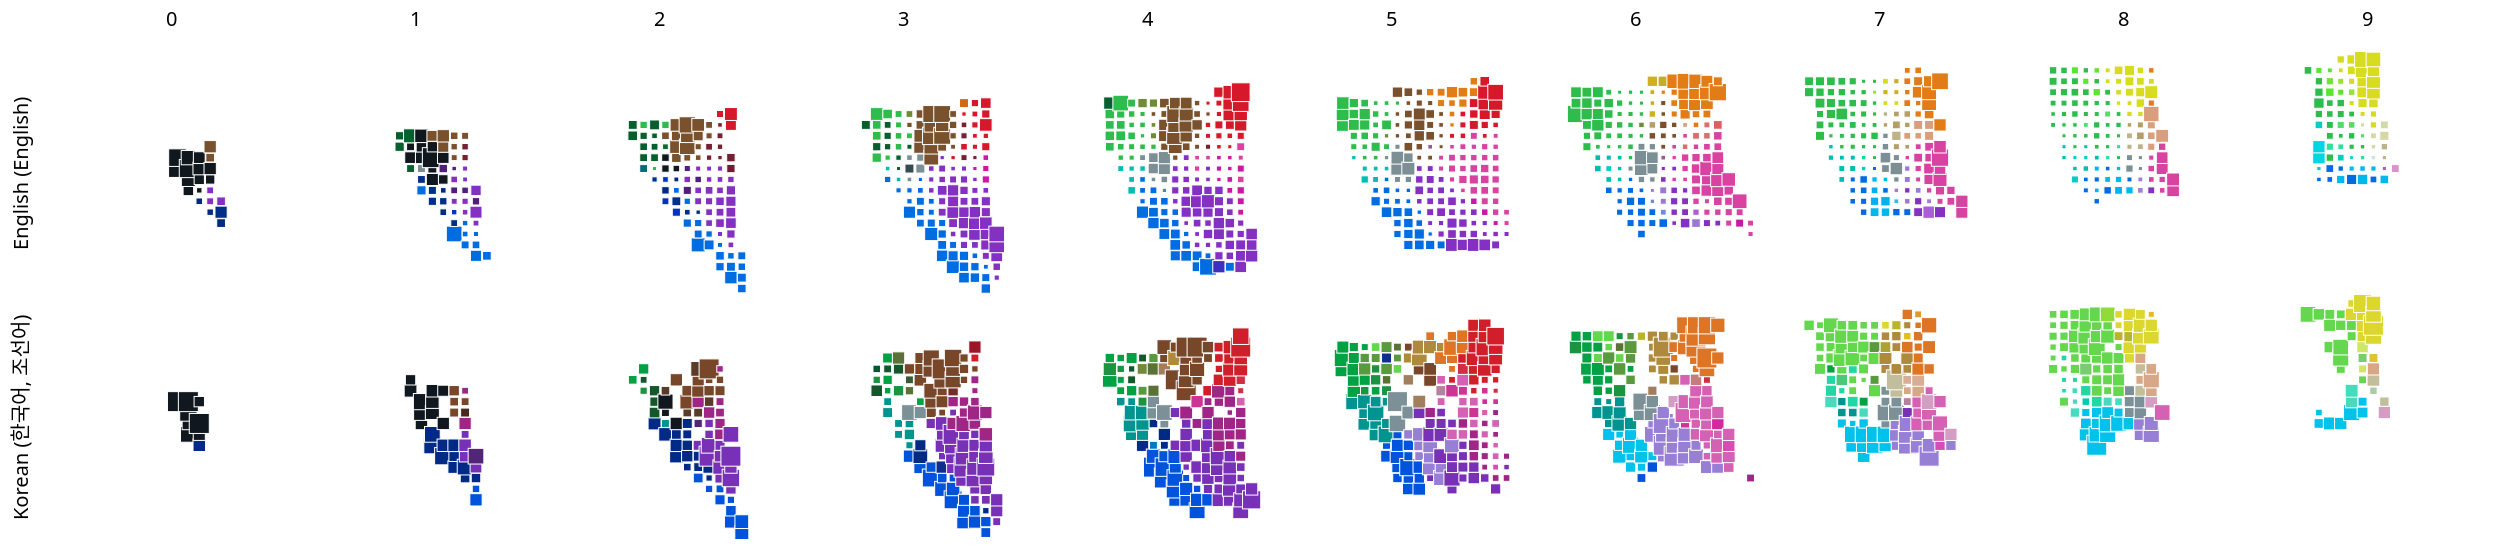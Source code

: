 {
  "$schema": "https://vega.github.io/schema/vega-lite/v3.json",
  "transform": [
    {
      "calculate": "datum.binA + -8",
      "as": "binA2"
    },
    {
      "calculate": "datum.binB + -12",
      "as": "binB2"
    },
    {
      "calculate": "datum.saliency + 4.405764584655451",
      "as": "sal"
    },
    {
      "calculate": "datum.majorTerm +'-' + datum.lang",
      "as": "majorTermLang"
    },
    {
      "filter": {
        "field": "lang",
        "oneOf": [
          "English (English)",
          "Korean (한국어, 조선어)"
        ]
      }
    }
  ],
  "config": {
    "view": {
      "stroke": null
    },
    "background": "#fff"
  },
  "facet": {
    "row": {
      "field": "lang",
      "type": "ordinal",
      "header": {
        "title": null
      }
    },
    "column": {
      "field": "binL",
      "type": "ordinal",
      "header": {
        "title": null
      }
    }
  },
  "spacing": {
    "row": -20,
    "column": -20
  },
  "spec": {
    "layer": [
      {
        "height": 120,
        "width": 120,
        "mark": {
          "type": "square",
          "strokeWidth": "0.5",
          "stroke": "white"
        },
        "encoding": {
          "x": {
            "field": "binA2",
            "type": "ordinal",
            "scale": {
              "domain": [
                -12,
                -11,
                -10,
                -9,
                -8,
                -7,
                -6,
                -5,
                -4,
                -3,
                -2,
                -1,
                0,
                1,
                2,
                3,
                4,
                5,
                6,
                7,
                8,
                9
              ]
            },
            "axis": null
          },
          "y": {
            "field": "binB2",
            "type": "ordinal",
            "scale": {
              "domain": [
                9,
                8,
                7,
                6,
                5,
                4,
                3,
                2,
                1,
                0,
                -1,
                -2,
                -3,
                -4,
                -5,
                -6,
                -7,
                -8,
                -9,
                -10,
                -11,
                -12
              ]
            },
            "axis": null
          },
          "detail": {
            "field": "majorTerm",
            "type": "nominal"
          },
          "size": {
            "field": "sal",
            "type": "quantitative",
            "scale": {
              "range": [
                4,
                100
              ],
              "type": "pow",
              "exponent": 2.5,
              "zero": false
            },
            "legend": null
          },
          "opacity": {
            "condition": {
              "selection": "bins",
              "value": 1
            },
            "value": 0
          },
          "color": {
            "field": "majorTermLang",
            "type": "nominal",
            "scale": {
              "domain": [
                "blue-English (English)",
                "green-English (English)",
                "purple-English (English)",
                "pink-English (English)",
                "red-English (English)",
                "orange-English (English)",
                "yellow-English (English)",
                "magenta-English (English)",
                "brown-English (English)",
                "lightblue-English (English)",
                "limegreen-English (English)",
                "teal-English (English)",
                "skyblue-English (English)",
                "turquoise-English (English)",
                "lightgreen-English (English)",
                "violet-English (English)",
                "darkblue-English (English)",
                "gray-English (English)",
                "aqua-English (English)",
                "cyan-English (English)",
                "darkgreen-English (English)",
                "yellowgreen-English (English)",
                "lime-English (English)",
                "maroon-English (English)",
                "lavender-English (English)",
                "forestgreen-English (English)",
                "navyblue-English (English)",
                "indigo-English (English)",
                "gold-English (English)",
                "darkpurple-English (English)",
                "mintgreen-English (English)",
                "lightpurple-English (English)",
                "mint-English (English)",
                "tan-English (English)",
                "lilac-English (English)",
                "black-English (English)",
                "babyblue-English (English)",
                "navy-English (English)",
                "beige-English (English)",
                "mustard-English (English)",
                "mauve-English (English)",
                "olive-English (English)",
                "peach-English (English)",
                "burntorange-English (English)",
                "rose-English (English)",
                "periwinkle-English (English)",
                "salmon-English (English)",
                "burgundy-English (English)",
                "lightpink-English (English)",
                "coral-English (English)",
                "bluegray-English (English)",
                "cream-English (English)",
                "darkteal-English (English)",
                "darkgray-English (English)",
                "white-English (English)",
                "보라-Korean (한국어, 조선어)",
                "파랑-Korean (한국어, 조선어)",
                "연두-Korean (한국어, 조선어)",
                "하늘-Korean (한국어, 조선어)",
                "초록-Korean (한국어, 조선어)",
                "자주-Korean (한국어, 조선어)",
                "빨강-Korean (한국어, 조선어)",
                "분홍-Korean (한국어, 조선어)",
                "연보라-Korean (한국어, 조선어)",
                "청록-Korean (한국어, 조선어)",
                "주황-Korean (한국어, 조선어)",
                "갈-Korean (한국어, 조선어)",
                "남-Korean (한국어, 조선어)",
                "노랑-Korean (한국어, 조선어)",
                "녹-Korean (한국어, 조선어)",
                "황토-Korean (한국어, 조선어)",
                "풀-Korean (한국어, 조선어)",
                "진분홍-Korean (한국어, 조선어)",
                "검정-Korean (한국어, 조선어)",
                "에메랄드-Korean (한국어, 조선어)",
                "민트-Korean (한국어, 조선어)",
                "다홍-Korean (한국어, 조선어)",
                "회-Korean (한국어, 조선어)",
                "핑크-Korean (한국어, 조선어)",
                "군청-Korean (한국어, 조선어)",
                "진보라-Korean (한국어, 조선어)",
                "연녹-Korean (한국어, 조선어)",
                "고동-Korean (한국어, 조선어)",
                "진녹-Korean (한국어, 조선어)",
                "카키-Korean (한국어, 조선어)",
                "옥-Korean (한국어, 조선어)",
                "핫핑크-Korean (한국어, 조선어)",
                "살구-Korean (한국어, 조선어)",
                "연갈-Korean (한국어, 조선어)",
                "연분홍-Korean (한국어, 조선어)",
                "올리브-Korean (한국어, 조선어)",
                "겨자-Korean (한국어, 조선어)",
                "연초록-Korean (한국어, 조선어)",
                "베이지-Korean (한국어, 조선어)",
                "적갈-Korean (한국어, 조선어)",
                "개나리-Korean (한국어, 조선어)",
                "라임-Korean (한국어, 조선어)",
                "바다-Korean (한국어, 조선어)",
                "진초록-Korean (한국어, 조선어)",
                "상아-Korean (한국어, 조선어)",
                "연노랑-Korean (한국어, 조선어)",
                "귤-Korean (한국어, 조선어)",
                "진노랑-Korean (한국어, 조선어)",
                "살-Korean (한국어, 조선어)",
                "진빨강-Korean (한국어, 조선어)",
                "금-Korean (한국어, 조선어)",
                "레몬-Korean (한국어, 조선어)",
                "진갈-Korean (한국어, 조선어)",
                "코랄-Korean (한국어, 조선어)",
                "국방-Korean (한국어, 조선어)",
                "탁한분홍-Korean (한국어, 조선어)",
                "سبز-Persian (Farsi) (فارسی)",
                "بنفش-Persian (Farsi) (فارسی)",
                "آبی-Persian (Farsi) (فارسی)",
                "قرمز-Persian (Farsi) (فارسی)",
                "صورتی-Persian (Farsi) (فارسی)",
                "نارنجی-Persian (Farsi) (فارسی)",
                "زرد-Persian (Farsi) (فارسی)",
                "قهوهآی-Persian (Farsi) (فارسی)",
                "آبیآسمانی-Persian (Farsi) (فارسی)",
                "سرخابی-Persian (Farsi) (فارسی)",
                "سبزفسفری-Persian (Farsi) (فارسی)",
                "سبزآبی-Persian (Farsi) (فارسی)",
                "آبینفتی-Persian (Farsi) (فارسی)",
                "خردلی-Persian (Farsi) (فارسی)",
                "سبزچمنی-Persian (Farsi) (فارسی)",
                "سبزلجنی-Persian (Farsi) (فارسی)",
                "فسفری-Persian (Farsi) (فارسی)",
                "فیروزهآی-Persian (Farsi) (فارسی)",
                "سبزتیره-Persian (Farsi) (فارسی)",
                "زرشکی-Persian (Farsi) (فارسی)",
                "سبزپستهآی-Persian (Farsi) (فارسی)",
                "آبیفیروزهآی-Persian (Farsi) (فارسی)",
                "سبزکمرنگ-Persian (Farsi) (فارسی)",
                "آبیکاربنی-Persian (Farsi) (فارسی)",
                "آرغوانی-Persian (Farsi) (فارسی)",
                "سورمهآی-Persian (Farsi) (فارسی)",
                "یاسی-Persian (Farsi) (فارسی)",
                "blau-German (Deutsch)",
                "orange-German (Deutsch)",
                "grün-German (Deutsch)",
                "pink-German (Deutsch)",
                "rot-German (Deutsch)",
                "lila-German (Deutsch)",
                "türkis-German (Deutsch)",
                "hellgrün-German (Deutsch)",
                "azul-Spanish (español)",
                "verde-Spanish (español)",
                "rosa-Spanish (español)",
                "morado-Spanish (español)",
                "bleu-French (français, langue française)",
                "vert-French (français, langue française)",
                "violet-French (français, langue française)",
                "rose-French (français, langue française)",
                "mauve-French (français, langue française)",
                "蓝-Chinese (中文 (Zhōngwén), 汉语, 漢語)",
                "紫-Chinese (中文 (Zhōngwén), 汉语, 漢語)",
                "绿-Chinese (中文 (Zhōngwén), 汉语, 漢語)",
                "黄-Chinese (中文 (Zhōngwén), 汉语, 漢語)",
                "红-Chinese (中文 (Zhōngwén), 汉语, 漢語)",
                "深蓝-Chinese (中文 (Zhōngwén), 汉语, 漢語)",
                "粉-Chinese (中文 (Zhōngwén), 汉语, 漢語)",
                "草绿-Chinese (中文 (Zhōngwén), 汉语, 漢語)",
                "紫红-Chinese (中文 (Zhōngwén), 汉语, 漢語)",
                "lila-Swedish (svenska)",
                "azul-Portuguese (português)",
                "verde-Portuguese (português)"
              ],
              "range": [
                "rgb(0, 108, 226)",
                "rgb(46, 189, 77)",
                "rgb(132, 48, 194)",
                "rgb(216, 66, 161)",
                "rgb(214, 25, 42)",
                "rgb(225, 124, 22)",
                "rgb(216, 220, 33)",
                "rgb(202, 23, 166)",
                "rgb(121, 82, 45)",
                "rgb(0, 183, 238)",
                "rgb(91, 229, 49)",
                "rgb(0, 189, 177)",
                "rgb(0, 177, 239)",
                "rgb(0, 205, 198)",
                "rgb(85, 220, 101)",
                "rgb(130, 52, 196)",
                "rgb(0, 50, 196)",
                "rgb(124, 143, 148)",
                "rgb(0, 214, 208)",
                "rgb(0, 213, 225)",
                "rgb(6, 95, 44)",
                "rgb(151, 226, 50)",
                "rgb(111, 228, 56)",
                "rgb(119, 31, 51)",
                "rgb(152, 122, 209)",
                "rgb(13, 106, 47)",
                "rgb(0, 47, 136)",
                "rgb(61, 48, 191)",
                "rgb(206, 177, 34)",
                "rgb(79, 31, 121)",
                "rgb(0, 223, 148)",
                "rgb(169, 94, 212)",
                "rgb(50, 223, 158)",
                "rgb(180, 159, 104)",
                "rgb(160, 127, 213)",
                "rgb(16, 24, 30)",
                "rgb(39, 191, 237)",
                "rgb(0, 41, 127)",
                "rgb(189, 179, 136)",
                "rgb(195, 174, 37)",
                "rgb(150, 92, 144)",
                "rgb(110, 139, 55)",
                "rgb(217, 158, 124)",
                "rgb(211, 103, 22)",
                "rgb(209, 75, 122)",
                "rgb(113, 135, 217)",
                "rgb(212, 112, 109)",
                "rgb(112, 28, 51)",
                "rgb(215, 147, 202)",
                "rgb(216, 96, 96)",
                "rgb(81, 138, 160)",
                "rgb(214, 217, 166)",
                "rgb(0, 108, 119)",
                "rgb(53, 75, 82)",
                "rgb(201, 228, 218)",
                "rgb(119, 48, 182)",
                "rgb(0, 83, 218)",
                "rgb(100, 215, 78)",
                "rgb(0, 194, 235)",
                "rgb(0, 162, 68)",
                "rgb(159, 37, 134)",
                "rgb(208, 30, 43)",
                "rgb(212, 97, 179)",
                "rgb(152, 127, 214)",
                "rgb(0, 148, 144)",
                "rgb(221, 117, 36)",
                "rgb(120, 70, 40)",
                "rgb(0, 42, 133)",
                "rgb(219, 215, 47)",
                "rgb(27, 147, 65)",
                "rgb(175, 138, 60)",
                "rgb(90, 153, 61)",
                "rgb(205, 52, 147)",
                "rgb(16, 23, 30)",
                "rgb(35, 214, 163)",
                "rgb(71, 218, 188)",
                "rgb(208, 46, 67)",
                "rgb(124, 144, 151)",
                "rgb(214, 77, 179)",
                "rgb(14, 47, 144)",
                "rgb(82, 37, 121)",
                "rgb(119, 205, 111)",
                "rgb(88, 59, 41)",
                "rgb(19, 87, 43)",
                "rgb(91, 114, 55)",
                "rgb(2, 203, 171)",
                "rgb(212, 41, 154)",
                "rgb(216, 167, 136)",
                "rgb(161, 126, 93)",
                "rgb(212, 157, 196)",
                "rgb(114, 137, 57)",
                "rgb(186, 179, 47)",
                "rgb(71, 202, 120)",
                "rgb(194, 189, 154)",
                "rgb(118, 45, 41)",
                "rgb(223, 195, 49)",
                "rgb(144, 219, 57)",
                "rgb(0, 118, 201)",
                "rgb(0, 89, 46)",
                "rgb(174, 201, 168)",
                "rgb(208, 230, 107)",
                "rgb(222, 155, 45)",
                "rgb(223, 191, 30)",
                "rgb(215, 173, 149)",
                "rgb(157, 22, 39)",
                "rgb(171, 161, 55)",
                "rgb(209, 228, 102)",
                "rgb(76, 39, 30)",
                "rgb(196, 125, 125)",
                "rgb(56, 89, 51)",
                "rgb(180, 130, 159)",
                "rgb(54, 187, 94)",
                "rgb(143, 58, 198)",
                "rgb(0, 117, 229)",
                "rgb(214, 33, 45)",
                "rgb(217, 75, 172)",
                "rgb(223, 120, 25)",
                "rgb(216, 221, 41)",
                "rgb(128, 85, 49)",
                "rgb(0, 189, 239)",
                "rgb(212, 32, 140)",
                "rgb(76, 229, 61)",
                "rgb(0, 200, 178)",
                "rgb(0, 69, 206)",
                "rgb(199, 164, 47)",
                "rgb(62, 190, 64)",
                "rgb(69, 115, 65)",
                "rgb(141, 234, 55)",
                "rgb(0, 205, 213)",
                "rgb(14, 111, 55)",
                "rgb(141, 23, 51)",
                "rgb(96, 208, 87)",
                "rgb(0, 216, 233)",
                "rgb(140, 230, 122)",
                "rgb(0, 41, 224)",
                "rgb(159, 54, 167)",
                "rgb(0, 45, 141)",
                "rgb(170, 122, 202)",
                "rgb(0, 109, 246)",
                "rgb(232, 133, 7)",
                "rgb(24, 224, 75)",
                "rgb(226, 0, 164)",
                "rgb(232, 10, 42)",
                "rgb(170, 13, 227)",
                "rgb(0, 231, 207)",
                "rgb(65, 232, 83)",
                "rgb(0, 120, 242)",
                "rgb(40, 217, 74)",
                "rgb(224, 37, 154)",
                "rgb(153, 19, 227)",
                "rgb(0, 122, 244)",
                "rgb(19, 227, 88)",
                "rgb(170, 6, 228)",
                "rgb(226, 22, 163)",
                "rgb(158, 39, 227)",
                "rgb(0, 109, 237)",
                "rgb(143, 28, 216)",
                "rgb(27, 205, 81)",
                "rgb(223, 215, 19)",
                "rgb(225, 20, 50)",
                "rgb(0, 57, 219)",
                "rgb(218, 75, 171)",
                "rgb(90, 222, 60)",
                "rgb(187, 18, 160)",
                "rgb(167, 12, 226)",
                "rgb(0, 123, 244)",
                "rgb(24, 227, 76)"
              ]
            },
            "legend": null
          }
        }
      },
      {
        "height": 120,
        "width": 120,
        "selection": {
          "bins": {
            "type": "single",
            "fields": [
              "majorTerm"
            ],
            "on": "mouseover"
          }
        },
        "mark": "square",
        "encoding": {
          "x": {
            "field": "binA2",
            "type": "ordinal",
            "scale": {
              "domain": [
                -12,
                -11,
                -10,
                -9,
                -8,
                -7,
                -6,
                -5,
                -4,
                -3,
                -2,
                -1,
                0,
                1,
                2,
                3,
                4,
                5,
                6,
                7,
                8,
                9
              ]
            },
            "axis": null
          },
          "y": {
            "field": "binB2",
            "type": "ordinal",
            "scale": {
              "domain": [
                9,
                8,
                7,
                6,
                5,
                4,
                3,
                2,
                1,
                0,
                -1,
                -2,
                -3,
                -4,
                -5,
                -6,
                -7,
                -8,
                -9,
                -10,
                -11,
                -12
              ]
            },
            "axis": null
          },
          "opacity": {
            "value": 0
          },
          "size": {
            "value": 81
          },
          "tooltip": [
            {
              "field": "majorTerm",
              "type": "nominal",
              "title": "Max Prob. Term"
            },
            {
              "field": "lab",
              "type": "nominal",
              "title": "Lab (L,a,b)"
            }
          ]
        }
      }
    ],
    "resolve": {
      "scale": {
        "color": "independent"
      }
    }
  },
  "data": {
    "values": [
      {
        "lang": "English (English)",
        "binL": 0,
        "binA": 7,
        "binB": 11,
        "lab": "0,-10,-10",
        "saliency": -0.41381685030363374,
        "maxpTC": 0.9166666666666666,
        "majorTerm": "black",
        "commonTerm": "black"
      },
      {
        "lang": "English (English)",
        "binL": 0,
        "binA": 7,
        "binB": 12,
        "lab": "0,-10,0",
        "saliency": -0.45502065977946415,
        "maxpTC": 0.9259259259259259,
        "majorTerm": "black",
        "commonTerm": "black"
      },
      {
        "lang": "English (English)",
        "binL": 0,
        "binA": 8,
        "binB": 9,
        "lab": "0,0,-30",
        "saliency": -1.8804820237218407,
        "maxpTC": 0.5,
        "majorTerm": "black",
        "commonTerm": "black"
      },
      {
        "lang": "English (English)",
        "binL": 0,
        "binA": 8,
        "binB": 10,
        "lab": "0,0,-20",
        "saliency": -1.1400677626718574,
        "maxpTC": 0.7647058823529411,
        "majorTerm": "black",
        "commonTerm": "black"
      },
      {
        "lang": "English (English)",
        "binL": 0,
        "binA": 8,
        "binB": 11,
        "lab": "0,0,-10",
        "saliency": -0.34310030788093704,
        "maxpTC": 0.9487179487179487,
        "majorTerm": "black",
        "commonTerm": "black"
      },
      {
        "lang": "English (English)",
        "binL": 0,
        "binA": 8,
        "binB": 12,
        "lab": "0,0,0",
        "saliency": -1.0848063548455138,
        "maxpTC": 0.7727272727272727,
        "majorTerm": "black",
        "commonTerm": "black"
      },
      {
        "lang": "English (English)",
        "binL": 0,
        "binA": 9,
        "binB": 8,
        "lab": "0,10,-40",
        "saliency": -2.8738204403641174,
        "maxpTC": 0.32142857142857145,
        "majorTerm": "navy",
        "commonTerm": "navy"
      },
      {
        "lang": "English (English)",
        "binL": 0,
        "binA": 9,
        "binB": 9,
        "lab": "0,10,-30",
        "saliency": -3.246439344671015,
        "maxpTC": 0.2,
        "majorTerm": "black",
        "commonTerm": "black"
      },
      {
        "lang": "English (English)",
        "binL": 0,
        "binA": 9,
        "binB": 10,
        "lab": "0,10,-20",
        "saliency": -1.9473387961875537,
        "maxpTC": 0.5833333333333334,
        "majorTerm": "black",
        "commonTerm": "black"
      },
      {
        "lang": "English (English)",
        "binL": 0,
        "binA": 9,
        "binB": 11,
        "lab": "0,10,-10",
        "saliency": -1.4345491399952024,
        "maxpTC": 0.7142857142857143,
        "majorTerm": "black",
        "commonTerm": "black"
      },
      {
        "lang": "English (English)",
        "binL": 0,
        "binA": 9,
        "binB": 12,
        "lab": "0,10,0",
        "saliency": -1.6113834567195195,
        "maxpTC": 0.6111111111111112,
        "majorTerm": "black",
        "commonTerm": "black"
      },
      {
        "lang": "English (English)",
        "binL": 0,
        "binA": 10,
        "binB": 7,
        "lab": "0,20,-50",
        "saliency": -2.9133636549517417,
        "maxpTC": 0.3111111111111111,
        "majorTerm": "navy",
        "commonTerm": "navy"
      },
      {
        "lang": "English (English)",
        "binL": 0,
        "binA": 10,
        "binB": 8,
        "lab": "0,20,-40",
        "saliency": -2.7773627950641693,
        "maxpTC": 0.15384615384615385,
        "majorTerm": "purple",
        "commonTerm": "purple"
      },
      {
        "lang": "English (English)",
        "binL": 0,
        "binA": 10,
        "binB": 9,
        "lab": "0,20,-30",
        "saliency": -2.792481250360578,
        "maxpTC": 0.25,
        "majorTerm": "purple",
        "commonTerm": "purple"
      },
      {
        "lang": "English (English)",
        "binL": 0,
        "binA": 10,
        "binB": 10,
        "lab": "0,20,-20",
        "saliency": -2.1556390622295662,
        "maxpTC": 0.375,
        "majorTerm": "black",
        "commonTerm": "black"
      },
      {
        "lang": "English (English)",
        "binL": 0,
        "binA": 10,
        "binB": 11,
        "lab": "0,20,-10",
        "saliency": -1.5,
        "maxpTC": 0.5,
        "majorTerm": "black",
        "commonTerm": "black"
      },
      {
        "lang": "English (English)",
        "binL": 0,
        "binA": 10,
        "binB": 12,
        "lab": "0,20,0",
        "saliency": -2.3158243335257076,
        "maxpTC": 0.3076923076923077,
        "majorTerm": "brown",
        "commonTerm": "brown"
      },
      {
        "lang": "English (English)",
        "binL": 0,
        "binA": 10,
        "binB": 13,
        "lab": "0,20,10",
        "saliency": -1.5,
        "maxpTC": 0.5,
        "majorTerm": "brown",
        "commonTerm": "brown"
      },
      {
        "lang": "English (English)",
        "binL": 0,
        "binA": 11,
        "binB": 6,
        "lab": "0,30,-60",
        "saliency": -2.3071885761626687,
        "maxpTC": 0.35294117647058826,
        "majorTerm": "navy",
        "commonTerm": "navy"
      },
      {
        "lang": "English (English)",
        "binL": 0,
        "binA": 11,
        "binB": 7,
        "lab": "0,30,-50",
        "saliency": -1.5219280948873621,
        "maxpTC": 0.4,
        "majorTerm": "navyblue",
        "commonTerm": "navy blue"
      },
      {
        "lang": "English (English)",
        "binL": 0,
        "binA": 11,
        "binB": 8,
        "lab": "0,30,-40",
        "saliency": -2.321928094887362,
        "maxpTC": 0.2,
        "majorTerm": "purple",
        "commonTerm": "purple"
      },
      {
        "lang": "English (English)",
        "binL": 1,
        "binA": 5,
        "binB": 13,
        "lab": "10,-30,10",
        "saliency": -2.1739731346044096,
        "maxpTC": 0.5294117647058824,
        "majorTerm": "darkgreen",
        "commonTerm": "dark green"
      },
      {
        "lang": "English (English)",
        "binL": 1,
        "binA": 5,
        "binB": 14,
        "lab": "10,-30,20",
        "saliency": -2.4056390622295662,
        "maxpTC": 0.375,
        "majorTerm": "darkgreen",
        "commonTerm": "dark green"
      },
      {
        "lang": "English (English)",
        "binL": 1,
        "binA": 6,
        "binB": 11,
        "lab": "10,-20,-10",
        "saliency": -2.5220552088742005,
        "maxpTC": 0.3333333333333333,
        "majorTerm": "darkgreen",
        "commonTerm": "dark green"
      },
      {
        "lang": "English (English)",
        "binL": 1,
        "binA": 6,
        "binB": 12,
        "lab": "10,-20,0",
        "saliency": -1.6395862451836645,
        "maxpTC": 0.5555555555555556,
        "majorTerm": "black",
        "commonTerm": "black"
      },
      {
        "lang": "English (English)",
        "binL": 1,
        "binA": 6,
        "binB": 13,
        "lab": "10,-20,10",
        "saliency": -2.504962048576188,
        "maxpTC": 0.4666666666666667,
        "majorTerm": "black",
        "commonTerm": "black"
      },
      {
        "lang": "English (English)",
        "binL": 1,
        "binA": 6,
        "binB": 14,
        "lab": "10,-20,20",
        "saliency": -1.1488348542809166,
        "maxpTC": 0.7142857142857143,
        "majorTerm": "darkgreen",
        "commonTerm": "dark green"
      },
      {
        "lang": "English (English)",
        "binL": 1,
        "binA": 7,
        "binB": 9,
        "lab": "10,-10,-30",
        "saliency": -2.197159723424149,
        "maxpTC": 0.3333333333333333,
        "majorTerm": "blue",
        "commonTerm": "blue"
      },
      {
        "lang": "English (English)",
        "binL": 1,
        "binA": 7,
        "binB": 10,
        "lab": "10,-10,-20",
        "saliency": -2.5424826938097276,
        "maxpTC": 0.35294117647058826,
        "majorTerm": "navyblue",
        "commonTerm": "navy blue"
      },
      {
        "lang": "English (English)",
        "binL": 1,
        "binA": 7,
        "binB": 11,
        "lab": "10,-10,-10",
        "saliency": -2.5032583347756456,
        "maxpTC": 0.2222222222222222,
        "majorTerm": "gray",
        "commonTerm": "grey"
      },
      {
        "lang": "English (English)",
        "binL": 1,
        "binA": 7,
        "binB": 12,
        "lab": "10,-10,0",
        "saliency": -1.5709505944546687,
        "maxpTC": 0.6,
        "majorTerm": "black",
        "commonTerm": "black"
      },
      {
        "lang": "English (English)",
        "binL": 1,
        "binA": 7,
        "binB": 13,
        "lab": "10,-10,10",
        "saliency": -1.8676338909712125,
        "maxpTC": 0.5454545454545454,
        "majorTerm": "black",
        "commonTerm": "black"
      },
      {
        "lang": "English (English)",
        "binL": 1,
        "binA": 7,
        "binB": 14,
        "lab": "10,-10,20",
        "saliency": -1.2516291673878228,
        "maxpTC": 0.6666666666666666,
        "majorTerm": "black",
        "commonTerm": "black"
      },
      {
        "lang": "English (English)",
        "binL": 1,
        "binA": 8,
        "binB": 8,
        "lab": "10,0,-40",
        "saliency": -2.434336836567032,
        "maxpTC": 0.30303030303030304,
        "majorTerm": "navyblue",
        "commonTerm": "navy blue"
      },
      {
        "lang": "English (English)",
        "binL": 1,
        "binA": 8,
        "binB": 9,
        "lab": "10,0,-30",
        "saliency": -2.4677110700184035,
        "maxpTC": 0.36,
        "majorTerm": "navyblue",
        "commonTerm": "navy blue"
      },
      {
        "lang": "English (English)",
        "binL": 1,
        "binA": 8,
        "binB": 10,
        "lab": "10,0,-20",
        "saliency": -1.5487949406953985,
        "maxpTC": 0.625,
        "majorTerm": "black",
        "commonTerm": "black"
      },
      {
        "lang": "English (English)",
        "binL": 1,
        "binA": 8,
        "binB": 11,
        "lab": "10,0,-10",
        "saliency": -2.2516291673878226,
        "maxpTC": 0.3333333333333333,
        "majorTerm": "black",
        "commonTerm": "black"
      },
      {
        "lang": "English (English)",
        "binL": 1,
        "binA": 8,
        "binB": 12,
        "lab": "10,0,0",
        "saliency": 0,
        "maxpTC": 1,
        "majorTerm": "black",
        "commonTerm": "black"
      },
      {
        "lang": "English (English)",
        "binL": 1,
        "binA": 8,
        "binB": 13,
        "lab": "10,0,10",
        "saliency": -1.9211854965885542,
        "maxpTC": 0.5,
        "majorTerm": "black",
        "commonTerm": "black"
      },
      {
        "lang": "English (English)",
        "binL": 1,
        "binA": 8,
        "binB": 14,
        "lab": "10,0,20",
        "saliency": -1.811278124459133,
        "maxpTC": 0.375,
        "majorTerm": "brown",
        "commonTerm": "brown"
      },
      {
        "lang": "English (English)",
        "binL": 1,
        "binA": 9,
        "binB": 7,
        "lab": "10,10,-50",
        "saliency": -2.842398696814978,
        "maxpTC": 0.358974358974359,
        "majorTerm": "navyblue",
        "commonTerm": "navy blue"
      },
      {
        "lang": "English (English)",
        "binL": 1,
        "binA": 9,
        "binB": 8,
        "lab": "10,10,-40",
        "saliency": -2.656564762130954,
        "maxpTC": 0.26666666666666666,
        "majorTerm": "navyblue",
        "commonTerm": "navy blue"
      },
      {
        "lang": "English (English)",
        "binL": 1,
        "binA": 9,
        "binB": 9,
        "lab": "10,10,-30",
        "saliency": -3.1958468151117168,
        "maxpTC": 0.19230769230769232,
        "majorTerm": "navy",
        "commonTerm": "navy"
      },
      {
        "lang": "English (English)",
        "binL": 1,
        "binA": 9,
        "binB": 10,
        "lab": "10,10,-20",
        "saliency": -2.121928094887362,
        "maxpTC": 0.4,
        "majorTerm": "black",
        "commonTerm": "black"
      },
      {
        "lang": "English (English)",
        "binL": 1,
        "binA": 9,
        "binB": 11,
        "lab": "10,10,-10",
        "saliency": -2.378783493486176,
        "maxpTC": 0.2857142857142857,
        "majorTerm": "darkpurple",
        "commonTerm": "dark purple"
      },
      {
        "lang": "English (English)",
        "binL": 1,
        "binA": 9,
        "binB": 12,
        "lab": "10,10,0",
        "saliency": -1.6577427265048887,
        "maxpTC": 0.5555555555555556,
        "majorTerm": "black",
        "commonTerm": "black"
      },
      {
        "lang": "English (English)",
        "binL": 1,
        "binA": 9,
        "binB": 13,
        "lab": "10,10,10",
        "saliency": -1.760495029766198,
        "maxpTC": 0.38461538461538464,
        "majorTerm": "brown",
        "commonTerm": "brown"
      },
      {
        "lang": "English (English)",
        "binL": 1,
        "binA": 9,
        "binB": 14,
        "lab": "10,10,20",
        "saliency": -1.4854752972273344,
        "maxpTC": 0.5,
        "majorTerm": "brown",
        "commonTerm": "brown"
      },
      {
        "lang": "English (English)",
        "binL": 1,
        "binA": 10,
        "binB": 5,
        "lab": "10,20,-70",
        "saliency": -0.8112781244591328,
        "maxpTC": 0.75,
        "majorTerm": "blue",
        "commonTerm": "blue"
      },
      {
        "lang": "English (English)",
        "binL": 1,
        "binA": 10,
        "binB": 6,
        "lab": "10,20,-60",
        "saliency": -2.815234326510755,
        "maxpTC": 0.2982456140350877,
        "majorTerm": "navyblue",
        "commonTerm": "navy blue"
      },
      {
        "lang": "English (English)",
        "binL": 1,
        "binA": 10,
        "binB": 7,
        "lab": "10,20,-50",
        "saliency": -3.2486289777161628,
        "maxpTC": 0.2222222222222222,
        "majorTerm": "darkblue",
        "commonTerm": "dark blue"
      },
      {
        "lang": "English (English)",
        "binL": 1,
        "binA": 10,
        "binB": 8,
        "lab": "10,20,-40",
        "saliency": -3.072415797990987,
        "maxpTC": 0.2926829268292683,
        "majorTerm": "purple",
        "commonTerm": "purple"
      },
      {
        "lang": "English (English)",
        "binL": 1,
        "binA": 10,
        "binB": 9,
        "lab": "10,20,-30",
        "saliency": -2.80892232767662,
        "maxpTC": 0.3225806451612903,
        "majorTerm": "darkpurple",
        "commonTerm": "dark purple"
      },
      {
        "lang": "English (English)",
        "binL": 1,
        "binA": 10,
        "binB": 10,
        "lab": "10,20,-20",
        "saliency": -2.857877096649631,
        "maxpTC": 0.2962962962962963,
        "majorTerm": "purple",
        "commonTerm": "purple"
      },
      {
        "lang": "English (English)",
        "binL": 1,
        "binA": 10,
        "binB": 11,
        "lab": "10,20,-10",
        "saliency": -3.6818808028034016,
        "maxpTC": 0.15789473684210525,
        "majorTerm": "darkpurple",
        "commonTerm": "dark purple"
      },
      {
        "lang": "English (English)",
        "binL": 1,
        "binA": 10,
        "binB": 12,
        "lab": "10,20,0",
        "saliency": -3.064969661782226,
        "maxpTC": 0.23809523809523808,
        "majorTerm": "brown",
        "commonTerm": "brown"
      },
      {
        "lang": "English (English)",
        "binL": 1,
        "binA": 10,
        "binB": 13,
        "lab": "10,20,10",
        "saliency": -2.929845100639666,
        "maxpTC": 0.25806451612903225,
        "majorTerm": "brown",
        "commonTerm": "brown"
      },
      {
        "lang": "English (English)",
        "binL": 1,
        "binA": 10,
        "binB": 14,
        "lab": "10,20,20",
        "saliency": -2.601125010956985,
        "maxpTC": 0.42857142857142855,
        "majorTerm": "brown",
        "commonTerm": "brown"
      },
      {
        "lang": "English (English)",
        "binL": 1,
        "binA": 11,
        "binB": 4,
        "lab": "10,30,-80",
        "saliency": -2.5032583347756456,
        "maxpTC": 0.2222222222222222,
        "majorTerm": "blue",
        "commonTerm": "blue"
      },
      {
        "lang": "English (English)",
        "binL": 1,
        "binA": 11,
        "binB": 5,
        "lab": "10,30,-70",
        "saliency": -3.154081441268203,
        "maxpTC": 0.3263157894736842,
        "majorTerm": "blue",
        "commonTerm": "blue"
      },
      {
        "lang": "English (English)",
        "binL": 1,
        "binA": 11,
        "binB": 6,
        "lab": "10,30,-60",
        "saliency": -3.2154128394185935,
        "maxpTC": 0.2,
        "majorTerm": "blue",
        "commonTerm": "blue"
      },
      {
        "lang": "English (English)",
        "binL": 1,
        "binA": 11,
        "binB": 7,
        "lab": "10,30,-50",
        "saliency": -3.1792834050010863,
        "maxpTC": 0.2698412698412698,
        "majorTerm": "purple",
        "commonTerm": "purple"
      },
      {
        "lang": "English (English)",
        "binL": 1,
        "binA": 11,
        "binB": 8,
        "lab": "10,30,-40",
        "saliency": -2.9943533167452747,
        "maxpTC": 0.28846153846153844,
        "majorTerm": "purple",
        "commonTerm": "purple"
      },
      {
        "lang": "English (English)",
        "binL": 1,
        "binA": 11,
        "binB": 9,
        "lab": "10,30,-30",
        "saliency": -2.88437454789794,
        "maxpTC": 0.2972972972972973,
        "majorTerm": "darkpurple",
        "commonTerm": "dark purple"
      },
      {
        "lang": "English (English)",
        "binL": 1,
        "binA": 11,
        "binB": 10,
        "lab": "10,30,-20",
        "saliency": -3.47151383795873,
        "maxpTC": 0.24324324324324326,
        "majorTerm": "purple",
        "commonTerm": "purple"
      },
      {
        "lang": "English (English)",
        "binL": 1,
        "binA": 11,
        "binB": 11,
        "lab": "10,30,-10",
        "saliency": -3.414527264502953,
        "maxpTC": 0.23333333333333334,
        "majorTerm": "purple",
        "commonTerm": "purple"
      },
      {
        "lang": "English (English)",
        "binL": 1,
        "binA": 11,
        "binB": 12,
        "lab": "10,30,0",
        "saliency": -2.975661575596515,
        "maxpTC": 0.3333333333333333,
        "majorTerm": "maroon",
        "commonTerm": "maroon"
      },
      {
        "lang": "English (English)",
        "binL": 1,
        "binA": 11,
        "binB": 13,
        "lab": "10,30,10",
        "saliency": -2.9126027619314256,
        "maxpTC": 0.2857142857142857,
        "majorTerm": "maroon",
        "commonTerm": "maroon"
      },
      {
        "lang": "English (English)",
        "binL": 1,
        "binA": 11,
        "binB": 14,
        "lab": "10,30,20",
        "saliency": -2.7492553971684996,
        "maxpTC": 0.3333333333333333,
        "majorTerm": "brown",
        "commonTerm": "brown"
      },
      {
        "lang": "English (English)",
        "binL": 1,
        "binA": 12,
        "binB": 3,
        "lab": "10,40,-90",
        "saliency": -1.75,
        "maxpTC": 0.5,
        "majorTerm": "blue",
        "commonTerm": "blue"
      },
      {
        "lang": "English (English)",
        "binL": 1,
        "binA": 12,
        "binB": 4,
        "lab": "10,40,-80",
        "saliency": -2.561248524943184,
        "maxpTC": 0.37894736842105264,
        "majorTerm": "blue",
        "commonTerm": "blue"
      },
      {
        "lang": "English (English)",
        "binL": 1,
        "binA": 12,
        "binB": 5,
        "lab": "10,40,-70",
        "saliency": -3.3697650272662787,
        "maxpTC": 0.25274725274725274,
        "majorTerm": "blue",
        "commonTerm": "blue"
      },
      {
        "lang": "English (English)",
        "binL": 1,
        "binA": 12,
        "binB": 6,
        "lab": "10,40,-60",
        "saliency": -3.0980377618077988,
        "maxpTC": 0.2857142857142857,
        "majorTerm": "purple",
        "commonTerm": "purple"
      },
      {
        "lang": "English (English)",
        "binL": 1,
        "binA": 12,
        "binB": 7,
        "lab": "10,40,-50",
        "saliency": -1.5693078231812958,
        "maxpTC": 0.6470588235294118,
        "majorTerm": "purple",
        "commonTerm": "purple"
      },
      {
        "lang": "English (English)",
        "binL": 1,
        "binA": 12,
        "binB": 8,
        "lab": "10,40,-40",
        "saliency": -2.6464393446710153,
        "maxpTC": 0.3,
        "majorTerm": "darkpurple",
        "commonTerm": "dark purple"
      },
      {
        "lang": "English (English)",
        "binL": 1,
        "binA": 12,
        "binB": 9,
        "lab": "10,40,-30",
        "saliency": -1.9219280948873623,
        "maxpTC": 0.4,
        "majorTerm": "purple",
        "commonTerm": "purple"
      },
      {
        "lang": "English (English)",
        "binL": 1,
        "binA": 13,
        "binB": 3,
        "lab": "10,50,-90",
        "saliency": -2.321928094887362,
        "maxpTC": 0.4,
        "majorTerm": "blue",
        "commonTerm": "blue"
      },
      {
        "lang": "English (English)",
        "binL": 2,
        "binA": 4,
        "binB": 14,
        "lab": "20,-40,20",
        "saliency": -2.084962500721156,
        "maxpTC": 0.3333333333333333,
        "majorTerm": "darkgreen",
        "commonTerm": "dark green"
      },
      {
        "lang": "English (English)",
        "binL": 2,
        "binA": 4,
        "binB": 15,
        "lab": "20,-40,30",
        "saliency": -2.2662704368960473,
        "maxpTC": 0.3684210526315789,
        "majorTerm": "darkgreen",
        "commonTerm": "dark green"
      },
      {
        "lang": "English (English)",
        "binL": 2,
        "binA": 5,
        "binB": 11,
        "lab": "20,-30,-10",
        "saliency": -2.521640636343318,
        "maxpTC": 0.2857142857142857,
        "majorTerm": "darkteal",
        "commonTerm": "dark teal"
      },
      {
        "lang": "English (English)",
        "binL": 2,
        "binA": 5,
        "binB": 12,
        "lab": "20,-30,0",
        "saliency": -2.531217131152071,
        "maxpTC": 0.3333333333333333,
        "majorTerm": "darkgreen",
        "commonTerm": "dark green"
      },
      {
        "lang": "English (English)",
        "binL": 2,
        "binA": 5,
        "binB": 13,
        "lab": "20,-30,10",
        "saliency": -2.572508893390036,
        "maxpTC": 0.45652173913043476,
        "majorTerm": "darkgreen",
        "commonTerm": "dark green"
      },
      {
        "lang": "English (English)",
        "binL": 2,
        "binA": 5,
        "binB": 14,
        "lab": "20,-30,20",
        "saliency": -2.6924829914118544,
        "maxpTC": 0.296875,
        "majorTerm": "darkgreen",
        "commonTerm": "dark green"
      },
      {
        "lang": "English (English)",
        "binL": 2,
        "binA": 5,
        "binB": 15,
        "lab": "20,-30,30",
        "saliency": -2.6609640474436813,
        "maxpTC": 0.25,
        "majorTerm": "green",
        "commonTerm": "green"
      },
      {
        "lang": "English (English)",
        "binL": 2,
        "binA": 6,
        "binB": 10,
        "lab": "20,-20,-20",
        "saliency": -3.3239348962840563,
        "maxpTC": 0.25,
        "majorTerm": "navyblue",
        "commonTerm": "navy blue"
      },
      {
        "lang": "English (English)",
        "binL": 2,
        "binA": 6,
        "binB": 11,
        "lab": "20,-20,-10",
        "saliency": -3.938654716746413,
        "maxpTC": 0.16216216216216217,
        "majorTerm": "green",
        "commonTerm": "green"
      },
      {
        "lang": "English (English)",
        "binL": 2,
        "binA": 6,
        "binB": 12,
        "lab": "20,-20,0",
        "saliency": -2.560422702607204,
        "maxpTC": 0.41379310344827586,
        "majorTerm": "darkgreen",
        "commonTerm": "dark green"
      },
      {
        "lang": "English (English)",
        "binL": 2,
        "binA": 6,
        "binB": 13,
        "lab": "20,-20,10",
        "saliency": -2.802292189082414,
        "maxpTC": 0.36,
        "majorTerm": "darkgreen",
        "commonTerm": "dark green"
      },
      {
        "lang": "English (English)",
        "binL": 2,
        "binA": 6,
        "binB": 14,
        "lab": "20,-20,20",
        "saliency": -3.184829508503261,
        "maxpTC": 0.25,
        "majorTerm": "darkgreen",
        "commonTerm": "dark green"
      },
      {
        "lang": "English (English)",
        "binL": 2,
        "binA": 6,
        "binB": 15,
        "lab": "20,-20,30",
        "saliency": -2.0402239289418524,
        "maxpTC": 0.5333333333333333,
        "majorTerm": "darkgreen",
        "commonTerm": "dark green"
      },
      {
        "lang": "English (English)",
        "binL": 2,
        "binA": 7,
        "binB": 8,
        "lab": "20,-10,-40",
        "saliency": -2.7806390622295662,
        "maxpTC": 0.25,
        "majorTerm": "darkblue",
        "commonTerm": "dark blue"
      },
      {
        "lang": "English (English)",
        "binL": 2,
        "binA": 7,
        "binB": 9,
        "lab": "20,-10,-30",
        "saliency": -2.644696222391673,
        "maxpTC": 0.2857142857142857,
        "majorTerm": "navy",
        "commonTerm": "navy"
      },
      {
        "lang": "English (English)",
        "binL": 2,
        "binA": 7,
        "binB": 10,
        "lab": "20,-10,-20",
        "saliency": -3.1706536600327326,
        "maxpTC": 0.23076923076923078,
        "majorTerm": "darkblue",
        "commonTerm": "dark blue"
      },
      {
        "lang": "English (English)",
        "binL": 2,
        "binA": 7,
        "binB": 11,
        "lab": "20,-10,-10",
        "saliency": -2.6535442970305683,
        "maxpTC": 0.38461538461538464,
        "majorTerm": "black",
        "commonTerm": "black"
      },
      {
        "lang": "English (English)",
        "binL": 2,
        "binA": 7,
        "binB": 12,
        "lab": "20,-10,0",
        "saliency": -2.610577243331642,
        "maxpTC": 0.2857142857142857,
        "majorTerm": "black",
        "commonTerm": "black"
      },
      {
        "lang": "English (English)",
        "binL": 2,
        "binA": 7,
        "binB": 13,
        "lab": "20,-10,10",
        "saliency": -3.127986806877675,
        "maxpTC": 0.2222222222222222,
        "majorTerm": "forestgreen",
        "commonTerm": "forest green"
      },
      {
        "lang": "English (English)",
        "binL": 2,
        "binA": 7,
        "binB": 14,
        "lab": "20,-10,20",
        "saliency": -2.5709505944546684,
        "maxpTC": 0.2,
        "majorTerm": "brown",
        "commonTerm": "brown"
      },
      {
        "lang": "English (English)",
        "binL": 2,
        "binA": 7,
        "binB": 15,
        "lab": "20,-10,30",
        "saliency": -2.6464393446710153,
        "maxpTC": 0.3,
        "majorTerm": "green",
        "commonTerm": "green"
      },
      {
        "lang": "English (English)",
        "binL": 2,
        "binA": 8,
        "binB": 7,
        "lab": "20,0,-50",
        "saliency": -2.4530201924480455,
        "maxpTC": 0.28,
        "majorTerm": "darkblue",
        "commonTerm": "dark blue"
      },
      {
        "lang": "English (English)",
        "binL": 2,
        "binA": 8,
        "binB": 8,
        "lab": "20,0,-40",
        "saliency": -2.2756640580232683,
        "maxpTC": 0.3181818181818182,
        "majorTerm": "navyblue",
        "commonTerm": "navy blue"
      },
      {
        "lang": "English (English)",
        "binL": 2,
        "binA": 8,
        "binB": 9,
        "lab": "20,0,-30",
        "saliency": -3.152391277629867,
        "maxpTC": 0.18181818181818182,
        "majorTerm": "blue",
        "commonTerm": "blue"
      },
      {
        "lang": "English (English)",
        "binL": 2,
        "binA": 8,
        "binB": 10,
        "lab": "20,0,-20",
        "saliency": -3.484183719779189,
        "maxpTC": 0.2,
        "majorTerm": "navy",
        "commonTerm": "navy"
      },
      {
        "lang": "English (English)",
        "binL": 2,
        "binA": 8,
        "binB": 11,
        "lab": "20,0,-10",
        "saliency": -2.873140679513133,
        "maxpTC": 0.23076923076923078,
        "majorTerm": "black",
        "commonTerm": "black"
      },
      {
        "lang": "English (English)",
        "binL": 2,
        "binA": 8,
        "binB": 12,
        "lab": "20,0,0",
        "saliency": -2.113283334294875,
        "maxpTC": 0.3333333333333333,
        "majorTerm": "brown",
        "commonTerm": "brown"
      },
      {
        "lang": "English (English)",
        "binL": 2,
        "binA": 8,
        "binB": 13,
        "lab": "20,0,10",
        "saliency": -1.2772018112022603,
        "maxpTC": 0.7058823529411765,
        "majorTerm": "brown",
        "commonTerm": "brown"
      },
      {
        "lang": "English (English)",
        "binL": 2,
        "binA": 8,
        "binB": 14,
        "lab": "20,0,20",
        "saliency": -2.0180987862552597,
        "maxpTC": 0.43478260869565216,
        "majorTerm": "brown",
        "commonTerm": "brown"
      },
      {
        "lang": "English (English)",
        "binL": 2,
        "binA": 8,
        "binB": 15,
        "lab": "20,0,30",
        "saliency": -1.4466166676282082,
        "maxpTC": 0.6666666666666666,
        "majorTerm": "brown",
        "commonTerm": "brown"
      },
      {
        "lang": "English (English)",
        "binL": 2,
        "binA": 9,
        "binB": 6,
        "lab": "20,10,-60",
        "saliency": -2.4371910863442228,
        "maxpTC": 0.3333333333333333,
        "majorTerm": "blue",
        "commonTerm": "blue"
      },
      {
        "lang": "English (English)",
        "binL": 2,
        "binA": 9,
        "binB": 7,
        "lab": "20,10,-50",
        "saliency": -3.1605853660361807,
        "maxpTC": 0.20408163265306123,
        "majorTerm": "navyblue",
        "commonTerm": "navy blue"
      },
      {
        "lang": "English (English)",
        "binL": 2,
        "binA": 9,
        "binB": 8,
        "lab": "20,10,-40",
        "saliency": -2.9634682004976236,
        "maxpTC": 0.2692307692307692,
        "majorTerm": "blue",
        "commonTerm": "blue"
      },
      {
        "lang": "English (English)",
        "binL": 2,
        "binA": 9,
        "binB": 9,
        "lab": "20,10,-30",
        "saliency": -2.4613201402110083,
        "maxpTC": 0.4444444444444444,
        "majorTerm": "darkpurple",
        "commonTerm": "dark purple"
      },
      {
        "lang": "English (English)",
        "binL": 2,
        "binA": 9,
        "binB": 10,
        "lab": "20,10,-20",
        "saliency": -2.905307776373746,
        "maxpTC": 0.3157894736842105,
        "majorTerm": "purple",
        "commonTerm": "purple"
      },
      {
        "lang": "English (English)",
        "binL": 2,
        "binA": 9,
        "binB": 11,
        "lab": "20,10,-10",
        "saliency": -3.0220552088742,
        "maxpTC": 0.25,
        "majorTerm": "darkpurple",
        "commonTerm": "dark purple"
      },
      {
        "lang": "English (English)",
        "binL": 2,
        "binA": 9,
        "binB": 12,
        "lab": "20,10,0",
        "saliency": -2.795461844238322,
        "maxpTC": 0.45,
        "majorTerm": "brown",
        "commonTerm": "brown"
      },
      {
        "lang": "English (English)",
        "binL": 2,
        "binA": 9,
        "binB": 13,
        "lab": "20,10,10",
        "saliency": -0.8166890883150209,
        "maxpTC": 0.8333333333333334,
        "majorTerm": "brown",
        "commonTerm": "brown"
      },
      {
        "lang": "English (English)",
        "binL": 2,
        "binA": 9,
        "binB": 14,
        "lab": "20,10,20",
        "saliency": -1.2593984370492775,
        "maxpTC": 0.75,
        "majorTerm": "brown",
        "commonTerm": "brown"
      },
      {
        "lang": "English (English)",
        "binL": 2,
        "binA": 9,
        "binB": 15,
        "lab": "20,10,30",
        "saliency": -0.6998578570269279,
        "maxpTC": 0.8636363636363636,
        "majorTerm": "brown",
        "commonTerm": "brown"
      },
      {
        "lang": "English (English)",
        "binL": 2,
        "binA": 10,
        "binB": 4,
        "lab": "20,20,-80",
        "saliency": -1.1488348542809166,
        "maxpTC": 0.7142857142857143,
        "majorTerm": "blue",
        "commonTerm": "blue"
      },
      {
        "lang": "English (English)",
        "binL": 2,
        "binA": 10,
        "binB": 5,
        "lab": "20,20,-70",
        "saliency": -2.501358160094747,
        "maxpTC": 0.4444444444444444,
        "majorTerm": "blue",
        "commonTerm": "blue"
      },
      {
        "lang": "English (English)",
        "binL": 2,
        "binA": 10,
        "binB": 6,
        "lab": "20,20,-60",
        "saliency": -2.684471035166878,
        "maxpTC": 0.36363636363636365,
        "majorTerm": "blue",
        "commonTerm": "blue"
      },
      {
        "lang": "English (English)",
        "binL": 2,
        "binA": 10,
        "binB": 7,
        "lab": "20,20,-50",
        "saliency": -3.7526004683557055,
        "maxpTC": 0.15151515151515152,
        "majorTerm": "navy",
        "commonTerm": "navy"
      },
      {
        "lang": "English (English)",
        "binL": 2,
        "binA": 10,
        "binB": 8,
        "lab": "20,20,-40",
        "saliency": -2.7720552088742005,
        "maxpTC": 0.3333333333333333,
        "majorTerm": "purple",
        "commonTerm": "purple"
      },
      {
        "lang": "English (English)",
        "binL": 2,
        "binA": 10,
        "binB": 9,
        "lab": "20,20,-30",
        "saliency": -2.8530201924480454,
        "maxpTC": 0.28,
        "majorTerm": "purple",
        "commonTerm": "purple"
      },
      {
        "lang": "English (English)",
        "binL": 2,
        "binA": 10,
        "binB": 10,
        "lab": "20,20,-20",
        "saliency": -2.899327355706075,
        "maxpTC": 0.38461538461538464,
        "majorTerm": "darkpurple",
        "commonTerm": "dark purple"
      },
      {
        "lang": "English (English)",
        "binL": 2,
        "binA": 10,
        "binB": 11,
        "lab": "20,20,-10",
        "saliency": -3.381580488309164,
        "maxpTC": 0.23529411764705882,
        "majorTerm": "purple",
        "commonTerm": "purple"
      },
      {
        "lang": "English (English)",
        "binL": 2,
        "binA": 10,
        "binB": 12,
        "lab": "20,20,0",
        "saliency": -3.195295934496216,
        "maxpTC": 0.21052631578947367,
        "majorTerm": "brown",
        "commonTerm": "brown"
      },
      {
        "lang": "English (English)",
        "binL": 2,
        "binA": 10,
        "binB": 13,
        "lab": "20,20,10",
        "saliency": -3.0071964896856174,
        "maxpTC": 0.29411764705882354,
        "majorTerm": "brown",
        "commonTerm": "brown"
      },
      {
        "lang": "English (English)",
        "binL": 2,
        "binA": 10,
        "binB": 14,
        "lab": "20,20,20",
        "saliency": -2.0112122331259785,
        "maxpTC": 0.5897435897435898,
        "majorTerm": "brown",
        "commonTerm": "brown"
      },
      {
        "lang": "English (English)",
        "binL": 2,
        "binA": 10,
        "binB": 15,
        "lab": "20,20,30",
        "saliency": -1.405311135580237,
        "maxpTC": 0.7407407407407407,
        "majorTerm": "brown",
        "commonTerm": "brown"
      },
      {
        "lang": "English (English)",
        "binL": 2,
        "binA": 11,
        "binB": 4,
        "lab": "20,30,-80",
        "saliency": -2.022670448369203,
        "maxpTC": 0.5555555555555556,
        "majorTerm": "blue",
        "commonTerm": "blue"
      },
      {
        "lang": "English (English)",
        "binL": 2,
        "binA": 11,
        "binB": 5,
        "lab": "20,30,-70",
        "saliency": -2.9484768596329824,
        "maxpTC": 0.28125,
        "majorTerm": "blue",
        "commonTerm": "blue"
      },
      {
        "lang": "English (English)",
        "binL": 2,
        "binA": 11,
        "binB": 6,
        "lab": "20,30,-60",
        "saliency": -2.8502799413981923,
        "maxpTC": 0.35294117647058826,
        "majorTerm": "purple",
        "commonTerm": "purple"
      },
      {
        "lang": "English (English)",
        "binL": 2,
        "binA": 11,
        "binB": 7,
        "lab": "20,30,-50",
        "saliency": -2.8449593498947183,
        "maxpTC": 0.358974358974359,
        "majorTerm": "purple",
        "commonTerm": "purple"
      },
      {
        "lang": "English (English)",
        "binL": 2,
        "binA": 11,
        "binB": 8,
        "lab": "20,30,-40",
        "saliency": -2.7184884374747122,
        "maxpTC": 0.48484848484848486,
        "majorTerm": "purple",
        "commonTerm": "purple"
      },
      {
        "lang": "English (English)",
        "binL": 2,
        "binA": 11,
        "binB": 9,
        "lab": "20,30,-30",
        "saliency": -2.562100266149079,
        "maxpTC": 0.4857142857142857,
        "majorTerm": "purple",
        "commonTerm": "purple"
      },
      {
        "lang": "English (English)",
        "binL": 2,
        "binA": 11,
        "binB": 10,
        "lab": "20,30,-20",
        "saliency": -3.226340735892126,
        "maxpTC": 0.3548387096774194,
        "majorTerm": "purple",
        "commonTerm": "purple"
      },
      {
        "lang": "English (English)",
        "binL": 2,
        "binA": 11,
        "binB": 11,
        "lab": "20,30,-10",
        "saliency": -3.452596391692368,
        "maxpTC": 0.18181818181818182,
        "majorTerm": "purple",
        "commonTerm": "purple"
      },
      {
        "lang": "English (English)",
        "binL": 2,
        "binA": 11,
        "binB": 12,
        "lab": "20,30,0",
        "saliency": -3.282950784472679,
        "maxpTC": 0.2926829268292683,
        "majorTerm": "maroon",
        "commonTerm": "maroon"
      },
      {
        "lang": "English (English)",
        "binL": 2,
        "binA": 11,
        "binB": 13,
        "lab": "20,30,10",
        "saliency": -2.8257155823845546,
        "maxpTC": 0.3103448275862069,
        "majorTerm": "maroon",
        "commonTerm": "maroon"
      },
      {
        "lang": "English (English)",
        "binL": 2,
        "binA": 11,
        "binB": 14,
        "lab": "20,30,20",
        "saliency": -3.0132809070835074,
        "maxpTC": 0.2702702702702703,
        "majorTerm": "brown",
        "commonTerm": "brown"
      },
      {
        "lang": "English (English)",
        "binL": 2,
        "binA": 11,
        "binB": 15,
        "lab": "20,30,30",
        "saliency": -2.8078754446671965,
        "maxpTC": 0.38181818181818183,
        "majorTerm": "brown",
        "commonTerm": "brown"
      },
      {
        "lang": "English (English)",
        "binL": 2,
        "binA": 12,
        "binB": 2,
        "lab": "20,40,-100",
        "saliency": -2.4193819456463714,
        "maxpTC": 0.3333333333333333,
        "majorTerm": "blue",
        "commonTerm": "blue"
      },
      {
        "lang": "English (English)",
        "binL": 2,
        "binA": 12,
        "binB": 3,
        "lab": "20,40,-90",
        "saliency": -2.344729229123284,
        "maxpTC": 0.5446428571428571,
        "majorTerm": "blue",
        "commonTerm": "blue"
      },
      {
        "lang": "English (English)",
        "binL": 2,
        "binA": 12,
        "binB": 4,
        "lab": "20,40,-80",
        "saliency": -3.4255015343067794,
        "maxpTC": 0.27906976744186046,
        "majorTerm": "blue",
        "commonTerm": "blue"
      },
      {
        "lang": "English (English)",
        "binL": 2,
        "binA": 12,
        "binB": 5,
        "lab": "20,40,-70",
        "saliency": -3.391447954859857,
        "maxpTC": 0.2261904761904762,
        "majorTerm": "purple",
        "commonTerm": "purple"
      },
      {
        "lang": "English (English)",
        "binL": 2,
        "binA": 12,
        "binB": 6,
        "lab": "20,40,-60",
        "saliency": -2.329142512342675,
        "maxpTC": 0.5522388059701493,
        "majorTerm": "purple",
        "commonTerm": "purple"
      },
      {
        "lang": "English (English)",
        "binL": 2,
        "binA": 12,
        "binB": 7,
        "lab": "20,40,-50",
        "saliency": -2.5346374508834155,
        "maxpTC": 0.5072463768115942,
        "majorTerm": "purple",
        "commonTerm": "purple"
      },
      {
        "lang": "English (English)",
        "binL": 2,
        "binA": 12,
        "binB": 8,
        "lab": "20,40,-40",
        "saliency": -2.36213099288263,
        "maxpTC": 0.5084745762711864,
        "majorTerm": "purple",
        "commonTerm": "purple"
      },
      {
        "lang": "English (English)",
        "binL": 2,
        "binA": 12,
        "binB": 9,
        "lab": "20,40,-30",
        "saliency": -2.8521928206091083,
        "maxpTC": 0.45588235294117646,
        "majorTerm": "purple",
        "commonTerm": "purple"
      },
      {
        "lang": "English (English)",
        "binL": 2,
        "binA": 12,
        "binB": 10,
        "lab": "20,40,-20",
        "saliency": -3.1581968727254788,
        "maxpTC": 0.3389830508474576,
        "majorTerm": "purple",
        "commonTerm": "purple"
      },
      {
        "lang": "English (English)",
        "binL": 2,
        "binA": 12,
        "binB": 11,
        "lab": "20,40,-10",
        "saliency": -3.3437478571796255,
        "maxpTC": 0.2857142857142857,
        "majorTerm": "purple",
        "commonTerm": "purple"
      },
      {
        "lang": "English (English)",
        "binL": 2,
        "binA": 12,
        "binB": 12,
        "lab": "20,40,0",
        "saliency": -3.7754118606233673,
        "maxpTC": 0.32857142857142857,
        "majorTerm": "maroon",
        "commonTerm": "maroon"
      },
      {
        "lang": "English (English)",
        "binL": 2,
        "binA": 12,
        "binB": 13,
        "lab": "20,40,10",
        "saliency": -3.256691261048899,
        "maxpTC": 0.3,
        "majorTerm": "maroon",
        "commonTerm": "maroon"
      },
      {
        "lang": "English (English)",
        "binL": 2,
        "binA": 12,
        "binB": 14,
        "lab": "20,40,20",
        "saliency": -3.082589075666223,
        "maxpTC": 0.3898305084745763,
        "majorTerm": "maroon",
        "commonTerm": "maroon"
      },
      {
        "lang": "English (English)",
        "binL": 2,
        "binA": 12,
        "binB": 15,
        "lab": "20,40,30",
        "saliency": -3.6479929551205004,
        "maxpTC": 0.23469387755102042,
        "majorTerm": "maroon",
        "commonTerm": "maroon"
      },
      {
        "lang": "English (English)",
        "binL": 2,
        "binA": 12,
        "binB": 16,
        "lab": "20,40,40",
        "saliency": -2.75,
        "maxpTC": 0.25,
        "majorTerm": "red",
        "commonTerm": "red"
      },
      {
        "lang": "English (English)",
        "binL": 2,
        "binA": 13,
        "binB": 1,
        "lab": "20,50,-110",
        "saliency": -1.4657904693384451,
        "maxpTC": 0.6842105263157895,
        "majorTerm": "blue",
        "commonTerm": "blue"
      },
      {
        "lang": "English (English)",
        "binL": 2,
        "binA": 13,
        "binB": 2,
        "lab": "20,50,-100",
        "saliency": -2.248416925243073,
        "maxpTC": 0.603448275862069,
        "majorTerm": "blue",
        "commonTerm": "blue"
      },
      {
        "lang": "English (English)",
        "binL": 2,
        "binA": 13,
        "binB": 3,
        "lab": "20,50,-90",
        "saliency": -2.9074496849305076,
        "maxpTC": 0.41216216216216217,
        "majorTerm": "blue",
        "commonTerm": "blue"
      },
      {
        "lang": "English (English)",
        "binL": 2,
        "binA": 13,
        "binB": 4,
        "lab": "20,50,-80",
        "saliency": -3.145333363345507,
        "maxpTC": 0.32967032967032966,
        "majorTerm": "purple",
        "commonTerm": "purple"
      },
      {
        "lang": "English (English)",
        "binL": 2,
        "binA": 13,
        "binB": 5,
        "lab": "20,50,-70",
        "saliency": -2.4191189055081708,
        "maxpTC": 0.546875,
        "majorTerm": "purple",
        "commonTerm": "purple"
      },
      {
        "lang": "English (English)",
        "binL": 2,
        "binA": 13,
        "binB": 6,
        "lab": "20,50,-60",
        "saliency": -1.858511437022644,
        "maxpTC": 0.6153846153846154,
        "majorTerm": "purple",
        "commonTerm": "purple"
      },
      {
        "lang": "English (English)",
        "binL": 2,
        "binA": 13,
        "binB": 7,
        "lab": "20,50,-50",
        "saliency": -2.050084205869424,
        "maxpTC": 0.6097560975609756,
        "majorTerm": "purple",
        "commonTerm": "purple"
      },
      {
        "lang": "English (English)",
        "binL": 2,
        "binA": 13,
        "binB": 8,
        "lab": "20,50,-40",
        "saliency": -1.9709505944546688,
        "maxpTC": 0.6,
        "majorTerm": "purple",
        "commonTerm": "purple"
      },
      {
        "lang": "English (English)",
        "binL": 2,
        "binA": 13,
        "binB": 9,
        "lab": "20,50,-30",
        "saliency": -2.1836670779209113,
        "maxpTC": 0.29411764705882354,
        "majorTerm": "purple",
        "commonTerm": "purple"
      },
      {
        "lang": "English (English)",
        "binL": 2,
        "binA": 13,
        "binB": 10,
        "lab": "20,50,-20",
        "saliency": -2.9312089489103235,
        "maxpTC": 0.3076923076923077,
        "majorTerm": "purple",
        "commonTerm": "purple"
      },
      {
        "lang": "English (English)",
        "binL": 2,
        "binA": 13,
        "binB": 11,
        "lab": "20,50,-10",
        "saliency": -2.4056390622295662,
        "maxpTC": 0.375,
        "majorTerm": "burgundy",
        "commonTerm": "burgundy"
      },
      {
        "lang": "English (English)",
        "binL": 2,
        "binA": 13,
        "binB": 12,
        "lab": "20,50,0",
        "saliency": -2.3685225277282065,
        "maxpTC": 0.36363636363636365,
        "majorTerm": "maroon",
        "commonTerm": "maroon"
      },
      {
        "lang": "English (English)",
        "binL": 2,
        "binA": 13,
        "binB": 15,
        "lab": "20,50,30",
        "saliency": -1.7924812503605778,
        "maxpTC": 0.5,
        "majorTerm": "red",
        "commonTerm": "red"
      },
      {
        "lang": "English (English)",
        "binL": 2,
        "binA": 13,
        "binB": 16,
        "lab": "20,50,40",
        "saliency": -1.3709505944546687,
        "maxpTC": 0.6,
        "majorTerm": "red",
        "commonTerm": "red"
      },
      {
        "lang": "English (English)",
        "binL": 2,
        "binA": 14,
        "binB": 0,
        "lab": "20,60,-120",
        "saliency": -2.355629976120745,
        "maxpTC": 0.5079365079365079,
        "majorTerm": "blue",
        "commonTerm": "blue"
      },
      {
        "lang": "English (English)",
        "binL": 2,
        "binA": 14,
        "binB": 1,
        "lab": "20,60,-110",
        "saliency": -2.2623233689416025,
        "maxpTC": 0.6029411764705882,
        "majorTerm": "blue",
        "commonTerm": "blue"
      },
      {
        "lang": "English (English)",
        "binL": 2,
        "binA": 14,
        "binB": 2,
        "lab": "20,60,-100",
        "saliency": -2.6278681775964636,
        "maxpTC": 0.5166666666666667,
        "majorTerm": "blue",
        "commonTerm": "blue"
      },
      {
        "lang": "English (English)",
        "binL": 2,
        "binA": 14,
        "binB": 3,
        "lab": "20,60,-90",
        "saliency": -2.5,
        "maxpTC": 0.25,
        "majorTerm": "blue",
        "commonTerm": "blue"
      },
      {
        "lang": "English (English)",
        "binL": 3,
        "binA": 3,
        "binB": 15,
        "lab": "30,-50,30",
        "saliency": -2.2516291673878226,
        "maxpTC": 0.3333333333333333,
        "majorTerm": "darkgreen",
        "commonTerm": "dark green"
      },
      {
        "lang": "English (English)",
        "binL": 3,
        "binA": 4,
        "binB": 12,
        "lab": "30,-40,0",
        "saliency": -2.1709505944546685,
        "maxpTC": 0.3,
        "majorTerm": "green",
        "commonTerm": "green"
      },
      {
        "lang": "English (English)",
        "binL": 3,
        "binA": 4,
        "binB": 13,
        "lab": "30,-40,10",
        "saliency": -2.42071821184845,
        "maxpTC": 0.34615384615384615,
        "majorTerm": "darkgreen",
        "commonTerm": "dark green"
      },
      {
        "lang": "English (English)",
        "binL": 3,
        "binA": 4,
        "binB": 14,
        "lab": "30,-40,20",
        "saliency": -2.3203967325217345,
        "maxpTC": 0.3023255813953488,
        "majorTerm": "green",
        "commonTerm": "green"
      },
      {
        "lang": "English (English)",
        "binL": 3,
        "binA": 4,
        "binB": 15,
        "lab": "30,-40,30",
        "saliency": -2.3226519932062533,
        "maxpTC": 0.3235294117647059,
        "majorTerm": "green",
        "commonTerm": "green"
      },
      {
        "lang": "English (English)",
        "binL": 3,
        "binA": 4,
        "binB": 16,
        "lab": "30,-40,40",
        "saliency": -1.402081402756032,
        "maxpTC": 0.47058823529411764,
        "majorTerm": "green",
        "commonTerm": "green"
      },
      {
        "lang": "English (English)",
        "binL": 3,
        "binA": 5,
        "binB": 10,
        "lab": "30,-30,-20",
        "saliency": -2.94770277922009,
        "maxpTC": 0.2222222222222222,
        "majorTerm": "blue",
        "commonTerm": "blue"
      },
      {
        "lang": "English (English)",
        "binL": 3,
        "binA": 5,
        "binB": 11,
        "lab": "30,-30,-10",
        "saliency": -3.605254143058345,
        "maxpTC": 0.18181818181818182,
        "majorTerm": "teal",
        "commonTerm": "teal"
      },
      {
        "lang": "English (English)",
        "binL": 3,
        "binA": 5,
        "binB": 12,
        "lab": "30,-30,0",
        "saliency": -3.331689575036871,
        "maxpTC": 0.2807017543859649,
        "majorTerm": "green",
        "commonTerm": "green"
      },
      {
        "lang": "English (English)",
        "binL": 3,
        "binA": 5,
        "binB": 13,
        "lab": "30,-30,10",
        "saliency": -2.9499301630043706,
        "maxpTC": 0.2727272727272727,
        "majorTerm": "darkgreen",
        "commonTerm": "dark green"
      },
      {
        "lang": "English (English)",
        "binL": 3,
        "binA": 5,
        "binB": 14,
        "lab": "30,-30,20",
        "saliency": -2.7042399754110455,
        "maxpTC": 0.3114754098360656,
        "majorTerm": "darkgreen",
        "commonTerm": "dark green"
      },
      {
        "lang": "English (English)",
        "binL": 3,
        "binA": 5,
        "binB": 15,
        "lab": "30,-30,30",
        "saliency": -2.8176624710148768,
        "maxpTC": 0.3076923076923077,
        "majorTerm": "darkgreen",
        "commonTerm": "dark green"
      },
      {
        "lang": "English (English)",
        "binL": 3,
        "binA": 5,
        "binB": 16,
        "lab": "30,-30,40",
        "saliency": -2.0922718656836103,
        "maxpTC": 0.3333333333333333,
        "majorTerm": "green",
        "commonTerm": "green"
      },
      {
        "lang": "English (English)",
        "binL": 3,
        "binA": 6,
        "binB": 9,
        "lab": "30,-20,-30",
        "saliency": -3.3705843997621043,
        "maxpTC": 0.275,
        "majorTerm": "blue",
        "commonTerm": "blue"
      },
      {
        "lang": "English (English)",
        "binL": 3,
        "binA": 6,
        "binB": 10,
        "lab": "30,-20,-20",
        "saliency": -3.610383212600688,
        "maxpTC": 0.23076923076923078,
        "majorTerm": "teal",
        "commonTerm": "teal"
      },
      {
        "lang": "English (English)",
        "binL": 3,
        "binA": 6,
        "binB": 11,
        "lab": "30,-20,-10",
        "saliency": -4.405764584655451,
        "maxpTC": 0.16666666666666666,
        "majorTerm": "darkgreen",
        "commonTerm": "dark green"
      },
      {
        "lang": "English (English)",
        "binL": 3,
        "binA": 6,
        "binB": 12,
        "lab": "30,-20,0",
        "saliency": -3.279822781587355,
        "maxpTC": 0.25,
        "majorTerm": "darkgreen",
        "commonTerm": "dark green"
      },
      {
        "lang": "English (English)",
        "binL": 3,
        "binA": 6,
        "binB": 13,
        "lab": "30,-20,10",
        "saliency": -2.869299699893522,
        "maxpTC": 0.3076923076923077,
        "majorTerm": "green",
        "commonTerm": "green"
      },
      {
        "lang": "English (English)",
        "binL": 3,
        "binA": 6,
        "binB": 14,
        "lab": "30,-20,20",
        "saliency": -2.8699100232740657,
        "maxpTC": 0.2916666666666667,
        "majorTerm": "green",
        "commonTerm": "green"
      },
      {
        "lang": "English (English)",
        "binL": 3,
        "binA": 6,
        "binB": 15,
        "lab": "30,-20,30",
        "saliency": -3.0504981301768592,
        "maxpTC": 0.20512820512820512,
        "majorTerm": "green",
        "commonTerm": "green"
      },
      {
        "lang": "English (English)",
        "binL": 3,
        "binA": 6,
        "binB": 16,
        "lab": "30,-20,40",
        "saliency": -2.7806390622295662,
        "maxpTC": 0.25,
        "majorTerm": "green",
        "commonTerm": "green"
      },
      {
        "lang": "English (English)",
        "binL": 3,
        "binA": 7,
        "binB": 7,
        "lab": "30,-10,-50",
        "saliency": -1.532419498446859,
        "maxpTC": 0.6666666666666666,
        "majorTerm": "blue",
        "commonTerm": "blue"
      },
      {
        "lang": "English (English)",
        "binL": 3,
        "binA": 7,
        "binB": 8,
        "lab": "30,-10,-40",
        "saliency": -3.3109875425387596,
        "maxpTC": 0.3684210526315789,
        "majorTerm": "blue",
        "commonTerm": "blue"
      },
      {
        "lang": "English (English)",
        "binL": 3,
        "binA": 7,
        "binB": 9,
        "lab": "30,-10,-30",
        "saliency": -3.3332062193464944,
        "maxpTC": 0.225,
        "majorTerm": "blue",
        "commonTerm": "blue"
      },
      {
        "lang": "English (English)",
        "binL": 3,
        "binA": 7,
        "binB": 10,
        "lab": "30,-10,-20",
        "saliency": -3.568084324344714,
        "maxpTC": 0.22727272727272727,
        "majorTerm": "gray",
        "commonTerm": "grey"
      },
      {
        "lang": "English (English)",
        "binL": 3,
        "binA": 7,
        "binB": 11,
        "lab": "30,-10,-10",
        "saliency": -2.247084753917085,
        "maxpTC": 0.3684210526315789,
        "majorTerm": "darkgray",
        "commonTerm": "dark grey"
      },
      {
        "lang": "English (English)",
        "binL": 3,
        "binA": 7,
        "binB": 12,
        "lab": "30,-10,0",
        "saliency": -3.207707064470474,
        "maxpTC": 0.2608695652173913,
        "majorTerm": "gray",
        "commonTerm": "grey"
      },
      {
        "lang": "English (English)",
        "binL": 3,
        "binA": 7,
        "binB": 13,
        "lab": "30,-10,10",
        "saliency": -3.422577995321604,
        "maxpTC": 0.23809523809523808,
        "majorTerm": "darkgreen",
        "commonTerm": "dark green"
      },
      {
        "lang": "English (English)",
        "binL": 3,
        "binA": 7,
        "binB": 14,
        "lab": "30,-10,20",
        "saliency": -3.0957952550009344,
        "maxpTC": 0.18181818181818182,
        "majorTerm": "green",
        "commonTerm": "green"
      },
      {
        "lang": "English (English)",
        "binL": 3,
        "binA": 7,
        "binB": 15,
        "lab": "30,-10,30",
        "saliency": -3.318030335864211,
        "maxpTC": 0.2916666666666667,
        "majorTerm": "brown",
        "commonTerm": "brown"
      },
      {
        "lang": "English (English)",
        "binL": 3,
        "binA": 7,
        "binB": 16,
        "lab": "30,-10,40",
        "saliency": -2.8221819586428727,
        "maxpTC": 0.35294117647058826,
        "majorTerm": "olive",
        "commonTerm": "olive"
      },
      {
        "lang": "English (English)",
        "binL": 3,
        "binA": 8,
        "binB": 6,
        "lab": "30,0,-60",
        "saliency": -2.533369020804084,
        "maxpTC": 0.5217391304347826,
        "majorTerm": "blue",
        "commonTerm": "blue"
      },
      {
        "lang": "English (English)",
        "binL": 3,
        "binA": 8,
        "binB": 7,
        "lab": "30,0,-50",
        "saliency": -2.660396660515106,
        "maxpTC": 0.45161290322580644,
        "majorTerm": "blue",
        "commonTerm": "blue"
      },
      {
        "lang": "English (English)",
        "binL": 3,
        "binA": 8,
        "binB": 8,
        "lab": "30,0,-40",
        "saliency": -2.508030964891545,
        "maxpTC": 0.3333333333333333,
        "majorTerm": "blue",
        "commonTerm": "blue"
      },
      {
        "lang": "English (English)",
        "binL": 3,
        "binA": 8,
        "binB": 9,
        "lab": "30,0,-30",
        "saliency": -3.1578721140611083,
        "maxpTC": 0.2222222222222222,
        "majorTerm": "blue",
        "commonTerm": "blue"
      },
      {
        "lang": "English (English)",
        "binL": 3,
        "binA": 8,
        "binB": 10,
        "lab": "30,0,-20",
        "saliency": -3.9647351787255056,
        "maxpTC": 0.2,
        "majorTerm": "blue",
        "commonTerm": "blue"
      },
      {
        "lang": "English (English)",
        "binL": 3,
        "binA": 8,
        "binB": 11,
        "lab": "30,0,-10",
        "saliency": -2.2275343340059806,
        "maxpTC": 0.4782608695652174,
        "majorTerm": "gray",
        "commonTerm": "grey"
      },
      {
        "lang": "English (English)",
        "binL": 3,
        "binA": 8,
        "binB": 12,
        "lab": "30,0,0",
        "saliency": -2.6800365325772657,
        "maxpTC": 0.3125,
        "majorTerm": "gray",
        "commonTerm": "grey"
      },
      {
        "lang": "English (English)",
        "binL": 3,
        "binA": 8,
        "binB": 13,
        "lab": "30,0,10",
        "saliency": -1.3244602933016414,
        "maxpTC": 0.6875,
        "majorTerm": "brown",
        "commonTerm": "brown"
      },
      {
        "lang": "English (English)",
        "binL": 3,
        "binA": 8,
        "binB": 14,
        "lab": "30,0,20",
        "saliency": -1.3917601481809734,
        "maxpTC": 0.75,
        "majorTerm": "brown",
        "commonTerm": "brown"
      },
      {
        "lang": "English (English)",
        "binL": 3,
        "binA": 8,
        "binB": 15,
        "lab": "30,0,30",
        "saliency": -2.3256810541556123,
        "maxpTC": 0.6071428571428571,
        "majorTerm": "brown",
        "commonTerm": "brown"
      },
      {
        "lang": "English (English)",
        "binL": 3,
        "binA": 8,
        "binB": 16,
        "lab": "30,0,40",
        "saliency": -2.3695412975977157,
        "maxpTC": 0.5769230769230769,
        "majorTerm": "brown",
        "commonTerm": "brown"
      },
      {
        "lang": "English (English)",
        "binL": 3,
        "binA": 9,
        "binB": 5,
        "lab": "30,10,-70",
        "saliency": -1.312820771543488,
        "maxpTC": 0.7678571428571429,
        "majorTerm": "blue",
        "commonTerm": "blue"
      },
      {
        "lang": "English (English)",
        "binL": 3,
        "binA": 9,
        "binB": 6,
        "lab": "30,10,-60",
        "saliency": -2.4650706166241165,
        "maxpTC": 0.5113636363636364,
        "majorTerm": "blue",
        "commonTerm": "blue"
      },
      {
        "lang": "English (English)",
        "binL": 3,
        "binA": 9,
        "binB": 7,
        "lab": "30,10,-50",
        "saliency": -3.066067701427455,
        "maxpTC": 0.2619047619047619,
        "majorTerm": "blue",
        "commonTerm": "blue"
      },
      {
        "lang": "English (English)",
        "binL": 3,
        "binA": 9,
        "binB": 8,
        "lab": "30,10,-40",
        "saliency": -3.117492461184755,
        "maxpTC": 0.20833333333333334,
        "majorTerm": "blue",
        "commonTerm": "blue"
      },
      {
        "lang": "English (English)",
        "binL": 3,
        "binA": 9,
        "binB": 9,
        "lab": "30,10,-30",
        "saliency": -3.236857303422074,
        "maxpTC": 0.2857142857142857,
        "majorTerm": "purple",
        "commonTerm": "purple"
      },
      {
        "lang": "English (English)",
        "binL": 3,
        "binA": 9,
        "binB": 10,
        "lab": "30,10,-20",
        "saliency": -3.350209029099897,
        "maxpTC": 0.2222222222222222,
        "majorTerm": "purple",
        "commonTerm": "purple"
      },
      {
        "lang": "English (English)",
        "binL": 3,
        "binA": 9,
        "binB": 11,
        "lab": "30,10,-10",
        "saliency": -3.2210972500579564,
        "maxpTC": 0.21052631578947367,
        "majorTerm": "purple",
        "commonTerm": "purple"
      },
      {
        "lang": "English (English)",
        "binL": 3,
        "binA": 9,
        "binB": 12,
        "lab": "30,10,0",
        "saliency": -0.9933927290103626,
        "maxpTC": 0.8125,
        "majorTerm": "brown",
        "commonTerm": "brown"
      },
      {
        "lang": "English (English)",
        "binL": 3,
        "binA": 9,
        "binB": 13,
        "lab": "30,10,10",
        "saliency": -1.0219280948873624,
        "maxpTC": 0.8,
        "majorTerm": "brown",
        "commonTerm": "brown"
      },
      {
        "lang": "English (English)",
        "binL": 3,
        "binA": 9,
        "binB": 14,
        "lab": "30,10,20",
        "saliency": -0.46816664055233254,
        "maxpTC": 0.9230769230769231,
        "majorTerm": "brown",
        "commonTerm": "brown"
      },
      {
        "lang": "English (English)",
        "binL": 3,
        "binA": 9,
        "binB": 15,
        "lab": "30,10,30",
        "saliency": -1.0603029464166385,
        "maxpTC": 0.825,
        "majorTerm": "brown",
        "commonTerm": "brown"
      },
      {
        "lang": "English (English)",
        "binL": 3,
        "binA": 9,
        "binB": 16,
        "lab": "30,10,40",
        "saliency": -0.5689955935892812,
        "maxpTC": 0.9,
        "majorTerm": "brown",
        "commonTerm": "brown"
      },
      {
        "lang": "English (English)",
        "binL": 3,
        "binA": 10,
        "binB": 3,
        "lab": "30,20,-90",
        "saliency": -1.6644977792004614,
        "maxpTC": 0.5714285714285714,
        "majorTerm": "blue",
        "commonTerm": "blue"
      },
      {
        "lang": "English (English)",
        "binL": 3,
        "binA": 10,
        "binB": 4,
        "lab": "30,20,-80",
        "saliency": -2.2691802302737787,
        "maxpTC": 0.573170731707317,
        "majorTerm": "blue",
        "commonTerm": "blue"
      },
      {
        "lang": "English (English)",
        "binL": 3,
        "binA": 10,
        "binB": 5,
        "lab": "30,20,-70",
        "saliency": -2.411330922539804,
        "maxpTC": 0.5909090909090909,
        "majorTerm": "blue",
        "commonTerm": "blue"
      },
      {
        "lang": "English (English)",
        "binL": 3,
        "binA": 10,
        "binB": 6,
        "lab": "30,20,-60",
        "saliency": -2.7170907747498885,
        "maxpTC": 0.4166666666666667,
        "majorTerm": "blue",
        "commonTerm": "blue"
      },
      {
        "lang": "English (English)",
        "binL": 3,
        "binA": 10,
        "binB": 7,
        "lab": "30,20,-50",
        "saliency": -2.527851177821555,
        "maxpTC": 0.43243243243243246,
        "majorTerm": "purple",
        "commonTerm": "purple"
      },
      {
        "lang": "English (English)",
        "binL": 3,
        "binA": 10,
        "binB": 8,
        "lab": "30,20,-40",
        "saliency": -2.7171263907318446,
        "maxpTC": 0.4444444444444444,
        "majorTerm": "purple",
        "commonTerm": "purple"
      },
      {
        "lang": "English (English)",
        "binL": 3,
        "binA": 10,
        "binB": 9,
        "lab": "30,20,-30",
        "saliency": -2.071602261409798,
        "maxpTC": 0.6,
        "majorTerm": "purple",
        "commonTerm": "purple"
      },
      {
        "lang": "English (English)",
        "binL": 3,
        "binA": 10,
        "binB": 10,
        "lab": "30,20,-20",
        "saliency": -2.895054798865899,
        "maxpTC": 0.46875,
        "majorTerm": "purple",
        "commonTerm": "purple"
      },
      {
        "lang": "English (English)",
        "binL": 3,
        "binA": 10,
        "binB": 11,
        "lab": "30,20,-10",
        "saliency": -2.771782221599798,
        "maxpTC": 0.4375,
        "majorTerm": "purple",
        "commonTerm": "purple"
      },
      {
        "lang": "English (English)",
        "binL": 3,
        "binA": 10,
        "binB": 12,
        "lab": "30,20,0",
        "saliency": -3.8239348962840567,
        "maxpTC": 0.125,
        "majorTerm": "purple",
        "commonTerm": "purple"
      },
      {
        "lang": "English (English)",
        "binL": 3,
        "binA": 10,
        "binB": 13,
        "lab": "30,20,10",
        "saliency": -2.2768852360132392,
        "maxpTC": 0.5483870967741935,
        "majorTerm": "brown",
        "commonTerm": "brown"
      },
      {
        "lang": "English (English)",
        "binL": 3,
        "binA": 10,
        "binB": 14,
        "lab": "30,20,20",
        "saliency": -0.5689955935892812,
        "maxpTC": 0.9,
        "majorTerm": "brown",
        "commonTerm": "brown"
      },
      {
        "lang": "English (English)",
        "binL": 3,
        "binA": 10,
        "binB": 15,
        "lab": "30,20,30",
        "saliency": -1.2804113111260778,
        "maxpTC": 0.7878787878787878,
        "majorTerm": "brown",
        "commonTerm": "brown"
      },
      {
        "lang": "English (English)",
        "binL": 3,
        "binA": 10,
        "binB": 16,
        "lab": "30,20,40",
        "saliency": -0.5896261811873141,
        "maxpTC": 0.8928571428571429,
        "majorTerm": "brown",
        "commonTerm": "brown"
      },
      {
        "lang": "English (English)",
        "binL": 3,
        "binA": 11,
        "binB": 2,
        "lab": "30,30,-100",
        "saliency": -1.2335630551408203,
        "maxpTC": 0.7636363636363637,
        "majorTerm": "blue",
        "commonTerm": "blue"
      },
      {
        "lang": "English (English)",
        "binL": 3,
        "binA": 11,
        "binB": 3,
        "lab": "30,30,-90",
        "saliency": -1.9877176376374783,
        "maxpTC": 0.6822429906542056,
        "majorTerm": "blue",
        "commonTerm": "blue"
      },
      {
        "lang": "English (English)",
        "binL": 3,
        "binA": 11,
        "binB": 4,
        "lab": "30,30,-80",
        "saliency": -2.745212418399105,
        "maxpTC": 0.47058823529411764,
        "majorTerm": "blue",
        "commonTerm": "blue"
      },
      {
        "lang": "English (English)",
        "binL": 3,
        "binA": 11,
        "binB": 5,
        "lab": "30,30,-70",
        "saliency": -3.1774353171027925,
        "maxpTC": 0.24242424242424243,
        "majorTerm": "purple",
        "commonTerm": "purple"
      },
      {
        "lang": "English (English)",
        "binL": 3,
        "binA": 11,
        "binB": 6,
        "lab": "30,30,-60",
        "saliency": -2.279417186688699,
        "maxpTC": 0.5625,
        "majorTerm": "purple",
        "commonTerm": "purple"
      },
      {
        "lang": "English (English)",
        "binL": 3,
        "binA": 11,
        "binB": 7,
        "lab": "30,30,-50",
        "saliency": -1.4781444918690518,
        "maxpTC": 0.7333333333333333,
        "majorTerm": "purple",
        "commonTerm": "purple"
      },
      {
        "lang": "English (English)",
        "binL": 3,
        "binA": 11,
        "binB": 8,
        "lab": "30,30,-40",
        "saliency": -1.7798715295169982,
        "maxpTC": 0.6388888888888888,
        "majorTerm": "purple",
        "commonTerm": "purple"
      },
      {
        "lang": "English (English)",
        "binL": 3,
        "binA": 11,
        "binB": 9,
        "lab": "30,30,-30",
        "saliency": -1.7247564826032797,
        "maxpTC": 0.6666666666666666,
        "majorTerm": "purple",
        "commonTerm": "purple"
      },
      {
        "lang": "English (English)",
        "binL": 3,
        "binA": 11,
        "binB": 10,
        "lab": "30,30,-20",
        "saliency": -2.7433070448786663,
        "maxpTC": 0.4166666666666667,
        "majorTerm": "purple",
        "commonTerm": "purple"
      },
      {
        "lang": "English (English)",
        "binL": 3,
        "binA": 11,
        "binB": 11,
        "lab": "30,30,-10",
        "saliency": -3.62449961153114,
        "maxpTC": 0.21875,
        "majorTerm": "purple",
        "commonTerm": "purple"
      },
      {
        "lang": "English (English)",
        "binL": 3,
        "binA": 11,
        "binB": 12,
        "lab": "30,30,0",
        "saliency": -3.833269689515107,
        "maxpTC": 0.12,
        "majorTerm": "red",
        "commonTerm": "red"
      },
      {
        "lang": "English (English)",
        "binL": 3,
        "binA": 11,
        "binB": 13,
        "lab": "30,30,10",
        "saliency": -3.4830050302680133,
        "maxpTC": 0.20689655172413793,
        "majorTerm": "brown",
        "commonTerm": "brown"
      },
      {
        "lang": "English (English)",
        "binL": 3,
        "binA": 11,
        "binB": 14,
        "lab": "30,30,20",
        "saliency": -2.959627220878014,
        "maxpTC": 0.2692307692307692,
        "majorTerm": "brown",
        "commonTerm": "brown"
      },
      {
        "lang": "English (English)",
        "binL": 3,
        "binA": 11,
        "binB": 15,
        "lab": "30,30,30",
        "saliency": -2.6460583588501283,
        "maxpTC": 0.5581395348837209,
        "majorTerm": "brown",
        "commonTerm": "brown"
      },
      {
        "lang": "English (English)",
        "binL": 3,
        "binA": 11,
        "binB": 16,
        "lab": "30,30,40",
        "saliency": -2.8376554344561815,
        "maxpTC": 0.5,
        "majorTerm": "brown",
        "commonTerm": "brown"
      },
      {
        "lang": "English (English)",
        "binL": 3,
        "binA": 12,
        "binB": 1,
        "lab": "30,40,-110",
        "saliency": -1.8560194100370369,
        "maxpTC": 0.647887323943662,
        "majorTerm": "blue",
        "commonTerm": "blue"
      },
      {
        "lang": "English (English)",
        "binL": 3,
        "binA": 12,
        "binB": 2,
        "lab": "30,40,-100",
        "saliency": -2.13604848793256,
        "maxpTC": 0.6337792642140468,
        "majorTerm": "blue",
        "commonTerm": "blue"
      },
      {
        "lang": "English (English)",
        "binL": 3,
        "binA": 12,
        "binB": 3,
        "lab": "30,40,-90",
        "saliency": -2.1782684776003047,
        "maxpTC": 0.625,
        "majorTerm": "blue",
        "commonTerm": "blue"
      },
      {
        "lang": "English (English)",
        "binL": 3,
        "binA": 12,
        "binB": 4,
        "lab": "30,40,-80",
        "saliency": -2.706393746255361,
        "maxpTC": 0.32558139534883723,
        "majorTerm": "purple",
        "commonTerm": "purple"
      },
      {
        "lang": "English (English)",
        "binL": 3,
        "binA": 12,
        "binB": 5,
        "lab": "30,40,-70",
        "saliency": -2.5124287078514747,
        "maxpTC": 0.5094339622641509,
        "majorTerm": "purple",
        "commonTerm": "purple"
      },
      {
        "lang": "English (English)",
        "binL": 3,
        "binA": 12,
        "binB": 6,
        "lab": "30,40,-60",
        "saliency": -1.6879074618929528,
        "maxpTC": 0.7,
        "majorTerm": "purple",
        "commonTerm": "purple"
      },
      {
        "lang": "English (English)",
        "binL": 3,
        "binA": 12,
        "binB": 7,
        "lab": "30,40,-50",
        "saliency": -1.8778193499504399,
        "maxpTC": 0.6862745098039216,
        "majorTerm": "purple",
        "commonTerm": "purple"
      },
      {
        "lang": "English (English)",
        "binL": 3,
        "binA": 12,
        "binB": 8,
        "lab": "30,40,-40",
        "saliency": -2.5038323691970445,
        "maxpTC": 0.5555555555555556,
        "majorTerm": "purple",
        "commonTerm": "purple"
      },
      {
        "lang": "English (English)",
        "binL": 3,
        "binA": 12,
        "binB": 9,
        "lab": "30,40,-30",
        "saliency": -2.4030584936922206,
        "maxpTC": 0.5714285714285714,
        "majorTerm": "purple",
        "commonTerm": "purple"
      },
      {
        "lang": "English (English)",
        "binL": 3,
        "binA": 12,
        "binB": 10,
        "lab": "30,40,-20",
        "saliency": -2.703818105243754,
        "maxpTC": 0.4878048780487805,
        "majorTerm": "purple",
        "commonTerm": "purple"
      },
      {
        "lang": "English (English)",
        "binL": 3,
        "binA": 12,
        "binB": 11,
        "lab": "30,40,-10",
        "saliency": -3.369571003855273,
        "maxpTC": 0.19444444444444445,
        "majorTerm": "purple",
        "commonTerm": "purple"
      },
      {
        "lang": "English (English)",
        "binL": 3,
        "binA": 12,
        "binB": 12,
        "lab": "30,40,0",
        "saliency": -3.0410849805739493,
        "maxpTC": 0.3333333333333333,
        "majorTerm": "maroon",
        "commonTerm": "maroon"
      },
      {
        "lang": "English (English)",
        "binL": 3,
        "binA": 12,
        "binB": 13,
        "lab": "30,40,10",
        "saliency": -2.8630426397181243,
        "maxpTC": 0.28205128205128205,
        "majorTerm": "red",
        "commonTerm": "red"
      },
      {
        "lang": "English (English)",
        "binL": 3,
        "binA": 12,
        "binB": 14,
        "lab": "30,40,20",
        "saliency": -3.0130709291038444,
        "maxpTC": 0.2647058823529412,
        "majorTerm": "maroon",
        "commonTerm": "maroon"
      },
      {
        "lang": "English (English)",
        "binL": 3,
        "binA": 12,
        "binB": 15,
        "lab": "30,40,30",
        "saliency": -3.1688984726040523,
        "maxpTC": 0.24074074074074073,
        "majorTerm": "maroon",
        "commonTerm": "maroon"
      },
      {
        "lang": "English (English)",
        "binL": 3,
        "binA": 12,
        "binB": 16,
        "lab": "30,40,40",
        "saliency": -3.7967018053300166,
        "maxpTC": 0.18461538461538463,
        "majorTerm": "red",
        "commonTerm": "red"
      },
      {
        "lang": "English (English)",
        "binL": 3,
        "binA": 12,
        "binB": 17,
        "lab": "30,40,50",
        "saliency": -2.251629167387823,
        "maxpTC": 0.3333333333333333,
        "majorTerm": "burntorange",
        "commonTerm": "burnt orange"
      },
      {
        "lang": "English (English)",
        "binL": 3,
        "binA": 13,
        "binB": 1,
        "lab": "30,50,-110",
        "saliency": -2.122460869432652,
        "maxpTC": 0.5988455988455988,
        "majorTerm": "blue",
        "commonTerm": "blue"
      },
      {
        "lang": "English (English)",
        "binL": 3,
        "binA": 13,
        "binB": 2,
        "lab": "30,50,-100",
        "saliency": -2.412713215888372,
        "maxpTC": 0.5952380952380952,
        "majorTerm": "blue",
        "commonTerm": "blue"
      },
      {
        "lang": "English (English)",
        "binL": 3,
        "binA": 13,
        "binB": 3,
        "lab": "30,50,-90",
        "saliency": -3.1645621557086043,
        "maxpTC": 0.36065573770491804,
        "majorTerm": "blue",
        "commonTerm": "blue"
      },
      {
        "lang": "English (English)",
        "binL": 3,
        "binA": 13,
        "binB": 4,
        "lab": "30,50,-80",
        "saliency": -2.827808873858009,
        "maxpTC": 0.4666666666666667,
        "majorTerm": "purple",
        "commonTerm": "purple"
      },
      {
        "lang": "English (English)",
        "binL": 3,
        "binA": 13,
        "binB": 5,
        "lab": "30,50,-70",
        "saliency": -1.4428340169569551,
        "maxpTC": 0.7536231884057971,
        "majorTerm": "purple",
        "commonTerm": "purple"
      },
      {
        "lang": "English (English)",
        "binL": 3,
        "binA": 13,
        "binB": 6,
        "lab": "30,50,-60",
        "saliency": -1.3822337482514357,
        "maxpTC": 0.7575757575757576,
        "majorTerm": "purple",
        "commonTerm": "purple"
      },
      {
        "lang": "English (English)",
        "binL": 3,
        "binA": 13,
        "binB": 7,
        "lab": "30,50,-50",
        "saliency": -1.6849103934601097,
        "maxpTC": 0.7283950617283951,
        "majorTerm": "purple",
        "commonTerm": "purple"
      },
      {
        "lang": "English (English)",
        "binL": 3,
        "binA": 13,
        "binB": 8,
        "lab": "30,50,-40",
        "saliency": -2.5369280688001576,
        "maxpTC": 0.5694444444444444,
        "majorTerm": "purple",
        "commonTerm": "purple"
      },
      {
        "lang": "English (English)",
        "binL": 3,
        "binA": 13,
        "binB": 9,
        "lab": "30,50,-30",
        "saliency": -3.045052536252681,
        "maxpTC": 0.3918918918918919,
        "majorTerm": "purple",
        "commonTerm": "purple"
      },
      {
        "lang": "English (English)",
        "binL": 3,
        "binA": 13,
        "binB": 10,
        "lab": "30,50,-20",
        "saliency": -3.7072030221843804,
        "maxpTC": 0.23376623376623376,
        "majorTerm": "purple",
        "commonTerm": "purple"
      },
      {
        "lang": "English (English)",
        "binL": 3,
        "binA": 13,
        "binB": 11,
        "lab": "30,50,-10",
        "saliency": -3.927010133128626,
        "maxpTC": 0.18072289156626506,
        "majorTerm": "magenta",
        "commonTerm": "magenta"
      },
      {
        "lang": "English (English)",
        "binL": 3,
        "binA": 13,
        "binB": 12,
        "lab": "30,50,0",
        "saliency": -3.9180502340912224,
        "maxpTC": 0.24242424242424243,
        "majorTerm": "maroon",
        "commonTerm": "maroon"
      },
      {
        "lang": "English (English)",
        "binL": 3,
        "binA": 13,
        "binB": 13,
        "lab": "30,50,10",
        "saliency": -3.366047170040017,
        "maxpTC": 0.2727272727272727,
        "majorTerm": "red",
        "commonTerm": "red"
      },
      {
        "lang": "English (English)",
        "binL": 3,
        "binA": 13,
        "binB": 14,
        "lab": "30,50,20",
        "saliency": -3.536084617629516,
        "maxpTC": 0.25,
        "majorTerm": "red",
        "commonTerm": "red"
      },
      {
        "lang": "English (English)",
        "binL": 3,
        "binA": 13,
        "binB": 15,
        "lab": "30,50,30",
        "saliency": -2.9969461142293934,
        "maxpTC": 0.358695652173913,
        "majorTerm": "red",
        "commonTerm": "red"
      },
      {
        "lang": "English (English)",
        "binL": 3,
        "binA": 13,
        "binB": 16,
        "lab": "30,50,40",
        "saliency": -3.1047492237166847,
        "maxpTC": 0.4036697247706422,
        "majorTerm": "red",
        "commonTerm": "red"
      },
      {
        "lang": "English (English)",
        "binL": 3,
        "binA": 13,
        "binB": 17,
        "lab": "30,50,50",
        "saliency": -2.6887218755408666,
        "maxpTC": 0.25,
        "majorTerm": "red",
        "commonTerm": "red"
      },
      {
        "lang": "English (English)",
        "binL": 3,
        "binA": 14,
        "binB": 0,
        "lab": "30,60,-120",
        "saliency": -2.1457741836942428,
        "maxpTC": 0.5527638190954773,
        "majorTerm": "blue",
        "commonTerm": "blue"
      },
      {
        "lang": "English (English)",
        "binL": 3,
        "binA": 14,
        "binB": 1,
        "lab": "30,60,-110",
        "saliency": -2.4788846167626843,
        "maxpTC": 0.5349206349206349,
        "majorTerm": "blue",
        "commonTerm": "blue"
      },
      {
        "lang": "English (English)",
        "binL": 3,
        "binA": 14,
        "binB": 2,
        "lab": "30,60,-100",
        "saliency": -3.507497333761798,
        "maxpTC": 0.24836601307189543,
        "majorTerm": "blue",
        "commonTerm": "blue"
      },
      {
        "lang": "English (English)",
        "binL": 3,
        "binA": 14,
        "binB": 3,
        "lab": "30,60,-90",
        "saliency": -2.758941715618898,
        "maxpTC": 0.49523809523809526,
        "majorTerm": "purple",
        "commonTerm": "purple"
      },
      {
        "lang": "English (English)",
        "binL": 3,
        "binA": 14,
        "binB": 4,
        "lab": "30,60,-80",
        "saliency": -1.972404652282021,
        "maxpTC": 0.6904761904761905,
        "majorTerm": "purple",
        "commonTerm": "purple"
      },
      {
        "lang": "English (English)",
        "binL": 3,
        "binA": 14,
        "binB": 5,
        "lab": "30,60,-70",
        "saliency": -1.7352834148142517,
        "maxpTC": 0.7333333333333333,
        "majorTerm": "purple",
        "commonTerm": "purple"
      },
      {
        "lang": "English (English)",
        "binL": 3,
        "binA": 14,
        "binB": 6,
        "lab": "30,60,-60",
        "saliency": -1.4365605927542218,
        "maxpTC": 0.7432432432432432,
        "majorTerm": "purple",
        "commonTerm": "purple"
      },
      {
        "lang": "English (English)",
        "binL": 3,
        "binA": 14,
        "binB": 7,
        "lab": "30,60,-50",
        "saliency": -2.211712648396304,
        "maxpTC": 0.5967741935483871,
        "majorTerm": "purple",
        "commonTerm": "purple"
      },
      {
        "lang": "English (English)",
        "binL": 3,
        "binA": 14,
        "binB": 8,
        "lab": "30,60,-40",
        "saliency": -2.2070024854224286,
        "maxpTC": 0.5666666666666667,
        "majorTerm": "purple",
        "commonTerm": "purple"
      },
      {
        "lang": "English (English)",
        "binL": 3,
        "binA": 14,
        "binB": 9,
        "lab": "30,60,-30",
        "saliency": -3.156095670647505,
        "maxpTC": 0.2558139534883721,
        "majorTerm": "purple",
        "commonTerm": "purple"
      },
      {
        "lang": "English (English)",
        "binL": 3,
        "binA": 14,
        "binB": 10,
        "lab": "30,60,-20",
        "saliency": -2.703208463138015,
        "maxpTC": 0.4,
        "majorTerm": "magenta",
        "commonTerm": "magenta"
      },
      {
        "lang": "English (English)",
        "binL": 3,
        "binA": 14,
        "binB": 11,
        "lab": "30,60,-10",
        "saliency": -2.9928560501604595,
        "maxpTC": 0.2727272727272727,
        "majorTerm": "magenta",
        "commonTerm": "magenta"
      },
      {
        "lang": "English (English)",
        "binL": 3,
        "binA": 14,
        "binB": 12,
        "lab": "30,60,0",
        "saliency": -3.182005814760214,
        "maxpTC": 0.21428571428571427,
        "majorTerm": "magenta",
        "commonTerm": "magenta"
      },
      {
        "lang": "English (English)",
        "binL": 3,
        "binA": 14,
        "binB": 13,
        "lab": "30,60,10",
        "saliency": -2.4508257945180882,
        "maxpTC": 0.4166666666666667,
        "majorTerm": "red",
        "commonTerm": "red"
      },
      {
        "lang": "English (English)",
        "binL": 3,
        "binA": 14,
        "binB": 14,
        "lab": "30,60,20",
        "saliency": -3.3087513512471665,
        "maxpTC": 0.19047619047619047,
        "majorTerm": "red",
        "commonTerm": "red"
      },
      {
        "lang": "English (English)",
        "binL": 3,
        "binA": 14,
        "binB": 15,
        "lab": "30,60,30",
        "saliency": -1.4345491399952024,
        "maxpTC": 0.7142857142857143,
        "majorTerm": "red",
        "commonTerm": "red"
      },
      {
        "lang": "English (English)",
        "binL": 3,
        "binA": 14,
        "binB": 16,
        "lab": "30,60,40",
        "saliency": -2.4294945204514447,
        "maxpTC": 0.47619047619047616,
        "majorTerm": "red",
        "commonTerm": "red"
      },
      {
        "lang": "English (English)",
        "binL": 3,
        "binA": 14,
        "binB": 17,
        "lab": "30,60,50",
        "saliency": -1.8784775129881184,
        "maxpTC": 0.631578947368421,
        "majorTerm": "red",
        "commonTerm": "red"
      },
      {
        "lang": "English (English)",
        "binL": 3,
        "binA": 15,
        "binB": 1,
        "lab": "30,70,-110",
        "saliency": -3.342577508550844,
        "maxpTC": 0.28337874659400547,
        "majorTerm": "purple",
        "commonTerm": "purple"
      },
      {
        "lang": "English (English)",
        "binL": 3,
        "binA": 15,
        "binB": 2,
        "lab": "30,70,-100",
        "saliency": -2.629971282997521,
        "maxpTC": 0.5393258426966292,
        "majorTerm": "purple",
        "commonTerm": "purple"
      },
      {
        "lang": "English (English)",
        "binL": 3,
        "binA": 15,
        "binB": 3,
        "lab": "30,70,-90",
        "saliency": -1.61078454839968,
        "maxpTC": 0.6842105263157895,
        "majorTerm": "purple",
        "commonTerm": "purple"
      },
      {
        "lang": "English (English)",
        "binL": 3,
        "binA": 15,
        "binB": 4,
        "lab": "30,70,-80",
        "saliency": -0.8343470230852537,
        "maxpTC": 0.8235294117647058,
        "majorTerm": "purple",
        "commonTerm": "purple"
      },
      {
        "lang": "English (English)",
        "binL": 3,
        "binA": 15,
        "binB": 5,
        "lab": "30,70,-70",
        "saliency": -0.8112781244591328,
        "maxpTC": 0.75,
        "majorTerm": "purple",
        "commonTerm": "purple"
      },
      {
        "lang": "English (English)",
        "binL": 4,
        "binA": 3,
        "binB": 13,
        "lab": "40,-50,10",
        "saliency": -2.321928094887362,
        "maxpTC": 0.2,
        "majorTerm": "green",
        "commonTerm": "green"
      },
      {
        "lang": "English (English)",
        "binL": 4,
        "binA": 3,
        "binB": 14,
        "lab": "40,-50,20",
        "saliency": -2.1203857005362603,
        "maxpTC": 0.4594594594594595,
        "majorTerm": "green",
        "commonTerm": "green"
      },
      {
        "lang": "English (English)",
        "binL": 4,
        "binA": 3,
        "binB": 15,
        "lab": "40,-50,30",
        "saliency": -2.3342732636392984,
        "maxpTC": 0.4805194805194805,
        "majorTerm": "green",
        "commonTerm": "green"
      },
      {
        "lang": "English (English)",
        "binL": 4,
        "binA": 3,
        "binB": 16,
        "lab": "40,-50,40",
        "saliency": -2.0957873079344367,
        "maxpTC": 0.5804195804195804,
        "majorTerm": "green",
        "commonTerm": "green"
      },
      {
        "lang": "English (English)",
        "binL": 4,
        "binA": 3,
        "binB": 17,
        "lab": "40,-50,50",
        "saliency": -1.5,
        "maxpTC": 0.5,
        "majorTerm": "darkgreen",
        "commonTerm": "dark green"
      },
      {
        "lang": "English (English)",
        "binL": 4,
        "binA": 4,
        "binB": 11,
        "lab": "40,-40,-10",
        "saliency": -3.096161187118111,
        "maxpTC": 0.23809523809523808,
        "majorTerm": "teal",
        "commonTerm": "teal"
      },
      {
        "lang": "English (English)",
        "binL": 4,
        "binA": 4,
        "binB": 12,
        "lab": "40,-40,0",
        "saliency": -3.280523051725504,
        "maxpTC": 0.36923076923076925,
        "majorTerm": "green",
        "commonTerm": "green"
      },
      {
        "lang": "English (English)",
        "binL": 4,
        "binA": 4,
        "binB": 13,
        "lab": "40,-40,10",
        "saliency": -2.8596293300431754,
        "maxpTC": 0.45121951219512196,
        "majorTerm": "green",
        "commonTerm": "green"
      },
      {
        "lang": "English (English)",
        "binL": 4,
        "binA": 4,
        "binB": 14,
        "lab": "40,-40,20",
        "saliency": -2.048414708882903,
        "maxpTC": 0.4057971014492754,
        "majorTerm": "green",
        "commonTerm": "green"
      },
      {
        "lang": "English (English)",
        "binL": 4,
        "binA": 4,
        "binB": 15,
        "lab": "40,-40,30",
        "saliency": -2.314223847624502,
        "maxpTC": 0.46153846153846156,
        "majorTerm": "green",
        "commonTerm": "green"
      },
      {
        "lang": "English (English)",
        "binL": 4,
        "binA": 4,
        "binB": 16,
        "lab": "40,-40,40",
        "saliency": -2.4449571771084684,
        "maxpTC": 0.5204081632653061,
        "majorTerm": "green",
        "commonTerm": "green"
      },
      {
        "lang": "English (English)",
        "binL": 4,
        "binA": 4,
        "binB": 17,
        "lab": "40,-40,50",
        "saliency": -0.8112781244591328,
        "maxpTC": 0.75,
        "majorTerm": "green",
        "commonTerm": "green"
      },
      {
        "lang": "English (English)",
        "binL": 4,
        "binA": 5,
        "binB": 9,
        "lab": "40,-30,-30",
        "saliency": -2.610577243331642,
        "maxpTC": 0.2857142857142857,
        "majorTerm": "teal",
        "commonTerm": "teal"
      },
      {
        "lang": "English (English)",
        "binL": 4,
        "binA": 5,
        "binB": 10,
        "lab": "40,-30,-20",
        "saliency": -3.133599774410896,
        "maxpTC": 0.29411764705882354,
        "majorTerm": "teal",
        "commonTerm": "teal"
      },
      {
        "lang": "English (English)",
        "binL": 4,
        "binA": 5,
        "binB": 11,
        "lab": "40,-30,-10",
        "saliency": -3.32191670547345,
        "maxpTC": 0.24242424242424243,
        "majorTerm": "teal",
        "commonTerm": "teal"
      },
      {
        "lang": "English (English)",
        "binL": 4,
        "binA": 5,
        "binB": 12,
        "lab": "40,-30,0",
        "saliency": -3.3771973906641177,
        "maxpTC": 0.30952380952380953,
        "majorTerm": "green",
        "commonTerm": "green"
      },
      {
        "lang": "English (English)",
        "binL": 4,
        "binA": 5,
        "binB": 13,
        "lab": "40,-30,10",
        "saliency": -3.0306390622295662,
        "maxpTC": 0.25,
        "majorTerm": "green",
        "commonTerm": "green"
      },
      {
        "lang": "English (English)",
        "binL": 4,
        "binA": 5,
        "binB": 14,
        "lab": "40,-30,20",
        "saliency": -2.6100366933989148,
        "maxpTC": 0.4146341463414634,
        "majorTerm": "green",
        "commonTerm": "green"
      },
      {
        "lang": "English (English)",
        "binL": 4,
        "binA": 5,
        "binB": 15,
        "lab": "40,-30,30",
        "saliency": -3.2268132451728526,
        "maxpTC": 0.2903225806451613,
        "majorTerm": "green",
        "commonTerm": "green"
      },
      {
        "lang": "English (English)",
        "binL": 4,
        "binA": 5,
        "binB": 16,
        "lab": "40,-30,40",
        "saliency": -2.9032852071392687,
        "maxpTC": 0.4375,
        "majorTerm": "green",
        "commonTerm": "green"
      },
      {
        "lang": "English (English)",
        "binL": 4,
        "binA": 5,
        "binB": 17,
        "lab": "40,-30,50",
        "saliency": -2.4996981431844145,
        "maxpTC": 0.38461538461538464,
        "majorTerm": "green",
        "commonTerm": "green"
      },
      {
        "lang": "English (English)",
        "binL": 4,
        "binA": 6,
        "binB": 7,
        "lab": "40,-20,-50",
        "saliency": -1.5,
        "maxpTC": 0.5,
        "majorTerm": "blue",
        "commonTerm": "blue"
      },
      {
        "lang": "English (English)",
        "binL": 4,
        "binA": 6,
        "binB": 8,
        "lab": "40,-20,-40",
        "saliency": -3.3286498796938577,
        "maxpTC": 0.4339622641509434,
        "majorTerm": "blue",
        "commonTerm": "blue"
      },
      {
        "lang": "English (English)",
        "binL": 4,
        "binA": 6,
        "binB": 9,
        "lab": "40,-20,-30",
        "saliency": -3.139263340060982,
        "maxpTC": 0.44594594594594594,
        "majorTerm": "blue",
        "commonTerm": "blue"
      },
      {
        "lang": "English (English)",
        "binL": 4,
        "binA": 6,
        "binB": 10,
        "lab": "40,-20,-20",
        "saliency": -3.197325708706504,
        "maxpTC": 0.23529411764705882,
        "majorTerm": "blue",
        "commonTerm": "blue"
      },
      {
        "lang": "English (English)",
        "binL": 4,
        "binA": 6,
        "binB": 11,
        "lab": "40,-20,-10",
        "saliency": -3.251841113795078,
        "maxpTC": 0.26666666666666666,
        "majorTerm": "teal",
        "commonTerm": "teal"
      },
      {
        "lang": "English (English)",
        "binL": 4,
        "binA": 6,
        "binB": 12,
        "lab": "40,-20,0",
        "saliency": -3.107260307776987,
        "maxpTC": 0.2413793103448276,
        "majorTerm": "gray",
        "commonTerm": "grey"
      },
      {
        "lang": "English (English)",
        "binL": 4,
        "binA": 6,
        "binB": 13,
        "lab": "40,-20,10",
        "saliency": -3.2022564285412445,
        "maxpTC": 0.2413793103448276,
        "majorTerm": "green",
        "commonTerm": "green"
      },
      {
        "lang": "English (English)",
        "binL": 4,
        "binA": 6,
        "binB": 14,
        "lab": "40,-20,20",
        "saliency": -3.8014457321718065,
        "maxpTC": 0.15384615384615385,
        "majorTerm": "green",
        "commonTerm": "green"
      },
      {
        "lang": "English (English)",
        "binL": 4,
        "binA": 6,
        "binB": 15,
        "lab": "40,-20,30",
        "saliency": -3.194561296179181,
        "maxpTC": 0.2894736842105263,
        "majorTerm": "green",
        "commonTerm": "green"
      },
      {
        "lang": "English (English)",
        "binL": 4,
        "binA": 6,
        "binB": 16,
        "lab": "40,-20,40",
        "saliency": -3.3620972245454994,
        "maxpTC": 0.22950819672131148,
        "majorTerm": "green",
        "commonTerm": "green"
      },
      {
        "lang": "English (English)",
        "binL": 4,
        "binA": 6,
        "binB": 17,
        "lab": "40,-20,50",
        "saliency": -2.1556390622295662,
        "maxpTC": 0.375,
        "majorTerm": "olive",
        "commonTerm": "olive"
      },
      {
        "lang": "English (English)",
        "binL": 4,
        "binA": 7,
        "binB": 6,
        "lab": "40,-10,-60",
        "saliency": -1.6989350663300533,
        "maxpTC": 0.7,
        "majorTerm": "blue",
        "commonTerm": "blue"
      },
      {
        "lang": "English (English)",
        "binL": 4,
        "binA": 7,
        "binB": 7,
        "lab": "40,-10,-50",
        "saliency": -2.0705493985550434,
        "maxpTC": 0.6987951807228916,
        "majorTerm": "blue",
        "commonTerm": "blue"
      },
      {
        "lang": "English (English)",
        "binL": 4,
        "binA": 7,
        "binB": 8,
        "lab": "40,-10,-40",
        "saliency": -2.497729974785623,
        "maxpTC": 0.5636363636363636,
        "majorTerm": "blue",
        "commonTerm": "blue"
      },
      {
        "lang": "English (English)",
        "binL": 4,
        "binA": 7,
        "binB": 9,
        "lab": "40,-10,-30",
        "saliency": -2.79894650673741,
        "maxpTC": 0.45161290322580644,
        "majorTerm": "blue",
        "commonTerm": "blue"
      },
      {
        "lang": "English (English)",
        "binL": 4,
        "binA": 7,
        "binB": 10,
        "lab": "40,-10,-20",
        "saliency": -3.6157246054471703,
        "maxpTC": 0.2647058823529412,
        "majorTerm": "gray",
        "commonTerm": "grey"
      },
      {
        "lang": "English (English)",
        "binL": 4,
        "binA": 7,
        "binB": 11,
        "lab": "40,-10,-10",
        "saliency": -1.8773409296880121,
        "maxpTC": 0.6896551724137931,
        "majorTerm": "gray",
        "commonTerm": "grey"
      },
      {
        "lang": "English (English)",
        "binL": 4,
        "binA": 7,
        "binB": 12,
        "lab": "40,-10,0",
        "saliency": -2.07173502713817,
        "maxpTC": 0.5454545454545454,
        "majorTerm": "gray",
        "commonTerm": "grey"
      },
      {
        "lang": "English (English)",
        "binL": 4,
        "binA": 7,
        "binB": 13,
        "lab": "40,-10,10",
        "saliency": -3.29989639116789,
        "maxpTC": 0.2727272727272727,
        "majorTerm": "green",
        "commonTerm": "green"
      },
      {
        "lang": "English (English)",
        "binL": 4,
        "binA": 7,
        "binB": 14,
        "lab": "40,-10,20",
        "saliency": -3.027169118440619,
        "maxpTC": 0.2727272727272727,
        "majorTerm": "olive",
        "commonTerm": "olive"
      },
      {
        "lang": "English (English)",
        "binL": 4,
        "binA": 7,
        "binB": 15,
        "lab": "40,-10,30",
        "saliency": -3.580462199727101,
        "maxpTC": 0.23076923076923078,
        "majorTerm": "olive",
        "commonTerm": "olive"
      },
      {
        "lang": "English (English)",
        "binL": 4,
        "binA": 7,
        "binB": 16,
        "lab": "40,-10,40",
        "saliency": -3.6067711526934594,
        "maxpTC": 0.19230769230769232,
        "majorTerm": "brown",
        "commonTerm": "brown"
      },
      {
        "lang": "English (English)",
        "binL": 4,
        "binA": 7,
        "binB": 17,
        "lab": "40,-10,50",
        "saliency": -2.4248356349861977,
        "maxpTC": 0.35294117647058826,
        "majorTerm": "olive",
        "commonTerm": "olive"
      },
      {
        "lang": "English (English)",
        "binL": 4,
        "binA": 8,
        "binB": 5,
        "lab": "40,0,-70",
        "saliency": -1.8137218755408673,
        "maxpTC": 0.6666666666666666,
        "majorTerm": "blue",
        "commonTerm": "blue"
      },
      {
        "lang": "English (English)",
        "binL": 4,
        "binA": 8,
        "binB": 6,
        "lab": "40,0,-60",
        "saliency": -2.1014608942419564,
        "maxpTC": 0.6847826086956522,
        "majorTerm": "blue",
        "commonTerm": "blue"
      },
      {
        "lang": "English (English)",
        "binL": 4,
        "binA": 8,
        "binB": 7,
        "lab": "40,0,-50",
        "saliency": -2.7020049474208716,
        "maxpTC": 0.5625,
        "majorTerm": "blue",
        "commonTerm": "blue"
      },
      {
        "lang": "English (English)",
        "binL": 4,
        "binA": 8,
        "binB": 8,
        "lab": "40,0,-40",
        "saliency": -2.59875658750815,
        "maxpTC": 0.5142857142857142,
        "majorTerm": "blue",
        "commonTerm": "blue"
      },
      {
        "lang": "English (English)",
        "binL": 4,
        "binA": 8,
        "binB": 9,
        "lab": "40,0,-30",
        "saliency": -3.8442328987631913,
        "maxpTC": 0.14285714285714285,
        "majorTerm": "bluegray",
        "commonTerm": "blue grey"
      },
      {
        "lang": "English (English)",
        "binL": 4,
        "binA": 8,
        "binB": 10,
        "lab": "40,0,-20",
        "saliency": -2.866247897312731,
        "maxpTC": 0.3333333333333333,
        "majorTerm": "gray",
        "commonTerm": "grey"
      },
      {
        "lang": "English (English)",
        "binL": 4,
        "binA": 8,
        "binB": 11,
        "lab": "40,0,-10",
        "saliency": -1.5567796494470394,
        "maxpTC": 0.7,
        "majorTerm": "gray",
        "commonTerm": "grey"
      },
      {
        "lang": "English (English)",
        "binL": 4,
        "binA": 8,
        "binB": 12,
        "lab": "40,0,0",
        "saliency": -1.5216406363433184,
        "maxpTC": 0.5714285714285714,
        "majorTerm": "gray",
        "commonTerm": "grey"
      },
      {
        "lang": "English (English)",
        "binL": 4,
        "binA": 8,
        "binB": 13,
        "lab": "40,0,10",
        "saliency": -2.666056342179062,
        "maxpTC": 0.4583333333333333,
        "majorTerm": "brown",
        "commonTerm": "brown"
      },
      {
        "lang": "English (English)",
        "binL": 4,
        "binA": 8,
        "binB": 14,
        "lab": "40,0,20",
        "saliency": -1.6539967386657088,
        "maxpTC": 0.6956521739130435,
        "majorTerm": "brown",
        "commonTerm": "brown"
      },
      {
        "lang": "English (English)",
        "binL": 4,
        "binA": 8,
        "binB": 15,
        "lab": "40,0,30",
        "saliency": -1.689676321502166,
        "maxpTC": 0.7083333333333334,
        "majorTerm": "brown",
        "commonTerm": "brown"
      },
      {
        "lang": "English (English)",
        "binL": 4,
        "binA": 8,
        "binB": 16,
        "lab": "40,0,40",
        "saliency": -2.8075422625636484,
        "maxpTC": 0.5333333333333333,
        "majorTerm": "brown",
        "commonTerm": "brown"
      },
      {
        "lang": "English (English)",
        "binL": 4,
        "binA": 8,
        "binB": 17,
        "lab": "40,0,50",
        "saliency": -2.0930692077718898,
        "maxpTC": 0.5714285714285714,
        "majorTerm": "brown",
        "commonTerm": "brown"
      },
      {
        "lang": "English (English)",
        "binL": 4,
        "binA": 9,
        "binB": 3,
        "lab": "40,10,-90",
        "saliency": -1.9745391729434447,
        "maxpTC": 0.7037037037037037,
        "majorTerm": "blue",
        "commonTerm": "blue"
      },
      {
        "lang": "English (English)",
        "binL": 4,
        "binA": 9,
        "binB": 4,
        "lab": "40,10,-80",
        "saliency": -1.8473213912460735,
        "maxpTC": 0.7250996015936255,
        "majorTerm": "blue",
        "commonTerm": "blue"
      },
      {
        "lang": "English (English)",
        "binL": 4,
        "binA": 9,
        "binB": 5,
        "lab": "40,10,-70",
        "saliency": -2.0431837970915536,
        "maxpTC": 0.6813186813186813,
        "majorTerm": "blue",
        "commonTerm": "blue"
      },
      {
        "lang": "English (English)",
        "binL": 4,
        "binA": 9,
        "binB": 6,
        "lab": "40,10,-60",
        "saliency": -2.636783531239826,
        "maxpTC": 0.574468085106383,
        "majorTerm": "blue",
        "commonTerm": "blue"
      },
      {
        "lang": "English (English)",
        "binL": 4,
        "binA": 9,
        "binB": 7,
        "lab": "40,10,-50",
        "saliency": -2.8886434630143887,
        "maxpTC": 0.4,
        "majorTerm": "blue",
        "commonTerm": "blue"
      },
      {
        "lang": "English (English)",
        "binL": 4,
        "binA": 9,
        "binB": 8,
        "lab": "40,10,-40",
        "saliency": -3.2500375547962155,
        "maxpTC": 0.3225806451612903,
        "majorTerm": "purple",
        "commonTerm": "purple"
      },
      {
        "lang": "English (English)",
        "binL": 4,
        "binA": 9,
        "binB": 9,
        "lab": "40,10,-30",
        "saliency": -2.695138138447871,
        "maxpTC": 0.4782608695652174,
        "majorTerm": "purple",
        "commonTerm": "purple"
      },
      {
        "lang": "English (English)",
        "binL": 4,
        "binA": 9,
        "binB": 10,
        "lab": "40,10,-20",
        "saliency": -2.708098663501805,
        "maxpTC": 0.4090909090909091,
        "majorTerm": "purple",
        "commonTerm": "purple"
      },
      {
        "lang": "English (English)",
        "binL": 4,
        "binA": 9,
        "binB": 11,
        "lab": "40,10,-10",
        "saliency": -3.159554752378731,
        "maxpTC": 0.2647058823529412,
        "majorTerm": "purple",
        "commonTerm": "purple"
      },
      {
        "lang": "English (English)",
        "binL": 4,
        "binA": 9,
        "binB": 12,
        "lab": "40,10,0",
        "saliency": -3.29595859334435,
        "maxpTC": 0.375,
        "majorTerm": "brown",
        "commonTerm": "brown"
      },
      {
        "lang": "English (English)",
        "binL": 4,
        "binA": 9,
        "binB": 13,
        "lab": "40,10,10",
        "saliency": -1.1991018361613466,
        "maxpTC": 0.7586206896551724,
        "majorTerm": "brown",
        "commonTerm": "brown"
      },
      {
        "lang": "English (English)",
        "binL": 4,
        "binA": 9,
        "binB": 14,
        "lab": "40,10,20",
        "saliency": -0.5131851787372753,
        "maxpTC": 0.9130434782608695,
        "majorTerm": "brown",
        "commonTerm": "brown"
      },
      {
        "lang": "English (English)",
        "binL": 4,
        "binA": 9,
        "binB": 15,
        "lab": "40,10,30",
        "saliency": -0.9270745023710714,
        "maxpTC": 0.8461538461538461,
        "majorTerm": "brown",
        "commonTerm": "brown"
      },
      {
        "lang": "English (English)",
        "binL": 4,
        "binA": 9,
        "binB": 16,
        "lab": "40,10,40",
        "saliency": -0.553490517876418,
        "maxpTC": 0.9215686274509803,
        "majorTerm": "brown",
        "commonTerm": "brown"
      },
      {
        "lang": "English (English)",
        "binL": 4,
        "binA": 9,
        "binB": 17,
        "lab": "40,10,50",
        "saliency": -1.6597224094502603,
        "maxpTC": 0.6923076923076923,
        "majorTerm": "brown",
        "commonTerm": "brown"
      },
      {
        "lang": "English (English)",
        "binL": 4,
        "binA": 10,
        "binB": 3,
        "lab": "40,20,-90",
        "saliency": -1.8505171093757737,
        "maxpTC": 0.7398843930635838,
        "majorTerm": "blue",
        "commonTerm": "blue"
      },
      {
        "lang": "English (English)",
        "binL": 4,
        "binA": 10,
        "binB": 4,
        "lab": "40,20,-80",
        "saliency": -2.3748066326600425,
        "maxpTC": 0.6559139784946236,
        "majorTerm": "blue",
        "commonTerm": "blue"
      },
      {
        "lang": "English (English)",
        "binL": 4,
        "binA": 10,
        "binB": 5,
        "lab": "40,20,-70",
        "saliency": -3.279203352107908,
        "maxpTC": 0.4358974358974359,
        "majorTerm": "blue",
        "commonTerm": "blue"
      },
      {
        "lang": "English (English)",
        "binL": 4,
        "binA": 10,
        "binB": 6,
        "lab": "40,20,-60",
        "saliency": -3.5848683589017414,
        "maxpTC": 0.28125,
        "majorTerm": "purple",
        "commonTerm": "purple"
      },
      {
        "lang": "English (English)",
        "binL": 4,
        "binA": 10,
        "binB": 7,
        "lab": "40,20,-50",
        "saliency": -1.9641534765420037,
        "maxpTC": 0.5714285714285714,
        "majorTerm": "purple",
        "commonTerm": "purple"
      },
      {
        "lang": "English (English)",
        "binL": 4,
        "binA": 10,
        "binB": 8,
        "lab": "40,20,-40",
        "saliency": -1.9300416913014387,
        "maxpTC": 0.65625,
        "majorTerm": "purple",
        "commonTerm": "purple"
      },
      {
        "lang": "English (English)",
        "binL": 4,
        "binA": 10,
        "binB": 9,
        "lab": "40,20,-30",
        "saliency": -2.6171895725927143,
        "maxpTC": 0.4090909090909091,
        "majorTerm": "purple",
        "commonTerm": "purple"
      },
      {
        "lang": "English (English)",
        "binL": 4,
        "binA": 10,
        "binB": 10,
        "lab": "40,20,-20",
        "saliency": -2.8943719645812753,
        "maxpTC": 0.39285714285714285,
        "majorTerm": "purple",
        "commonTerm": "purple"
      },
      {
        "lang": "English (English)",
        "binL": 4,
        "binA": 10,
        "binB": 11,
        "lab": "40,20,-10",
        "saliency": -3.2972525493055023,
        "maxpTC": 0.2413793103448276,
        "majorTerm": "purple",
        "commonTerm": "purple"
      },
      {
        "lang": "English (English)",
        "binL": 4,
        "binA": 10,
        "binB": 12,
        "lab": "40,20,0",
        "saliency": -3.105388542207534,
        "maxpTC": 0.25,
        "majorTerm": "purple",
        "commonTerm": "purple"
      },
      {
        "lang": "English (English)",
        "binL": 4,
        "binA": 10,
        "binB": 13,
        "lab": "40,20,10",
        "saliency": -2.580557653394732,
        "maxpTC": 0.5416666666666666,
        "majorTerm": "brown",
        "commonTerm": "brown"
      },
      {
        "lang": "English (English)",
        "binL": 4,
        "binA": 10,
        "binB": 14,
        "lab": "40,20,20",
        "saliency": -1.4793852096543112,
        "maxpTC": 0.7407407407407407,
        "majorTerm": "brown",
        "commonTerm": "brown"
      },
      {
        "lang": "English (English)",
        "binL": 4,
        "binA": 10,
        "binB": 15,
        "lab": "40,20,30",
        "saliency": -1.080424344959478,
        "maxpTC": 0.8,
        "majorTerm": "brown",
        "commonTerm": "brown"
      },
      {
        "lang": "English (English)",
        "binL": 4,
        "binA": 10,
        "binB": 16,
        "lab": "40,20,40",
        "saliency": -1.1364130940605113,
        "maxpTC": 0.8269230769230769,
        "majorTerm": "brown",
        "commonTerm": "brown"
      },
      {
        "lang": "English (English)",
        "binL": 4,
        "binA": 10,
        "binB": 17,
        "lab": "40,20,50",
        "saliency": -1.5961849967784718,
        "maxpTC": 0.7307692307692307,
        "majorTerm": "brown",
        "commonTerm": "brown"
      },
      {
        "lang": "English (English)",
        "binL": 4,
        "binA": 11,
        "binB": 2,
        "lab": "40,30,-100",
        "saliency": -2.0299969231069284,
        "maxpTC": 0.674364896073903,
        "majorTerm": "blue",
        "commonTerm": "blue"
      },
      {
        "lang": "English (English)",
        "binL": 4,
        "binA": 11,
        "binB": 3,
        "lab": "40,30,-90",
        "saliency": -2.0376973328577055,
        "maxpTC": 0.6936619718309859,
        "majorTerm": "blue",
        "commonTerm": "blue"
      },
      {
        "lang": "English (English)",
        "binL": 4,
        "binA": 11,
        "binB": 4,
        "lab": "40,30,-80",
        "saliency": -3.179430811720366,
        "maxpTC": 0.34146341463414637,
        "majorTerm": "purple",
        "commonTerm": "purple"
      },
      {
        "lang": "English (English)",
        "binL": 4,
        "binA": 11,
        "binB": 5,
        "lab": "40,30,-70",
        "saliency": -3.5302883805850356,
        "maxpTC": 0.2608695652173913,
        "majorTerm": "purple",
        "commonTerm": "purple"
      },
      {
        "lang": "English (English)",
        "binL": 4,
        "binA": 11,
        "binB": 6,
        "lab": "40,30,-60",
        "saliency": -2.551216181548456,
        "maxpTC": 0.5106382978723404,
        "majorTerm": "purple",
        "commonTerm": "purple"
      },
      {
        "lang": "English (English)",
        "binL": 4,
        "binA": 11,
        "binB": 7,
        "lab": "40,30,-50",
        "saliency": -2.0776228237055756,
        "maxpTC": 0.627906976744186,
        "majorTerm": "purple",
        "commonTerm": "purple"
      },
      {
        "lang": "English (English)",
        "binL": 4,
        "binA": 11,
        "binB": 8,
        "lab": "40,30,-40",
        "saliency": -1.3259815970419329,
        "maxpTC": 0.75,
        "majorTerm": "purple",
        "commonTerm": "purple"
      },
      {
        "lang": "English (English)",
        "binL": 4,
        "binA": 11,
        "binB": 9,
        "lab": "40,30,-30",
        "saliency": -1.8290154645093462,
        "maxpTC": 0.6666666666666666,
        "majorTerm": "purple",
        "commonTerm": "purple"
      },
      {
        "lang": "English (English)",
        "binL": 4,
        "binA": 11,
        "binB": 10,
        "lab": "40,30,-20",
        "saliency": -3.4231658063538895,
        "maxpTC": 0.27586206896551724,
        "majorTerm": "purple",
        "commonTerm": "purple"
      },
      {
        "lang": "English (English)",
        "binL": 4,
        "binA": 11,
        "binB": 11,
        "lab": "40,30,-10",
        "saliency": -3.3056450063529987,
        "maxpTC": 0.23076923076923078,
        "majorTerm": "pink",
        "commonTerm": "pink"
      },
      {
        "lang": "English (English)",
        "binL": 4,
        "binA": 11,
        "binB": 12,
        "lab": "40,30,0",
        "saliency": -3.5766176449086653,
        "maxpTC": 0.15789473684210525,
        "majorTerm": "pink",
        "commonTerm": "pink"
      },
      {
        "lang": "English (English)",
        "binL": 4,
        "binA": 11,
        "binB": 13,
        "lab": "40,30,10",
        "saliency": -3.4184014563727843,
        "maxpTC": 0.25806451612903225,
        "majorTerm": "brown",
        "commonTerm": "brown"
      },
      {
        "lang": "English (English)",
        "binL": 4,
        "binA": 11,
        "binB": 14,
        "lab": "40,30,20",
        "saliency": -3.2536606896881852,
        "maxpTC": 0.32,
        "majorTerm": "brown",
        "commonTerm": "brown"
      },
      {
        "lang": "English (English)",
        "binL": 4,
        "binA": 11,
        "binB": 15,
        "lab": "40,30,30",
        "saliency": -1.9097591650941244,
        "maxpTC": 0.6764705882352942,
        "majorTerm": "brown",
        "commonTerm": "brown"
      },
      {
        "lang": "English (English)",
        "binL": 4,
        "binA": 11,
        "binB": 16,
        "lab": "40,30,40",
        "saliency": -2.848922911542206,
        "maxpTC": 0.5,
        "majorTerm": "brown",
        "commonTerm": "brown"
      },
      {
        "lang": "English (English)",
        "binL": 4,
        "binA": 11,
        "binB": 17,
        "lab": "40,30,50",
        "saliency": -3.2316179946132357,
        "maxpTC": 0.3142857142857143,
        "majorTerm": "brown",
        "commonTerm": "brown"
      },
      {
        "lang": "English (English)",
        "binL": 4,
        "binA": 12,
        "binB": 2,
        "lab": "40,40,-100",
        "saliency": -0.5916727785823275,
        "maxpTC": 0.8571428571428571,
        "majorTerm": "blue",
        "commonTerm": "blue"
      },
      {
        "lang": "English (English)",
        "binL": 4,
        "binA": 12,
        "binB": 3,
        "lab": "40,40,-90",
        "saliency": -3.097012012247794,
        "maxpTC": 0.425,
        "majorTerm": "blue",
        "commonTerm": "blue"
      },
      {
        "lang": "English (English)",
        "binL": 4,
        "binA": 12,
        "binB": 4,
        "lab": "40,40,-80",
        "saliency": -3.2814238526731208,
        "maxpTC": 0.3695652173913043,
        "majorTerm": "purple",
        "commonTerm": "purple"
      },
      {
        "lang": "English (English)",
        "binL": 4,
        "binA": 12,
        "binB": 5,
        "lab": "40,40,-70",
        "saliency": -2.115517865276295,
        "maxpTC": 0.6170212765957447,
        "majorTerm": "purple",
        "commonTerm": "purple"
      },
      {
        "lang": "English (English)",
        "binL": 4,
        "binA": 12,
        "binB": 6,
        "lab": "40,40,-60",
        "saliency": -2.9107163160847933,
        "maxpTC": 0.4634146341463415,
        "majorTerm": "purple",
        "commonTerm": "purple"
      },
      {
        "lang": "English (English)",
        "binL": 4,
        "binA": 12,
        "binB": 7,
        "lab": "40,40,-50",
        "saliency": -1.9589385323502773,
        "maxpTC": 0.6666666666666666,
        "majorTerm": "purple",
        "commonTerm": "purple"
      },
      {
        "lang": "English (English)",
        "binL": 4,
        "binA": 12,
        "binB": 8,
        "lab": "40,40,-40",
        "saliency": -1.2824259543375338,
        "maxpTC": 0.775,
        "majorTerm": "purple",
        "commonTerm": "purple"
      },
      {
        "lang": "English (English)",
        "binL": 4,
        "binA": 12,
        "binB": 9,
        "lab": "40,40,-30",
        "saliency": -2.394629522125216,
        "maxpTC": 0.5681818181818182,
        "majorTerm": "purple",
        "commonTerm": "purple"
      },
      {
        "lang": "English (English)",
        "binL": 4,
        "binA": 12,
        "binB": 10,
        "lab": "40,40,-20",
        "saliency": -3.607177351706132,
        "maxpTC": 0.24324324324324326,
        "majorTerm": "purple",
        "commonTerm": "purple"
      },
      {
        "lang": "English (English)",
        "binL": 4,
        "binA": 12,
        "binB": 11,
        "lab": "40,40,-10",
        "saliency": -3.488547358689043,
        "maxpTC": 0.1951219512195122,
        "majorTerm": "purple",
        "commonTerm": "purple"
      },
      {
        "lang": "English (English)",
        "binL": 4,
        "binA": 12,
        "binB": 12,
        "lab": "40,40,0",
        "saliency": -3.623516641218014,
        "maxpTC": 0.15384615384615385,
        "majorTerm": "pink",
        "commonTerm": "pink"
      },
      {
        "lang": "English (English)",
        "binL": 4,
        "binA": 12,
        "binB": 13,
        "lab": "40,40,10",
        "saliency": -3.368042422572715,
        "maxpTC": 0.19047619047619047,
        "majorTerm": "maroon",
        "commonTerm": "maroon"
      },
      {
        "lang": "English (English)",
        "binL": 4,
        "binA": 12,
        "binB": 14,
        "lab": "40,40,20",
        "saliency": -3.4225108928657995,
        "maxpTC": 0.18518518518518517,
        "majorTerm": "red",
        "commonTerm": "red"
      },
      {
        "lang": "English (English)",
        "binL": 4,
        "binA": 12,
        "binB": 15,
        "lab": "40,40,30",
        "saliency": -3.2464393446710154,
        "maxpTC": 0.3,
        "majorTerm": "red",
        "commonTerm": "red"
      },
      {
        "lang": "English (English)",
        "binL": 4,
        "binA": 12,
        "binB": 16,
        "lab": "40,40,40",
        "saliency": -3.8608248816455397,
        "maxpTC": 0.22727272727272727,
        "majorTerm": "brown",
        "commonTerm": "brown"
      },
      {
        "lang": "English (English)",
        "binL": 4,
        "binA": 12,
        "binB": 17,
        "lab": "40,40,50",
        "saliency": -4.153604600745825,
        "maxpTC": 0.15254237288135594,
        "majorTerm": "red",
        "commonTerm": "red"
      },
      {
        "lang": "English (English)",
        "binL": 4,
        "binA": 13,
        "binB": 2,
        "lab": "40,50,-100",
        "saliency": -1.5,
        "maxpTC": 0.5,
        "majorTerm": "indigo",
        "commonTerm": "indigo"
      },
      {
        "lang": "English (English)",
        "binL": 4,
        "binA": 13,
        "binB": 3,
        "lab": "40,50,-90",
        "saliency": -2.431878985765587,
        "maxpTC": 0.45454545454545453,
        "majorTerm": "purple",
        "commonTerm": "purple"
      },
      {
        "lang": "English (English)",
        "binL": 4,
        "binA": 13,
        "binB": 4,
        "lab": "40,50,-80",
        "saliency": -2.910436259509892,
        "maxpTC": 0.4642857142857143,
        "majorTerm": "purple",
        "commonTerm": "purple"
      },
      {
        "lang": "English (English)",
        "binL": 4,
        "binA": 13,
        "binB": 5,
        "lab": "40,50,-70",
        "saliency": -1.7764517540485598,
        "maxpTC": 0.673469387755102,
        "majorTerm": "purple",
        "commonTerm": "purple"
      },
      {
        "lang": "English (English)",
        "binL": 4,
        "binA": 13,
        "binB": 6,
        "lab": "40,50,-60",
        "saliency": -1.671052379036051,
        "maxpTC": 0.7241379310344828,
        "majorTerm": "purple",
        "commonTerm": "purple"
      },
      {
        "lang": "English (English)",
        "binL": 4,
        "binA": 13,
        "binB": 7,
        "lab": "40,50,-50",
        "saliency": -2.209867121904036,
        "maxpTC": 0.6153846153846154,
        "majorTerm": "purple",
        "commonTerm": "purple"
      },
      {
        "lang": "English (English)",
        "binL": 4,
        "binA": 13,
        "binB": 8,
        "lab": "40,50,-40",
        "saliency": -2.2083570365357295,
        "maxpTC": 0.5510204081632653,
        "majorTerm": "purple",
        "commonTerm": "purple"
      },
      {
        "lang": "English (English)",
        "binL": 4,
        "binA": 13,
        "binB": 9,
        "lab": "40,50,-30",
        "saliency": -2.3752650719421604,
        "maxpTC": 0.4888888888888889,
        "majorTerm": "purple",
        "commonTerm": "purple"
      },
      {
        "lang": "English (English)",
        "binL": 4,
        "binA": 13,
        "binB": 10,
        "lab": "40,50,-20",
        "saliency": -3.792583058091856,
        "maxpTC": 0.24489795918367346,
        "majorTerm": "magenta",
        "commonTerm": "magenta"
      },
      {
        "lang": "English (English)",
        "binL": 4,
        "binA": 13,
        "binB": 11,
        "lab": "40,50,-10",
        "saliency": -3.3420592053640625,
        "maxpTC": 0.2702702702702703,
        "majorTerm": "magenta",
        "commonTerm": "magenta"
      },
      {
        "lang": "English (English)",
        "binL": 4,
        "binA": 13,
        "binB": 12,
        "lab": "40,50,0",
        "saliency": -3.6266406307052432,
        "maxpTC": 0.1956521739130435,
        "majorTerm": "magenta",
        "commonTerm": "magenta"
      },
      {
        "lang": "English (English)",
        "binL": 4,
        "binA": 13,
        "binB": 13,
        "lab": "40,50,10",
        "saliency": -3.6304119091758063,
        "maxpTC": 0.34146341463414637,
        "majorTerm": "red",
        "commonTerm": "red"
      },
      {
        "lang": "English (English)",
        "binL": 4,
        "binA": 13,
        "binB": 14,
        "lab": "40,50,20",
        "saliency": -3.0024808895466326,
        "maxpTC": 0.4339622641509434,
        "majorTerm": "red",
        "commonTerm": "red"
      },
      {
        "lang": "English (English)",
        "binL": 4,
        "binA": 13,
        "binB": 15,
        "lab": "40,50,30",
        "saliency": -2.475720436067592,
        "maxpTC": 0.525,
        "majorTerm": "red",
        "commonTerm": "red"
      },
      {
        "lang": "English (English)",
        "binL": 4,
        "binA": 13,
        "binB": 16,
        "lab": "40,50,40",
        "saliency": -3.3272505752854284,
        "maxpTC": 0.4067796610169492,
        "majorTerm": "red",
        "commonTerm": "red"
      },
      {
        "lang": "English (English)",
        "binL": 4,
        "binA": 13,
        "binB": 17,
        "lab": "40,50,50",
        "saliency": -3.0794091877990177,
        "maxpTC": 0.45,
        "majorTerm": "red",
        "commonTerm": "red"
      },
      {
        "lang": "English (English)",
        "binL": 4,
        "binA": 13,
        "binB": 18,
        "lab": "40,50,60",
        "saliency": -1.9219280948873623,
        "maxpTC": 0.4,
        "majorTerm": "red",
        "commonTerm": "red"
      },
      {
        "lang": "English (English)",
        "binL": 4,
        "binA": 14,
        "binB": 2,
        "lab": "40,60,-100",
        "saliency": -2.25,
        "maxpTC": 0.25,
        "majorTerm": "blue",
        "commonTerm": "blue"
      },
      {
        "lang": "English (English)",
        "binL": 4,
        "binA": 14,
        "binB": 3,
        "lab": "40,60,-90",
        "saliency": -2.6063464452092244,
        "maxpTC": 0.45454545454545453,
        "majorTerm": "purple",
        "commonTerm": "purple"
      },
      {
        "lang": "English (English)",
        "binL": 4,
        "binA": 14,
        "binB": 4,
        "lab": "40,60,-80",
        "saliency": -2.1315896863633594,
        "maxpTC": 0.6116504854368932,
        "majorTerm": "purple",
        "commonTerm": "purple"
      },
      {
        "lang": "English (English)",
        "binL": 4,
        "binA": 14,
        "binB": 5,
        "lab": "40,60,-70",
        "saliency": -2.4767327063828763,
        "maxpTC": 0.5333333333333333,
        "majorTerm": "purple",
        "commonTerm": "purple"
      },
      {
        "lang": "English (English)",
        "binL": 4,
        "binA": 14,
        "binB": 6,
        "lab": "40,60,-60",
        "saliency": -2.1133486653456615,
        "maxpTC": 0.6235294117647059,
        "majorTerm": "purple",
        "commonTerm": "purple"
      },
      {
        "lang": "English (English)",
        "binL": 4,
        "binA": 14,
        "binB": 7,
        "lab": "40,60,-50",
        "saliency": -2.8742178710313953,
        "maxpTC": 0.41304347826086957,
        "majorTerm": "purple",
        "commonTerm": "purple"
      },
      {
        "lang": "English (English)",
        "binL": 4,
        "binA": 14,
        "binB": 8,
        "lab": "40,60,-40",
        "saliency": -2.7727105345852676,
        "maxpTC": 0.4342105263157895,
        "majorTerm": "purple",
        "commonTerm": "purple"
      },
      {
        "lang": "English (English)",
        "binL": 4,
        "binA": 14,
        "binB": 9,
        "lab": "40,60,-30",
        "saliency": -3.1175909142902873,
        "maxpTC": 0.3125,
        "majorTerm": "magenta",
        "commonTerm": "magenta"
      },
      {
        "lang": "English (English)",
        "binL": 4,
        "binA": 14,
        "binB": 10,
        "lab": "40,60,-20",
        "saliency": -3.167757593325643,
        "maxpTC": 0.28735632183908044,
        "majorTerm": "magenta",
        "commonTerm": "magenta"
      },
      {
        "lang": "English (English)",
        "binL": 4,
        "binA": 14,
        "binB": 11,
        "lab": "40,60,-10",
        "saliency": -3.68618204490266,
        "maxpTC": 0.2159090909090909,
        "majorTerm": "magenta",
        "commonTerm": "magenta"
      },
      {
        "lang": "English (English)",
        "binL": 4,
        "binA": 14,
        "binB": 12,
        "lab": "40,60,0",
        "saliency": -3.6856662198553227,
        "maxpTC": 0.23157894736842105,
        "majorTerm": "magenta",
        "commonTerm": "magenta"
      },
      {
        "lang": "English (English)",
        "binL": 4,
        "binA": 14,
        "binB": 13,
        "lab": "40,60,10",
        "saliency": -3.984080901049001,
        "maxpTC": 0.19230769230769232,
        "majorTerm": "red",
        "commonTerm": "red"
      },
      {
        "lang": "English (English)",
        "binL": 4,
        "binA": 14,
        "binB": 14,
        "lab": "40,60,20",
        "saliency": -3.1956144785897522,
        "maxpTC": 0.41975308641975306,
        "majorTerm": "red",
        "commonTerm": "red"
      },
      {
        "lang": "English (English)",
        "binL": 4,
        "binA": 14,
        "binB": 15,
        "lab": "40,60,30",
        "saliency": -2.2529707270341897,
        "maxpTC": 0.6630434782608695,
        "majorTerm": "red",
        "commonTerm": "red"
      },
      {
        "lang": "English (English)",
        "binL": 4,
        "binA": 14,
        "binB": 16,
        "lab": "40,60,40",
        "saliency": -1.2194157804695116,
        "maxpTC": 0.831858407079646,
        "majorTerm": "red",
        "commonTerm": "red"
      },
      {
        "lang": "English (English)",
        "binL": 4,
        "binA": 14,
        "binB": 17,
        "lab": "40,60,50",
        "saliency": -1.1730913395448244,
        "maxpTC": 0.8364779874213837,
        "majorTerm": "red",
        "commonTerm": "red"
      },
      {
        "lang": "English (English)",
        "binL": 4,
        "binA": 14,
        "binB": 18,
        "lab": "40,60,60",
        "saliency": -1.2220198859116511,
        "maxpTC": 0.7916666666666666,
        "majorTerm": "red",
        "commonTerm": "red"
      },
      {
        "lang": "English (English)",
        "binL": 4,
        "binA": 15,
        "binB": 2,
        "lab": "40,70,-100",
        "saliency": -1.6122118913149552,
        "maxpTC": 0.7375415282392026,
        "majorTerm": "purple",
        "commonTerm": "purple"
      },
      {
        "lang": "English (English)",
        "binL": 4,
        "binA": 15,
        "binB": 3,
        "lab": "40,70,-90",
        "saliency": -1.8668506744912572,
        "maxpTC": 0.7057471264367816,
        "majorTerm": "purple",
        "commonTerm": "purple"
      },
      {
        "lang": "English (English)",
        "binL": 4,
        "binA": 15,
        "binB": 4,
        "lab": "40,70,-80",
        "saliency": -2.004141281608849,
        "maxpTC": 0.6474358974358975,
        "majorTerm": "purple",
        "commonTerm": "purple"
      },
      {
        "lang": "English (English)",
        "binL": 4,
        "binA": 15,
        "binB": 5,
        "lab": "40,70,-70",
        "saliency": -2.6801451416470328,
        "maxpTC": 0.4824561403508772,
        "majorTerm": "purple",
        "commonTerm": "purple"
      },
      {
        "lang": "English (English)",
        "binL": 4,
        "binA": 15,
        "binB": 6,
        "lab": "40,70,-60",
        "saliency": -2.9789163752445202,
        "maxpTC": 0.41836734693877553,
        "majorTerm": "purple",
        "commonTerm": "purple"
      },
      {
        "lang": "English (English)",
        "binL": 4,
        "binA": 15,
        "binB": 7,
        "lab": "40,70,-50",
        "saliency": -3.086365871355779,
        "maxpTC": 0.32954545454545453,
        "majorTerm": "magenta",
        "commonTerm": "magenta"
      },
      {
        "lang": "English (English)",
        "binL": 4,
        "binA": 15,
        "binB": 8,
        "lab": "40,70,-40",
        "saliency": -2.775853727322187,
        "maxpTC": 0.35526315789473684,
        "majorTerm": "magenta",
        "commonTerm": "magenta"
      },
      {
        "lang": "English (English)",
        "binL": 4,
        "binA": 15,
        "binB": 9,
        "lab": "40,70,-30",
        "saliency": -2.6735332098491886,
        "maxpTC": 0.3333333333333333,
        "majorTerm": "magenta",
        "commonTerm": "magenta"
      },
      {
        "lang": "English (English)",
        "binL": 4,
        "binA": 15,
        "binB": 10,
        "lab": "40,70,-20",
        "saliency": -2.8794664417513633,
        "maxpTC": 0.29310344827586204,
        "majorTerm": "pink",
        "commonTerm": "pink"
      },
      {
        "lang": "English (English)",
        "binL": 4,
        "binA": 15,
        "binB": 11,
        "lab": "40,70,-10",
        "saliency": -2.7560842883118006,
        "maxpTC": 0.26666666666666666,
        "majorTerm": "magenta",
        "commonTerm": "magenta"
      },
      {
        "lang": "English (English)",
        "binL": 4,
        "binA": 15,
        "binB": 12,
        "lab": "40,70,0",
        "saliency": -3.4253554519740104,
        "maxpTC": 0.20930232558139536,
        "majorTerm": "pink",
        "commonTerm": "pink"
      },
      {
        "lang": "English (English)",
        "binL": 4,
        "binA": 15,
        "binB": 13,
        "lab": "40,70,10",
        "saliency": -2.5083033993426853,
        "maxpTC": 0.34210526315789475,
        "majorTerm": "pink",
        "commonTerm": "pink"
      },
      {
        "lang": "English (English)",
        "binL": 4,
        "binA": 15,
        "binB": 14,
        "lab": "40,70,20",
        "saliency": -2.728150386923949,
        "maxpTC": 0.4473684210526316,
        "majorTerm": "red",
        "commonTerm": "red"
      },
      {
        "lang": "English (English)",
        "binL": 4,
        "binA": 15,
        "binB": 15,
        "lab": "40,70,30",
        "saliency": -1.5141352821304468,
        "maxpTC": 0.7560975609756098,
        "majorTerm": "red",
        "commonTerm": "red"
      },
      {
        "lang": "English (English)",
        "binL": 4,
        "binA": 15,
        "binB": 16,
        "lab": "40,70,40",
        "saliency": -1.2688033590158074,
        "maxpTC": 0.7894736842105263,
        "majorTerm": "red",
        "commonTerm": "red"
      },
      {
        "lang": "English (English)",
        "binL": 4,
        "binA": 15,
        "binB": 17,
        "lab": "40,70,50",
        "saliency": -0.6307783598603263,
        "maxpTC": 0.896551724137931,
        "majorTerm": "red",
        "commonTerm": "red"
      },
      {
        "lang": "English (English)",
        "binL": 4,
        "binA": 15,
        "binB": 18,
        "lab": "40,70,60",
        "saliency": -0.228538143953528,
        "maxpTC": 0.9629629629629629,
        "majorTerm": "red",
        "commonTerm": "red"
      },
      {
        "lang": "English (English)",
        "binL": 4,
        "binA": 16,
        "binB": 3,
        "lab": "40,80,-90",
        "saliency": -1.4869945247785186,
        "maxpTC": 0.7746478873239436,
        "majorTerm": "purple",
        "commonTerm": "purple"
      },
      {
        "lang": "English (English)",
        "binL": 4,
        "binA": 16,
        "binB": 4,
        "lab": "40,80,-80",
        "saliency": -1.8458098630694235,
        "maxpTC": 0.7102272727272727,
        "majorTerm": "purple",
        "commonTerm": "purple"
      },
      {
        "lang": "English (English)",
        "binL": 4,
        "binA": 16,
        "binB": 5,
        "lab": "40,80,-70",
        "saliency": -1.6577427265048887,
        "maxpTC": 0.5555555555555556,
        "majorTerm": "purple",
        "commonTerm": "purple"
      },
      {
        "lang": "English (English)",
        "binL": 5,
        "binA": 2,
        "binB": 15,
        "lab": "50,-60,30",
        "saliency": -1.3786137171821593,
        "maxpTC": 0.7,
        "majorTerm": "green",
        "commonTerm": "green"
      },
      {
        "lang": "English (English)",
        "binL": 5,
        "binA": 2,
        "binB": 16,
        "lab": "50,-60,40",
        "saliency": -1.2693789352496747,
        "maxpTC": 0.7868852459016393,
        "majorTerm": "green",
        "commonTerm": "green"
      },
      {
        "lang": "English (English)",
        "binL": 5,
        "binA": 2,
        "binB": 17,
        "lab": "50,-60,50",
        "saliency": -1.4315937420866183,
        "maxpTC": 0.775,
        "majorTerm": "green",
        "commonTerm": "green"
      },
      {
        "lang": "English (English)",
        "binL": 5,
        "binA": 3,
        "binB": 12,
        "lab": "50,-50,0",
        "saliency": -3.7943360657504512,
        "maxpTC": 0.17857142857142858,
        "majorTerm": "teal",
        "commonTerm": "teal"
      },
      {
        "lang": "English (English)",
        "binL": 5,
        "binA": 3,
        "binB": 13,
        "lab": "50,-50,10",
        "saliency": -3.0200773304303694,
        "maxpTC": 0.48148148148148145,
        "majorTerm": "green",
        "commonTerm": "green"
      },
      {
        "lang": "English (English)",
        "binL": 5,
        "binA": 3,
        "binB": 14,
        "lab": "50,-50,20",
        "saliency": -2.71100702881694,
        "maxpTC": 0.5765765765765766,
        "majorTerm": "green",
        "commonTerm": "green"
      },
      {
        "lang": "English (English)",
        "binL": 5,
        "binA": 3,
        "binB": 15,
        "lab": "50,-50,30",
        "saliency": -1.807121604494333,
        "maxpTC": 0.7204301075268817,
        "majorTerm": "green",
        "commonTerm": "green"
      },
      {
        "lang": "English (English)",
        "binL": 5,
        "binA": 3,
        "binB": 16,
        "lab": "50,-50,40",
        "saliency": -2.1172538665661285,
        "maxpTC": 0.6050420168067226,
        "majorTerm": "green",
        "commonTerm": "green"
      },
      {
        "lang": "English (English)",
        "binL": 5,
        "binA": 3,
        "binB": 17,
        "lab": "50,-50,50",
        "saliency": -2.16868851526452,
        "maxpTC": 0.6640625,
        "majorTerm": "green",
        "commonTerm": "green"
      },
      {
        "lang": "English (English)",
        "binL": 5,
        "binA": 4,
        "binB": 10,
        "lab": "50,-40,-20",
        "saliency": -2.68396456442329,
        "maxpTC": 0.46875,
        "majorTerm": "teal",
        "commonTerm": "teal"
      },
      {
        "lang": "English (English)",
        "binL": 5,
        "binA": 4,
        "binB": 11,
        "lab": "50,-40,-10",
        "saliency": -3.400972886979852,
        "maxpTC": 0.32941176470588235,
        "majorTerm": "teal",
        "commonTerm": "teal"
      },
      {
        "lang": "English (English)",
        "binL": 5,
        "binA": 4,
        "binB": 12,
        "lab": "50,-40,0",
        "saliency": -3.6230658773391804,
        "maxpTC": 0.2717391304347826,
        "majorTerm": "green",
        "commonTerm": "green"
      },
      {
        "lang": "English (English)",
        "binL": 5,
        "binA": 4,
        "binB": 13,
        "lab": "50,-40,10",
        "saliency": -3.223975414785028,
        "maxpTC": 0.3333333333333333,
        "majorTerm": "green",
        "commonTerm": "green"
      },
      {
        "lang": "English (English)",
        "binL": 5,
        "binA": 4,
        "binB": 14,
        "lab": "50,-40,20",
        "saliency": -2.6064102365333337,
        "maxpTC": 0.5609756097560976,
        "majorTerm": "green",
        "commonTerm": "green"
      },
      {
        "lang": "English (English)",
        "binL": 5,
        "binA": 4,
        "binB": 15,
        "lab": "50,-40,30",
        "saliency": -1.9413073696607404,
        "maxpTC": 0.6052631578947368,
        "majorTerm": "green",
        "commonTerm": "green"
      },
      {
        "lang": "English (English)",
        "binL": 5,
        "binA": 4,
        "binB": 16,
        "lab": "50,-40,40",
        "saliency": -1.729361113630815,
        "maxpTC": 0.6666666666666666,
        "majorTerm": "green",
        "commonTerm": "green"
      },
      {
        "lang": "English (English)",
        "binL": 5,
        "binA": 4,
        "binB": 17,
        "lab": "50,-40,50",
        "saliency": -2.550082205071993,
        "maxpTC": 0.5795454545454546,
        "majorTerm": "green",
        "commonTerm": "green"
      },
      {
        "lang": "English (English)",
        "binL": 5,
        "binA": 5,
        "binB": 8,
        "lab": "50,-30,-40",
        "saliency": -2.1800365325772657,
        "maxpTC": 0.375,
        "majorTerm": "blue",
        "commonTerm": "blue"
      },
      {
        "lang": "English (English)",
        "binL": 5,
        "binA": 5,
        "binB": 9,
        "lab": "50,-30,-30",
        "saliency": -3.186666239805806,
        "maxpTC": 0.3048780487804878,
        "majorTerm": "blue",
        "commonTerm": "blue"
      },
      {
        "lang": "English (English)",
        "binL": 5,
        "binA": 5,
        "binB": 10,
        "lab": "50,-30,-20",
        "saliency": -3.0794984816865196,
        "maxpTC": 0.3974358974358974,
        "majorTerm": "teal",
        "commonTerm": "teal"
      },
      {
        "lang": "English (English)",
        "binL": 5,
        "binA": 5,
        "binB": 11,
        "lab": "50,-30,-10",
        "saliency": -3.5069339162405258,
        "maxpTC": 0.2545454545454545,
        "majorTerm": "teal",
        "commonTerm": "teal"
      },
      {
        "lang": "English (English)",
        "binL": 5,
        "binA": 5,
        "binB": 12,
        "lab": "50,-30,0",
        "saliency": -3.562762210583269,
        "maxpTC": 0.2727272727272727,
        "majorTerm": "green",
        "commonTerm": "green"
      },
      {
        "lang": "English (English)",
        "binL": 5,
        "binA": 5,
        "binB": 13,
        "lab": "50,-30,10",
        "saliency": -2.2140223564550325,
        "maxpTC": 0.5555555555555556,
        "majorTerm": "green",
        "commonTerm": "green"
      },
      {
        "lang": "English (English)",
        "binL": 5,
        "binA": 5,
        "binB": 14,
        "lab": "50,-30,20",
        "saliency": -2.9741392614341904,
        "maxpTC": 0.3333333333333333,
        "majorTerm": "green",
        "commonTerm": "green"
      },
      {
        "lang": "English (English)",
        "binL": 5,
        "binA": 5,
        "binB": 15,
        "lab": "50,-30,30",
        "saliency": -3.1358116897357236,
        "maxpTC": 0.28888888888888886,
        "majorTerm": "green",
        "commonTerm": "green"
      },
      {
        "lang": "English (English)",
        "binL": 5,
        "binA": 5,
        "binB": 16,
        "lab": "50,-30,40",
        "saliency": -2.895725030583945,
        "maxpTC": 0.45454545454545453,
        "majorTerm": "green",
        "commonTerm": "green"
      },
      {
        "lang": "English (English)",
        "binL": 5,
        "binA": 5,
        "binB": 17,
        "lab": "50,-30,50",
        "saliency": -3.5761898295176713,
        "maxpTC": 0.3333333333333333,
        "majorTerm": "green",
        "commonTerm": "green"
      },
      {
        "lang": "English (English)",
        "binL": 5,
        "binA": 6,
        "binB": 7,
        "lab": "50,-20,-50",
        "saliency": -1.8720063128926319,
        "maxpTC": 0.6727272727272727,
        "majorTerm": "blue",
        "commonTerm": "blue"
      },
      {
        "lang": "English (English)",
        "binL": 5,
        "binA": 6,
        "binB": 8,
        "lab": "50,-20,-40",
        "saliency": -2.994999907410981,
        "maxpTC": 0.5058823529411764,
        "majorTerm": "blue",
        "commonTerm": "blue"
      },
      {
        "lang": "English (English)",
        "binL": 5,
        "binA": 6,
        "binB": 9,
        "lab": "50,-20,-30",
        "saliency": -2.835302545324154,
        "maxpTC": 0.45,
        "majorTerm": "blue",
        "commonTerm": "blue"
      },
      {
        "lang": "English (English)",
        "binL": 5,
        "binA": 6,
        "binB": 10,
        "lab": "50,-20,-20",
        "saliency": -3.6075365904066783,
        "maxpTC": 0.2,
        "majorTerm": "blue",
        "commonTerm": "blue"
      },
      {
        "lang": "English (English)",
        "binL": 5,
        "binA": 6,
        "binB": 11,
        "lab": "50,-20,-10",
        "saliency": -3.5780564832443087,
        "maxpTC": 0.2222222222222222,
        "majorTerm": "teal",
        "commonTerm": "teal"
      },
      {
        "lang": "English (English)",
        "binL": 5,
        "binA": 6,
        "binB": 12,
        "lab": "50,-20,0",
        "saliency": -3.7940570003026948,
        "maxpTC": 0.21212121212121213,
        "majorTerm": "gray",
        "commonTerm": "grey"
      },
      {
        "lang": "English (English)",
        "binL": 5,
        "binA": 6,
        "binB": 13,
        "lab": "50,-20,10",
        "saliency": -3.0634651896016467,
        "maxpTC": 0.32,
        "majorTerm": "green",
        "commonTerm": "green"
      },
      {
        "lang": "English (English)",
        "binL": 5,
        "binA": 6,
        "binB": 14,
        "lab": "50,-20,20",
        "saliency": -3.7315197646471843,
        "maxpTC": 0.23333333333333334,
        "majorTerm": "olive",
        "commonTerm": "olive"
      },
      {
        "lang": "English (English)",
        "binL": 5,
        "binA": 6,
        "binB": 15,
        "lab": "50,-20,30",
        "saliency": -2.051361789187549,
        "maxpTC": 0.5652173913043478,
        "majorTerm": "green",
        "commonTerm": "green"
      },
      {
        "lang": "English (English)",
        "binL": 5,
        "binA": 6,
        "binB": 16,
        "lab": "50,-20,40",
        "saliency": -3.5268605991473936,
        "maxpTC": 0.22807017543859648,
        "majorTerm": "green",
        "commonTerm": "green"
      },
      {
        "lang": "English (English)",
        "binL": 5,
        "binA": 6,
        "binB": 17,
        "lab": "50,-20,50",
        "saliency": -3.5700656845485614,
        "maxpTC": 0.26,
        "majorTerm": "green",
        "commonTerm": "green"
      },
      {
        "lang": "English (English)",
        "binL": 5,
        "binA": 7,
        "binB": 5,
        "lab": "50,-10,-70",
        "saliency": -2.6864361363789717,
        "maxpTC": 0.5486725663716814,
        "majorTerm": "blue",
        "commonTerm": "blue"
      },
      {
        "lang": "English (English)",
        "binL": 5,
        "binA": 7,
        "binB": 6,
        "lab": "50,-10,-60",
        "saliency": -2.6481105020878943,
        "maxpTC": 0.5,
        "majorTerm": "blue",
        "commonTerm": "blue"
      },
      {
        "lang": "English (English)",
        "binL": 5,
        "binA": 7,
        "binB": 7,
        "lab": "50,-10,-50",
        "saliency": -2.15916305148542,
        "maxpTC": 0.6739130434782609,
        "majorTerm": "blue",
        "commonTerm": "blue"
      },
      {
        "lang": "English (English)",
        "binL": 5,
        "binA": 7,
        "binB": 8,
        "lab": "50,-10,-40",
        "saliency": -3.1285405196583453,
        "maxpTC": 0.4411764705882353,
        "majorTerm": "blue",
        "commonTerm": "blue"
      },
      {
        "lang": "English (English)",
        "binL": 5,
        "binA": 7,
        "binB": 9,
        "lab": "50,-10,-30",
        "saliency": -3.5738085129044896,
        "maxpTC": 0.2727272727272727,
        "majorTerm": "blue",
        "commonTerm": "blue"
      },
      {
        "lang": "English (English)",
        "binL": 5,
        "binA": 7,
        "binB": 10,
        "lab": "50,-10,-20",
        "saliency": -3.078745810792758,
        "maxpTC": 0.2903225806451613,
        "majorTerm": "gray",
        "commonTerm": "grey"
      },
      {
        "lang": "English (English)",
        "binL": 5,
        "binA": 7,
        "binB": 11,
        "lab": "50,-10,-10",
        "saliency": -1.301184775963736,
        "maxpTC": 0.7567567567567568,
        "majorTerm": "gray",
        "commonTerm": "grey"
      },
      {
        "lang": "English (English)",
        "binL": 5,
        "binA": 7,
        "binB": 12,
        "lab": "50,-10,0",
        "saliency": -1.3773523392038123,
        "maxpTC": 0.7407407407407407,
        "majorTerm": "gray",
        "commonTerm": "grey"
      },
      {
        "lang": "English (English)",
        "binL": 5,
        "binA": 7,
        "binB": 13,
        "lab": "50,-10,10",
        "saliency": -3.384364143437149,
        "maxpTC": 0.3181818181818182,
        "majorTerm": "gray",
        "commonTerm": "grey"
      },
      {
        "lang": "English (English)",
        "binL": 5,
        "binA": 7,
        "binB": 14,
        "lab": "50,-10,20",
        "saliency": -3.7614063297218423,
        "maxpTC": 0.16666666666666666,
        "majorTerm": "brown",
        "commonTerm": "brown"
      },
      {
        "lang": "English (English)",
        "binL": 5,
        "binA": 7,
        "binB": 15,
        "lab": "50,-10,30",
        "saliency": -3.589275070710712,
        "maxpTC": 0.2,
        "majorTerm": "brown",
        "commonTerm": "brown"
      },
      {
        "lang": "English (English)",
        "binL": 5,
        "binA": 7,
        "binB": 16,
        "lab": "50,-10,40",
        "saliency": -3.68948496137145,
        "maxpTC": 0.16216216216216217,
        "majorTerm": "brown",
        "commonTerm": "brown"
      },
      {
        "lang": "English (English)",
        "binL": 5,
        "binA": 7,
        "binB": 17,
        "lab": "50,-10,50",
        "saliency": -3.8740779704223915,
        "maxpTC": 0.18421052631578946,
        "majorTerm": "green",
        "commonTerm": "green"
      },
      {
        "lang": "English (English)",
        "binL": 5,
        "binA": 7,
        "binB": 18,
        "lab": "50,-10,60",
        "saliency": -1.9219280948873623,
        "maxpTC": 0.4,
        "majorTerm": "brown",
        "commonTerm": "brown"
      },
      {
        "lang": "English (English)",
        "binL": 5,
        "binA": 8,
        "binB": 4,
        "lab": "50,0,-80",
        "saliency": -2.1946216432695484,
        "maxpTC": 0.6848484848484848,
        "majorTerm": "blue",
        "commonTerm": "blue"
      },
      {
        "lang": "English (English)",
        "binL": 5,
        "binA": 8,
        "binB": 5,
        "lab": "50,0,-70",
        "saliency": -2.165159791395358,
        "maxpTC": 0.6717557251908397,
        "majorTerm": "blue",
        "commonTerm": "blue"
      },
      {
        "lang": "English (English)",
        "binL": 5,
        "binA": 8,
        "binB": 6,
        "lab": "50,0,-60",
        "saliency": -2.1331432737270046,
        "maxpTC": 0.578125,
        "majorTerm": "blue",
        "commonTerm": "blue"
      },
      {
        "lang": "English (English)",
        "binL": 5,
        "binA": 8,
        "binB": 7,
        "lab": "50,0,-50",
        "saliency": -2.3283862904278743,
        "maxpTC": 0.5172413793103449,
        "majorTerm": "blue",
        "commonTerm": "blue"
      },
      {
        "lang": "English (English)",
        "binL": 5,
        "binA": 8,
        "binB": 8,
        "lab": "50,0,-40",
        "saliency": -3.5027361715940035,
        "maxpTC": 0.32142857142857145,
        "majorTerm": "blue",
        "commonTerm": "blue"
      },
      {
        "lang": "English (English)",
        "binL": 5,
        "binA": 8,
        "binB": 9,
        "lab": "50,0,-30",
        "saliency": -3.7192945256669785,
        "maxpTC": 0.15384615384615385,
        "majorTerm": "blue",
        "commonTerm": "blue"
      },
      {
        "lang": "English (English)",
        "binL": 5,
        "binA": 8,
        "binB": 10,
        "lab": "50,0,-20",
        "saliency": -2.9437545839367454,
        "maxpTC": 0.32142857142857145,
        "majorTerm": "gray",
        "commonTerm": "grey"
      },
      {
        "lang": "English (English)",
        "binL": 5,
        "binA": 8,
        "binB": 11,
        "lab": "50,0,-10",
        "saliency": -1.338640617779988,
        "maxpTC": 0.7777777777777778,
        "majorTerm": "gray",
        "commonTerm": "grey"
      },
      {
        "lang": "English (English)",
        "binL": 5,
        "binA": 8,
        "binB": 12,
        "lab": "50,0,0",
        "saliency": -2.139804083610484,
        "maxpTC": 0.5588235294117647,
        "majorTerm": "gray",
        "commonTerm": "grey"
      },
      {
        "lang": "English (English)",
        "binL": 5,
        "binA": 8,
        "binB": 13,
        "lab": "50,0,10",
        "saliency": -2.3283862904278743,
        "maxpTC": 0.5172413793103449,
        "majorTerm": "brown",
        "commonTerm": "brown"
      },
      {
        "lang": "English (English)",
        "binL": 5,
        "binA": 8,
        "binB": 14,
        "lab": "50,0,20",
        "saliency": -3.1092434772317605,
        "maxpTC": 0.391304347826087,
        "majorTerm": "brown",
        "commonTerm": "brown"
      },
      {
        "lang": "English (English)",
        "binL": 5,
        "binA": 8,
        "binB": 15,
        "lab": "50,0,30",
        "saliency": -2.428087522272051,
        "maxpTC": 0.4722222222222222,
        "majorTerm": "brown",
        "commonTerm": "brown"
      },
      {
        "lang": "English (English)",
        "binL": 5,
        "binA": 8,
        "binB": 16,
        "lab": "50,0,40",
        "saliency": -2.554945131143149,
        "maxpTC": 0.53125,
        "majorTerm": "brown",
        "commonTerm": "brown"
      },
      {
        "lang": "English (English)",
        "binL": 5,
        "binA": 8,
        "binB": 17,
        "lab": "50,0,50",
        "saliency": -3.611061615323204,
        "maxpTC": 0.3333333333333333,
        "majorTerm": "brown",
        "commonTerm": "brown"
      },
      {
        "lang": "English (English)",
        "binL": 5,
        "binA": 8,
        "binB": 18,
        "lab": "50,0,60",
        "saliency": -2.321928094887362,
        "maxpTC": 0.4,
        "majorTerm": "brown",
        "commonTerm": "brown"
      },
      {
        "lang": "English (English)",
        "binL": 5,
        "binA": 9,
        "binB": 4,
        "lab": "50,10,-80",
        "saliency": -2.057159340992996,
        "maxpTC": 0.7053941908713693,
        "majorTerm": "blue",
        "commonTerm": "blue"
      },
      {
        "lang": "English (English)",
        "binL": 5,
        "binA": 9,
        "binB": 5,
        "lab": "50,10,-70",
        "saliency": -1.9608017765132477,
        "maxpTC": 0.7090909090909091,
        "majorTerm": "blue",
        "commonTerm": "blue"
      },
      {
        "lang": "English (English)",
        "binL": 5,
        "binA": 9,
        "binB": 6,
        "lab": "50,10,-60",
        "saliency": -2.8629070259557405,
        "maxpTC": 0.4423076923076923,
        "majorTerm": "blue",
        "commonTerm": "blue"
      },
      {
        "lang": "English (English)",
        "binL": 5,
        "binA": 9,
        "binB": 7,
        "lab": "50,10,-50",
        "saliency": -3.786121325331837,
        "maxpTC": 0.18181818181818182,
        "majorTerm": "blue",
        "commonTerm": "blue"
      },
      {
        "lang": "English (English)",
        "binL": 5,
        "binA": 9,
        "binB": 8,
        "lab": "50,10,-40",
        "saliency": -3.2280722251069975,
        "maxpTC": 0.29411764705882354,
        "majorTerm": "purple",
        "commonTerm": "purple"
      },
      {
        "lang": "English (English)",
        "binL": 5,
        "binA": 9,
        "binB": 9,
        "lab": "50,10,-30",
        "saliency": -2.303119464326695,
        "maxpTC": 0.5,
        "majorTerm": "purple",
        "commonTerm": "purple"
      },
      {
        "lang": "English (English)",
        "binL": 5,
        "binA": 9,
        "binB": 10,
        "lab": "50,10,-20",
        "saliency": -2.6395239902382497,
        "maxpTC": 0.38461538461538464,
        "majorTerm": "purple",
        "commonTerm": "purple"
      },
      {
        "lang": "English (English)",
        "binL": 5,
        "binA": 9,
        "binB": 11,
        "lab": "50,10,-10",
        "saliency": -3.161570835176289,
        "maxpTC": 0.2222222222222222,
        "majorTerm": "purple",
        "commonTerm": "purple"
      },
      {
        "lang": "English (English)",
        "binL": 5,
        "binA": 9,
        "binB": 12,
        "lab": "50,10,0",
        "saliency": -3.5288840705376354,
        "maxpTC": 0.2,
        "majorTerm": "brown",
        "commonTerm": "brown"
      },
      {
        "lang": "English (English)",
        "binL": 5,
        "binA": 9,
        "binB": 13,
        "lab": "50,10,10",
        "saliency": -2.919372148594611,
        "maxpTC": 0.4166666666666667,
        "majorTerm": "brown",
        "commonTerm": "brown"
      },
      {
        "lang": "English (English)",
        "binL": 5,
        "binA": 9,
        "binB": 14,
        "lab": "50,10,20",
        "saliency": -1.93218382036478,
        "maxpTC": 0.5555555555555556,
        "majorTerm": "brown",
        "commonTerm": "brown"
      },
      {
        "lang": "English (English)",
        "binL": 5,
        "binA": 9,
        "binB": 15,
        "lab": "50,10,30",
        "saliency": -1.7269860076145827,
        "maxpTC": 0.6756756756756757,
        "majorTerm": "brown",
        "commonTerm": "brown"
      },
      {
        "lang": "English (English)",
        "binL": 5,
        "binA": 9,
        "binB": 16,
        "lab": "50,10,40",
        "saliency": -1.56621067028335,
        "maxpTC": 0.6333333333333333,
        "majorTerm": "brown",
        "commonTerm": "brown"
      },
      {
        "lang": "English (English)",
        "binL": 5,
        "binA": 9,
        "binB": 17,
        "lab": "50,10,50",
        "saliency": -3.015200961655562,
        "maxpTC": 0.45,
        "majorTerm": "brown",
        "commonTerm": "brown"
      },
      {
        "lang": "English (English)",
        "binL": 5,
        "binA": 9,
        "binB": 18,
        "lab": "50,10,60",
        "saliency": -2.950212064914747,
        "maxpTC": 0.2857142857142857,
        "majorTerm": "brown",
        "commonTerm": "brown"
      },
      {
        "lang": "English (English)",
        "binL": 5,
        "binA": 10,
        "binB": 4,
        "lab": "50,20,-80",
        "saliency": -2.1887870678023824,
        "maxpTC": 0.5384615384615384,
        "majorTerm": "blue",
        "commonTerm": "blue"
      },
      {
        "lang": "English (English)",
        "binL": 5,
        "binA": 10,
        "binB": 5,
        "lab": "50,20,-70",
        "saliency": -3.8672076092970724,
        "maxpTC": 0.1590909090909091,
        "majorTerm": "blue",
        "commonTerm": "blue"
      },
      {
        "lang": "English (English)",
        "binL": 5,
        "binA": 10,
        "binB": 6,
        "lab": "50,20,-60",
        "saliency": -3.4552498945616352,
        "maxpTC": 0.24489795918367346,
        "majorTerm": "purple",
        "commonTerm": "purple"
      },
      {
        "lang": "English (English)",
        "binL": 5,
        "binA": 10,
        "binB": 7,
        "lab": "50,20,-50",
        "saliency": -2.7528968427186444,
        "maxpTC": 0.4074074074074074,
        "majorTerm": "purple",
        "commonTerm": "purple"
      },
      {
        "lang": "English (English)",
        "binL": 5,
        "binA": 10,
        "binB": 8,
        "lab": "50,20,-40",
        "saliency": -2.820356063692049,
        "maxpTC": 0.3125,
        "majorTerm": "purple",
        "commonTerm": "purple"
      },
      {
        "lang": "English (English)",
        "binL": 5,
        "binA": 10,
        "binB": 9,
        "lab": "50,20,-30",
        "saliency": -2.881540811383334,
        "maxpTC": 0.325,
        "majorTerm": "purple",
        "commonTerm": "purple"
      },
      {
        "lang": "English (English)",
        "binL": 5,
        "binA": 10,
        "binB": 10,
        "lab": "50,20,-20",
        "saliency": -2.509252238629134,
        "maxpTC": 0.5172413793103449,
        "majorTerm": "purple",
        "commonTerm": "purple"
      },
      {
        "lang": "English (English)",
        "binL": 5,
        "binA": 10,
        "binB": 11,
        "lab": "50,20,-10",
        "saliency": -3.0804399385868573,
        "maxpTC": 0.21875,
        "majorTerm": "purple",
        "commonTerm": "purple"
      },
      {
        "lang": "English (English)",
        "binL": 5,
        "binA": 10,
        "binB": 12,
        "lab": "50,20,0",
        "saliency": -3.4956029237290123,
        "maxpTC": 0.17857142857142858,
        "majorTerm": "brown",
        "commonTerm": "brown"
      },
      {
        "lang": "English (English)",
        "binL": 5,
        "binA": 10,
        "binB": 13,
        "lab": "50,20,10",
        "saliency": -3.563247423975141,
        "maxpTC": 0.16129032258064516,
        "majorTerm": "mauve",
        "commonTerm": "mauve"
      },
      {
        "lang": "English (English)",
        "binL": 5,
        "binA": 10,
        "binB": 14,
        "lab": "50,20,20",
        "saliency": -2.3229859380948215,
        "maxpTC": 0.5428571428571428,
        "majorTerm": "brown",
        "commonTerm": "brown"
      },
      {
        "lang": "English (English)",
        "binL": 5,
        "binA": 10,
        "binB": 15,
        "lab": "50,20,30",
        "saliency": -2.75731190552687,
        "maxpTC": 0.38235294117647056,
        "majorTerm": "brown",
        "commonTerm": "brown"
      },
      {
        "lang": "English (English)",
        "binL": 5,
        "binA": 10,
        "binB": 16,
        "lab": "50,20,40",
        "saliency": -2.3270445297457583,
        "maxpTC": 0.5526315789473685,
        "majorTerm": "brown",
        "commonTerm": "brown"
      },
      {
        "lang": "English (English)",
        "binL": 5,
        "binA": 10,
        "binB": 17,
        "lab": "50,20,50",
        "saliency": -3.3630183179873723,
        "maxpTC": 0.3584905660377358,
        "majorTerm": "brown",
        "commonTerm": "brown"
      },
      {
        "lang": "English (English)",
        "binL": 5,
        "binA": 10,
        "binB": 18,
        "lab": "50,20,60",
        "saliency": -2.6612087979789942,
        "maxpTC": 0.3333333333333333,
        "majorTerm": "orange",
        "commonTerm": "orange"
      },
      {
        "lang": "English (English)",
        "binL": 5,
        "binA": 11,
        "binB": 4,
        "lab": "50,30,-80",
        "saliency": -2.503258334775646,
        "maxpTC": 0.2222222222222222,
        "majorTerm": "blue",
        "commonTerm": "blue"
      },
      {
        "lang": "English (English)",
        "binL": 5,
        "binA": 11,
        "binB": 5,
        "lab": "50,30,-70",
        "saliency": -2.9975988922012347,
        "maxpTC": 0.4,
        "majorTerm": "purple",
        "commonTerm": "purple"
      },
      {
        "lang": "English (English)",
        "binL": 5,
        "binA": 11,
        "binB": 6,
        "lab": "50,30,-60",
        "saliency": -3.353369600583285,
        "maxpTC": 0.32142857142857145,
        "majorTerm": "purple",
        "commonTerm": "purple"
      },
      {
        "lang": "English (English)",
        "binL": 5,
        "binA": 11,
        "binB": 7,
        "lab": "50,30,-50",
        "saliency": -2.288526681832916,
        "maxpTC": 0.4634146341463415,
        "majorTerm": "purple",
        "commonTerm": "purple"
      },
      {
        "lang": "English (English)",
        "binL": 5,
        "binA": 11,
        "binB": 8,
        "lab": "50,30,-40",
        "saliency": -2.770081373838026,
        "maxpTC": 0.35,
        "majorTerm": "purple",
        "commonTerm": "purple"
      },
      {
        "lang": "English (English)",
        "binL": 5,
        "binA": 11,
        "binB": 9,
        "lab": "50,30,-30",
        "saliency": -2.801706277574313,
        "maxpTC": 0.44,
        "majorTerm": "purple",
        "commonTerm": "purple"
      },
      {
        "lang": "English (English)",
        "binL": 5,
        "binA": 11,
        "binB": 10,
        "lab": "50,30,-20",
        "saliency": -3.1116345207493343,
        "maxpTC": 0.25806451612903225,
        "majorTerm": "purple",
        "commonTerm": "purple"
      },
      {
        "lang": "English (English)",
        "binL": 5,
        "binA": 11,
        "binB": 11,
        "lab": "50,30,-10",
        "saliency": -3.3814580038654727,
        "maxpTC": 0.25806451612903225,
        "majorTerm": "pink",
        "commonTerm": "pink"
      },
      {
        "lang": "English (English)",
        "binL": 5,
        "binA": 11,
        "binB": 12,
        "lab": "50,30,0",
        "saliency": -3.4526186333216113,
        "maxpTC": 0.25925925925925924,
        "majorTerm": "pink",
        "commonTerm": "pink"
      },
      {
        "lang": "English (English)",
        "binL": 5,
        "binA": 11,
        "binB": 13,
        "lab": "50,30,10",
        "saliency": -4.172185915404347,
        "maxpTC": 0.14705882352941177,
        "majorTerm": "brown",
        "commonTerm": "brown"
      },
      {
        "lang": "English (English)",
        "binL": 5,
        "binA": 11,
        "binB": 14,
        "lab": "50,30,20",
        "saliency": -3.7834651896016456,
        "maxpTC": 0.24,
        "majorTerm": "brown",
        "commonTerm": "brown"
      },
      {
        "lang": "English (English)",
        "binL": 5,
        "binA": 11,
        "binB": 15,
        "lab": "50,30,30",
        "saliency": -3.597416845103709,
        "maxpTC": 0.3,
        "majorTerm": "brown",
        "commonTerm": "brown"
      },
      {
        "lang": "English (English)",
        "binL": 5,
        "binA": 11,
        "binB": 16,
        "lab": "50,30,40",
        "saliency": -3.541160137972703,
        "maxpTC": 0.23809523809523808,
        "majorTerm": "brown",
        "commonTerm": "brown"
      },
      {
        "lang": "English (English)",
        "binL": 5,
        "binA": 11,
        "binB": 17,
        "lab": "50,30,50",
        "saliency": -2.7403220754813935,
        "maxpTC": 0.328125,
        "majorTerm": "orange",
        "commonTerm": "orange"
      },
      {
        "lang": "English (English)",
        "binL": 5,
        "binA": 11,
        "binB": 18,
        "lab": "50,30,60",
        "saliency": -2.514986912317161,
        "maxpTC": 0.41935483870967744,
        "majorTerm": "orange",
        "commonTerm": "orange"
      },
      {
        "lang": "English (English)",
        "binL": 5,
        "binA": 12,
        "binB": 4,
        "lab": "50,40,-80",
        "saliency": -1.3567796494470397,
        "maxpTC": 0.7,
        "majorTerm": "purple",
        "commonTerm": "purple"
      },
      {
        "lang": "English (English)",
        "binL": 5,
        "binA": 12,
        "binB": 5,
        "lab": "50,40,-70",
        "saliency": -2.3208020839342964,
        "maxpTC": 0.5,
        "majorTerm": "purple",
        "commonTerm": "purple"
      },
      {
        "lang": "English (English)",
        "binL": 5,
        "binA": 12,
        "binB": 6,
        "lab": "50,40,-60",
        "saliency": -1.997136341012453,
        "maxpTC": 0.6086956521739131,
        "majorTerm": "purple",
        "commonTerm": "purple"
      },
      {
        "lang": "English (English)",
        "binL": 5,
        "binA": 12,
        "binB": 7,
        "lab": "50,40,-50",
        "saliency": -2.8166491964757756,
        "maxpTC": 0.42857142857142855,
        "majorTerm": "purple",
        "commonTerm": "purple"
      },
      {
        "lang": "English (English)",
        "binL": 5,
        "binA": 12,
        "binB": 8,
        "lab": "50,40,-40",
        "saliency": -2.324848729602135,
        "maxpTC": 0.5161290322580645,
        "majorTerm": "purple",
        "commonTerm": "purple"
      },
      {
        "lang": "English (English)",
        "binL": 5,
        "binA": 12,
        "binB": 9,
        "lab": "50,40,-30",
        "saliency": -3.504598077180087,
        "maxpTC": 0.2857142857142857,
        "majorTerm": "purple",
        "commonTerm": "purple"
      },
      {
        "lang": "English (English)",
        "binL": 5,
        "binA": 12,
        "binB": 10,
        "lab": "50,40,-20",
        "saliency": -3.346239573379431,
        "maxpTC": 0.2727272727272727,
        "majorTerm": "pink",
        "commonTerm": "pink"
      },
      {
        "lang": "English (English)",
        "binL": 5,
        "binA": 12,
        "binB": 11,
        "lab": "50,40,-10",
        "saliency": -2.747671437372678,
        "maxpTC": 0.39473684210526316,
        "majorTerm": "pink",
        "commonTerm": "pink"
      },
      {
        "lang": "English (English)",
        "binL": 5,
        "binA": 12,
        "binB": 12,
        "lab": "50,40,0",
        "saliency": -2.805700860898882,
        "maxpTC": 0.4838709677419355,
        "majorTerm": "pink",
        "commonTerm": "pink"
      },
      {
        "lang": "English (English)",
        "binL": 5,
        "binA": 12,
        "binB": 13,
        "lab": "50,40,10",
        "saliency": -3.6336760001208916,
        "maxpTC": 0.24324324324324326,
        "majorTerm": "pink",
        "commonTerm": "pink"
      },
      {
        "lang": "English (English)",
        "binL": 5,
        "binA": 12,
        "binB": 14,
        "lab": "50,40,20",
        "saliency": -3.427451224964518,
        "maxpTC": 0.2777777777777778,
        "majorTerm": "red",
        "commonTerm": "red"
      },
      {
        "lang": "English (English)",
        "binL": 5,
        "binA": 12,
        "binB": 15,
        "lab": "50,40,30",
        "saliency": -3.848249906801916,
        "maxpTC": 0.21621621621621623,
        "majorTerm": "orange",
        "commonTerm": "orange"
      },
      {
        "lang": "English (English)",
        "binL": 5,
        "binA": 12,
        "binB": 16,
        "lab": "50,40,40",
        "saliency": -3.1514144375118285,
        "maxpTC": 0.3684210526315789,
        "majorTerm": "orange",
        "commonTerm": "orange"
      },
      {
        "lang": "English (English)",
        "binL": 5,
        "binA": 12,
        "binB": 17,
        "lab": "50,40,50",
        "saliency": -2.8820342960273457,
        "maxpTC": 0.47368421052631576,
        "majorTerm": "orange",
        "commonTerm": "orange"
      },
      {
        "lang": "English (English)",
        "binL": 5,
        "binA": 12,
        "binB": 18,
        "lab": "50,40,60",
        "saliency": -1.7042051312421131,
        "maxpTC": 0.625,
        "majorTerm": "orange",
        "commonTerm": "orange"
      },
      {
        "lang": "English (English)",
        "binL": 5,
        "binA": 13,
        "binB": 4,
        "lab": "50,50,-80",
        "saliency": -1.6893917467430877,
        "maxpTC": 0.5,
        "majorTerm": "purple",
        "commonTerm": "purple"
      },
      {
        "lang": "English (English)",
        "binL": 5,
        "binA": 13,
        "binB": 5,
        "lab": "50,50,-70",
        "saliency": -2.610523674506737,
        "maxpTC": 0.48717948717948717,
        "majorTerm": "purple",
        "commonTerm": "purple"
      },
      {
        "lang": "English (English)",
        "binL": 5,
        "binA": 13,
        "binB": 6,
        "lab": "50,50,-60",
        "saliency": -2.3830060804029993,
        "maxpTC": 0.5128205128205128,
        "majorTerm": "purple",
        "commonTerm": "purple"
      },
      {
        "lang": "English (English)",
        "binL": 5,
        "binA": 13,
        "binB": 7,
        "lab": "50,50,-50",
        "saliency": -2.976282278773576,
        "maxpTC": 0.3684210526315789,
        "majorTerm": "purple",
        "commonTerm": "purple"
      },
      {
        "lang": "English (English)",
        "binL": 5,
        "binA": 13,
        "binB": 8,
        "lab": "50,50,-40",
        "saliency": -3.2846912731319406,
        "maxpTC": 0.3137254901960784,
        "majorTerm": "purple",
        "commonTerm": "purple"
      },
      {
        "lang": "English (English)",
        "binL": 5,
        "binA": 13,
        "binB": 9,
        "lab": "50,50,-30",
        "saliency": -3.639139622675525,
        "maxpTC": 0.25,
        "majorTerm": "pink",
        "commonTerm": "pink"
      },
      {
        "lang": "English (English)",
        "binL": 5,
        "binA": 13,
        "binB": 10,
        "lab": "50,50,-20",
        "saliency": -2.4230441020103837,
        "maxpTC": 0.5555555555555556,
        "majorTerm": "pink",
        "commonTerm": "pink"
      },
      {
        "lang": "English (English)",
        "binL": 5,
        "binA": 13,
        "binB": 11,
        "lab": "50,50,-10",
        "saliency": -2.907071770088826,
        "maxpTC": 0.41025641025641024,
        "majorTerm": "pink",
        "commonTerm": "pink"
      },
      {
        "lang": "English (English)",
        "binL": 5,
        "binA": 13,
        "binB": 12,
        "lab": "50,50,0",
        "saliency": -2.9451199615729418,
        "maxpTC": 0.44680851063829785,
        "majorTerm": "pink",
        "commonTerm": "pink"
      },
      {
        "lang": "English (English)",
        "binL": 5,
        "binA": 13,
        "binB": 13,
        "lab": "50,50,10",
        "saliency": -3.0851417198091107,
        "maxpTC": 0.4186046511627907,
        "majorTerm": "pink",
        "commonTerm": "pink"
      },
      {
        "lang": "English (English)",
        "binL": 5,
        "binA": 13,
        "binB": 14,
        "lab": "50,50,20",
        "saliency": -3.199315159183975,
        "maxpTC": 0.2571428571428571,
        "majorTerm": "red",
        "commonTerm": "red"
      },
      {
        "lang": "English (English)",
        "binL": 5,
        "binA": 13,
        "binB": 15,
        "lab": "50,50,30",
        "saliency": -3.043063314817098,
        "maxpTC": 0.3488372093023256,
        "majorTerm": "red",
        "commonTerm": "red"
      },
      {
        "lang": "English (English)",
        "binL": 5,
        "binA": 13,
        "binB": 16,
        "lab": "50,50,40",
        "saliency": -3.134871139132727,
        "maxpTC": 0.3333333333333333,
        "majorTerm": "red",
        "commonTerm": "red"
      },
      {
        "lang": "English (English)",
        "binL": 5,
        "binA": 13,
        "binB": 17,
        "lab": "50,50,50",
        "saliency": -2.4401661741912886,
        "maxpTC": 0.423728813559322,
        "majorTerm": "orange",
        "commonTerm": "orange"
      },
      {
        "lang": "English (English)",
        "binL": 5,
        "binA": 13,
        "binB": 18,
        "lab": "50,50,60",
        "saliency": -2.082699388899684,
        "maxpTC": 0.6578947368421053,
        "majorTerm": "orange",
        "commonTerm": "orange"
      },
      {
        "lang": "English (English)",
        "binL": 5,
        "binA": 14,
        "binB": 4,
        "lab": "50,60,-80",
        "saliency": -1.3567796494470397,
        "maxpTC": 0.7,
        "majorTerm": "purple",
        "commonTerm": "purple"
      },
      {
        "lang": "English (English)",
        "binL": 5,
        "binA": 14,
        "binB": 5,
        "lab": "50,60,-70",
        "saliency": -2.619496104845955,
        "maxpTC": 0.5094339622641509,
        "majorTerm": "purple",
        "commonTerm": "purple"
      },
      {
        "lang": "English (English)",
        "binL": 5,
        "binA": 14,
        "binB": 6,
        "lab": "50,60,-60",
        "saliency": -3.1915484804636804,
        "maxpTC": 0.2653061224489796,
        "majorTerm": "purple",
        "commonTerm": "purple"
      },
      {
        "lang": "English (English)",
        "binL": 5,
        "binA": 14,
        "binB": 7,
        "lab": "50,60,-50",
        "saliency": -2.872502357137071,
        "maxpTC": 0.29411764705882354,
        "majorTerm": "purple",
        "commonTerm": "purple"
      },
      {
        "lang": "English (English)",
        "binL": 5,
        "binA": 14,
        "binB": 8,
        "lab": "50,60,-40",
        "saliency": -2.9017755822437024,
        "maxpTC": 0.32432432432432434,
        "majorTerm": "magenta",
        "commonTerm": "magenta"
      },
      {
        "lang": "English (English)",
        "binL": 5,
        "binA": 14,
        "binB": 9,
        "lab": "50,60,-30",
        "saliency": -2.6062357980403426,
        "maxpTC": 0.38636363636363635,
        "majorTerm": "pink",
        "commonTerm": "pink"
      },
      {
        "lang": "English (English)",
        "binL": 5,
        "binA": 14,
        "binB": 10,
        "lab": "50,60,-20",
        "saliency": -2.2038959418806763,
        "maxpTC": 0.5111111111111111,
        "majorTerm": "pink",
        "commonTerm": "pink"
      },
      {
        "lang": "English (English)",
        "binL": 5,
        "binA": 14,
        "binB": 11,
        "lab": "50,60,-10",
        "saliency": -2.5666995073988588,
        "maxpTC": 0.5,
        "majorTerm": "pink",
        "commonTerm": "pink"
      },
      {
        "lang": "English (English)",
        "binL": 5,
        "binA": 14,
        "binB": 12,
        "lab": "50,60,0",
        "saliency": -2.9203269713516113,
        "maxpTC": 0.40350877192982454,
        "majorTerm": "pink",
        "commonTerm": "pink"
      },
      {
        "lang": "English (English)",
        "binL": 5,
        "binA": 14,
        "binB": 13,
        "lab": "50,60,10",
        "saliency": -3.3208284200604066,
        "maxpTC": 0.3333333333333333,
        "majorTerm": "pink",
        "commonTerm": "pink"
      },
      {
        "lang": "English (English)",
        "binL": 5,
        "binA": 14,
        "binB": 14,
        "lab": "50,60,20",
        "saliency": -2.7631715502231686,
        "maxpTC": 0.30952380952380953,
        "majorTerm": "pink",
        "commonTerm": "pink"
      },
      {
        "lang": "English (English)",
        "binL": 5,
        "binA": 14,
        "binB": 15,
        "lab": "50,60,30",
        "saliency": -2.235347284836753,
        "maxpTC": 0.6216216216216216,
        "majorTerm": "red",
        "commonTerm": "red"
      },
      {
        "lang": "English (English)",
        "binL": 5,
        "binA": 14,
        "binB": 16,
        "lab": "50,60,40",
        "saliency": -2.3849841513642853,
        "maxpTC": 0.6111111111111112,
        "majorTerm": "red",
        "commonTerm": "red"
      },
      {
        "lang": "English (English)",
        "binL": 5,
        "binA": 14,
        "binB": 17,
        "lab": "50,60,50",
        "saliency": -2.247613144140913,
        "maxpTC": 0.5454545454545454,
        "majorTerm": "red",
        "commonTerm": "red"
      },
      {
        "lang": "English (English)",
        "binL": 5,
        "binA": 14,
        "binB": 18,
        "lab": "50,60,60",
        "saliency": -2.2725059117212463,
        "maxpTC": 0.375,
        "majorTerm": "orange",
        "commonTerm": "orange"
      },
      {
        "lang": "English (English)",
        "binL": 5,
        "binA": 14,
        "binB": 19,
        "lab": "50,60,70",
        "saliency": -2.6268510427907894,
        "maxpTC": 0.3173431734317343,
        "majorTerm": "orange",
        "commonTerm": "orange"
      },
      {
        "lang": "English (English)",
        "binL": 5,
        "binA": 15,
        "binB": 4,
        "lab": "50,70,-80",
        "saliency": -1.621640762186858,
        "maxpTC": 0.6875,
        "majorTerm": "purple",
        "commonTerm": "purple"
      },
      {
        "lang": "English (English)",
        "binL": 5,
        "binA": 15,
        "binB": 5,
        "lab": "50,70,-70",
        "saliency": -3.482703577851095,
        "maxpTC": 0.3225806451612903,
        "majorTerm": "purple",
        "commonTerm": "purple"
      },
      {
        "lang": "English (English)",
        "binL": 5,
        "binA": 15,
        "binB": 6,
        "lab": "50,70,-60",
        "saliency": -3.3337107211546697,
        "maxpTC": 0.3132530120481928,
        "majorTerm": "purple",
        "commonTerm": "purple"
      },
      {
        "lang": "English (English)",
        "binL": 5,
        "binA": 15,
        "binB": 7,
        "lab": "50,70,-50",
        "saliency": -2.882844552620545,
        "maxpTC": 0.2676056338028169,
        "majorTerm": "magenta",
        "commonTerm": "magenta"
      },
      {
        "lang": "English (English)",
        "binL": 5,
        "binA": 15,
        "binB": 8,
        "lab": "50,70,-40",
        "saliency": -2.7529188640964852,
        "maxpTC": 0.3804347826086957,
        "majorTerm": "pink",
        "commonTerm": "pink"
      },
      {
        "lang": "English (English)",
        "binL": 5,
        "binA": 15,
        "binB": 9,
        "lab": "50,70,-30",
        "saliency": -2.5448910446429016,
        "maxpTC": 0.3392857142857143,
        "majorTerm": "pink",
        "commonTerm": "pink"
      },
      {
        "lang": "English (English)",
        "binL": 5,
        "binA": 15,
        "binB": 10,
        "lab": "50,70,-20",
        "saliency": -2.3399838164865785,
        "maxpTC": 0.47107438016528924,
        "majorTerm": "pink",
        "commonTerm": "pink"
      },
      {
        "lang": "English (English)",
        "binL": 5,
        "binA": 15,
        "binB": 11,
        "lab": "50,70,-10",
        "saliency": -2.3897304776293993,
        "maxpTC": 0.5213675213675214,
        "majorTerm": "pink",
        "commonTerm": "pink"
      },
      {
        "lang": "English (English)",
        "binL": 5,
        "binA": 15,
        "binB": 12,
        "lab": "50,70,0",
        "saliency": -2.933750591944075,
        "maxpTC": 0.3798449612403101,
        "majorTerm": "pink",
        "commonTerm": "pink"
      },
      {
        "lang": "English (English)",
        "binL": 5,
        "binA": 15,
        "binB": 13,
        "lab": "50,70,10",
        "saliency": -2.963521169978024,
        "maxpTC": 0.36936936936936937,
        "majorTerm": "pink",
        "commonTerm": "pink"
      },
      {
        "lang": "English (English)",
        "binL": 5,
        "binA": 15,
        "binB": 14,
        "lab": "50,70,20",
        "saliency": -3.5185203003824013,
        "maxpTC": 0.256198347107438,
        "majorTerm": "red",
        "commonTerm": "red"
      },
      {
        "lang": "English (English)",
        "binL": 5,
        "binA": 15,
        "binB": 15,
        "lab": "50,70,30",
        "saliency": -2.6771038353829786,
        "maxpTC": 0.5247524752475248,
        "majorTerm": "red",
        "commonTerm": "red"
      },
      {
        "lang": "English (English)",
        "binL": 5,
        "binA": 15,
        "binB": 16,
        "lab": "50,70,40",
        "saliency": -1.7620815271645656,
        "maxpTC": 0.7395833333333334,
        "majorTerm": "red",
        "commonTerm": "red"
      },
      {
        "lang": "English (English)",
        "binL": 5,
        "binA": 15,
        "binB": 17,
        "lab": "50,70,50",
        "saliency": -1.2577479168616523,
        "maxpTC": 0.8110236220472441,
        "majorTerm": "red",
        "commonTerm": "red"
      },
      {
        "lang": "English (English)",
        "binL": 5,
        "binA": 15,
        "binB": 18,
        "lab": "50,70,60",
        "saliency": -1.1233737929206282,
        "maxpTC": 0.8361204013377926,
        "majorTerm": "red",
        "commonTerm": "red"
      },
      {
        "lang": "English (English)",
        "binL": 5,
        "binA": 15,
        "binB": 19,
        "lab": "50,70,70",
        "saliency": -2.102778612470241,
        "maxpTC": 0.5907335907335908,
        "majorTerm": "red",
        "commonTerm": "red"
      },
      {
        "lang": "English (English)",
        "binL": 5,
        "binA": 16,
        "binB": 4,
        "lab": "50,80,-80",
        "saliency": -2.4978677001429803,
        "maxpTC": 0.5963488843813387,
        "majorTerm": "purple",
        "commonTerm": "purple"
      },
      {
        "lang": "English (English)",
        "binL": 5,
        "binA": 16,
        "binB": 5,
        "lab": "50,80,-70",
        "saliency": -3.2312792128334427,
        "maxpTC": 0.3656509695290859,
        "majorTerm": "purple",
        "commonTerm": "purple"
      },
      {
        "lang": "English (English)",
        "binL": 5,
        "binA": 16,
        "binB": 6,
        "lab": "50,80,-60",
        "saliency": -3.415259284536704,
        "maxpTC": 0.23952095808383234,
        "majorTerm": "magenta",
        "commonTerm": "magenta"
      },
      {
        "lang": "English (English)",
        "binL": 5,
        "binA": 16,
        "binB": 7,
        "lab": "50,80,-50",
        "saliency": -2.915162773810091,
        "maxpTC": 0.3531746031746032,
        "majorTerm": "pink",
        "commonTerm": "pink"
      },
      {
        "lang": "English (English)",
        "binL": 5,
        "binA": 16,
        "binB": 8,
        "lab": "50,80,-40",
        "saliency": -2.907918288419355,
        "maxpTC": 0.37295690936106984,
        "majorTerm": "pink",
        "commonTerm": "pink"
      },
      {
        "lang": "English (English)",
        "binL": 5,
        "binA": 16,
        "binB": 9,
        "lab": "50,80,-30",
        "saliency": -2.7662524349831097,
        "maxpTC": 0.39872408293460926,
        "majorTerm": "pink",
        "commonTerm": "pink"
      },
      {
        "lang": "English (English)",
        "binL": 5,
        "binA": 16,
        "binB": 10,
        "lab": "50,80,-20",
        "saliency": -2.6733608348036833,
        "maxpTC": 0.4338358458961474,
        "majorTerm": "pink",
        "commonTerm": "pink"
      },
      {
        "lang": "English (English)",
        "binL": 5,
        "binA": 16,
        "binB": 11,
        "lab": "50,80,-10",
        "saliency": -2.820774440251241,
        "maxpTC": 0.4219269102990033,
        "majorTerm": "pink",
        "commonTerm": "pink"
      },
      {
        "lang": "English (English)",
        "binL": 5,
        "binA": 16,
        "binB": 12,
        "lab": "50,80,0",
        "saliency": -2.8735343131527196,
        "maxpTC": 0.43992932862190814,
        "majorTerm": "pink",
        "commonTerm": "pink"
      },
      {
        "lang": "English (English)",
        "binL": 5,
        "binA": 16,
        "binB": 13,
        "lab": "50,80,10",
        "saliency": -3.2958008026151386,
        "maxpTC": 0.36909871244635195,
        "majorTerm": "pink",
        "commonTerm": "pink"
      },
      {
        "lang": "English (English)",
        "binL": 5,
        "binA": 16,
        "binB": 14,
        "lab": "50,80,20",
        "saliency": -3.449924628487068,
        "maxpTC": 0.28185328185328185,
        "majorTerm": "pink",
        "commonTerm": "pink"
      },
      {
        "lang": "English (English)",
        "binL": 5,
        "binA": 16,
        "binB": 15,
        "lab": "50,80,30",
        "saliency": -3.2122930751340104,
        "maxpTC": 0.4251968503937008,
        "majorTerm": "red",
        "commonTerm": "red"
      },
      {
        "lang": "English (English)",
        "binL": 5,
        "binA": 16,
        "binB": 16,
        "lab": "50,80,40",
        "saliency": -2.2079097109764585,
        "maxpTC": 0.6961538461538461,
        "majorTerm": "red",
        "commonTerm": "red"
      },
      {
        "lang": "English (English)",
        "binL": 5,
        "binA": 16,
        "binB": 17,
        "lab": "50,80,50",
        "saliency": -1.0883954868607992,
        "maxpTC": 0.8721804511278195,
        "majorTerm": "red",
        "commonTerm": "red"
      },
      {
        "lang": "English (English)",
        "binL": 5,
        "binA": 16,
        "binB": 18,
        "lab": "50,80,60",
        "saliency": -0.8112606464982892,
        "maxpTC": 0.9029982363315696,
        "majorTerm": "red",
        "commonTerm": "red"
      },
      {
        "lang": "English (English)",
        "binL": 5,
        "binA": 17,
        "binB": 5,
        "lab": "50,90,-70",
        "saliency": -3.4100429642468937,
        "maxpTC": 0.25,
        "majorTerm": "purple",
        "commonTerm": "purple"
      },
      {
        "lang": "English (English)",
        "binL": 5,
        "binA": 17,
        "binB": 6,
        "lab": "50,90,-60",
        "saliency": -3.424171262115474,
        "maxpTC": 0.2464065708418891,
        "majorTerm": "pink",
        "commonTerm": "pink"
      },
      {
        "lang": "English (English)",
        "binL": 5,
        "binA": 17,
        "binB": 7,
        "lab": "50,90,-50",
        "saliency": -3.1501129157019827,
        "maxpTC": 0.27400468384074944,
        "majorTerm": "pink",
        "commonTerm": "pink"
      },
      {
        "lang": "English (English)",
        "binL": 6,
        "binA": 1,
        "binB": 16,
        "lab": "60,-70,40",
        "saliency": -0.5032583347756457,
        "maxpTC": 0.8888888888888888,
        "majorTerm": "green",
        "commonTerm": "green"
      },
      {
        "lang": "English (English)",
        "binL": 6,
        "binA": 1,
        "binB": 17,
        "lab": "60,-70,50",
        "saliency": -2.034864230697056,
        "maxpTC": 0.6578947368421053,
        "majorTerm": "green",
        "commonTerm": "green"
      },
      {
        "lang": "English (English)",
        "binL": 6,
        "binA": 1,
        "binB": 18,
        "lab": "60,-70,60",
        "saliency": -1.8475521680208786,
        "maxpTC": 0.6727272727272727,
        "majorTerm": "green",
        "commonTerm": "green"
      },
      {
        "lang": "English (English)",
        "binL": 6,
        "binA": 2,
        "binB": 13,
        "lab": "60,-60,10",
        "saliency": -2.4613201402110083,
        "maxpTC": 0.4444444444444444,
        "majorTerm": "green",
        "commonTerm": "green"
      },
      {
        "lang": "English (English)",
        "binL": 6,
        "binA": 2,
        "binB": 14,
        "lab": "60,-60,20",
        "saliency": -2.6954413013994687,
        "maxpTC": 0.5757575757575758,
        "majorTerm": "green",
        "commonTerm": "green"
      },
      {
        "lang": "English (English)",
        "binL": 6,
        "binA": 2,
        "binB": 15,
        "lab": "60,-60,30",
        "saliency": -2.2491237195507168,
        "maxpTC": 0.6796116504854369,
        "majorTerm": "green",
        "commonTerm": "green"
      },
      {
        "lang": "English (English)",
        "binL": 6,
        "binA": 2,
        "binB": 16,
        "lab": "60,-60,40",
        "saliency": -1.6212800222590782,
        "maxpTC": 0.7563025210084033,
        "majorTerm": "green",
        "commonTerm": "green"
      },
      {
        "lang": "English (English)",
        "binL": 6,
        "binA": 2,
        "binB": 17,
        "lab": "60,-60,50",
        "saliency": -1.887467777457758,
        "maxpTC": 0.7329842931937173,
        "majorTerm": "green",
        "commonTerm": "green"
      },
      {
        "lang": "English (English)",
        "binL": 6,
        "binA": 2,
        "binB": 18,
        "lab": "60,-60,60",
        "saliency": -2.0221499815508333,
        "maxpTC": 0.6693548387096774,
        "majorTerm": "green",
        "commonTerm": "green"
      },
      {
        "lang": "English (English)",
        "binL": 6,
        "binA": 3,
        "binB": 11,
        "lab": "60,-50,-10",
        "saliency": -2.8621435518760725,
        "maxpTC": 0.36363636363636365,
        "majorTerm": "teal",
        "commonTerm": "teal"
      },
      {
        "lang": "English (English)",
        "binL": 6,
        "binA": 3,
        "binB": 12,
        "lab": "60,-50,0",
        "saliency": -3.1666440667799685,
        "maxpTC": 0.28421052631578947,
        "majorTerm": "teal",
        "commonTerm": "teal"
      },
      {
        "lang": "English (English)",
        "binL": 6,
        "binA": 3,
        "binB": 13,
        "lab": "60,-50,10",
        "saliency": -3.5324518763162653,
        "maxpTC": 0.3490566037735849,
        "majorTerm": "green",
        "commonTerm": "green"
      },
      {
        "lang": "English (English)",
        "binL": 6,
        "binA": 3,
        "binB": 14,
        "lab": "60,-50,20",
        "saliency": -2.500340860429282,
        "maxpTC": 0.6029411764705882,
        "majorTerm": "green",
        "commonTerm": "green"
      },
      {
        "lang": "English (English)",
        "binL": 6,
        "binA": 3,
        "binB": 15,
        "lab": "60,-50,30",
        "saliency": -1.4966648513396692,
        "maxpTC": 0.7916666666666666,
        "majorTerm": "green",
        "commonTerm": "green"
      },
      {
        "lang": "English (English)",
        "binL": 6,
        "binA": 3,
        "binB": 16,
        "lab": "60,-50,40",
        "saliency": -1.7753709394563748,
        "maxpTC": 0.7254901960784313,
        "majorTerm": "green",
        "commonTerm": "green"
      },
      {
        "lang": "English (English)",
        "binL": 6,
        "binA": 3,
        "binB": 17,
        "lab": "60,-50,50",
        "saliency": -2.4660180112122276,
        "maxpTC": 0.5844155844155844,
        "majorTerm": "green",
        "commonTerm": "green"
      },
      {
        "lang": "English (English)",
        "binL": 6,
        "binA": 3,
        "binB": 18,
        "lab": "60,-50,60",
        "saliency": -1.793850752521305,
        "maxpTC": 0.6976744186046512,
        "majorTerm": "green",
        "commonTerm": "green"
      },
      {
        "lang": "English (English)",
        "binL": 6,
        "binA": 4,
        "binB": 9,
        "lab": "60,-40,-30",
        "saliency": -2.8611152595953,
        "maxpTC": 0.30303030303030304,
        "majorTerm": "blue",
        "commonTerm": "blue"
      },
      {
        "lang": "English (English)",
        "binL": 6,
        "binA": 4,
        "binB": 10,
        "lab": "60,-40,-20",
        "saliency": -3.168134363484144,
        "maxpTC": 0.30578512396694213,
        "majorTerm": "teal",
        "commonTerm": "teal"
      },
      {
        "lang": "English (English)",
        "binL": 6,
        "binA": 4,
        "binB": 11,
        "lab": "60,-40,-10",
        "saliency": -3.1311913515805943,
        "maxpTC": 0.2638888888888889,
        "majorTerm": "turquoise",
        "commonTerm": "turquoise"
      },
      {
        "lang": "English (English)",
        "binL": 6,
        "binA": 4,
        "binB": 12,
        "lab": "60,-40,0",
        "saliency": -3.3705748405510167,
        "maxpTC": 0.2631578947368421,
        "majorTerm": "teal",
        "commonTerm": "teal"
      },
      {
        "lang": "English (English)",
        "binL": 6,
        "binA": 4,
        "binB": 13,
        "lab": "60,-40,10",
        "saliency": -4.0147935571600915,
        "maxpTC": 0.2765957446808511,
        "majorTerm": "green",
        "commonTerm": "green"
      },
      {
        "lang": "English (English)",
        "binL": 6,
        "binA": 4,
        "binB": 14,
        "lab": "60,-40,20",
        "saliency": -3.0904842454521617,
        "maxpTC": 0.46511627906976744,
        "majorTerm": "green",
        "commonTerm": "green"
      },
      {
        "lang": "English (English)",
        "binL": 6,
        "binA": 4,
        "binB": 15,
        "lab": "60,-40,30",
        "saliency": -2.70603630934625,
        "maxpTC": 0.5434782608695652,
        "majorTerm": "green",
        "commonTerm": "green"
      },
      {
        "lang": "English (English)",
        "binL": 6,
        "binA": 4,
        "binB": 16,
        "lab": "60,-40,40",
        "saliency": -2.3503618394956765,
        "maxpTC": 0.5789473684210527,
        "majorTerm": "green",
        "commonTerm": "green"
      },
      {
        "lang": "English (English)",
        "binL": 6,
        "binA": 4,
        "binB": 17,
        "lab": "60,-40,50",
        "saliency": -2.1255136748676,
        "maxpTC": 0.6666666666666666,
        "majorTerm": "green",
        "commonTerm": "green"
      },
      {
        "lang": "English (English)",
        "binL": 6,
        "binA": 4,
        "binB": 18,
        "lab": "60,-40,60",
        "saliency": -3.100399902776411,
        "maxpTC": 0.4264705882352941,
        "majorTerm": "green",
        "commonTerm": "green"
      },
      {
        "lang": "English (English)",
        "binL": 6,
        "binA": 5,
        "binB": 7,
        "lab": "60,-30,-50",
        "saliency": -3.012238951333028,
        "maxpTC": 0.3047619047619048,
        "majorTerm": "blue",
        "commonTerm": "blue"
      },
      {
        "lang": "English (English)",
        "binL": 6,
        "binA": 5,
        "binB": 8,
        "lab": "60,-30,-40",
        "saliency": -3.3364733214841475,
        "maxpTC": 0.3,
        "majorTerm": "blue",
        "commonTerm": "blue"
      },
      {
        "lang": "English (English)",
        "binL": 6,
        "binA": 5,
        "binB": 9,
        "lab": "60,-30,-30",
        "saliency": -3.311148819088704,
        "maxpTC": 0.30392156862745096,
        "majorTerm": "blue",
        "commonTerm": "blue"
      },
      {
        "lang": "English (English)",
        "binL": 6,
        "binA": 5,
        "binB": 10,
        "lab": "60,-30,-20",
        "saliency": -3.6063124048043664,
        "maxpTC": 0.21428571428571427,
        "majorTerm": "teal",
        "commonTerm": "teal"
      },
      {
        "lang": "English (English)",
        "binL": 6,
        "binA": 5,
        "binB": 11,
        "lab": "60,-30,-10",
        "saliency": -3.699613043497788,
        "maxpTC": 0.23809523809523808,
        "majorTerm": "teal",
        "commonTerm": "teal"
      },
      {
        "lang": "English (English)",
        "binL": 6,
        "binA": 5,
        "binB": 12,
        "lab": "60,-30,0",
        "saliency": -3.547725164132625,
        "maxpTC": 0.2702702702702703,
        "majorTerm": "teal",
        "commonTerm": "teal"
      },
      {
        "lang": "English (English)",
        "binL": 6,
        "binA": 5,
        "binB": 13,
        "lab": "60,-30,10",
        "saliency": -3.716473650590175,
        "maxpTC": 0.2926829268292683,
        "majorTerm": "green",
        "commonTerm": "green"
      },
      {
        "lang": "English (English)",
        "binL": 6,
        "binA": 5,
        "binB": 14,
        "lab": "60,-30,20",
        "saliency": -3.1265896566842346,
        "maxpTC": 0.45,
        "majorTerm": "green",
        "commonTerm": "green"
      },
      {
        "lang": "English (English)",
        "binL": 6,
        "binA": 5,
        "binB": 15,
        "lab": "60,-30,30",
        "saliency": -2.904278828549858,
        "maxpTC": 0.47368421052631576,
        "majorTerm": "green",
        "commonTerm": "green"
      },
      {
        "lang": "English (English)",
        "binL": 6,
        "binA": 5,
        "binB": 16,
        "lab": "60,-30,40",
        "saliency": -3.3725738836114343,
        "maxpTC": 0.25,
        "majorTerm": "green",
        "commonTerm": "green"
      },
      {
        "lang": "English (English)",
        "binL": 6,
        "binA": 5,
        "binB": 17,
        "lab": "60,-30,50",
        "saliency": -2.953407187305727,
        "maxpTC": 0.4642857142857143,
        "majorTerm": "green",
        "commonTerm": "green"
      },
      {
        "lang": "English (English)",
        "binL": 6,
        "binA": 5,
        "binB": 18,
        "lab": "60,-30,60",
        "saliency": -4.100937115876632,
        "maxpTC": 0.2676056338028169,
        "majorTerm": "green",
        "commonTerm": "green"
      },
      {
        "lang": "English (English)",
        "binL": 6,
        "binA": 6,
        "binB": 6,
        "lab": "60,-20,-60",
        "saliency": -2.727509473865693,
        "maxpTC": 0.4753289473684211,
        "majorTerm": "blue",
        "commonTerm": "blue"
      },
      {
        "lang": "English (English)",
        "binL": 6,
        "binA": 6,
        "binB": 7,
        "lab": "60,-20,-50",
        "saliency": -2.913356055762535,
        "maxpTC": 0.34195402298850575,
        "majorTerm": "blue",
        "commonTerm": "blue"
      },
      {
        "lang": "English (English)",
        "binL": 6,
        "binA": 6,
        "binB": 8,
        "lab": "60,-20,-40",
        "saliency": -2.395308114241117,
        "maxpTC": 0.4482758620689655,
        "majorTerm": "blue",
        "commonTerm": "blue"
      },
      {
        "lang": "English (English)",
        "binL": 6,
        "binA": 6,
        "binB": 9,
        "lab": "60,-20,-30",
        "saliency": -3.0540470120677385,
        "maxpTC": 0.3333333333333333,
        "majorTerm": "blue",
        "commonTerm": "blue"
      },
      {
        "lang": "English (English)",
        "binL": 6,
        "binA": 6,
        "binB": 10,
        "lab": "60,-20,-20",
        "saliency": -3.7000112108241767,
        "maxpTC": 0.3125,
        "majorTerm": "blue",
        "commonTerm": "blue"
      },
      {
        "lang": "English (English)",
        "binL": 6,
        "binA": 6,
        "binB": 11,
        "lab": "60,-20,-10",
        "saliency": -3.414717001462482,
        "maxpTC": 0.15625,
        "majorTerm": "gray",
        "commonTerm": "grey"
      },
      {
        "lang": "English (English)",
        "binL": 6,
        "binA": 6,
        "binB": 12,
        "lab": "60,-20,0",
        "saliency": -3.708966082694623,
        "maxpTC": 0.14285714285714285,
        "majorTerm": "green",
        "commonTerm": "green"
      },
      {
        "lang": "English (English)",
        "binL": 6,
        "binA": 6,
        "binB": 13,
        "lab": "60,-20,10",
        "saliency": -3.216269254629752,
        "maxpTC": 0.27586206896551724,
        "majorTerm": "green",
        "commonTerm": "green"
      },
      {
        "lang": "English (English)",
        "binL": 6,
        "binA": 6,
        "binB": 14,
        "lab": "60,-20,20",
        "saliency": -3.3818062138845515,
        "maxpTC": 0.3684210526315789,
        "majorTerm": "green",
        "commonTerm": "green"
      },
      {
        "lang": "English (English)",
        "binL": 6,
        "binA": 6,
        "binB": 15,
        "lab": "60,-20,30",
        "saliency": -3.2388727451446577,
        "maxpTC": 0.32558139534883723,
        "majorTerm": "green",
        "commonTerm": "green"
      },
      {
        "lang": "English (English)",
        "binL": 6,
        "binA": 6,
        "binB": 16,
        "lab": "60,-20,40",
        "saliency": -3.3678904314665496,
        "maxpTC": 0.2571428571428571,
        "majorTerm": "green",
        "commonTerm": "green"
      },
      {
        "lang": "English (English)",
        "binL": 6,
        "binA": 6,
        "binB": 17,
        "lab": "60,-20,50",
        "saliency": -3.7091891763228166,
        "maxpTC": 0.21621621621621623,
        "majorTerm": "green",
        "commonTerm": "green"
      },
      {
        "lang": "English (English)",
        "binL": 6,
        "binA": 6,
        "binB": 18,
        "lab": "60,-20,60",
        "saliency": -3.8086552102347424,
        "maxpTC": 0.2692307692307692,
        "majorTerm": "green",
        "commonTerm": "green"
      },
      {
        "lang": "English (English)",
        "binL": 6,
        "binA": 7,
        "binB": 5,
        "lab": "60,-10,-70",
        "saliency": -2.5810701545332444,
        "maxpTC": 0.5647668393782384,
        "majorTerm": "blue",
        "commonTerm": "blue"
      },
      {
        "lang": "English (English)",
        "binL": 6,
        "binA": 7,
        "binB": 6,
        "lab": "60,-10,-60",
        "saliency": -2.6238322578609004,
        "maxpTC": 0.49025069637883006,
        "majorTerm": "blue",
        "commonTerm": "blue"
      },
      {
        "lang": "English (English)",
        "binL": 6,
        "binA": 7,
        "binB": 7,
        "lab": "60,-10,-50",
        "saliency": -2.485346499944715,
        "maxpTC": 0.36923076923076925,
        "majorTerm": "blue",
        "commonTerm": "blue"
      },
      {
        "lang": "English (English)",
        "binL": 6,
        "binA": 7,
        "binB": 8,
        "lab": "60,-10,-40",
        "saliency": -2.492554494061715,
        "maxpTC": 0.4090909090909091,
        "majorTerm": "blue",
        "commonTerm": "blue"
      },
      {
        "lang": "English (English)",
        "binL": 6,
        "binA": 7,
        "binB": 9,
        "lab": "60,-10,-30",
        "saliency": -3.5434651896016462,
        "maxpTC": 0.16,
        "majorTerm": "blue",
        "commonTerm": "blue"
      },
      {
        "lang": "English (English)",
        "binL": 6,
        "binA": 7,
        "binB": 10,
        "lab": "60,-10,-20",
        "saliency": -2.9220428797371847,
        "maxpTC": 0.40476190476190477,
        "majorTerm": "gray",
        "commonTerm": "grey"
      },
      {
        "lang": "English (English)",
        "binL": 6,
        "binA": 7,
        "binB": 11,
        "lab": "60,-10,-10",
        "saliency": -1.1716731335863064,
        "maxpTC": 0.7941176470588235,
        "majorTerm": "gray",
        "commonTerm": "grey"
      },
      {
        "lang": "English (English)",
        "binL": 6,
        "binA": 7,
        "binB": 12,
        "lab": "60,-10,0",
        "saliency": -1.080424344959478,
        "maxpTC": 0.8,
        "majorTerm": "gray",
        "commonTerm": "grey"
      },
      {
        "lang": "English (English)",
        "binL": 6,
        "binA": 7,
        "binB": 13,
        "lab": "60,-10,10",
        "saliency": -2.784159127851422,
        "maxpTC": 0.4166666666666667,
        "majorTerm": "gray",
        "commonTerm": "grey"
      },
      {
        "lang": "English (English)",
        "binL": 6,
        "binA": 7,
        "binB": 14,
        "lab": "60,-10,20",
        "saliency": -3.689807987132748,
        "maxpTC": 0.16666666666666666,
        "majorTerm": "green",
        "commonTerm": "green"
      },
      {
        "lang": "English (English)",
        "binL": 6,
        "binA": 7,
        "binB": 15,
        "lab": "60,-10,30",
        "saliency": -3.231730668964463,
        "maxpTC": 0.2413793103448276,
        "majorTerm": "olive",
        "commonTerm": "olive"
      },
      {
        "lang": "English (English)",
        "binL": 6,
        "binA": 7,
        "binB": 16,
        "lab": "60,-10,40",
        "saliency": -3.667837797403416,
        "maxpTC": 0.15625,
        "majorTerm": "green",
        "commonTerm": "green"
      },
      {
        "lang": "English (English)",
        "binL": 6,
        "binA": 7,
        "binB": 17,
        "lab": "60,-10,50",
        "saliency": -4.034664804023841,
        "maxpTC": 0.1568627450980392,
        "majorTerm": "green",
        "commonTerm": "green"
      },
      {
        "lang": "English (English)",
        "binL": 6,
        "binA": 7,
        "binB": 18,
        "lab": "60,-10,60",
        "saliency": -3.947303816668497,
        "maxpTC": 0.18032786885245902,
        "majorTerm": "green",
        "commonTerm": "green"
      },
      {
        "lang": "English (English)",
        "binL": 6,
        "binA": 8,
        "binB": 6,
        "lab": "60,0,-60",
        "saliency": -2.748561571549158,
        "maxpTC": 0.3793103448275862,
        "majorTerm": "blue",
        "commonTerm": "blue"
      },
      {
        "lang": "English (English)",
        "binL": 6,
        "binA": 8,
        "binB": 7,
        "lab": "60,0,-50",
        "saliency": -2.8121379535752142,
        "maxpTC": 0.3111111111111111,
        "majorTerm": "blue",
        "commonTerm": "blue"
      },
      {
        "lang": "English (English)",
        "binL": 6,
        "binA": 8,
        "binB": 8,
        "lab": "60,0,-40",
        "saliency": -3.8026555965581874,
        "maxpTC": 0.175,
        "majorTerm": "periwinkle",
        "commonTerm": "periwinkle"
      },
      {
        "lang": "English (English)",
        "binL": 6,
        "binA": 8,
        "binB": 9,
        "lab": "60,0,-30",
        "saliency": -4.2626923908396215,
        "maxpTC": 0.08695652173913043,
        "majorTerm": "lavender",
        "commonTerm": "lavender"
      },
      {
        "lang": "English (English)",
        "binL": 6,
        "binA": 8,
        "binB": 10,
        "lab": "60,0,-20",
        "saliency": -3.2676111456286367,
        "maxpTC": 0.2571428571428571,
        "majorTerm": "gray",
        "commonTerm": "grey"
      },
      {
        "lang": "English (English)",
        "binL": 6,
        "binA": 8,
        "binB": 11,
        "lab": "60,0,-10",
        "saliency": -1.8140142960531365,
        "maxpTC": 0.6428571428571429,
        "majorTerm": "gray",
        "commonTerm": "grey"
      },
      {
        "lang": "English (English)",
        "binL": 6,
        "binA": 8,
        "binB": 12,
        "lab": "60,0,0",
        "saliency": -1.64151018873626,
        "maxpTC": 0.72,
        "majorTerm": "gray",
        "commonTerm": "grey"
      },
      {
        "lang": "English (English)",
        "binL": 6,
        "binA": 8,
        "binB": 13,
        "lab": "60,0,10",
        "saliency": -2.9532433566073992,
        "maxpTC": 0.2916666666666667,
        "majorTerm": "gray",
        "commonTerm": "grey"
      },
      {
        "lang": "English (English)",
        "binL": 6,
        "binA": 8,
        "binB": 14,
        "lab": "60,0,20",
        "saliency": -2.897717971861213,
        "maxpTC": 0.2692307692307692,
        "majorTerm": "brown",
        "commonTerm": "brown"
      },
      {
        "lang": "English (English)",
        "binL": 6,
        "binA": 8,
        "binB": 15,
        "lab": "60,0,30",
        "saliency": -2.874748316933479,
        "maxpTC": 0.3157894736842105,
        "majorTerm": "tan",
        "commonTerm": "tan"
      },
      {
        "lang": "English (English)",
        "binL": 6,
        "binA": 8,
        "binB": 16,
        "lab": "60,0,40",
        "saliency": -2.9087385128172407,
        "maxpTC": 0.25,
        "majorTerm": "gold",
        "commonTerm": "gold"
      },
      {
        "lang": "English (English)",
        "binL": 6,
        "binA": 8,
        "binB": 17,
        "lab": "60,0,50",
        "saliency": -3.6575122642411353,
        "maxpTC": 0.2,
        "majorTerm": "mustard",
        "commonTerm": "mustard"
      },
      {
        "lang": "English (English)",
        "binL": 6,
        "binA": 8,
        "binB": 18,
        "lab": "60,0,60",
        "saliency": -3.5118102994449356,
        "maxpTC": 0.20754716981132076,
        "majorTerm": "mustard",
        "commonTerm": "mustard"
      },
      {
        "lang": "English (English)",
        "binL": 6,
        "binA": 8,
        "binB": 19,
        "lab": "60,0,70",
        "saliency": -1.9219280948873623,
        "maxpTC": 0.4,
        "majorTerm": "gold",
        "commonTerm": "gold"
      },
      {
        "lang": "English (English)",
        "binL": 6,
        "binA": 9,
        "binB": 6,
        "lab": "60,10,-60",
        "saliency": -2.332914563979398,
        "maxpTC": 0.3333333333333333,
        "majorTerm": "blue",
        "commonTerm": "blue"
      },
      {
        "lang": "English (English)",
        "binL": 6,
        "binA": 9,
        "binB": 7,
        "lab": "60,10,-50",
        "saliency": -3.1191419084546093,
        "maxpTC": 0.21052631578947367,
        "majorTerm": "periwinkle",
        "commonTerm": "periwinkle"
      },
      {
        "lang": "English (English)",
        "binL": 6,
        "binA": 9,
        "binB": 8,
        "lab": "60,10,-40",
        "saliency": -3.0504101574049955,
        "maxpTC": 0.23529411764705882,
        "majorTerm": "lavender",
        "commonTerm": "lavender"
      },
      {
        "lang": "English (English)",
        "binL": 6,
        "binA": 9,
        "binB": 9,
        "lab": "60,10,-30",
        "saliency": -2.76685712035164,
        "maxpTC": 0.3157894736842105,
        "majorTerm": "lavender",
        "commonTerm": "lavender"
      },
      {
        "lang": "English (English)",
        "binL": 6,
        "binA": 9,
        "binB": 10,
        "lab": "60,10,-20",
        "saliency": -3.1908502414708946,
        "maxpTC": 0.3170731707317073,
        "majorTerm": "purple",
        "commonTerm": "purple"
      },
      {
        "lang": "English (English)",
        "binL": 6,
        "binA": 9,
        "binB": 11,
        "lab": "60,10,-10",
        "saliency": -3.921029621737614,
        "maxpTC": 0.11538461538461539,
        "majorTerm": "purple",
        "commonTerm": "purple"
      },
      {
        "lang": "English (English)",
        "binL": 6,
        "binA": 9,
        "binB": 12,
        "lab": "60,10,0",
        "saliency": -3.5661089398374797,
        "maxpTC": 0.2857142857142857,
        "majorTerm": "mauve",
        "commonTerm": "mauve"
      },
      {
        "lang": "English (English)",
        "binL": 6,
        "binA": 9,
        "binB": 13,
        "lab": "60,10,10",
        "saliency": -3.4746702095890933,
        "maxpTC": 0.25,
        "majorTerm": "brown",
        "commonTerm": "brown"
      },
      {
        "lang": "English (English)",
        "binL": 6,
        "binA": 9,
        "binB": 14,
        "lab": "60,10,20",
        "saliency": -3.103798879008873,
        "maxpTC": 0.2777777777777778,
        "majorTerm": "brown",
        "commonTerm": "brown"
      },
      {
        "lang": "English (English)",
        "binL": 6,
        "binA": 9,
        "binB": 15,
        "lab": "60,10,30",
        "saliency": -2.668269115954677,
        "maxpTC": 0.37037037037037035,
        "majorTerm": "brown",
        "commonTerm": "brown"
      },
      {
        "lang": "English (English)",
        "binL": 6,
        "binA": 9,
        "binB": 16,
        "lab": "60,10,40",
        "saliency": -3.670950594454667,
        "maxpTC": 0.225,
        "majorTerm": "brown",
        "commonTerm": "brown"
      },
      {
        "lang": "English (English)",
        "binL": 6,
        "binA": 9,
        "binB": 17,
        "lab": "60,10,50",
        "saliency": -3.383272672738775,
        "maxpTC": 0.21428571428571427,
        "majorTerm": "brown",
        "commonTerm": "brown"
      },
      {
        "lang": "English (English)",
        "binL": 6,
        "binA": 9,
        "binB": 18,
        "lab": "60,10,60",
        "saliency": -3.8620458267739024,
        "maxpTC": 0.16091954022988506,
        "majorTerm": "orange",
        "commonTerm": "orange"
      },
      {
        "lang": "English (English)",
        "binL": 6,
        "binA": 9,
        "binB": 19,
        "lab": "60,10,70",
        "saliency": -1.9219280948873623,
        "maxpTC": 0.4,
        "majorTerm": "mustard",
        "commonTerm": "mustard"
      },
      {
        "lang": "English (English)",
        "binL": 6,
        "binA": 10,
        "binB": 6,
        "lab": "60,20,-60",
        "saliency": -3.6304126608739975,
        "maxpTC": 0.19047619047619047,
        "majorTerm": "purple",
        "commonTerm": "purple"
      },
      {
        "lang": "English (English)",
        "binL": 6,
        "binA": 10,
        "binB": 7,
        "lab": "60,20,-50",
        "saliency": -2.9353713907745336,
        "maxpTC": 0.2727272727272727,
        "majorTerm": "purple",
        "commonTerm": "purple"
      },
      {
        "lang": "English (English)",
        "binL": 6,
        "binA": 10,
        "binB": 8,
        "lab": "60,20,-40",
        "saliency": -2.691451665428551,
        "maxpTC": 0.2708333333333333,
        "majorTerm": "purple",
        "commonTerm": "purple"
      },
      {
        "lang": "English (English)",
        "binL": 6,
        "binA": 10,
        "binB": 9,
        "lab": "60,20,-30",
        "saliency": -2.887546959063572,
        "maxpTC": 0.21428571428571427,
        "majorTerm": "purple",
        "commonTerm": "purple"
      },
      {
        "lang": "English (English)",
        "binL": 6,
        "binA": 10,
        "binB": 10,
        "lab": "60,20,-20",
        "saliency": -3.6761085007312415,
        "maxpTC": 0.15625,
        "majorTerm": "pink",
        "commonTerm": "pink"
      },
      {
        "lang": "English (English)",
        "binL": 6,
        "binA": 10,
        "binB": 11,
        "lab": "60,20,-10",
        "saliency": -3.5485356706486737,
        "maxpTC": 0.175,
        "majorTerm": "purple",
        "commonTerm": "purple"
      },
      {
        "lang": "English (English)",
        "binL": 6,
        "binA": 10,
        "binB": 12,
        "lab": "60,20,0",
        "saliency": -3.807222180000104,
        "maxpTC": 0.2682926829268293,
        "majorTerm": "pink",
        "commonTerm": "pink"
      },
      {
        "lang": "English (English)",
        "binL": 6,
        "binA": 10,
        "binB": 13,
        "lab": "60,20,10",
        "saliency": -3.604031754555149,
        "maxpTC": 0.1724137931034483,
        "majorTerm": "pink",
        "commonTerm": "pink"
      },
      {
        "lang": "English (English)",
        "binL": 6,
        "binA": 10,
        "binB": 14,
        "lab": "60,20,20",
        "saliency": -3.577819531114783,
        "maxpTC": 0.25,
        "majorTerm": "brown",
        "commonTerm": "brown"
      },
      {
        "lang": "English (English)",
        "binL": 6,
        "binA": 10,
        "binB": 15,
        "lab": "60,20,30",
        "saliency": -3.246403948341227,
        "maxpTC": 0.18518518518518517,
        "majorTerm": "brown",
        "commonTerm": "brown"
      },
      {
        "lang": "English (English)",
        "binL": 6,
        "binA": 10,
        "binB": 16,
        "lab": "60,20,40",
        "saliency": -3.032064940742978,
        "maxpTC": 0.3333333333333333,
        "majorTerm": "orange",
        "commonTerm": "orange"
      },
      {
        "lang": "English (English)",
        "binL": 6,
        "binA": 10,
        "binB": 17,
        "lab": "60,20,50",
        "saliency": -2.862524764000749,
        "maxpTC": 0.4,
        "majorTerm": "orange",
        "commonTerm": "orange"
      },
      {
        "lang": "English (English)",
        "binL": 6,
        "binA": 10,
        "binB": 18,
        "lab": "60,20,60",
        "saliency": -2.9763708695881292,
        "maxpTC": 0.45588235294117646,
        "majorTerm": "orange",
        "commonTerm": "orange"
      },
      {
        "lang": "English (English)",
        "binL": 6,
        "binA": 10,
        "binB": 19,
        "lab": "60,20,70",
        "saliency": -1.0408520829727552,
        "maxpTC": 0.75,
        "majorTerm": "orange",
        "commonTerm": "orange"
      },
      {
        "lang": "English (English)",
        "binL": 6,
        "binA": 11,
        "binB": 6,
        "lab": "60,30,-60",
        "saliency": -2.096002917746053,
        "maxpTC": 0.5,
        "majorTerm": "purple",
        "commonTerm": "purple"
      },
      {
        "lang": "English (English)",
        "binL": 6,
        "binA": 11,
        "binB": 7,
        "lab": "60,30,-50",
        "saliency": -2.7892920487300157,
        "maxpTC": 0.24489795918367346,
        "majorTerm": "purple",
        "commonTerm": "purple"
      },
      {
        "lang": "English (English)",
        "binL": 6,
        "binA": 11,
        "binB": 8,
        "lab": "60,30,-40",
        "saliency": -2.767962996234985,
        "maxpTC": 0.2549019607843137,
        "majorTerm": "purple",
        "commonTerm": "purple"
      },
      {
        "lang": "English (English)",
        "binL": 6,
        "binA": 11,
        "binB": 9,
        "lab": "60,30,-30",
        "saliency": -3.262189758354411,
        "maxpTC": 0.21212121212121213,
        "majorTerm": "purple",
        "commonTerm": "purple"
      },
      {
        "lang": "English (English)",
        "binL": 6,
        "binA": 11,
        "binB": 10,
        "lab": "60,30,-20",
        "saliency": -3.6022170014624826,
        "maxpTC": 0.3125,
        "majorTerm": "pink",
        "commonTerm": "pink"
      },
      {
        "lang": "English (English)",
        "binL": 6,
        "binA": 11,
        "binB": 11,
        "lab": "60,30,-10",
        "saliency": -2.954162526001659,
        "maxpTC": 0.475,
        "majorTerm": "pink",
        "commonTerm": "pink"
      },
      {
        "lang": "English (English)",
        "binL": 6,
        "binA": 11,
        "binB": 12,
        "lab": "60,30,0",
        "saliency": -2.638295381909521,
        "maxpTC": 0.4666666666666667,
        "majorTerm": "pink",
        "commonTerm": "pink"
      },
      {
        "lang": "English (English)",
        "binL": 6,
        "binA": 11,
        "binB": 13,
        "lab": "60,30,10",
        "saliency": -3.2019115670789944,
        "maxpTC": 0.2631578947368421,
        "majorTerm": "salmon",
        "commonTerm": "salmon"
      },
      {
        "lang": "English (English)",
        "binL": 6,
        "binA": 11,
        "binB": 14,
        "lab": "60,30,20",
        "saliency": -3.620426675913512,
        "maxpTC": 0.24324324324324326,
        "majorTerm": "pink",
        "commonTerm": "pink"
      },
      {
        "lang": "English (English)",
        "binL": 6,
        "binA": 11,
        "binB": 15,
        "lab": "60,30,30",
        "saliency": -3.555723236501528,
        "maxpTC": 0.23684210526315788,
        "majorTerm": "peach",
        "commonTerm": "peach"
      },
      {
        "lang": "English (English)",
        "binL": 6,
        "binA": 11,
        "binB": 16,
        "lab": "60,30,40",
        "saliency": -1.9755898284862403,
        "maxpTC": 0.6521739130434783,
        "majorTerm": "orange",
        "commonTerm": "orange"
      },
      {
        "lang": "English (English)",
        "binL": 6,
        "binA": 11,
        "binB": 17,
        "lab": "60,30,50",
        "saliency": -1.3743439108224875,
        "maxpTC": 0.7619047619047619,
        "majorTerm": "orange",
        "commonTerm": "orange"
      },
      {
        "lang": "English (English)",
        "binL": 6,
        "binA": 11,
        "binB": 18,
        "lab": "60,30,60",
        "saliency": -1.0609436636702794,
        "maxpTC": 0.8426966292134831,
        "majorTerm": "orange",
        "commonTerm": "orange"
      },
      {
        "lang": "English (English)",
        "binL": 6,
        "binA": 11,
        "binB": 19,
        "lab": "60,30,70",
        "saliency": -0.7866214516687349,
        "maxpTC": 0.8604651162790697,
        "majorTerm": "orange",
        "commonTerm": "orange"
      },
      {
        "lang": "English (English)",
        "binL": 6,
        "binA": 12,
        "binB": 6,
        "lab": "60,40,-60",
        "saliency": -2.3337998701178706,
        "maxpTC": 0.34782608695652173,
        "majorTerm": "lavender",
        "commonTerm": "lavender"
      },
      {
        "lang": "English (English)",
        "binL": 6,
        "binA": 12,
        "binB": 7,
        "lab": "60,40,-50",
        "saliency": -2.977974419267672,
        "maxpTC": 0.20833333333333334,
        "majorTerm": "lightpurple",
        "commonTerm": "light purple"
      },
      {
        "lang": "English (English)",
        "binL": 6,
        "binA": 12,
        "binB": 8,
        "lab": "60,40,-40",
        "saliency": -2.9524186005163364,
        "maxpTC": 0.3958333333333333,
        "majorTerm": "pink",
        "commonTerm": "pink"
      },
      {
        "lang": "English (English)",
        "binL": 6,
        "binA": 12,
        "binB": 9,
        "lab": "60,40,-30",
        "saliency": -2.3206284054330295,
        "maxpTC": 0.5365853658536586,
        "majorTerm": "pink",
        "commonTerm": "pink"
      },
      {
        "lang": "English (English)",
        "binL": 6,
        "binA": 12,
        "binB": 10,
        "lab": "60,40,-20",
        "saliency": -2.2523182587360298,
        "maxpTC": 0.6382978723404256,
        "majorTerm": "pink",
        "commonTerm": "pink"
      },
      {
        "lang": "English (English)",
        "binL": 6,
        "binA": 12,
        "binB": 11,
        "lab": "60,40,-10",
        "saliency": -2.1342054932031758,
        "maxpTC": 0.6041666666666666,
        "majorTerm": "pink",
        "commonTerm": "pink"
      },
      {
        "lang": "English (English)",
        "binL": 6,
        "binA": 12,
        "binB": 12,
        "lab": "60,40,0",
        "saliency": -2.42245392444188,
        "maxpTC": 0.5849056603773585,
        "majorTerm": "pink",
        "commonTerm": "pink"
      },
      {
        "lang": "English (English)",
        "binL": 6,
        "binA": 12,
        "binB": 13,
        "lab": "60,40,10",
        "saliency": -3.243392580194689,
        "maxpTC": 0.35714285714285715,
        "majorTerm": "pink",
        "commonTerm": "pink"
      },
      {
        "lang": "English (English)",
        "binL": 6,
        "binA": 12,
        "binB": 14,
        "lab": "60,40,20",
        "saliency": -2.8197300707859125,
        "maxpTC": 0.2608695652173913,
        "majorTerm": "salmon",
        "commonTerm": "salmon"
      },
      {
        "lang": "English (English)",
        "binL": 6,
        "binA": 12,
        "binB": 15,
        "lab": "60,40,30",
        "saliency": -3.164475249474337,
        "maxpTC": 0.1951219512195122,
        "majorTerm": "orange",
        "commonTerm": "orange"
      },
      {
        "lang": "English (English)",
        "binL": 6,
        "binA": 12,
        "binB": 16,
        "lab": "60,40,40",
        "saliency": -2.5932598244900062,
        "maxpTC": 0.5384615384615384,
        "majorTerm": "orange",
        "commonTerm": "orange"
      },
      {
        "lang": "English (English)",
        "binL": 6,
        "binA": 12,
        "binB": 17,
        "lab": "60,40,50",
        "saliency": -0.9177020018609537,
        "maxpTC": 0.8392857142857143,
        "majorTerm": "orange",
        "commonTerm": "orange"
      },
      {
        "lang": "English (English)",
        "binL": 6,
        "binA": 12,
        "binB": 18,
        "lab": "60,40,60",
        "saliency": -1.0158738940576781,
        "maxpTC": 0.85,
        "majorTerm": "orange",
        "commonTerm": "orange"
      },
      {
        "lang": "English (English)",
        "binL": 6,
        "binA": 12,
        "binB": 19,
        "lab": "60,40,70",
        "saliency": -1.0761957602382555,
        "maxpTC": 0.8564668769716088,
        "majorTerm": "orange",
        "commonTerm": "orange"
      },
      {
        "lang": "English (English)",
        "binL": 6,
        "binA": 13,
        "binB": 6,
        "lab": "60,50,-60",
        "saliency": -2.7462614370959484,
        "maxpTC": 0.4230769230769231,
        "majorTerm": "purple",
        "commonTerm": "purple"
      },
      {
        "lang": "English (English)",
        "binL": 6,
        "binA": 13,
        "binB": 7,
        "lab": "60,50,-50",
        "saliency": -3.008956783262433,
        "maxpTC": 0.3269230769230769,
        "majorTerm": "pink",
        "commonTerm": "pink"
      },
      {
        "lang": "English (English)",
        "binL": 6,
        "binA": 13,
        "binB": 8,
        "lab": "60,50,-40",
        "saliency": -3.391556251096197,
        "maxpTC": 0.32727272727272727,
        "majorTerm": "pink",
        "commonTerm": "pink"
      },
      {
        "lang": "English (English)",
        "binL": 6,
        "binA": 13,
        "binB": 9,
        "lab": "60,50,-30",
        "saliency": -1.618508194358336,
        "maxpTC": 0.7254901960784313,
        "majorTerm": "pink",
        "commonTerm": "pink"
      },
      {
        "lang": "English (English)",
        "binL": 6,
        "binA": 13,
        "binB": 10,
        "lab": "60,50,-20",
        "saliency": -1.8256177388751824,
        "maxpTC": 0.7192982456140351,
        "majorTerm": "pink",
        "commonTerm": "pink"
      },
      {
        "lang": "English (English)",
        "binL": 6,
        "binA": 13,
        "binB": 11,
        "lab": "60,50,-10",
        "saliency": -1.091571886725058,
        "maxpTC": 0.8214285714285714,
        "majorTerm": "pink",
        "commonTerm": "pink"
      },
      {
        "lang": "English (English)",
        "binL": 6,
        "binA": 13,
        "binB": 12,
        "lab": "60,50,0",
        "saliency": -2.341894206260331,
        "maxpTC": 0.5897435897435898,
        "majorTerm": "pink",
        "commonTerm": "pink"
      },
      {
        "lang": "English (English)",
        "binL": 6,
        "binA": 13,
        "binB": 13,
        "lab": "60,50,10",
        "saliency": -2.84528682130451,
        "maxpTC": 0.4523809523809524,
        "majorTerm": "pink",
        "commonTerm": "pink"
      },
      {
        "lang": "English (English)",
        "binL": 6,
        "binA": 13,
        "binB": 14,
        "lab": "60,50,20",
        "saliency": -2.8978887804072606,
        "maxpTC": 0.3333333333333333,
        "majorTerm": "salmon",
        "commonTerm": "salmon"
      },
      {
        "lang": "English (English)",
        "binL": 6,
        "binA": 13,
        "binB": 15,
        "lab": "60,50,30",
        "saliency": -3.0647893138042512,
        "maxpTC": 0.23529411764705882,
        "majorTerm": "salmon",
        "commonTerm": "salmon"
      },
      {
        "lang": "English (English)",
        "binL": 6,
        "binA": 13,
        "binB": 16,
        "lab": "60,50,40",
        "saliency": -2.532096688995876,
        "maxpTC": 0.36,
        "majorTerm": "orange",
        "commonTerm": "orange"
      },
      {
        "lang": "English (English)",
        "binL": 6,
        "binA": 13,
        "binB": 17,
        "lab": "60,50,50",
        "saliency": -1.4112050925821995,
        "maxpTC": 0.7142857142857143,
        "majorTerm": "orange",
        "commonTerm": "orange"
      },
      {
        "lang": "English (English)",
        "binL": 6,
        "binA": 13,
        "binB": 18,
        "lab": "60,50,60",
        "saliency": -0.9360341832586856,
        "maxpTC": 0.8596491228070176,
        "majorTerm": "orange",
        "commonTerm": "orange"
      },
      {
        "lang": "English (English)",
        "binL": 6,
        "binA": 13,
        "binB": 19,
        "lab": "60,50,70",
        "saliency": -1.575295575810531,
        "maxpTC": 0.7467320261437909,
        "majorTerm": "orange",
        "commonTerm": "orange"
      },
      {
        "lang": "English (English)",
        "binL": 6,
        "binA": 14,
        "binB": 6,
        "lab": "60,60,-60",
        "saliency": -3.1087444110159317,
        "maxpTC": 0.23076923076923078,
        "majorTerm": "purple",
        "commonTerm": "purple"
      },
      {
        "lang": "English (English)",
        "binL": 6,
        "binA": 14,
        "binB": 7,
        "lab": "60,60,-50",
        "saliency": -2.9371049211465814,
        "maxpTC": 0.4423076923076923,
        "majorTerm": "pink",
        "commonTerm": "pink"
      },
      {
        "lang": "English (English)",
        "binL": 6,
        "binA": 14,
        "binB": 8,
        "lab": "60,60,-40",
        "saliency": -2.345765692522133,
        "maxpTC": 0.5753424657534246,
        "majorTerm": "pink",
        "commonTerm": "pink"
      },
      {
        "lang": "English (English)",
        "binL": 6,
        "binA": 14,
        "binB": 9,
        "lab": "60,60,-30",
        "saliency": -1.5050967711319454,
        "maxpTC": 0.696969696969697,
        "majorTerm": "pink",
        "commonTerm": "pink"
      },
      {
        "lang": "English (English)",
        "binL": 6,
        "binA": 14,
        "binB": 10,
        "lab": "60,60,-20",
        "saliency": -1.075875645896709,
        "maxpTC": 0.8076923076923077,
        "majorTerm": "pink",
        "commonTerm": "pink"
      },
      {
        "lang": "English (English)",
        "binL": 6,
        "binA": 14,
        "binB": 11,
        "lab": "60,60,-10",
        "saliency": -1.5534592837283852,
        "maxpTC": 0.7407407407407407,
        "majorTerm": "pink",
        "commonTerm": "pink"
      },
      {
        "lang": "English (English)",
        "binL": 6,
        "binA": 14,
        "binB": 12,
        "lab": "60,60,0",
        "saliency": -1.613824394358762,
        "maxpTC": 0.6818181818181818,
        "majorTerm": "pink",
        "commonTerm": "pink"
      },
      {
        "lang": "English (English)",
        "binL": 6,
        "binA": 14,
        "binB": 13,
        "lab": "60,60,10",
        "saliency": -2.5503407095463886,
        "maxpTC": 0.36363636363636365,
        "majorTerm": "pink",
        "commonTerm": "pink"
      },
      {
        "lang": "English (English)",
        "binL": 6,
        "binA": 14,
        "binB": 14,
        "lab": "60,60,20",
        "saliency": -2.3685225277282065,
        "maxpTC": 0.36363636363636365,
        "majorTerm": "pink",
        "commonTerm": "pink"
      },
      {
        "lang": "English (English)",
        "binL": 6,
        "binA": 14,
        "binB": 15,
        "lab": "60,60,30",
        "saliency": -2.321928094887362,
        "maxpTC": 0.4,
        "majorTerm": "coral",
        "commonTerm": "coral"
      },
      {
        "lang": "English (English)",
        "binL": 6,
        "binA": 14,
        "binB": 18,
        "lab": "60,60,60",
        "saliency": -0.5032583347756457,
        "maxpTC": 0.8888888888888888,
        "majorTerm": "orange",
        "commonTerm": "orange"
      },
      {
        "lang": "English (English)",
        "binL": 6,
        "binA": 14,
        "binB": 19,
        "lab": "60,60,70",
        "saliency": -2.2609941892960244,
        "maxpTC": 0.535483870967742,
        "majorTerm": "orange",
        "commonTerm": "orange"
      },
      {
        "lang": "English (English)",
        "binL": 6,
        "binA": 15,
        "binB": 6,
        "lab": "60,70,-60",
        "saliency": -3.027518266288633,
        "maxpTC": 0.25,
        "majorTerm": "pink",
        "commonTerm": "pink"
      },
      {
        "lang": "English (English)",
        "binL": 6,
        "binA": 15,
        "binB": 7,
        "lab": "60,70,-50",
        "saliency": -2.717122117769336,
        "maxpTC": 0.4489795918367347,
        "majorTerm": "pink",
        "commonTerm": "pink"
      },
      {
        "lang": "English (English)",
        "binL": 6,
        "binA": 15,
        "binB": 8,
        "lab": "60,70,-40",
        "saliency": -2.4477426785812737,
        "maxpTC": 0.4,
        "majorTerm": "pink",
        "commonTerm": "pink"
      },
      {
        "lang": "English (English)",
        "binL": 6,
        "binA": 15,
        "binB": 9,
        "lab": "60,70,-30",
        "saliency": -2.130926080730337,
        "maxpTC": 0.4117647058823529,
        "majorTerm": "pink",
        "commonTerm": "pink"
      },
      {
        "lang": "English (English)",
        "binL": 6,
        "binA": 15,
        "binB": 10,
        "lab": "60,70,-20",
        "saliency": -1.2516291673878228,
        "maxpTC": 0.6666666666666666,
        "majorTerm": "pink",
        "commonTerm": "pink"
      },
      {
        "lang": "English (English)",
        "binL": 6,
        "binA": 16,
        "binB": 6,
        "lab": "60,80,-60",
        "saliency": -2.4875067262792605,
        "maxpTC": 0.37037037037037035,
        "majorTerm": "magenta",
        "commonTerm": "magenta"
      },
      {
        "lang": "English (English)",
        "binL": 6,
        "binA": 16,
        "binB": 7,
        "lab": "60,80,-50",
        "saliency": -2.7744019192887706,
        "maxpTC": 0.2777777777777778,
        "majorTerm": "pink",
        "commonTerm": "pink"
      },
      {
        "lang": "English (English)",
        "binL": 6,
        "binA": 16,
        "binB": 8,
        "lab": "60,80,-40",
        "saliency": -1,
        "maxpTC": 0.5,
        "majorTerm": "pink",
        "commonTerm": "pink"
      },
      {
        "lang": "English (English)",
        "binL": 6,
        "binA": 17,
        "binB": 5,
        "lab": "60,90,-70",
        "saliency": -3.3613190535733963,
        "maxpTC": 0.2261904761904762,
        "majorTerm": "pink",
        "commonTerm": "pink"
      },
      {
        "lang": "English (English)",
        "binL": 6,
        "binA": 17,
        "binB": 6,
        "lab": "60,90,-60",
        "saliency": -3.0822617850407115,
        "maxpTC": 0.33962264150943394,
        "majorTerm": "pink",
        "commonTerm": "pink"
      },
      {
        "lang": "English (English)",
        "binL": 7,
        "binA": 0,
        "binB": 18,
        "lab": "70,-80,60",
        "saliency": -2.197159723424149,
        "maxpTC": 0.4444444444444444,
        "majorTerm": "green",
        "commonTerm": "green"
      },
      {
        "lang": "English (English)",
        "binL": 7,
        "binA": 0,
        "binB": 19,
        "lab": "70,-80,70",
        "saliency": -2.2658029508595026,
        "maxpTC": 0.3793103448275862,
        "majorTerm": "green",
        "commonTerm": "green"
      },
      {
        "lang": "English (English)",
        "binL": 7,
        "binA": 1,
        "binB": 14,
        "lab": "70,-70,20",
        "saliency": -2.217021885879718,
        "maxpTC": 0.42857142857142855,
        "majorTerm": "green",
        "commonTerm": "green"
      },
      {
        "lang": "English (English)",
        "binL": 7,
        "binA": 1,
        "binB": 15,
        "lab": "70,-70,30",
        "saliency": -2.5296426247045614,
        "maxpTC": 0.5576923076923077,
        "majorTerm": "green",
        "commonTerm": "green"
      },
      {
        "lang": "English (English)",
        "binL": 7,
        "binA": 1,
        "binB": 16,
        "lab": "70,-70,40",
        "saliency": -2.7567447735243538,
        "maxpTC": 0.5346534653465347,
        "majorTerm": "green",
        "commonTerm": "green"
      },
      {
        "lang": "English (English)",
        "binL": 7,
        "binA": 1,
        "binB": 17,
        "lab": "70,-70,50",
        "saliency": -2.0298521852936147,
        "maxpTC": 0.6636363636363637,
        "majorTerm": "green",
        "commonTerm": "green"
      },
      {
        "lang": "English (English)",
        "binL": 7,
        "binA": 1,
        "binB": 18,
        "lab": "70,-70,60",
        "saliency": -2.3917658070027317,
        "maxpTC": 0.5622119815668203,
        "majorTerm": "green",
        "commonTerm": "green"
      },
      {
        "lang": "English (English)",
        "binL": 7,
        "binA": 1,
        "binB": 19,
        "lab": "70,-70,70",
        "saliency": -2.2402526790770327,
        "maxpTC": 0.5402298850574713,
        "majorTerm": "green",
        "commonTerm": "green"
      },
      {
        "lang": "English (English)",
        "binL": 7,
        "binA": 2,
        "binB": 12,
        "lab": "70,-60,0",
        "saliency": -3.3027657513148054,
        "maxpTC": 0.21052631578947367,
        "majorTerm": "teal",
        "commonTerm": "teal"
      },
      {
        "lang": "English (English)",
        "binL": 7,
        "binA": 2,
        "binB": 13,
        "lab": "70,-60,10",
        "saliency": -3.723983863470879,
        "maxpTC": 0.18947368421052632,
        "majorTerm": "teal",
        "commonTerm": "teal"
      },
      {
        "lang": "English (English)",
        "binL": 7,
        "binA": 2,
        "binB": 14,
        "lab": "70,-60,20",
        "saliency": -3.9188278827558096,
        "maxpTC": 0.2962962962962963,
        "majorTerm": "green",
        "commonTerm": "green"
      },
      {
        "lang": "English (English)",
        "binL": 7,
        "binA": 2,
        "binB": 15,
        "lab": "70,-60,30",
        "saliency": -3.061393267267553,
        "maxpTC": 0.5050505050505051,
        "majorTerm": "green",
        "commonTerm": "green"
      },
      {
        "lang": "English (English)",
        "binL": 7,
        "binA": 2,
        "binB": 16,
        "lab": "70,-60,40",
        "saliency": -2.1968361164393535,
        "maxpTC": 0.6419753086419753,
        "majorTerm": "green",
        "commonTerm": "green"
      },
      {
        "lang": "English (English)",
        "binL": 7,
        "binA": 2,
        "binB": 17,
        "lab": "70,-60,50",
        "saliency": -2.213185534310626,
        "maxpTC": 0.6164383561643836,
        "majorTerm": "green",
        "commonTerm": "green"
      },
      {
        "lang": "English (English)",
        "binL": 7,
        "binA": 2,
        "binB": 18,
        "lab": "70,-60,60",
        "saliency": -2.6743084100865815,
        "maxpTC": 0.4857142857142857,
        "majorTerm": "green",
        "commonTerm": "green"
      },
      {
        "lang": "English (English)",
        "binL": 7,
        "binA": 2,
        "binB": 19,
        "lab": "70,-60,70",
        "saliency": -2.30960322738827,
        "maxpTC": 0.5,
        "majorTerm": "green",
        "commonTerm": "green"
      },
      {
        "lang": "English (English)",
        "binL": 7,
        "binA": 3,
        "binB": 10,
        "lab": "70,-50,-20",
        "saliency": -3.129352534789791,
        "maxpTC": 0.1774193548387097,
        "majorTerm": "teal",
        "commonTerm": "teal"
      },
      {
        "lang": "English (English)",
        "binL": 7,
        "binA": 3,
        "binB": 11,
        "lab": "70,-50,-10",
        "saliency": -3.0742823293606603,
        "maxpTC": 0.3114754098360656,
        "majorTerm": "teal",
        "commonTerm": "teal"
      },
      {
        "lang": "English (English)",
        "binL": 7,
        "binA": 3,
        "binB": 12,
        "lab": "70,-50,0",
        "saliency": -3.4932731480626202,
        "maxpTC": 0.20909090909090908,
        "majorTerm": "teal",
        "commonTerm": "teal"
      },
      {
        "lang": "English (English)",
        "binL": 7,
        "binA": 3,
        "binB": 13,
        "lab": "70,-50,10",
        "saliency": -3.7065130532434583,
        "maxpTC": 0.21739130434782608,
        "majorTerm": "green",
        "commonTerm": "green"
      },
      {
        "lang": "English (English)",
        "binL": 7,
        "binA": 3,
        "binB": 14,
        "lab": "70,-50,20",
        "saliency": -3.4293476760378225,
        "maxpTC": 0.3111111111111111,
        "majorTerm": "green",
        "commonTerm": "green"
      },
      {
        "lang": "English (English)",
        "binL": 7,
        "binA": 3,
        "binB": 15,
        "lab": "70,-50,30",
        "saliency": -3.0928438854179676,
        "maxpTC": 0.41025641025641024,
        "majorTerm": "green",
        "commonTerm": "green"
      },
      {
        "lang": "English (English)",
        "binL": 7,
        "binA": 3,
        "binB": 16,
        "lab": "70,-50,40",
        "saliency": -1.6162566760301353,
        "maxpTC": 0.6521739130434783,
        "majorTerm": "green",
        "commonTerm": "green"
      },
      {
        "lang": "English (English)",
        "binL": 7,
        "binA": 3,
        "binB": 17,
        "lab": "70,-50,50",
        "saliency": -2.582226491089894,
        "maxpTC": 0.5087719298245614,
        "majorTerm": "green",
        "commonTerm": "green"
      },
      {
        "lang": "English (English)",
        "binL": 7,
        "binA": 3,
        "binB": 18,
        "lab": "70,-50,60",
        "saliency": -2.6587104713256515,
        "maxpTC": 0.49295774647887325,
        "majorTerm": "green",
        "commonTerm": "green"
      },
      {
        "lang": "English (English)",
        "binL": 7,
        "binA": 3,
        "binB": 19,
        "lab": "70,-50,70",
        "saliency": -2.5312011907914993,
        "maxpTC": 0.35714285714285715,
        "majorTerm": "green",
        "commonTerm": "green"
      },
      {
        "lang": "English (English)",
        "binL": 7,
        "binA": 4,
        "binB": 8,
        "lab": "70,-40,-40",
        "saliency": -3.203239367036327,
        "maxpTC": 0.27586206896551724,
        "majorTerm": "blue",
        "commonTerm": "blue"
      },
      {
        "lang": "English (English)",
        "binL": 7,
        "binA": 4,
        "binB": 9,
        "lab": "70,-40,-30",
        "saliency": -3.2476851352698834,
        "maxpTC": 0.23493975903614459,
        "majorTerm": "blue",
        "commonTerm": "blue"
      },
      {
        "lang": "English (English)",
        "binL": 7,
        "binA": 4,
        "binB": 10,
        "lab": "70,-40,-20",
        "saliency": -3.4034814385825785,
        "maxpTC": 0.22330097087378642,
        "majorTerm": "blue",
        "commonTerm": "blue"
      },
      {
        "lang": "English (English)",
        "binL": 7,
        "binA": 4,
        "binB": 11,
        "lab": "70,-40,-10",
        "saliency": -3.038691082333593,
        "maxpTC": 0.2926829268292683,
        "majorTerm": "teal",
        "commonTerm": "teal"
      },
      {
        "lang": "English (English)",
        "binL": 7,
        "binA": 4,
        "binB": 12,
        "lab": "70,-40,0",
        "saliency": -3.432999306637289,
        "maxpTC": 0.3333333333333333,
        "majorTerm": "teal",
        "commonTerm": "teal"
      },
      {
        "lang": "English (English)",
        "binL": 7,
        "binA": 4,
        "binB": 13,
        "lab": "70,-40,10",
        "saliency": -3.3617409343229445,
        "maxpTC": 0.2857142857142857,
        "majorTerm": "green",
        "commonTerm": "green"
      },
      {
        "lang": "English (English)",
        "binL": 7,
        "binA": 4,
        "binB": 14,
        "lab": "70,-40,20",
        "saliency": -3.2938878467298944,
        "maxpTC": 0.2857142857142857,
        "majorTerm": "green",
        "commonTerm": "green"
      },
      {
        "lang": "English (English)",
        "binL": 7,
        "binA": 4,
        "binB": 15,
        "lab": "70,-40,30",
        "saliency": -2.782094660187,
        "maxpTC": 0.4782608695652174,
        "majorTerm": "green",
        "commonTerm": "green"
      },
      {
        "lang": "English (English)",
        "binL": 7,
        "binA": 4,
        "binB": 16,
        "lab": "70,-40,40",
        "saliency": -3.1921950603552562,
        "maxpTC": 0.40816326530612246,
        "majorTerm": "green",
        "commonTerm": "green"
      },
      {
        "lang": "English (English)",
        "binL": 7,
        "binA": 4,
        "binB": 17,
        "lab": "70,-40,50",
        "saliency": -2.606522062542897,
        "maxpTC": 0.49019607843137253,
        "majorTerm": "green",
        "commonTerm": "green"
      },
      {
        "lang": "English (English)",
        "binL": 7,
        "binA": 4,
        "binB": 18,
        "lab": "70,-40,60",
        "saliency": -3.228736992036934,
        "maxpTC": 0.35443037974683544,
        "majorTerm": "green",
        "commonTerm": "green"
      },
      {
        "lang": "English (English)",
        "binL": 7,
        "binA": 4,
        "binB": 19,
        "lab": "70,-40,70",
        "saliency": -2.6982742281048573,
        "maxpTC": 0.4339622641509434,
        "majorTerm": "green",
        "commonTerm": "green"
      },
      {
        "lang": "English (English)",
        "binL": 7,
        "binA": 5,
        "binB": 7,
        "lab": "70,-30,-50",
        "saliency": -2.899836697405051,
        "maxpTC": 0.3587662337662338,
        "majorTerm": "blue",
        "commonTerm": "blue"
      },
      {
        "lang": "English (English)",
        "binL": 7,
        "binA": 5,
        "binB": 8,
        "lab": "70,-30,-40",
        "saliency": -2.9976091686774815,
        "maxpTC": 0.26959247648902823,
        "majorTerm": "blue",
        "commonTerm": "blue"
      },
      {
        "lang": "English (English)",
        "binL": 7,
        "binA": 5,
        "binB": 9,
        "lab": "70,-30,-30",
        "saliency": -2.8482720410271796,
        "maxpTC": 0.2602739726027397,
        "majorTerm": "blue",
        "commonTerm": "blue"
      },
      {
        "lang": "English (English)",
        "binL": 7,
        "binA": 5,
        "binB": 10,
        "lab": "70,-30,-20",
        "saliency": -2.6166791734598505,
        "maxpTC": 0.39473684210526316,
        "majorTerm": "blue",
        "commonTerm": "blue"
      },
      {
        "lang": "English (English)",
        "binL": 7,
        "binA": 5,
        "binB": 11,
        "lab": "70,-30,-10",
        "saliency": -3.676440908696869,
        "maxpTC": 0.20689655172413793,
        "majorTerm": "turquoise",
        "commonTerm": "turquoise"
      },
      {
        "lang": "English (English)",
        "binL": 7,
        "binA": 5,
        "binB": 12,
        "lab": "70,-30,0",
        "saliency": -3.7140379074167633,
        "maxpTC": 0.14634146341463414,
        "majorTerm": "mintgreen",
        "commonTerm": "mint green"
      },
      {
        "lang": "English (English)",
        "binL": 7,
        "binA": 5,
        "binB": 13,
        "lab": "70,-30,10",
        "saliency": -3.781009140267184,
        "maxpTC": 0.3191489361702128,
        "majorTerm": "green",
        "commonTerm": "green"
      },
      {
        "lang": "English (English)",
        "binL": 7,
        "binA": 5,
        "binB": 14,
        "lab": "70,-30,20",
        "saliency": -2.9849790509365506,
        "maxpTC": 0.4418604651162791,
        "majorTerm": "green",
        "commonTerm": "green"
      },
      {
        "lang": "English (English)",
        "binL": 7,
        "binA": 5,
        "binB": 15,
        "lab": "70,-30,30",
        "saliency": -3.551507652674616,
        "maxpTC": 0.2765957446808511,
        "majorTerm": "green",
        "commonTerm": "green"
      },
      {
        "lang": "English (English)",
        "binL": 7,
        "binA": 5,
        "binB": 16,
        "lab": "70,-30,40",
        "saliency": -3.0337730514744248,
        "maxpTC": 0.46153846153846156,
        "majorTerm": "green",
        "commonTerm": "green"
      },
      {
        "lang": "English (English)",
        "binL": 7,
        "binA": 5,
        "binB": 17,
        "lab": "70,-30,50",
        "saliency": -2.7955153494019505,
        "maxpTC": 0.45454545454545453,
        "majorTerm": "green",
        "commonTerm": "green"
      },
      {
        "lang": "English (English)",
        "binL": 7,
        "binA": 5,
        "binB": 18,
        "lab": "70,-30,60",
        "saliency": -3.308329342789629,
        "maxpTC": 0.30434782608695654,
        "majorTerm": "green",
        "commonTerm": "green"
      },
      {
        "lang": "English (English)",
        "binL": 7,
        "binA": 5,
        "binB": 19,
        "lab": "70,-30,70",
        "saliency": -3.9452000124594995,
        "maxpTC": 0.14285714285714285,
        "majorTerm": "green",
        "commonTerm": "green"
      },
      {
        "lang": "English (English)",
        "binL": 7,
        "binA": 6,
        "binB": 7,
        "lab": "70,-20,-50",
        "saliency": -2.2797208524644614,
        "maxpTC": 0.38095238095238093,
        "majorTerm": "lightblue",
        "commonTerm": "light blue"
      },
      {
        "lang": "English (English)",
        "binL": 7,
        "binA": 6,
        "binB": 8,
        "lab": "70,-20,-40",
        "saliency": -2.4025342439818793,
        "maxpTC": 0.32727272727272727,
        "majorTerm": "skyblue",
        "commonTerm": "sky blue"
      },
      {
        "lang": "English (English)",
        "binL": 7,
        "binA": 6,
        "binB": 9,
        "lab": "70,-20,-30",
        "saliency": -2.8217324726208433,
        "maxpTC": 0.2708333333333333,
        "majorTerm": "skyblue",
        "commonTerm": "sky blue"
      },
      {
        "lang": "English (English)",
        "binL": 7,
        "binA": 6,
        "binB": 10,
        "lab": "70,-20,-20",
        "saliency": -3.288409377088532,
        "maxpTC": 0.21875,
        "majorTerm": "lightblue",
        "commonTerm": "light blue"
      },
      {
        "lang": "English (English)",
        "binL": 7,
        "binA": 6,
        "binB": 11,
        "lab": "70,-20,-10",
        "saliency": -4.089003828777591,
        "maxpTC": 0.23684210526315788,
        "majorTerm": "blue",
        "commonTerm": "blue"
      },
      {
        "lang": "English (English)",
        "binL": 7,
        "binA": 6,
        "binB": 12,
        "lab": "70,-20,0",
        "saliency": -4.2299853096640385,
        "maxpTC": 0.1794871794871795,
        "majorTerm": "green",
        "commonTerm": "green"
      },
      {
        "lang": "English (English)",
        "binL": 7,
        "binA": 6,
        "binB": 13,
        "lab": "70,-20,10",
        "saliency": -3.916833823616226,
        "maxpTC": 0.18181818181818182,
        "majorTerm": "green",
        "commonTerm": "green"
      },
      {
        "lang": "English (English)",
        "binL": 7,
        "binA": 6,
        "binB": 14,
        "lab": "70,-20,20",
        "saliency": -2.634602696255584,
        "maxpTC": 0.4583333333333333,
        "majorTerm": "green",
        "commonTerm": "green"
      },
      {
        "lang": "English (English)",
        "binL": 7,
        "binA": 6,
        "binB": 15,
        "lab": "70,-20,30",
        "saliency": -3.484610936678188,
        "maxpTC": 0.3142857142857143,
        "majorTerm": "green",
        "commonTerm": "green"
      },
      {
        "lang": "English (English)",
        "binL": 7,
        "binA": 6,
        "binB": 16,
        "lab": "70,-20,40",
        "saliency": -3.8278475418785787,
        "maxpTC": 0.21621621621621623,
        "majorTerm": "green",
        "commonTerm": "green"
      },
      {
        "lang": "English (English)",
        "binL": 7,
        "binA": 6,
        "binB": 17,
        "lab": "70,-20,50",
        "saliency": -3.717235154860415,
        "maxpTC": 0.23076923076923078,
        "majorTerm": "green",
        "commonTerm": "green"
      },
      {
        "lang": "English (English)",
        "binL": 7,
        "binA": 6,
        "binB": 18,
        "lab": "70,-20,60",
        "saliency": -4.103733375919269,
        "maxpTC": 0.18309859154929578,
        "majorTerm": "yellowgreen",
        "commonTerm": "yellow green"
      },
      {
        "lang": "English (English)",
        "binL": 7,
        "binA": 6,
        "binB": 19,
        "lab": "70,-20,70",
        "saliency": -4.000324609425545,
        "maxpTC": 0.13725490196078433,
        "majorTerm": "green",
        "commonTerm": "green"
      },
      {
        "lang": "English (English)",
        "binL": 7,
        "binA": 7,
        "binB": 7,
        "lab": "70,-10,-50",
        "saliency": -2.3709505944546687,
        "maxpTC": 0.3,
        "majorTerm": "lightblue",
        "commonTerm": "light blue"
      },
      {
        "lang": "English (English)",
        "binL": 7,
        "binA": 7,
        "binB": 8,
        "lab": "70,-10,-40",
        "saliency": -2.154722253803218,
        "maxpTC": 0.3684210526315789,
        "majorTerm": "skyblue",
        "commonTerm": "sky blue"
      },
      {
        "lang": "English (English)",
        "binL": 7,
        "binA": 7,
        "binB": 9,
        "lab": "70,-10,-30",
        "saliency": -3.205125461152138,
        "maxpTC": 0.23529411764705882,
        "majorTerm": "blue",
        "commonTerm": "blue"
      },
      {
        "lang": "English (English)",
        "binL": 7,
        "binA": 7,
        "binB": 10,
        "lab": "70,-10,-20",
        "saliency": -3.5869706558487224,
        "maxpTC": 0.15384615384615385,
        "majorTerm": "lightblue",
        "commonTerm": "light blue"
      },
      {
        "lang": "English (English)",
        "binL": 7,
        "binA": 7,
        "binB": 11,
        "lab": "70,-10,-10",
        "saliency": -2.547089260374426,
        "maxpTC": 0.525,
        "majorTerm": "gray",
        "commonTerm": "grey"
      },
      {
        "lang": "English (English)",
        "binL": 7,
        "binA": 7,
        "binB": 12,
        "lab": "70,-10,0",
        "saliency": -1.8549774451404157,
        "maxpTC": 0.6956521739130435,
        "majorTerm": "gray",
        "commonTerm": "grey"
      },
      {
        "lang": "English (English)",
        "binL": 7,
        "binA": 7,
        "binB": 13,
        "lab": "70,-10,10",
        "saliency": -2.900538623953098,
        "maxpTC": 0.3548387096774194,
        "majorTerm": "gray",
        "commonTerm": "grey"
      },
      {
        "lang": "English (English)",
        "binL": 7,
        "binA": 7,
        "binB": 14,
        "lab": "70,-10,20",
        "saliency": -3.2928377974034158,
        "maxpTC": 0.1875,
        "majorTerm": "gray",
        "commonTerm": "grey"
      },
      {
        "lang": "English (English)",
        "binL": 7,
        "binA": 7,
        "binB": 15,
        "lab": "70,-10,30",
        "saliency": -3.7148697866030833,
        "maxpTC": 0.18181818181818182,
        "majorTerm": "tan",
        "commonTerm": "tan"
      },
      {
        "lang": "English (English)",
        "binL": 7,
        "binA": 7,
        "binB": 16,
        "lab": "70,-10,40",
        "saliency": -3.730014054540022,
        "maxpTC": 0.24390243902439024,
        "majorTerm": "beige",
        "commonTerm": "beige"
      },
      {
        "lang": "English (English)",
        "binL": 7,
        "binA": 7,
        "binB": 17,
        "lab": "70,-10,50",
        "saliency": -3.5194716085213607,
        "maxpTC": 0.21621621621621623,
        "majorTerm": "yellow",
        "commonTerm": "yellow"
      },
      {
        "lang": "English (English)",
        "binL": 7,
        "binA": 7,
        "binB": 18,
        "lab": "70,-10,60",
        "saliency": -3.3369734165354674,
        "maxpTC": 0.2391304347826087,
        "majorTerm": "gold",
        "commonTerm": "gold"
      },
      {
        "lang": "English (English)",
        "binL": 7,
        "binA": 7,
        "binB": 19,
        "lab": "70,-10,70",
        "saliency": -3.1149565289480425,
        "maxpTC": 0.296875,
        "majorTerm": "yellow",
        "commonTerm": "yellow"
      },
      {
        "lang": "English (English)",
        "binL": 7,
        "binA": 8,
        "binB": 7,
        "lab": "70,0,-50",
        "saliency": -2.6612262562697895,
        "maxpTC": 0.23076923076923078,
        "majorTerm": "blue",
        "commonTerm": "blue"
      },
      {
        "lang": "English (English)",
        "binL": 7,
        "binA": 8,
        "binB": 8,
        "lab": "70,0,-40",
        "saliency": -3.534268928122081,
        "maxpTC": 0.16666666666666666,
        "majorTerm": "babyblue",
        "commonTerm": "baby blue"
      },
      {
        "lang": "English (English)",
        "binL": 7,
        "binA": 8,
        "binB": 9,
        "lab": "70,0,-30",
        "saliency": -3.643942707918268,
        "maxpTC": 0.2,
        "majorTerm": "lilac",
        "commonTerm": "lilac"
      },
      {
        "lang": "English (English)",
        "binL": 7,
        "binA": 8,
        "binB": 10,
        "lab": "70,0,-20",
        "saliency": -3.3152866280197815,
        "maxpTC": 0.23809523809523808,
        "majorTerm": "gray",
        "commonTerm": "grey"
      },
      {
        "lang": "English (English)",
        "binL": 7,
        "binA": 8,
        "binB": 11,
        "lab": "70,0,-10",
        "saliency": -1.4612269438474337,
        "maxpTC": 0.7714285714285715,
        "majorTerm": "gray",
        "commonTerm": "grey"
      },
      {
        "lang": "English (English)",
        "binL": 7,
        "binA": 8,
        "binB": 12,
        "lab": "70,0,0",
        "saliency": -3.0226203095310207,
        "maxpTC": 0.3888888888888889,
        "majorTerm": "gray",
        "commonTerm": "grey"
      },
      {
        "lang": "English (English)",
        "binL": 7,
        "binA": 8,
        "binB": 13,
        "lab": "70,0,10",
        "saliency": -3.036249695271092,
        "maxpTC": 0.2653061224489796,
        "majorTerm": "tan",
        "commonTerm": "tan"
      },
      {
        "lang": "English (English)",
        "binL": 7,
        "binA": 8,
        "binB": 14,
        "lab": "70,0,20",
        "saliency": -2.1711796919474975,
        "maxpTC": 0.4375,
        "majorTerm": "beige",
        "commonTerm": "beige"
      },
      {
        "lang": "English (English)",
        "binL": 7,
        "binA": 8,
        "binB": 15,
        "lab": "70,0,30",
        "saliency": -2.5316112300691396,
        "maxpTC": 0.3333333333333333,
        "majorTerm": "tan",
        "commonTerm": "tan"
      },
      {
        "lang": "English (English)",
        "binL": 7,
        "binA": 8,
        "binB": 16,
        "lab": "70,0,40",
        "saliency": -3.1405761825393212,
        "maxpTC": 0.30612244897959184,
        "majorTerm": "tan",
        "commonTerm": "tan"
      },
      {
        "lang": "English (English)",
        "binL": 7,
        "binA": 8,
        "binB": 17,
        "lab": "70,0,50",
        "saliency": -3.5600289361122224,
        "maxpTC": 0.17391304347826086,
        "majorTerm": "yellow",
        "commonTerm": "yellow"
      },
      {
        "lang": "English (English)",
        "binL": 7,
        "binA": 8,
        "binB": 18,
        "lab": "70,0,60",
        "saliency": -3.402258494037298,
        "maxpTC": 0.26,
        "majorTerm": "gold",
        "commonTerm": "gold"
      },
      {
        "lang": "English (English)",
        "binL": 7,
        "binA": 8,
        "binB": 19,
        "lab": "70,0,70",
        "saliency": -3.3456791203517837,
        "maxpTC": 0.22,
        "majorTerm": "mustard",
        "commonTerm": "mustard"
      },
      {
        "lang": "English (English)",
        "binL": 7,
        "binA": 9,
        "binB": 7,
        "lab": "70,10,-50",
        "saliency": -2.75,
        "maxpTC": 0.25,
        "majorTerm": "blue",
        "commonTerm": "blue"
      },
      {
        "lang": "English (English)",
        "binL": 7,
        "binA": 9,
        "binB": 8,
        "lab": "70,10,-40",
        "saliency": -3.2355885293066056,
        "maxpTC": 0.2727272727272727,
        "majorTerm": "lavender",
        "commonTerm": "lavender"
      },
      {
        "lang": "English (English)",
        "binL": 7,
        "binA": 9,
        "binB": 9,
        "lab": "70,10,-30",
        "saliency": -3.280227602616899,
        "maxpTC": 0.21568627450980393,
        "majorTerm": "purple",
        "commonTerm": "purple"
      },
      {
        "lang": "English (English)",
        "binL": 7,
        "binA": 9,
        "binB": 10,
        "lab": "70,10,-20",
        "saliency": -3.071423504662565,
        "maxpTC": 0.2647058823529412,
        "majorTerm": "lavender",
        "commonTerm": "lavender"
      },
      {
        "lang": "English (English)",
        "binL": 7,
        "binA": 9,
        "binB": 11,
        "lab": "70,10,-10",
        "saliency": -3.2888840705376348,
        "maxpTC": 0.24,
        "majorTerm": "lavender",
        "commonTerm": "lavender"
      },
      {
        "lang": "English (English)",
        "binL": 7,
        "binA": 9,
        "binB": 12,
        "lab": "70,10,0",
        "saliency": -3.745938115854357,
        "maxpTC": 0.23076923076923078,
        "majorTerm": "pink",
        "commonTerm": "pink"
      },
      {
        "lang": "English (English)",
        "binL": 7,
        "binA": 9,
        "binB": 13,
        "lab": "70,10,10",
        "saliency": -3.5394705707972514,
        "maxpTC": 0.2,
        "majorTerm": "tan",
        "commonTerm": "tan"
      },
      {
        "lang": "English (English)",
        "binL": 7,
        "binA": 9,
        "binB": 14,
        "lab": "70,10,20",
        "saliency": -2.8144152256637325,
        "maxpTC": 0.38636363636363635,
        "majorTerm": "peach",
        "commonTerm": "peach"
      },
      {
        "lang": "English (English)",
        "binL": 7,
        "binA": 9,
        "binB": 15,
        "lab": "70,10,30",
        "saliency": -3.232813352109059,
        "maxpTC": 0.2558139534883721,
        "majorTerm": "tan",
        "commonTerm": "tan"
      },
      {
        "lang": "English (English)",
        "binL": 7,
        "binA": 9,
        "binB": 16,
        "lab": "70,10,40",
        "saliency": -2.895545603591136,
        "maxpTC": 0.2571428571428571,
        "majorTerm": "tan",
        "commonTerm": "tan"
      },
      {
        "lang": "English (English)",
        "binL": 7,
        "binA": 9,
        "binB": 17,
        "lab": "70,10,50",
        "saliency": -2.819458246675836,
        "maxpTC": 0.37777777777777777,
        "majorTerm": "orange",
        "commonTerm": "orange"
      },
      {
        "lang": "English (English)",
        "binL": 7,
        "binA": 9,
        "binB": 18,
        "lab": "70,10,60",
        "saliency": -3.260535230902427,
        "maxpTC": 0.3225806451612903,
        "majorTerm": "orange",
        "commonTerm": "orange"
      },
      {
        "lang": "English (English)",
        "binL": 7,
        "binA": 9,
        "binB": 19,
        "lab": "70,10,70",
        "saliency": -2.829881137286529,
        "maxpTC": 0.40336134453781514,
        "majorTerm": "orange",
        "commonTerm": "orange"
      },
      {
        "lang": "English (English)",
        "binL": 7,
        "binA": 9,
        "binB": 20,
        "lab": "70,10,80",
        "saliency": -3.1121296914673415,
        "maxpTC": 0.3173076923076923,
        "majorTerm": "orange",
        "commonTerm": "orange"
      },
      {
        "lang": "English (English)",
        "binL": 7,
        "binA": 10,
        "binB": 7,
        "lab": "70,20,-50",
        "saliency": -2.25,
        "maxpTC": 0.25,
        "majorTerm": "purple",
        "commonTerm": "purple"
      },
      {
        "lang": "English (English)",
        "binL": 7,
        "binA": 10,
        "binB": 8,
        "lab": "70,20,-40",
        "saliency": -2.6901186471677594,
        "maxpTC": 0.3055555555555556,
        "majorTerm": "purple",
        "commonTerm": "purple"
      },
      {
        "lang": "English (English)",
        "binL": 7,
        "binA": 10,
        "binB": 9,
        "lab": "70,20,-30",
        "saliency": -3.176379443441538,
        "maxpTC": 0.23255813953488372,
        "majorTerm": "lavender",
        "commonTerm": "lavender"
      },
      {
        "lang": "English (English)",
        "binL": 7,
        "binA": 10,
        "binB": 10,
        "lab": "70,20,-20",
        "saliency": -3.409359981941992,
        "maxpTC": 0.2857142857142857,
        "majorTerm": "pink",
        "commonTerm": "pink"
      },
      {
        "lang": "English (English)",
        "binL": 7,
        "binA": 10,
        "binB": 11,
        "lab": "70,20,-10",
        "saliency": -2.9866341214930356,
        "maxpTC": 0.45454545454545453,
        "majorTerm": "pink",
        "commonTerm": "pink"
      },
      {
        "lang": "English (English)",
        "binL": 7,
        "binA": 10,
        "binB": 12,
        "lab": "70,20,0",
        "saliency": -2.280341431306676,
        "maxpTC": 0.5185185185185185,
        "majorTerm": "pink",
        "commonTerm": "pink"
      },
      {
        "lang": "English (English)",
        "binL": 7,
        "binA": 10,
        "binB": 13,
        "lab": "70,20,10",
        "saliency": -3.100368517082762,
        "maxpTC": 0.275,
        "majorTerm": "pink",
        "commonTerm": "pink"
      },
      {
        "lang": "English (English)",
        "binL": 7,
        "binA": 10,
        "binB": 14,
        "lab": "70,20,20",
        "saliency": -2.9025092380072612,
        "maxpTC": 0.391304347826087,
        "majorTerm": "peach",
        "commonTerm": "peach"
      },
      {
        "lang": "English (English)",
        "binL": 7,
        "binA": 10,
        "binB": 15,
        "lab": "70,20,30",
        "saliency": -2.240968898154318,
        "maxpTC": 0.4883720930232558,
        "majorTerm": "peach",
        "commonTerm": "peach"
      },
      {
        "lang": "English (English)",
        "binL": 7,
        "binA": 10,
        "binB": 16,
        "lab": "70,20,40",
        "saliency": -2.9629903366671515,
        "maxpTC": 0.275,
        "majorTerm": "orange",
        "commonTerm": "orange"
      },
      {
        "lang": "English (English)",
        "binL": 7,
        "binA": 10,
        "binB": 17,
        "lab": "70,20,50",
        "saliency": -3.259878292574317,
        "maxpTC": 0.3617021276595745,
        "majorTerm": "orange",
        "commonTerm": "orange"
      },
      {
        "lang": "English (English)",
        "binL": 7,
        "binA": 10,
        "binB": 18,
        "lab": "70,20,60",
        "saliency": -1.6246346558188476,
        "maxpTC": 0.675,
        "majorTerm": "orange",
        "commonTerm": "orange"
      },
      {
        "lang": "English (English)",
        "binL": 7,
        "binA": 10,
        "binB": 19,
        "lab": "70,20,70",
        "saliency": -2.2194496195596294,
        "maxpTC": 0.6380090497737556,
        "majorTerm": "orange",
        "commonTerm": "orange"
      },
      {
        "lang": "English (English)",
        "binL": 7,
        "binA": 10,
        "binB": 20,
        "lab": "70,20,80",
        "saliency": -2.860109907887934,
        "maxpTC": 0.47601476014760147,
        "majorTerm": "orange",
        "commonTerm": "orange"
      },
      {
        "lang": "English (English)",
        "binL": 7,
        "binA": 11,
        "binB": 7,
        "lab": "70,30,-50",
        "saliency": -1.5,
        "maxpTC": 0.5,
        "majorTerm": "lightpurple",
        "commonTerm": "light purple"
      },
      {
        "lang": "English (English)",
        "binL": 7,
        "binA": 11,
        "binB": 8,
        "lab": "70,30,-40",
        "saliency": -3.438486137647046,
        "maxpTC": 0.1891891891891892,
        "majorTerm": "lilac",
        "commonTerm": "lilac"
      },
      {
        "lang": "English (English)",
        "binL": 7,
        "binA": 11,
        "binB": 9,
        "lab": "70,30,-30",
        "saliency": -3.2682049869648213,
        "maxpTC": 0.3148148148148148,
        "majorTerm": "pink",
        "commonTerm": "pink"
      },
      {
        "lang": "English (English)",
        "binL": 7,
        "binA": 11,
        "binB": 10,
        "lab": "70,30,-20",
        "saliency": -1.9446746496431455,
        "maxpTC": 0.6216216216216216,
        "majorTerm": "pink",
        "commonTerm": "pink"
      },
      {
        "lang": "English (English)",
        "binL": 7,
        "binA": 11,
        "binB": 11,
        "lab": "70,30,-10",
        "saliency": -1.8197202777674555,
        "maxpTC": 0.6444444444444445,
        "majorTerm": "pink",
        "commonTerm": "pink"
      },
      {
        "lang": "English (English)",
        "binL": 7,
        "binA": 11,
        "binB": 12,
        "lab": "70,30,0",
        "saliency": -2.360679819031865,
        "maxpTC": 0.5588235294117647,
        "majorTerm": "pink",
        "commonTerm": "pink"
      },
      {
        "lang": "English (English)",
        "binL": 7,
        "binA": 11,
        "binB": 13,
        "lab": "70,30,10",
        "saliency": -2.305958492868042,
        "maxpTC": 0.32142857142857145,
        "majorTerm": "pink",
        "commonTerm": "pink"
      },
      {
        "lang": "English (English)",
        "binL": 7,
        "binA": 11,
        "binB": 14,
        "lab": "70,30,20",
        "saliency": -2.221251836004466,
        "maxpTC": 0.4166666666666667,
        "majorTerm": "peach",
        "commonTerm": "peach"
      },
      {
        "lang": "English (English)",
        "binL": 7,
        "binA": 11,
        "binB": 15,
        "lab": "70,30,30",
        "saliency": -2.2556888408588915,
        "maxpTC": 0.4230769230769231,
        "majorTerm": "peach",
        "commonTerm": "peach"
      },
      {
        "lang": "English (English)",
        "binL": 7,
        "binA": 11,
        "binB": 16,
        "lab": "70,30,40",
        "saliency": -2.0762893592941096,
        "maxpTC": 0.3684210526315789,
        "majorTerm": "orange",
        "commonTerm": "orange"
      },
      {
        "lang": "English (English)",
        "binL": 7,
        "binA": 11,
        "binB": 17,
        "lab": "70,30,50",
        "saliency": -0.9933927290103626,
        "maxpTC": 0.8125,
        "majorTerm": "orange",
        "commonTerm": "orange"
      },
      {
        "lang": "English (English)",
        "binL": 7,
        "binA": 11,
        "binB": 18,
        "lab": "70,30,60",
        "saliency": -0.9567657083663145,
        "maxpTC": 0.8181818181818182,
        "majorTerm": "orange",
        "commonTerm": "orange"
      },
      {
        "lang": "English (English)",
        "binL": 7,
        "binA": 11,
        "binB": 19,
        "lab": "70,30,70",
        "saliency": -1.7441444120103469,
        "maxpTC": 0.7557755775577558,
        "majorTerm": "orange",
        "commonTerm": "orange"
      },
      {
        "lang": "English (English)",
        "binL": 7,
        "binA": 12,
        "binB": 7,
        "lab": "70,40,-50",
        "saliency": -1.75,
        "maxpTC": 0.5,
        "majorTerm": "purple",
        "commonTerm": "purple"
      },
      {
        "lang": "English (English)",
        "binL": 7,
        "binA": 12,
        "binB": 8,
        "lab": "70,40,-40",
        "saliency": -3.0572067678042583,
        "maxpTC": 0.3888888888888889,
        "majorTerm": "pink",
        "commonTerm": "pink"
      },
      {
        "lang": "English (English)",
        "binL": 7,
        "binA": 12,
        "binB": 9,
        "lab": "70,40,-30",
        "saliency": -2.1941926453038145,
        "maxpTC": 0.6052631578947368,
        "majorTerm": "pink",
        "commonTerm": "pink"
      },
      {
        "lang": "English (English)",
        "binL": 7,
        "binA": 12,
        "binB": 10,
        "lab": "70,40,-20",
        "saliency": -1.1542221846835221,
        "maxpTC": 0.7619047619047619,
        "majorTerm": "pink",
        "commonTerm": "pink"
      },
      {
        "lang": "English (English)",
        "binL": 7,
        "binA": 12,
        "binB": 11,
        "lab": "70,40,-10",
        "saliency": -1.6488348542809168,
        "maxpTC": 0.7142857142857143,
        "majorTerm": "pink",
        "commonTerm": "pink"
      },
      {
        "lang": "English (English)",
        "binL": 7,
        "binA": 12,
        "binB": 12,
        "lab": "70,40,0",
        "saliency": -0.5032583347756457,
        "maxpTC": 0.8888888888888888,
        "majorTerm": "pink",
        "commonTerm": "pink"
      },
      {
        "lang": "English (English)",
        "binL": 7,
        "binA": 12,
        "binB": 13,
        "lab": "70,40,10",
        "saliency": -1.4488156357251847,
        "maxpTC": 0.42857142857142855,
        "majorTerm": "pink",
        "commonTerm": "pink"
      },
      {
        "lang": "English (English)",
        "binL": 7,
        "binA": 12,
        "binB": 15,
        "lab": "70,40,30",
        "saliency": -1.5,
        "maxpTC": 0.5,
        "majorTerm": "orange",
        "commonTerm": "orange"
      },
      {
        "lang": "English (English)",
        "binL": 7,
        "binA": 12,
        "binB": 19,
        "lab": "70,40,70",
        "saliency": -0.6120692840122649,
        "maxpTC": 0.9032258064516129,
        "majorTerm": "orange",
        "commonTerm": "orange"
      },
      {
        "lang": "English (English)",
        "binL": 7,
        "binA": 13,
        "binB": 8,
        "lab": "70,50,-40",
        "saliency": -2.5294320362548177,
        "maxpTC": 0.52,
        "majorTerm": "pink",
        "commonTerm": "pink"
      },
      {
        "lang": "English (English)",
        "binL": 7,
        "binA": 13,
        "binB": 9,
        "lab": "70,50,-30",
        "saliency": -2.4056390622295662,
        "maxpTC": 0.375,
        "majorTerm": "pink",
        "commonTerm": "pink"
      },
      {
        "lang": "English (English)",
        "binL": 7,
        "binA": 14,
        "binB": 7,
        "lab": "70,60,-50",
        "saliency": -1.5487949406953985,
        "maxpTC": 0.625,
        "majorTerm": "pink",
        "commonTerm": "pink"
      },
      {
        "lang": "English (English)",
        "binL": 7,
        "binA": 14,
        "binB": 8,
        "lab": "70,60,-40",
        "saliency": -1.5,
        "maxpTC": 0.5,
        "majorTerm": "pink",
        "commonTerm": "pink"
      },
      {
        "lang": "English (English)",
        "binL": 8,
        "binA": 0,
        "binB": 15,
        "lab": "80,-80,30",
        "saliency": -3.4647895348227107,
        "maxpTC": 0.38202247191011235,
        "majorTerm": "green",
        "commonTerm": "green"
      },
      {
        "lang": "English (English)",
        "binL": 8,
        "binA": 0,
        "binB": 16,
        "lab": "80,-80,40",
        "saliency": -3.635974173288397,
        "maxpTC": 0.395,
        "majorTerm": "green",
        "commonTerm": "green"
      },
      {
        "lang": "English (English)",
        "binL": 8,
        "binA": 0,
        "binB": 17,
        "lab": "80,-80,50",
        "saliency": -3.0927571060160033,
        "maxpTC": 0.4921135646687697,
        "majorTerm": "green",
        "commonTerm": "green"
      },
      {
        "lang": "English (English)",
        "binL": 8,
        "binA": 0,
        "binB": 18,
        "lab": "80,-80,60",
        "saliency": -2.809695956047007,
        "maxpTC": 0.4742857142857143,
        "majorTerm": "green",
        "commonTerm": "green"
      },
      {
        "lang": "English (English)",
        "binL": 8,
        "binA": 0,
        "binB": 19,
        "lab": "80,-80,70",
        "saliency": -2.4975901676041286,
        "maxpTC": 0.42303664921465967,
        "majorTerm": "green",
        "commonTerm": "green"
      },
      {
        "lang": "English (English)",
        "binL": 8,
        "binA": 0,
        "binB": 20,
        "lab": "80,-80,80",
        "saliency": -2.635929059070839,
        "maxpTC": 0.4449760765550239,
        "majorTerm": "green",
        "commonTerm": "green"
      },
      {
        "lang": "English (English)",
        "binL": 8,
        "binA": 1,
        "binB": 12,
        "lab": "80,-70,0",
        "saliency": -3.8700572038223275,
        "maxpTC": 0.1783783783783784,
        "majorTerm": "teal",
        "commonTerm": "teal"
      },
      {
        "lang": "English (English)",
        "binL": 8,
        "binA": 1,
        "binB": 13,
        "lab": "80,-70,10",
        "saliency": -4.096736103864399,
        "maxpTC": 0.1724137931034483,
        "majorTerm": "teal",
        "commonTerm": "teal"
      },
      {
        "lang": "English (English)",
        "binL": 8,
        "binA": 1,
        "binB": 14,
        "lab": "80,-70,20",
        "saliency": -4.256175904495854,
        "maxpTC": 0.1933028919330289,
        "majorTerm": "green",
        "commonTerm": "green"
      },
      {
        "lang": "English (English)",
        "binL": 8,
        "binA": 1,
        "binB": 15,
        "lab": "80,-70,30",
        "saliency": -3.7898218574673117,
        "maxpTC": 0.31906614785992216,
        "majorTerm": "green",
        "commonTerm": "green"
      },
      {
        "lang": "English (English)",
        "binL": 8,
        "binA": 1,
        "binB": 16,
        "lab": "80,-70,40",
        "saliency": -3.3305765584748483,
        "maxpTC": 0.37012987012987014,
        "majorTerm": "green",
        "commonTerm": "green"
      },
      {
        "lang": "English (English)",
        "binL": 8,
        "binA": 1,
        "binB": 17,
        "lab": "80,-70,50",
        "saliency": -3.0722913187386753,
        "maxpTC": 0.38016528925619836,
        "majorTerm": "green",
        "commonTerm": "green"
      },
      {
        "lang": "English (English)",
        "binL": 8,
        "binA": 1,
        "binB": 18,
        "lab": "80,-70,60",
        "saliency": -2.6721392965951813,
        "maxpTC": 0.3235294117647059,
        "majorTerm": "green",
        "commonTerm": "green"
      },
      {
        "lang": "English (English)",
        "binL": 8,
        "binA": 1,
        "binB": 19,
        "lab": "80,-70,70",
        "saliency": -2.855147735784229,
        "maxpTC": 0.25,
        "majorTerm": "green",
        "commonTerm": "green"
      },
      {
        "lang": "English (English)",
        "binL": 8,
        "binA": 1,
        "binB": 20,
        "lab": "80,-70,80",
        "saliency": -2.904822119103504,
        "maxpTC": 0.3593429158110883,
        "majorTerm": "green",
        "commonTerm": "green"
      },
      {
        "lang": "English (English)",
        "binL": 8,
        "binA": 2,
        "binB": 10,
        "lab": "80,-60,-20",
        "saliency": -2.75,
        "maxpTC": 0.25,
        "majorTerm": "turquoise",
        "commonTerm": "turquoise"
      },
      {
        "lang": "English (English)",
        "binL": 8,
        "binA": 2,
        "binB": 11,
        "lab": "80,-60,-10",
        "saliency": -3.6896562608456573,
        "maxpTC": 0.17613636363636365,
        "majorTerm": "teal",
        "commonTerm": "teal"
      },
      {
        "lang": "English (English)",
        "binL": 8,
        "binA": 2,
        "binB": 12,
        "lab": "80,-60,0",
        "saliency": -4.108068903212958,
        "maxpTC": 0.16283185840707964,
        "majorTerm": "turquoise",
        "commonTerm": "turquoise"
      },
      {
        "lang": "English (English)",
        "binL": 8,
        "binA": 2,
        "binB": 13,
        "lab": "80,-60,10",
        "saliency": -3.983264355357526,
        "maxpTC": 0.18064516129032257,
        "majorTerm": "green",
        "commonTerm": "green"
      },
      {
        "lang": "English (English)",
        "binL": 8,
        "binA": 2,
        "binB": 14,
        "lab": "80,-60,20",
        "saliency": -3.759049197482212,
        "maxpTC": 0.2235294117647059,
        "majorTerm": "green",
        "commonTerm": "green"
      },
      {
        "lang": "English (English)",
        "binL": 8,
        "binA": 2,
        "binB": 15,
        "lab": "80,-60,30",
        "saliency": -3.7184042344784913,
        "maxpTC": 0.19402985074626866,
        "majorTerm": "green",
        "commonTerm": "green"
      },
      {
        "lang": "English (English)",
        "binL": 8,
        "binA": 2,
        "binB": 16,
        "lab": "80,-60,40",
        "saliency": -2.921384444665414,
        "maxpTC": 0.39655172413793105,
        "majorTerm": "green",
        "commonTerm": "green"
      },
      {
        "lang": "English (English)",
        "binL": 8,
        "binA": 2,
        "binB": 17,
        "lab": "80,-60,50",
        "saliency": -2.868876082253347,
        "maxpTC": 0.4032258064516129,
        "majorTerm": "green",
        "commonTerm": "green"
      },
      {
        "lang": "English (English)",
        "binL": 8,
        "binA": 2,
        "binB": 18,
        "lab": "80,-60,60",
        "saliency": -2.5580370715284935,
        "maxpTC": 0.31746031746031744,
        "majorTerm": "green",
        "commonTerm": "green"
      },
      {
        "lang": "English (English)",
        "binL": 8,
        "binA": 2,
        "binB": 19,
        "lab": "80,-60,70",
        "saliency": -2.759688724834702,
        "maxpTC": 0.30985915492957744,
        "majorTerm": "green",
        "commonTerm": "green"
      },
      {
        "lang": "English (English)",
        "binL": 8,
        "binA": 2,
        "binB": 20,
        "lab": "80,-60,80",
        "saliency": -2.7223155300387707,
        "maxpTC": 0.35555555555555557,
        "majorTerm": "limegreen",
        "commonTerm": "lime green"
      },
      {
        "lang": "English (English)",
        "binL": 8,
        "binA": 3,
        "binB": 9,
        "lab": "80,-50,-30",
        "saliency": -3.4228825853425398,
        "maxpTC": 0.19435736677115986,
        "majorTerm": "blue",
        "commonTerm": "blue"
      },
      {
        "lang": "English (English)",
        "binL": 8,
        "binA": 3,
        "binB": 10,
        "lab": "80,-50,-20",
        "saliency": -3.570722223316242,
        "maxpTC": 0.17057569296375266,
        "majorTerm": "blue",
        "commonTerm": "blue"
      },
      {
        "lang": "English (English)",
        "binL": 8,
        "binA": 3,
        "binB": 11,
        "lab": "80,-50,-10",
        "saliency": -3.246789743227053,
        "maxpTC": 0.2,
        "majorTerm": "teal",
        "commonTerm": "teal"
      },
      {
        "lang": "English (English)",
        "binL": 8,
        "binA": 3,
        "binB": 12,
        "lab": "80,-50,0",
        "saliency": -3.888090860466452,
        "maxpTC": 0.25301204819277107,
        "majorTerm": "turquoise",
        "commonTerm": "turquoise"
      },
      {
        "lang": "English (English)",
        "binL": 8,
        "binA": 3,
        "binB": 13,
        "lab": "80,-50,10",
        "saliency": -4.10519052967085,
        "maxpTC": 0.13636363636363635,
        "majorTerm": "teal",
        "commonTerm": "teal"
      },
      {
        "lang": "English (English)",
        "binL": 8,
        "binA": 3,
        "binB": 14,
        "lab": "80,-50,20",
        "saliency": -3.673660596488104,
        "maxpTC": 0.19148936170212766,
        "majorTerm": "green",
        "commonTerm": "green"
      },
      {
        "lang": "English (English)",
        "binL": 8,
        "binA": 3,
        "binB": 15,
        "lab": "80,-50,30",
        "saliency": -3.4870753837587105,
        "maxpTC": 0.2,
        "majorTerm": "lightgreen",
        "commonTerm": "light green"
      },
      {
        "lang": "English (English)",
        "binL": 8,
        "binA": 3,
        "binB": 16,
        "lab": "80,-50,40",
        "saliency": -3.381743403458232,
        "maxpTC": 0.2807017543859649,
        "majorTerm": "green",
        "commonTerm": "green"
      },
      {
        "lang": "English (English)",
        "binL": 8,
        "binA": 3,
        "binB": 17,
        "lab": "80,-50,50",
        "saliency": -3.071007167359208,
        "maxpTC": 0.30357142857142855,
        "majorTerm": "green",
        "commonTerm": "green"
      },
      {
        "lang": "English (English)",
        "binL": 8,
        "binA": 3,
        "binB": 18,
        "lab": "80,-50,60",
        "saliency": -2.8382464759403305,
        "maxpTC": 0.3076923076923077,
        "majorTerm": "green",
        "commonTerm": "green"
      },
      {
        "lang": "English (English)",
        "binL": 8,
        "binA": 3,
        "binB": 19,
        "lab": "80,-50,70",
        "saliency": -2.998574343315737,
        "maxpTC": 0.2846715328467153,
        "majorTerm": "limegreen",
        "commonTerm": "lime green"
      },
      {
        "lang": "English (English)",
        "binL": 8,
        "binA": 3,
        "binB": 20,
        "lab": "80,-50,80",
        "saliency": -3.2752744836898415,
        "maxpTC": 0.24193548387096775,
        "majorTerm": "green",
        "commonTerm": "green"
      },
      {
        "lang": "English (English)",
        "binL": 8,
        "binA": 4,
        "binB": 8,
        "lab": "80,-40,-40",
        "saliency": -3.2557052263587956,
        "maxpTC": 0.28378378378378377,
        "majorTerm": "blue",
        "commonTerm": "blue"
      },
      {
        "lang": "English (English)",
        "binL": 8,
        "binA": 4,
        "binB": 9,
        "lab": "80,-40,-30",
        "saliency": -3.577113762560897,
        "maxpTC": 0.18012422360248448,
        "majorTerm": "lightblue",
        "commonTerm": "light blue"
      },
      {
        "lang": "English (English)",
        "binL": 8,
        "binA": 4,
        "binB": 10,
        "lab": "80,-40,-20",
        "saliency": -3.352872853647271,
        "maxpTC": 0.18055555555555555,
        "majorTerm": "blue",
        "commonTerm": "blue"
      },
      {
        "lang": "English (English)",
        "binL": 8,
        "binA": 4,
        "binB": 11,
        "lab": "80,-40,-10",
        "saliency": -3.4074695235871313,
        "maxpTC": 0.2830188679245283,
        "majorTerm": "lightblue",
        "commonTerm": "light blue"
      },
      {
        "lang": "English (English)",
        "binL": 8,
        "binA": 4,
        "binB": 12,
        "lab": "80,-40,0",
        "saliency": -3.537174906684971,
        "maxpTC": 0.21621621621621623,
        "majorTerm": "teal",
        "commonTerm": "teal"
      },
      {
        "lang": "English (English)",
        "binL": 8,
        "binA": 4,
        "binB": 13,
        "lab": "80,-40,10",
        "saliency": -3.578274801974411,
        "maxpTC": 0.18181818181818182,
        "majorTerm": "green",
        "commonTerm": "green"
      },
      {
        "lang": "English (English)",
        "binL": 8,
        "binA": 4,
        "binB": 14,
        "lab": "80,-40,20",
        "saliency": -2.9302895128241433,
        "maxpTC": 0.2978723404255319,
        "majorTerm": "green",
        "commonTerm": "green"
      },
      {
        "lang": "English (English)",
        "binL": 8,
        "binA": 4,
        "binB": 15,
        "lab": "80,-40,30",
        "saliency": -2.9646560166573948,
        "maxpTC": 0.3673469387755102,
        "majorTerm": "green",
        "commonTerm": "green"
      },
      {
        "lang": "English (English)",
        "binL": 8,
        "binA": 4,
        "binB": 16,
        "lab": "80,-40,40",
        "saliency": -3.4528566516153507,
        "maxpTC": 0.25862068965517243,
        "majorTerm": "green",
        "commonTerm": "green"
      },
      {
        "lang": "English (English)",
        "binL": 8,
        "binA": 4,
        "binB": 17,
        "lab": "80,-40,50",
        "saliency": -3.301034054084632,
        "maxpTC": 0.2982456140350877,
        "majorTerm": "green",
        "commonTerm": "green"
      },
      {
        "lang": "English (English)",
        "binL": 8,
        "binA": 4,
        "binB": 18,
        "lab": "80,-40,60",
        "saliency": -2.6655557056967423,
        "maxpTC": 0.30952380952380953,
        "majorTerm": "limegreen",
        "commonTerm": "lime green"
      },
      {
        "lang": "English (English)",
        "binL": 8,
        "binA": 4,
        "binB": 19,
        "lab": "80,-40,70",
        "saliency": -3.239064557862644,
        "maxpTC": 0.234375,
        "majorTerm": "green",
        "commonTerm": "green"
      },
      {
        "lang": "English (English)",
        "binL": 8,
        "binA": 4,
        "binB": 20,
        "lab": "80,-40,80",
        "saliency": -3.262906864480699,
        "maxpTC": 0.22,
        "majorTerm": "limegreen",
        "commonTerm": "lime green"
      },
      {
        "lang": "English (English)",
        "binL": 8,
        "binA": 5,
        "binB": 9,
        "lab": "80,-30,-30",
        "saliency": -2.6343206019709515,
        "maxpTC": 0.25806451612903225,
        "majorTerm": "blue",
        "commonTerm": "blue"
      },
      {
        "lang": "English (English)",
        "binL": 8,
        "binA": 5,
        "binB": 10,
        "lab": "80,-30,-20",
        "saliency": -3.1187110486257645,
        "maxpTC": 0.2765957446808511,
        "majorTerm": "lightblue",
        "commonTerm": "light blue"
      },
      {
        "lang": "English (English)",
        "binL": 8,
        "binA": 5,
        "binB": 11,
        "lab": "80,-30,-10",
        "saliency": -3.584936000582551,
        "maxpTC": 0.19230769230769232,
        "majorTerm": "blue",
        "commonTerm": "blue"
      },
      {
        "lang": "English (English)",
        "binL": 8,
        "binA": 5,
        "binB": 12,
        "lab": "80,-30,0",
        "saliency": -3.7411558556380644,
        "maxpTC": 0.17647058823529413,
        "majorTerm": "mint",
        "commonTerm": "mint"
      },
      {
        "lang": "English (English)",
        "binL": 8,
        "binA": 5,
        "binB": 13,
        "lab": "80,-30,10",
        "saliency": -3.8689738822006805,
        "maxpTC": 0.15517241379310345,
        "majorTerm": "green",
        "commonTerm": "green"
      },
      {
        "lang": "English (English)",
        "binL": 8,
        "binA": 5,
        "binB": 14,
        "lab": "80,-30,20",
        "saliency": -3.4935029706512193,
        "maxpTC": 0.24528301886792453,
        "majorTerm": "green",
        "commonTerm": "green"
      },
      {
        "lang": "English (English)",
        "binL": 8,
        "binA": 5,
        "binB": 15,
        "lab": "80,-30,30",
        "saliency": -3.5411741905028538,
        "maxpTC": 0.2857142857142857,
        "majorTerm": "green",
        "commonTerm": "green"
      },
      {
        "lang": "English (English)",
        "binL": 8,
        "binA": 5,
        "binB": 16,
        "lab": "80,-30,40",
        "saliency": -3.0566126132259077,
        "maxpTC": 0.2608695652173913,
        "majorTerm": "lightgreen",
        "commonTerm": "light green"
      },
      {
        "lang": "English (English)",
        "binL": 8,
        "binA": 5,
        "binB": 17,
        "lab": "80,-30,50",
        "saliency": -3.386591471674147,
        "maxpTC": 0.29411764705882354,
        "majorTerm": "green",
        "commonTerm": "green"
      },
      {
        "lang": "English (English)",
        "binL": 8,
        "binA": 5,
        "binB": 18,
        "lab": "80,-30,60",
        "saliency": -3.10330138528226,
        "maxpTC": 0.25,
        "majorTerm": "green",
        "commonTerm": "green"
      },
      {
        "lang": "English (English)",
        "binL": 8,
        "binA": 5,
        "binB": 19,
        "lab": "80,-30,70",
        "saliency": -3.5073123194094644,
        "maxpTC": 0.20930232558139536,
        "majorTerm": "yellow",
        "commonTerm": "yellow"
      },
      {
        "lang": "English (English)",
        "binL": 8,
        "binA": 5,
        "binB": 20,
        "lab": "80,-30,80",
        "saliency": -3.4401206092019243,
        "maxpTC": 0.29577464788732394,
        "majorTerm": "yellow",
        "commonTerm": "yellow"
      },
      {
        "lang": "English (English)",
        "binL": 8,
        "binA": 6,
        "binB": 9,
        "lab": "80,-20,-30",
        "saliency": -2.5410194462072715,
        "maxpTC": 0.2962962962962963,
        "majorTerm": "skyblue",
        "commonTerm": "sky blue"
      },
      {
        "lang": "English (English)",
        "binL": 8,
        "binA": 6,
        "binB": 10,
        "lab": "80,-20,-20",
        "saliency": -2.9379739750221425,
        "maxpTC": 0.25,
        "majorTerm": "lightblue",
        "commonTerm": "light blue"
      },
      {
        "lang": "English (English)",
        "binL": 8,
        "binA": 6,
        "binB": 11,
        "lab": "80,-20,-10",
        "saliency": -3.7267305709485985,
        "maxpTC": 0.21311475409836064,
        "majorTerm": "lightblue",
        "commonTerm": "light blue"
      },
      {
        "lang": "English (English)",
        "binL": 8,
        "binA": 6,
        "binB": 12,
        "lab": "80,-20,0",
        "saliency": -4.091622411276601,
        "maxpTC": 0.14285714285714285,
        "majorTerm": "green",
        "commonTerm": "green"
      },
      {
        "lang": "English (English)",
        "binL": 8,
        "binA": 6,
        "binB": 13,
        "lab": "80,-20,10",
        "saliency": -3.8474020787426295,
        "maxpTC": 0.17073170731707318,
        "majorTerm": "mint",
        "commonTerm": "mint"
      },
      {
        "lang": "English (English)",
        "binL": 8,
        "binA": 6,
        "binB": 14,
        "lab": "80,-20,20",
        "saliency": -3.9572958738405686,
        "maxpTC": 0.17142857142857143,
        "majorTerm": "green",
        "commonTerm": "green"
      },
      {
        "lang": "English (English)",
        "binL": 8,
        "binA": 6,
        "binB": 15,
        "lab": "80,-20,30",
        "saliency": -3.2892241053474924,
        "maxpTC": 0.3055555555555556,
        "majorTerm": "green",
        "commonTerm": "green"
      },
      {
        "lang": "English (English)",
        "binL": 8,
        "binA": 6,
        "binB": 16,
        "lab": "80,-20,40",
        "saliency": -3.5134564153922603,
        "maxpTC": 0.3409090909090909,
        "majorTerm": "green",
        "commonTerm": "green"
      },
      {
        "lang": "English (English)",
        "binL": 8,
        "binA": 6,
        "binB": 17,
        "lab": "80,-20,50",
        "saliency": -3.726198100024614,
        "maxpTC": 0.2777777777777778,
        "majorTerm": "yellow",
        "commonTerm": "yellow"
      },
      {
        "lang": "English (English)",
        "binL": 8,
        "binA": 6,
        "binB": 18,
        "lab": "80,-20,60",
        "saliency": -3.1724532650062645,
        "maxpTC": 0.39473684210526316,
        "majorTerm": "yellow",
        "commonTerm": "yellow"
      },
      {
        "lang": "English (English)",
        "binL": 8,
        "binA": 6,
        "binB": 19,
        "lab": "80,-20,70",
        "saliency": -3.088228304887764,
        "maxpTC": 0.4578313253012048,
        "majorTerm": "yellow",
        "commonTerm": "yellow"
      },
      {
        "lang": "English (English)",
        "binL": 8,
        "binA": 6,
        "binB": 20,
        "lab": "80,-20,80",
        "saliency": -2.3069480000569906,
        "maxpTC": 0.647887323943662,
        "majorTerm": "yellow",
        "commonTerm": "yellow"
      },
      {
        "lang": "English (English)",
        "binL": 8,
        "binA": 7,
        "binB": 9,
        "lab": "80,-10,-30",
        "saliency": -2.6895253832100683,
        "maxpTC": 0.2631578947368421,
        "majorTerm": "lightblue",
        "commonTerm": "light blue"
      },
      {
        "lang": "English (English)",
        "binL": 8,
        "binA": 7,
        "binB": 10,
        "lab": "80,-10,-20",
        "saliency": -3.424751985026255,
        "maxpTC": 0.17777777777777778,
        "majorTerm": "blue",
        "commonTerm": "blue"
      },
      {
        "lang": "English (English)",
        "binL": 8,
        "binA": 7,
        "binB": 11,
        "lab": "80,-10,-10",
        "saliency": -2.691561909903646,
        "maxpTC": 0.4666666666666667,
        "majorTerm": "gray",
        "commonTerm": "grey"
      },
      {
        "lang": "English (English)",
        "binL": 8,
        "binA": 7,
        "binB": 12,
        "lab": "80,-10,0",
        "saliency": -3.0686714050029638,
        "maxpTC": 0.45454545454545453,
        "majorTerm": "gray",
        "commonTerm": "grey"
      },
      {
        "lang": "English (English)",
        "binL": 8,
        "binA": 7,
        "binB": 13,
        "lab": "80,-10,10",
        "saliency": -3.3801607041200046,
        "maxpTC": 0.2857142857142857,
        "majorTerm": "beige",
        "commonTerm": "beige"
      },
      {
        "lang": "English (English)",
        "binL": 8,
        "binA": 7,
        "binB": 14,
        "lab": "80,-10,20",
        "saliency": -3.094087011049872,
        "maxpTC": 0.3548387096774194,
        "majorTerm": "beige",
        "commonTerm": "beige"
      },
      {
        "lang": "English (English)",
        "binL": 8,
        "binA": 7,
        "binB": 15,
        "lab": "80,-10,30",
        "saliency": -3.6760698485118333,
        "maxpTC": 0.23255813953488372,
        "majorTerm": "tan",
        "commonTerm": "tan"
      },
      {
        "lang": "English (English)",
        "binL": 8,
        "binA": 7,
        "binB": 16,
        "lab": "80,-10,40",
        "saliency": -3.291066207536398,
        "maxpTC": 0.27906976744186046,
        "majorTerm": "yellow",
        "commonTerm": "yellow"
      },
      {
        "lang": "English (English)",
        "binL": 8,
        "binA": 7,
        "binB": 17,
        "lab": "80,-10,50",
        "saliency": -3.5450123595955607,
        "maxpTC": 0.27906976744186046,
        "majorTerm": "yellow",
        "commonTerm": "yellow"
      },
      {
        "lang": "English (English)",
        "binL": 8,
        "binA": 7,
        "binB": 18,
        "lab": "80,-10,60",
        "saliency": -2.508146962870188,
        "maxpTC": 0.5405405405405406,
        "majorTerm": "yellow",
        "commonTerm": "yellow"
      },
      {
        "lang": "English (English)",
        "binL": 8,
        "binA": 7,
        "binB": 19,
        "lab": "80,-10,70",
        "saliency": -2.2698360096196932,
        "maxpTC": 0.6210526315789474,
        "majorTerm": "yellow",
        "commonTerm": "yellow"
      },
      {
        "lang": "English (English)",
        "binL": 8,
        "binA": 7,
        "binB": 20,
        "lab": "80,-10,80",
        "saliency": -1.9785611310074853,
        "maxpTC": 0.6837209302325581,
        "majorTerm": "yellow",
        "commonTerm": "yellow"
      },
      {
        "lang": "English (English)",
        "binL": 8,
        "binA": 8,
        "binB": 9,
        "lab": "80,0,-30",
        "saliency": -3.176110251517254,
        "maxpTC": 0.2631578947368421,
        "majorTerm": "lilac",
        "commonTerm": "lilac"
      },
      {
        "lang": "English (English)",
        "binL": 8,
        "binA": 8,
        "binB": 10,
        "lab": "80,0,-20",
        "saliency": -3.473146815332822,
        "maxpTC": 0.2545454545454545,
        "majorTerm": "lilac",
        "commonTerm": "lilac"
      },
      {
        "lang": "English (English)",
        "binL": 8,
        "binA": 8,
        "binB": 11,
        "lab": "80,0,-10",
        "saliency": -3.916505431892032,
        "maxpTC": 0.26785714285714285,
        "majorTerm": "gray",
        "commonTerm": "grey"
      },
      {
        "lang": "English (English)",
        "binL": 8,
        "binA": 8,
        "binB": 12,
        "lab": "80,0,0",
        "saliency": -3.9722855317162584,
        "maxpTC": 0.2222222222222222,
        "majorTerm": "gray",
        "commonTerm": "grey"
      },
      {
        "lang": "English (English)",
        "binL": 8,
        "binA": 8,
        "binB": 13,
        "lab": "80,0,10",
        "saliency": -3.097886256304694,
        "maxpTC": 0.3829787234042553,
        "majorTerm": "beige",
        "commonTerm": "beige"
      },
      {
        "lang": "English (English)",
        "binL": 8,
        "binA": 8,
        "binB": 14,
        "lab": "80,0,20",
        "saliency": -2.582800620777648,
        "maxpTC": 0.35294117647058826,
        "majorTerm": "tan",
        "commonTerm": "tan"
      },
      {
        "lang": "English (English)",
        "binL": 8,
        "binA": 8,
        "binB": 15,
        "lab": "80,0,30",
        "saliency": -3.035448373655129,
        "maxpTC": 0.34285714285714286,
        "majorTerm": "tan",
        "commonTerm": "tan"
      },
      {
        "lang": "English (English)",
        "binL": 8,
        "binA": 8,
        "binB": 16,
        "lab": "80,0,40",
        "saliency": -3.24949961153114,
        "maxpTC": 0.21875,
        "majorTerm": "yellow",
        "commonTerm": "yellow"
      },
      {
        "lang": "English (English)",
        "binL": 8,
        "binA": 8,
        "binB": 17,
        "lab": "80,0,50",
        "saliency": -2.3574762254069856,
        "maxpTC": 0.5454545454545454,
        "majorTerm": "yellow",
        "commonTerm": "yellow"
      },
      {
        "lang": "English (English)",
        "binL": 8,
        "binA": 8,
        "binB": 18,
        "lab": "80,0,60",
        "saliency": -2.1615679510180597,
        "maxpTC": 0.627906976744186,
        "majorTerm": "yellow",
        "commonTerm": "yellow"
      },
      {
        "lang": "English (English)",
        "binL": 8,
        "binA": 8,
        "binB": 19,
        "lab": "80,0,70",
        "saliency": -2.5640104817608935,
        "maxpTC": 0.5263157894736842,
        "majorTerm": "yellow",
        "commonTerm": "yellow"
      },
      {
        "lang": "English (English)",
        "binL": 8,
        "binA": 8,
        "binB": 20,
        "lab": "80,0,80",
        "saliency": -2.8701412078899002,
        "maxpTC": 0.47192716236722304,
        "majorTerm": "yellow",
        "commonTerm": "yellow"
      },
      {
        "lang": "English (English)",
        "binL": 8,
        "binA": 9,
        "binB": 9,
        "lab": "80,10,-30",
        "saliency": -2.7806390622295662,
        "maxpTC": 0.25,
        "majorTerm": "purple",
        "commonTerm": "purple"
      },
      {
        "lang": "English (English)",
        "binL": 8,
        "binA": 9,
        "binB": 10,
        "lab": "80,10,-20",
        "saliency": -3.1747640577772374,
        "maxpTC": 0.2708333333333333,
        "majorTerm": "pink",
        "commonTerm": "pink"
      },
      {
        "lang": "English (English)",
        "binL": 8,
        "binA": 9,
        "binB": 11,
        "lab": "80,10,-10",
        "saliency": -2.888071751334872,
        "maxpTC": 0.32608695652173914,
        "majorTerm": "pink",
        "commonTerm": "pink"
      },
      {
        "lang": "English (English)",
        "binL": 8,
        "binA": 9,
        "binB": 12,
        "lab": "80,10,0",
        "saliency": -3.3673705681488317,
        "maxpTC": 0.2708333333333333,
        "majorTerm": "pink",
        "commonTerm": "pink"
      },
      {
        "lang": "English (English)",
        "binL": 8,
        "binA": 9,
        "binB": 13,
        "lab": "80,10,10",
        "saliency": -2.704900109527401,
        "maxpTC": 0.34210526315789475,
        "majorTerm": "peach",
        "commonTerm": "peach"
      },
      {
        "lang": "English (English)",
        "binL": 8,
        "binA": 9,
        "binB": 14,
        "lab": "80,10,20",
        "saliency": -2.582059910580257,
        "maxpTC": 0.3684210526315789,
        "majorTerm": "peach",
        "commonTerm": "peach"
      },
      {
        "lang": "English (English)",
        "binL": 8,
        "binA": 9,
        "binB": 15,
        "lab": "80,10,30",
        "saliency": -2.5005478250578475,
        "maxpTC": 0.391304347826087,
        "majorTerm": "peach",
        "commonTerm": "peach"
      },
      {
        "lang": "English (English)",
        "binL": 8,
        "binA": 9,
        "binB": 16,
        "lab": "80,10,40",
        "saliency": -0.863120568566631,
        "maxpTC": 0.7142857142857143,
        "majorTerm": "peach",
        "commonTerm": "peach"
      },
      {
        "lang": "English (English)",
        "binL": 8,
        "binA": 9,
        "binB": 17,
        "lab": "80,10,50",
        "saliency": -3.0062389286533895,
        "maxpTC": 0.2,
        "majorTerm": "orange",
        "commonTerm": "orange"
      },
      {
        "lang": "English (English)",
        "binL": 8,
        "binA": 9,
        "binB": 18,
        "lab": "80,10,60",
        "saliency": -1.3516441151533922,
        "maxpTC": 0.5555555555555556,
        "majorTerm": "yellow",
        "commonTerm": "yellow"
      },
      {
        "lang": "English (English)",
        "binL": 8,
        "binA": 9,
        "binB": 19,
        "lab": "80,10,70",
        "saliency": -3.0790795706241743,
        "maxpTC": 0.24,
        "majorTerm": "yellow",
        "commonTerm": "yellow"
      },
      {
        "lang": "English (English)",
        "binL": 8,
        "binA": 9,
        "binB": 20,
        "lab": "80,10,80",
        "saliency": -3.2526171452975707,
        "maxpTC": 0.23739495798319327,
        "majorTerm": "orange",
        "commonTerm": "orange"
      },
      {
        "lang": "English (English)",
        "binL": 8,
        "binA": 10,
        "binB": 9,
        "lab": "80,20,-30",
        "saliency": -3.187601311512056,
        "maxpTC": 0.28,
        "majorTerm": "pink",
        "commonTerm": "pink"
      },
      {
        "lang": "English (English)",
        "binL": 8,
        "binA": 10,
        "binB": 10,
        "lab": "80,20,-20",
        "saliency": -2.9502120649147474,
        "maxpTC": 0.42857142857142855,
        "majorTerm": "pink",
        "commonTerm": "pink"
      },
      {
        "lang": "English (English)",
        "binL": 8,
        "binA": 10,
        "binB": 11,
        "lab": "80,20,-10",
        "saliency": -1.5752061585391703,
        "maxpTC": 0.6296296296296297,
        "majorTerm": "pink",
        "commonTerm": "pink"
      },
      {
        "lang": "English (English)",
        "binL": 8,
        "binA": 10,
        "binB": 12,
        "lab": "80,20,0",
        "saliency": -1.6402239289418519,
        "maxpTC": 0.5333333333333333,
        "majorTerm": "pink",
        "commonTerm": "pink"
      },
      {
        "lang": "English (English)",
        "binL": 8,
        "binA": 10,
        "binB": 13,
        "lab": "80,20,10",
        "saliency": -2.660129752633257,
        "maxpTC": 0.35294117647058826,
        "majorTerm": "pink",
        "commonTerm": "pink"
      },
      {
        "lang": "English (English)",
        "binL": 8,
        "binA": 10,
        "binB": 14,
        "lab": "80,20,20",
        "saliency": -1.3709505944546687,
        "maxpTC": 0.6,
        "majorTerm": "peach",
        "commonTerm": "peach"
      },
      {
        "lang": "English (English)",
        "binL": 8,
        "binA": 11,
        "binB": 9,
        "lab": "80,30,-30",
        "saliency": -1.4353713907745331,
        "maxpTC": 0.5454545454545454,
        "majorTerm": "pink",
        "commonTerm": "pink"
      },
      {
        "lang": "English (English)",
        "binL": 8,
        "binA": 11,
        "binB": 10,
        "lab": "80,30,-20",
        "saliency": -1.3787834934861753,
        "maxpTC": 0.5714285714285714,
        "majorTerm": "pink",
        "commonTerm": "pink"
      },
      {
        "lang": "English (English)",
        "binL": 9,
        "binA": 1,
        "binB": 20,
        "lab": "90,-70,80",
        "saliency": -2.573152818399984,
        "maxpTC": 0.36046511627906974,
        "majorTerm": "green",
        "commonTerm": "green"
      },
      {
        "lang": "English (English)",
        "binL": 9,
        "binA": 2,
        "binB": 10,
        "lab": "90,-60,-20",
        "saliency": -3.6317570673106547,
        "maxpTC": 0.18518518518518517,
        "majorTerm": "blue",
        "commonTerm": "blue"
      },
      {
        "lang": "English (English)",
        "binL": 9,
        "binA": 2,
        "binB": 11,
        "lab": "90,-60,-10",
        "saliency": -3.8621107415377156,
        "maxpTC": 0.1721311475409836,
        "majorTerm": "turquoise",
        "commonTerm": "turquoise"
      },
      {
        "lang": "English (English)",
        "binL": 9,
        "binA": 2,
        "binB": 12,
        "lab": "90,-60,0",
        "saliency": -1.4591479170272448,
        "maxpTC": 0.5,
        "majorTerm": "cyan",
        "commonTerm": "cyan"
      },
      {
        "lang": "English (English)",
        "binL": 9,
        "binA": 2,
        "binB": 13,
        "lab": "90,-60,10",
        "saliency": -1.5,
        "maxpTC": 0.5,
        "majorTerm": "cyan",
        "commonTerm": "cyan"
      },
      {
        "lang": "English (English)",
        "binL": 9,
        "binA": 2,
        "binB": 15,
        "lab": "90,-60,30",
        "saliency": -2.584962500721156,
        "maxpTC": 0.16666666666666666,
        "majorTerm": "turquoise",
        "commonTerm": "turquoise"
      },
      {
        "lang": "English (English)",
        "binL": 9,
        "binA": 2,
        "binB": 16,
        "lab": "90,-60,40",
        "saliency": -2.6464393446710153,
        "maxpTC": 0.3,
        "majorTerm": "green",
        "commonTerm": "green"
      },
      {
        "lang": "English (English)",
        "binL": 9,
        "binA": 2,
        "binB": 17,
        "lab": "90,-60,50",
        "saliency": -1.9219280948873623,
        "maxpTC": 0.4,
        "majorTerm": "green",
        "commonTerm": "green"
      },
      {
        "lang": "English (English)",
        "binL": 9,
        "binA": 2,
        "binB": 18,
        "lab": "90,-60,60",
        "saliency": -2.4182958340544896,
        "maxpTC": 0.3333333333333333,
        "majorTerm": "green",
        "commonTerm": "green"
      },
      {
        "lang": "English (English)",
        "binL": 9,
        "binA": 2,
        "binB": 19,
        "lab": "90,-60,70",
        "saliency": -2.663532754804255,
        "maxpTC": 0.2727272727272727,
        "majorTerm": "green",
        "commonTerm": "green"
      },
      {
        "lang": "English (English)",
        "binL": 9,
        "binA": 2,
        "binB": 20,
        "lab": "90,-60,80",
        "saliency": -2.995432928031901,
        "maxpTC": 0.2822878228782288,
        "majorTerm": "limegreen",
        "commonTerm": "lime green"
      },
      {
        "lang": "English (English)",
        "binL": 9,
        "binA": 3,
        "binB": 10,
        "lab": "90,-50,-20",
        "saliency": -3.1494432206023553,
        "maxpTC": 0.21739130434782608,
        "majorTerm": "blue",
        "commonTerm": "blue"
      },
      {
        "lang": "English (English)",
        "binL": 9,
        "binA": 3,
        "binB": 11,
        "lab": "90,-50,-10",
        "saliency": -2.5492553971684995,
        "maxpTC": 0.3333333333333333,
        "majorTerm": "blue",
        "commonTerm": "blue"
      },
      {
        "lang": "English (English)",
        "binL": 9,
        "binA": 3,
        "binB": 12,
        "lab": "90,-50,0",
        "saliency": -2.6612262562697895,
        "maxpTC": 0.23076923076923078,
        "majorTerm": "green",
        "commonTerm": "green"
      },
      {
        "lang": "English (English)",
        "binL": 9,
        "binA": 3,
        "binB": 13,
        "lab": "90,-50,10",
        "saliency": -2.688721875540867,
        "maxpTC": 0.25,
        "majorTerm": "mint",
        "commonTerm": "mint"
      },
      {
        "lang": "English (English)",
        "binL": 9,
        "binA": 3,
        "binB": 14,
        "lab": "90,-50,20",
        "saliency": -2.7777768114567865,
        "maxpTC": 0.35294117647058826,
        "majorTerm": "green",
        "commonTerm": "green"
      },
      {
        "lang": "English (English)",
        "binL": 9,
        "binA": 3,
        "binB": 15,
        "lab": "90,-50,30",
        "saliency": -2.7659573209491746,
        "maxpTC": 0.3,
        "majorTerm": "green",
        "commonTerm": "green"
      },
      {
        "lang": "English (English)",
        "binL": 9,
        "binA": 3,
        "binB": 16,
        "lab": "90,-50,40",
        "saliency": -2.873140679513133,
        "maxpTC": 0.23076923076923078,
        "majorTerm": "green",
        "commonTerm": "green"
      },
      {
        "lang": "English (English)",
        "binL": 9,
        "binA": 3,
        "binB": 17,
        "lab": "90,-50,50",
        "saliency": -2.85845859334435,
        "maxpTC": 0.1875,
        "majorTerm": "green",
        "commonTerm": "green"
      },
      {
        "lang": "English (English)",
        "binL": 9,
        "binA": 3,
        "binB": 18,
        "lab": "90,-50,60",
        "saliency": -2.3718956694089632,
        "maxpTC": 0.2777777777777778,
        "majorTerm": "limegreen",
        "commonTerm": "lime green"
      },
      {
        "lang": "English (English)",
        "binL": 9,
        "binA": 3,
        "binB": 19,
        "lab": "90,-50,70",
        "saliency": -2.6895253832100687,
        "maxpTC": 0.2631578947368421,
        "majorTerm": "lime",
        "commonTerm": "lime"
      },
      {
        "lang": "English (English)",
        "binL": 9,
        "binA": 3,
        "binB": 20,
        "lab": "90,-50,80",
        "saliency": -3.4697825874344868,
        "maxpTC": 0.22671353251318102,
        "majorTerm": "limegreen",
        "commonTerm": "lime green"
      },
      {
        "lang": "English (English)",
        "binL": 9,
        "binA": 4,
        "binB": 10,
        "lab": "90,-40,-20",
        "saliency": -2.4193819456463714,
        "maxpTC": 0.3333333333333333,
        "majorTerm": "lightblue",
        "commonTerm": "light blue"
      },
      {
        "lang": "English (English)",
        "binL": 9,
        "binA": 4,
        "binB": 11,
        "lab": "90,-40,-10",
        "saliency": -3.296645407636741,
        "maxpTC": 0.1935483870967742,
        "majorTerm": "blue",
        "commonTerm": "blue"
      },
      {
        "lang": "English (English)",
        "binL": 9,
        "binA": 4,
        "binB": 12,
        "lab": "90,-40,0",
        "saliency": -2.827819531114783,
        "maxpTC": 0.25,
        "majorTerm": "turquoise",
        "commonTerm": "turquoise"
      },
      {
        "lang": "English (English)",
        "binL": 9,
        "binA": 4,
        "binB": 13,
        "lab": "90,-40,10",
        "saliency": -3.146286370662105,
        "maxpTC": 0.23529411764705882,
        "majorTerm": "mint",
        "commonTerm": "mint"
      },
      {
        "lang": "English (English)",
        "binL": 9,
        "binA": 4,
        "binB": 14,
        "lab": "90,-40,20",
        "saliency": -3.5316306463679625,
        "maxpTC": 0.2631578947368421,
        "majorTerm": "green",
        "commonTerm": "green"
      },
      {
        "lang": "English (English)",
        "binL": 9,
        "binA": 4,
        "binB": 15,
        "lab": "90,-40,30",
        "saliency": -2.7153266987718085,
        "maxpTC": 0.3157894736842105,
        "majorTerm": "lightgreen",
        "commonTerm": "light green"
      },
      {
        "lang": "English (English)",
        "binL": 9,
        "binA": 4,
        "binB": 16,
        "lab": "90,-40,40",
        "saliency": -2.75707541331394,
        "maxpTC": 0.2608695652173913,
        "majorTerm": "green",
        "commonTerm": "green"
      },
      {
        "lang": "English (English)",
        "binL": 9,
        "binA": 4,
        "binB": 17,
        "lab": "90,-40,50",
        "saliency": -2.633185642685152,
        "maxpTC": 0.34615384615384615,
        "majorTerm": "green",
        "commonTerm": "green"
      },
      {
        "lang": "English (English)",
        "binL": 9,
        "binA": 4,
        "binB": 18,
        "lab": "90,-40,60",
        "saliency": -3.010434089033337,
        "maxpTC": 0.2857142857142857,
        "majorTerm": "limegreen",
        "commonTerm": "lime green"
      },
      {
        "lang": "English (English)",
        "binL": 9,
        "binA": 4,
        "binB": 19,
        "lab": "90,-40,70",
        "saliency": -3.067408766117007,
        "maxpTC": 0.25,
        "majorTerm": "yellowgreen",
        "commonTerm": "yellow green"
      },
      {
        "lang": "English (English)",
        "binL": 9,
        "binA": 4,
        "binB": 20,
        "lab": "90,-40,80",
        "saliency": -3.4424095797351026,
        "maxpTC": 0.20695652173913043,
        "majorTerm": "yellow",
        "commonTerm": "yellow"
      },
      {
        "lang": "English (English)",
        "binL": 9,
        "binA": 4,
        "binB": 21,
        "lab": "90,-40,90",
        "saliency": -2.6689801450225326,
        "maxpTC": 0.42105263157894735,
        "majorTerm": "yellow",
        "commonTerm": "yellow"
      },
      {
        "lang": "English (English)",
        "binL": 9,
        "binA": 5,
        "binB": 10,
        "lab": "90,-30,-20",
        "saliency": -1.950212064914747,
        "maxpTC": 0.2857142857142857,
        "majorTerm": "blue",
        "commonTerm": "blue"
      },
      {
        "lang": "English (English)",
        "binL": 9,
        "binA": 5,
        "binB": 11,
        "lab": "90,-30,-10",
        "saliency": -3.3880089095037556,
        "maxpTC": 0.20689655172413793,
        "majorTerm": "lightblue",
        "commonTerm": "light blue"
      },
      {
        "lang": "English (English)",
        "binL": 9,
        "binA": 5,
        "binB": 12,
        "lab": "90,-30,0",
        "saliency": -4.241730855892591,
        "maxpTC": 0.11764705882352941,
        "majorTerm": "aqua",
        "commonTerm": "aqua"
      },
      {
        "lang": "English (English)",
        "binL": 9,
        "binA": 5,
        "binB": 13,
        "lab": "90,-30,10",
        "saliency": -3.334730127312047,
        "maxpTC": 0.17073170731707318,
        "majorTerm": "green",
        "commonTerm": "green"
      },
      {
        "lang": "English (English)",
        "binL": 9,
        "binA": 5,
        "binB": 14,
        "lab": "90,-30,20",
        "saliency": -2.929546297898866,
        "maxpTC": 0.2222222222222222,
        "majorTerm": "green",
        "commonTerm": "green"
      },
      {
        "lang": "English (English)",
        "binL": 9,
        "binA": 5,
        "binB": 15,
        "lab": "90,-30,30",
        "saliency": -2.873031932736634,
        "maxpTC": 0.3793103448275862,
        "majorTerm": "lightgreen",
        "commonTerm": "light green"
      },
      {
        "lang": "English (English)",
        "binL": 9,
        "binA": 5,
        "binB": 16,
        "lab": "90,-30,40",
        "saliency": -3.1136085007312415,
        "maxpTC": 0.25,
        "majorTerm": "green",
        "commonTerm": "green"
      },
      {
        "lang": "English (English)",
        "binL": 9,
        "binA": 5,
        "binB": 17,
        "lab": "90,-30,50",
        "saliency": -3.384565272603415,
        "maxpTC": 0.1724137931034483,
        "majorTerm": "yellow",
        "commonTerm": "yellow"
      },
      {
        "lang": "English (English)",
        "binL": 9,
        "binA": 5,
        "binB": 18,
        "lab": "90,-30,60",
        "saliency": -2.8927021732601896,
        "maxpTC": 0.34782608695652173,
        "majorTerm": "yellowgreen",
        "commonTerm": "yellow green"
      },
      {
        "lang": "English (English)",
        "binL": 9,
        "binA": 5,
        "binB": 19,
        "lab": "90,-30,70",
        "saliency": -2.997670276487613,
        "maxpTC": 0.42105263157894735,
        "majorTerm": "yellow",
        "commonTerm": "yellow"
      },
      {
        "lang": "English (English)",
        "binL": 9,
        "binA": 5,
        "binB": 20,
        "lab": "90,-30,80",
        "saliency": -2.3134374030888143,
        "maxpTC": 0.6326530612244898,
        "majorTerm": "yellow",
        "commonTerm": "yellow"
      },
      {
        "lang": "English (English)",
        "binL": 9,
        "binA": 5,
        "binB": 21,
        "lab": "90,-30,90",
        "saliency": -2.1456288890228166,
        "maxpTC": 0.6742857142857143,
        "majorTerm": "yellow",
        "commonTerm": "yellow"
      },
      {
        "lang": "English (English)",
        "binL": 9,
        "binA": 6,
        "binB": 10,
        "lab": "90,-20,-20",
        "saliency": -1.8910611120726526,
        "maxpTC": 0.3333333333333333,
        "majorTerm": "lightblue",
        "commonTerm": "light blue"
      },
      {
        "lang": "English (English)",
        "binL": 9,
        "binA": 6,
        "binB": 11,
        "lab": "90,-20,-10",
        "saliency": -3.24574349505297,
        "maxpTC": 0.27586206896551724,
        "majorTerm": "lightblue",
        "commonTerm": "light blue"
      },
      {
        "lang": "English (English)",
        "binL": 9,
        "binA": 6,
        "binB": 12,
        "lab": "90,-20,0",
        "saliency": -3.6665301730294653,
        "maxpTC": 0.21875,
        "majorTerm": "mint",
        "commonTerm": "mint"
      },
      {
        "lang": "English (English)",
        "binL": 9,
        "binA": 6,
        "binB": 13,
        "lab": "90,-20,10",
        "saliency": -3.7105898459737485,
        "maxpTC": 0.21875,
        "majorTerm": "green",
        "commonTerm": "green"
      },
      {
        "lang": "English (English)",
        "binL": 9,
        "binA": 6,
        "binB": 14,
        "lab": "90,-20,20",
        "saliency": -3.927451224964518,
        "maxpTC": 0.1388888888888889,
        "majorTerm": "lightgreen",
        "commonTerm": "light green"
      },
      {
        "lang": "English (English)",
        "binL": 9,
        "binA": 6,
        "binB": 15,
        "lab": "90,-20,30",
        "saliency": -4.043961733694254,
        "maxpTC": 0.1590909090909091,
        "majorTerm": "cream",
        "commonTerm": "cream"
      },
      {
        "lang": "English (English)",
        "binL": 9,
        "binA": 6,
        "binB": 16,
        "lab": "90,-20,40",
        "saliency": -3.4231658063538895,
        "maxpTC": 0.27586206896551724,
        "majorTerm": "yellow",
        "commonTerm": "yellow"
      },
      {
        "lang": "English (English)",
        "binL": 9,
        "binA": 6,
        "binB": 17,
        "lab": "90,-20,50",
        "saliency": -2.188672459586503,
        "maxpTC": 0.5454545454545454,
        "majorTerm": "yellow",
        "commonTerm": "yellow"
      },
      {
        "lang": "English (English)",
        "binL": 9,
        "binA": 6,
        "binB": 18,
        "lab": "90,-20,60",
        "saliency": -1.7500740337781193,
        "maxpTC": 0.6875,
        "majorTerm": "yellow",
        "commonTerm": "yellow"
      },
      {
        "lang": "English (English)",
        "binL": 9,
        "binA": 6,
        "binB": 19,
        "lab": "90,-20,70",
        "saliency": -1.741165268424512,
        "maxpTC": 0.7,
        "majorTerm": "yellow",
        "commonTerm": "yellow"
      },
      {
        "lang": "English (English)",
        "binL": 9,
        "binA": 6,
        "binB": 20,
        "lab": "90,-20,80",
        "saliency": -1.0709242439784206,
        "maxpTC": 0.859504132231405,
        "majorTerm": "yellow",
        "commonTerm": "yellow"
      },
      {
        "lang": "English (English)",
        "binL": 9,
        "binA": 6,
        "binB": 21,
        "lab": "90,-20,90",
        "saliency": -0.764629630725027,
        "maxpTC": 0.902127659574468,
        "majorTerm": "yellow",
        "commonTerm": "yellow"
      },
      {
        "lang": "English (English)",
        "binL": 9,
        "binA": 7,
        "binB": 10,
        "lab": "90,-10,-20",
        "saliency": -2.807354922057604,
        "maxpTC": 0.14285714285714285,
        "majorTerm": "blue",
        "commonTerm": "blue"
      },
      {
        "lang": "English (English)",
        "binL": 9,
        "binA": 7,
        "binB": 11,
        "lab": "90,-10,-10",
        "saliency": -3.345073995785254,
        "maxpTC": 0.1724137931034483,
        "majorTerm": "lightblue",
        "commonTerm": "light blue"
      },
      {
        "lang": "English (English)",
        "binL": 9,
        "binA": 7,
        "binB": 12,
        "lab": "90,-10,0",
        "saliency": -3.6677095585260133,
        "maxpTC": 0.29310344827586204,
        "majorTerm": "white",
        "commonTerm": "white"
      },
      {
        "lang": "English (English)",
        "binL": 9,
        "binA": 7,
        "binB": 13,
        "lab": "90,-10,10",
        "saliency": -3.6919944077496454,
        "maxpTC": 0.15151515151515152,
        "majorTerm": "cream",
        "commonTerm": "cream"
      },
      {
        "lang": "English (English)",
        "binL": 9,
        "binA": 7,
        "binB": 14,
        "lab": "90,-10,20",
        "saliency": -3.097067094075591,
        "maxpTC": 0.28125,
        "majorTerm": "cream",
        "commonTerm": "cream"
      },
      {
        "lang": "English (English)",
        "binL": 9,
        "binA": 7,
        "binB": 15,
        "lab": "90,-10,30",
        "saliency": -2.948598378184812,
        "maxpTC": 0.24242424242424243,
        "majorTerm": "yellow",
        "commonTerm": "yellow"
      },
      {
        "lang": "English (English)",
        "binL": 9,
        "binA": 7,
        "binB": 16,
        "lab": "90,-10,40",
        "saliency": -2.9956029237290127,
        "maxpTC": 0.35714285714285715,
        "majorTerm": "yellow",
        "commonTerm": "yellow"
      },
      {
        "lang": "English (English)",
        "binL": 9,
        "binA": 7,
        "binB": 17,
        "lab": "90,-10,50",
        "saliency": -2.1299471844774773,
        "maxpTC": 0.38095238095238093,
        "majorTerm": "yellow",
        "commonTerm": "yellow"
      },
      {
        "lang": "English (English)",
        "binL": 9,
        "binA": 7,
        "binB": 18,
        "lab": "90,-10,60",
        "saliency": -1.223397117295888,
        "maxpTC": 0.78125,
        "majorTerm": "yellow",
        "commonTerm": "yellow"
      },
      {
        "lang": "English (English)",
        "binL": 9,
        "binA": 7,
        "binB": 19,
        "lab": "90,-10,70",
        "saliency": -1.1219280948873622,
        "maxpTC": 0.8,
        "majorTerm": "yellow",
        "commonTerm": "yellow"
      },
      {
        "lang": "English (English)",
        "binL": 9,
        "binA": 7,
        "binB": 20,
        "lab": "90,-10,80",
        "saliency": -1.4603077337603825,
        "maxpTC": 0.7957317073170732,
        "majorTerm": "yellow",
        "commonTerm": "yellow"
      },
      {
        "lang": "English (English)",
        "binL": 9,
        "binA": 7,
        "binB": 21,
        "lab": "90,-10,90",
        "saliency": -1.0225642998646176,
        "maxpTC": 0.8598130841121495,
        "majorTerm": "yellow",
        "commonTerm": "yellow"
      },
      {
        "lang": "English (English)",
        "binL": 9,
        "binA": 8,
        "binB": 10,
        "lab": "90,0,-20",
        "saliency": -2.321928094887362,
        "maxpTC": 0.2,
        "majorTerm": "lightblue",
        "commonTerm": "light blue"
      },
      {
        "lang": "English (English)",
        "binL": 9,
        "binA": 8,
        "binB": 11,
        "lab": "90,0,-10",
        "saliency": -3.940351042928689,
        "maxpTC": 0.1111111111111111,
        "majorTerm": "lightpurple",
        "commonTerm": "light purple"
      },
      {
        "lang": "English (English)",
        "binL": 9,
        "binA": 8,
        "binB": 12,
        "lab": "90,0,0",
        "saliency": -3.888789679422002,
        "maxpTC": 0.11764705882352941,
        "majorTerm": "beige",
        "commonTerm": "beige"
      },
      {
        "lang": "English (English)",
        "binL": 9,
        "binA": 8,
        "binB": 13,
        "lab": "90,0,10",
        "saliency": -2.939829017466402,
        "maxpTC": 0.23529411764705882,
        "majorTerm": "beige",
        "commonTerm": "beige"
      },
      {
        "lang": "English (English)",
        "binL": 9,
        "binA": 8,
        "binB": 14,
        "lab": "90,0,20",
        "saliency": -2.188721875540867,
        "maxpTC": 0.3333333333333333,
        "majorTerm": "cream",
        "commonTerm": "cream"
      },
      {
        "lang": "English (English)",
        "binL": 9,
        "binA": 8,
        "binB": 15,
        "lab": "90,0,30",
        "saliency": -2.521640636343318,
        "maxpTC": 0.2857142857142857,
        "majorTerm": "cream",
        "commonTerm": "cream"
      },
      {
        "lang": "English (English)",
        "binL": 9,
        "binA": 9,
        "binB": 11,
        "lab": "90,10,-10",
        "saliency": -2.5216406363433186,
        "maxpTC": 0.2857142857142857,
        "majorTerm": "lightpink",
        "commonTerm": "light pink"
      },
      {
        "lang": "Korean (한국어, 조선어)",
        "binL": 0,
        "binA": 7,
        "binB": 12,
        "lab": "0,-10,0",
        "saliency": 0,
        "maxpTC": 1,
        "majorTerm": "검정",
        "commonTerm": "검정색"
      },
      {
        "lang": "Korean (한국어, 조선어)",
        "binL": 0,
        "binA": 8,
        "binB": 9,
        "lab": "0,0,-30",
        "saliency": -0.8112781244591328,
        "maxpTC": 0.75,
        "majorTerm": "검정",
        "commonTerm": "검정색"
      },
      {
        "lang": "Korean (한국어, 조선어)",
        "binL": 0,
        "binA": 8,
        "binB": 10,
        "lab": "0,0,-20",
        "saliency": -1.4591479170272448,
        "maxpTC": 0.5,
        "majorTerm": "검정",
        "commonTerm": "검정색"
      },
      {
        "lang": "Korean (한국어, 조선어)",
        "binL": 0,
        "binA": 8,
        "binB": 11,
        "lab": "0,0,-10",
        "saliency": -0.5032583347756457,
        "maxpTC": 0.8888888888888888,
        "majorTerm": "검정",
        "commonTerm": "검정색"
      },
      {
        "lang": "Korean (한국어, 조선어)",
        "binL": 0,
        "binA": 8,
        "binB": 12,
        "lab": "0,0,0",
        "saliency": 0,
        "maxpTC": 1,
        "majorTerm": "검정",
        "commonTerm": "검정색"
      },
      {
        "lang": "Korean (한국어, 조선어)",
        "binL": 0,
        "binA": 9,
        "binB": 8,
        "lab": "0,10,-40",
        "saliency": -1.4591479170272448,
        "maxpTC": 0.5,
        "majorTerm": "남",
        "commonTerm": "남색"
      },
      {
        "lang": "Korean (한국어, 조선어)",
        "binL": 0,
        "binA": 9,
        "binB": 9,
        "lab": "0,10,-30",
        "saliency": -1.5487949406953985,
        "maxpTC": 0.625,
        "majorTerm": "검정",
        "commonTerm": "검정색"
      },
      {
        "lang": "Korean (한국어, 조선어)",
        "binL": 0,
        "binA": 9,
        "binB": 10,
        "lab": "0,10,-20",
        "saliency": 0,
        "maxpTC": 1,
        "majorTerm": "검정",
        "commonTerm": "검정색"
      },
      {
        "lang": "Korean (한국어, 조선어)",
        "binL": 0,
        "binA": 9,
        "binB": 12,
        "lab": "0,10,0",
        "saliency": -1.9219280948873623,
        "maxpTC": 0.4,
        "majorTerm": "검정",
        "commonTerm": "검정색"
      },
      {
        "lang": "Korean (한국어, 조선어)",
        "binL": 1,
        "binA": 6,
        "binB": 13,
        "lab": "10,-20,10",
        "saliency": -1.4056390622295665,
        "maxpTC": 0.5,
        "majorTerm": "검정",
        "commonTerm": "검정색"
      },
      {
        "lang": "Korean (한국어, 조선어)",
        "binL": 1,
        "binA": 6,
        "binB": 14,
        "lab": "10,-20,20",
        "saliency": -1.9219280948873623,
        "maxpTC": 0.4,
        "majorTerm": "검정",
        "commonTerm": "검정색"
      },
      {
        "lang": "Korean (한국어, 조선어)",
        "binL": 1,
        "binA": 7,
        "binB": 10,
        "lab": "10,-10,-20",
        "saliency": -1.4591479170272446,
        "maxpTC": 0.5,
        "majorTerm": "검정",
        "commonTerm": "검정색"
      },
      {
        "lang": "Korean (한국어, 조선어)",
        "binL": 1,
        "binA": 7,
        "binB": 11,
        "lab": "10,-10,-10",
        "saliency": -0.8112781244591328,
        "maxpTC": 0.75,
        "majorTerm": "검정",
        "commonTerm": "검정색"
      },
      {
        "lang": "Korean (한국어, 조선어)",
        "binL": 1,
        "binA": 7,
        "binB": 12,
        "lab": "10,-10,0",
        "saliency": -0.7219280948873623,
        "maxpTC": 0.8,
        "majorTerm": "검정",
        "commonTerm": "검정색"
      },
      {
        "lang": "Korean (한국어, 조선어)",
        "binL": 1,
        "binA": 8,
        "binB": 8,
        "lab": "10,0,-40",
        "saliency": -0.5435644431995964,
        "maxpTC": 0.875,
        "majorTerm": "남",
        "commonTerm": "남색"
      },
      {
        "lang": "Korean (한국어, 조선어)",
        "binL": 1,
        "binA": 8,
        "binB": 9,
        "lab": "10,0,-30",
        "saliency": -0.8112781244591328,
        "maxpTC": 0.75,
        "majorTerm": "남",
        "commonTerm": "남색"
      },
      {
        "lang": "Korean (한국어, 조선어)",
        "binL": 1,
        "binA": 8,
        "binB": 11,
        "lab": "10,0,-10",
        "saliency": -1.1488348542809166,
        "maxpTC": 0.7142857142857143,
        "majorTerm": "검정",
        "commonTerm": "검정색"
      },
      {
        "lang": "Korean (한국어, 조선어)",
        "binL": 1,
        "binA": 8,
        "binB": 12,
        "lab": "10,0,0",
        "saliency": -1.2516291673878228,
        "maxpTC": 0.6666666666666666,
        "majorTerm": "검정",
        "commonTerm": "검정색"
      },
      {
        "lang": "Korean (한국어, 조선어)",
        "binL": 1,
        "binA": 8,
        "binB": 13,
        "lab": "10,0,10",
        "saliency": -1.4466166676282082,
        "maxpTC": 0.6666666666666666,
        "majorTerm": "검정",
        "commonTerm": "검정색"
      },
      {
        "lang": "Korean (한국어, 조선어)",
        "binL": 1,
        "binA": 9,
        "binB": 7,
        "lab": "10,10,-50",
        "saliency": -0.5032583347756457,
        "maxpTC": 0.8888888888888888,
        "majorTerm": "남",
        "commonTerm": "남색"
      },
      {
        "lang": "Korean (한국어, 조선어)",
        "binL": 1,
        "binA": 9,
        "binB": 8,
        "lab": "10,10,-40",
        "saliency": -1.4716022614097979,
        "maxpTC": 0.6,
        "majorTerm": "남",
        "commonTerm": "남색"
      },
      {
        "lang": "Korean (한국어, 조선어)",
        "binL": 1,
        "binA": 9,
        "binB": 10,
        "lab": "10,10,-20",
        "saliency": -1.5,
        "maxpTC": 0.5,
        "majorTerm": "검정",
        "commonTerm": "검정색"
      },
      {
        "lang": "Korean (한국어, 조선어)",
        "binL": 1,
        "binA": 9,
        "binB": 13,
        "lab": "10,10,10",
        "saliency": -1.7609640474436812,
        "maxpTC": 0.5,
        "majorTerm": "검정",
        "commonTerm": "검정색"
      },
      {
        "lang": "Korean (한국어, 조선어)",
        "binL": 1,
        "binA": 10,
        "binB": 6,
        "lab": "10,20,-60",
        "saliency": -1.4466166676282082,
        "maxpTC": 0.6666666666666666,
        "majorTerm": "남",
        "commonTerm": "남색"
      },
      {
        "lang": "Korean (한국어, 조선어)",
        "binL": 1,
        "binA": 10,
        "binB": 7,
        "lab": "10,20,-50",
        "saliency": -1.8676338909712125,
        "maxpTC": 0.5454545454545454,
        "majorTerm": "남",
        "commonTerm": "남색"
      },
      {
        "lang": "Korean (한국어, 조선어)",
        "binL": 1,
        "binA": 10,
        "binB": 8,
        "lab": "10,20,-40",
        "saliency": -1.4355205042826666,
        "maxpTC": 0.5555555555555556,
        "majorTerm": "남",
        "commonTerm": "남색"
      },
      {
        "lang": "Korean (한국어, 조선어)",
        "binL": 1,
        "binA": 10,
        "binB": 11,
        "lab": "10,20,-10",
        "saliency": -2.2516291673878226,
        "maxpTC": 0.3333333333333333,
        "majorTerm": "갈",
        "commonTerm": "갈색"
      },
      {
        "lang": "Korean (한국어, 조선어)",
        "binL": 1,
        "binA": 10,
        "binB": 12,
        "lab": "10,20,0",
        "saliency": -2.321928094887362,
        "maxpTC": 0.2,
        "majorTerm": "갈",
        "commonTerm": "갈색"
      },
      {
        "lang": "Korean (한국어, 조선어)",
        "binL": 1,
        "binA": 10,
        "binB": 13,
        "lab": "10,20,10",
        "saliency": -1.9219280948873623,
        "maxpTC": 0.4,
        "majorTerm": "갈",
        "commonTerm": "갈색"
      },
      {
        "lang": "Korean (한국어, 조선어)",
        "binL": 1,
        "binA": 11,
        "binB": 5,
        "lab": "10,30,-70",
        "saliency": -2.075074223172834,
        "maxpTC": 0.47368421052631576,
        "majorTerm": "남",
        "commonTerm": "남색"
      },
      {
        "lang": "Korean (한국어, 조선어)",
        "binL": 1,
        "binA": 11,
        "binB": 6,
        "lab": "10,30,-60",
        "saliency": -0.8112781244591328,
        "maxpTC": 0.75,
        "majorTerm": "남",
        "commonTerm": "남색"
      },
      {
        "lang": "Korean (한국어, 조선어)",
        "binL": 1,
        "binA": 11,
        "binB": 7,
        "lab": "10,30,-50",
        "saliency": -1.6644977792004614,
        "maxpTC": 0.5714285714285714,
        "majorTerm": "보라",
        "commonTerm": "보라색"
      },
      {
        "lang": "Korean (한국어, 조선어)",
        "binL": 1,
        "binA": 11,
        "binB": 8,
        "lab": "10,30,-40",
        "saliency": -1.4488156357251847,
        "maxpTC": 0.42857142857142855,
        "majorTerm": "보라",
        "commonTerm": "보라색"
      },
      {
        "lang": "Korean (한국어, 조선어)",
        "binL": 1,
        "binA": 11,
        "binB": 9,
        "lab": "10,30,-30",
        "saliency": -2.5216406363433186,
        "maxpTC": 0.2857142857142857,
        "majorTerm": "보라",
        "commonTerm": "보라색"
      },
      {
        "lang": "Korean (한국어, 조선어)",
        "binL": 1,
        "binA": 11,
        "binB": 10,
        "lab": "10,30,-20",
        "saliency": -1.5,
        "maxpTC": 0.5,
        "majorTerm": "자주",
        "commonTerm": "자주색"
      },
      {
        "lang": "Korean (한국어, 조선어)",
        "binL": 1,
        "binA": 11,
        "binB": 11,
        "lab": "10,30,-10",
        "saliency": -2.251629167387823,
        "maxpTC": 0.3333333333333333,
        "majorTerm": "진갈",
        "commonTerm": "진갈색"
      },
      {
        "lang": "Korean (한국어, 조선어)",
        "binL": 1,
        "binA": 11,
        "binB": 12,
        "lab": "10,30,0",
        "saliency": -2.5216406363433186,
        "maxpTC": 0.2857142857142857,
        "majorTerm": "갈",
        "commonTerm": "갈색"
      },
      {
        "lang": "Korean (한국어, 조선어)",
        "binL": 1,
        "binA": 11,
        "binB": 13,
        "lab": "10,30,10",
        "saliency": -2.807354922057604,
        "maxpTC": 0.14285714285714285,
        "majorTerm": "자주",
        "commonTerm": "자주색"
      },
      {
        "lang": "Korean (한국어, 조선어)",
        "binL": 1,
        "binA": 12,
        "binB": 3,
        "lab": "10,40,-90",
        "saliency": -1.5,
        "maxpTC": 0.5,
        "majorTerm": "파랑",
        "commonTerm": "파랑"
      },
      {
        "lang": "Korean (한국어, 조선어)",
        "binL": 1,
        "binA": 12,
        "binB": 4,
        "lab": "10,40,-80",
        "saliency": -2.609850166028943,
        "maxpTC": 0.29411764705882354,
        "majorTerm": "파랑",
        "commonTerm": "파랑"
      },
      {
        "lang": "Korean (한국어, 조선어)",
        "binL": 1,
        "binA": 12,
        "binB": 5,
        "lab": "10,40,-70",
        "saliency": -2.113283334294875,
        "maxpTC": 0.3333333333333333,
        "majorTerm": "남",
        "commonTerm": "남색"
      },
      {
        "lang": "Korean (한국어, 조선어)",
        "binL": 1,
        "binA": 12,
        "binB": 6,
        "lab": "10,40,-60",
        "saliency": -1.6171895725927152,
        "maxpTC": 0.5454545454545454,
        "majorTerm": "보라",
        "commonTerm": "보라색"
      },
      {
        "lang": "Korean (한국어, 조선어)",
        "binL": 1,
        "binA": 12,
        "binB": 7,
        "lab": "10,40,-50",
        "saliency": -0.8112781244591328,
        "maxpTC": 0.75,
        "majorTerm": "진보라",
        "commonTerm": "진보라색"
      },
      {
        "lang": "Korean (한국어, 조선어)",
        "binL": 2,
        "binA": 4,
        "binB": 14,
        "lab": "20,-40,20",
        "saliency": -2.321928094887362,
        "maxpTC": 0.2,
        "majorTerm": "초록",
        "commonTerm": "초록색"
      },
      {
        "lang": "Korean (한국어, 조선어)",
        "binL": 2,
        "binA": 5,
        "binB": 13,
        "lab": "20,-30,10",
        "saliency": -2.688721875540867,
        "maxpTC": 0.25,
        "majorTerm": "녹",
        "commonTerm": "녹색"
      },
      {
        "lang": "Korean (한국어, 조선어)",
        "binL": 2,
        "binA": 5,
        "binB": 14,
        "lab": "20,-30,20",
        "saliency": -2.80004461847901,
        "maxpTC": 0.3157894736842105,
        "majorTerm": "진녹",
        "commonTerm": "진녹색"
      },
      {
        "lang": "Korean (한국어, 조선어)",
        "binL": 2,
        "binA": 5,
        "binB": 15,
        "lab": "20,-30,30",
        "saliency": -1.9182958340544893,
        "maxpTC": 0.3333333333333333,
        "majorTerm": "초록",
        "commonTerm": "초록색"
      },
      {
        "lang": "Korean (한국어, 조선어)",
        "binL": 2,
        "binA": 6,
        "binB": 10,
        "lab": "20,-20,-20",
        "saliency": -1.3709505944546687,
        "maxpTC": 0.6,
        "majorTerm": "남",
        "commonTerm": "남색"
      },
      {
        "lang": "Korean (한국어, 조선어)",
        "binL": 2,
        "binA": 6,
        "binB": 11,
        "lab": "20,-20,-10",
        "saliency": -1.8423709931771084,
        "maxpTC": 0.42857142857142855,
        "majorTerm": "진녹",
        "commonTerm": "진녹색"
      },
      {
        "lang": "Korean (한국어, 조선어)",
        "binL": 2,
        "binA": 6,
        "binB": 12,
        "lab": "20,-20,0",
        "saliency": -2.1556390622295662,
        "maxpTC": 0.375,
        "majorTerm": "진녹",
        "commonTerm": "진녹색"
      },
      {
        "lang": "Korean (한국어, 조선어)",
        "binL": 2,
        "binA": 6,
        "binB": 13,
        "lab": "20,-20,10",
        "saliency": -1.9219280948873623,
        "maxpTC": 0.4,
        "majorTerm": "진녹",
        "commonTerm": "진녹색"
      },
      {
        "lang": "Korean (한국어, 조선어)",
        "binL": 2,
        "binA": 7,
        "binB": 9,
        "lab": "20,-10,-30",
        "saliency": -1.2516291673878228,
        "maxpTC": 0.6666666666666666,
        "majorTerm": "남",
        "commonTerm": "남색"
      },
      {
        "lang": "Korean (한국어, 조선어)",
        "binL": 2,
        "binA": 7,
        "binB": 10,
        "lab": "20,-10,-20",
        "saliency": -2.5032583347756456,
        "maxpTC": 0.2222222222222222,
        "majorTerm": "청록",
        "commonTerm": "청록색"
      },
      {
        "lang": "Korean (한국어, 조선어)",
        "binL": 2,
        "binA": 7,
        "binB": 11,
        "lab": "20,-10,-10",
        "saliency": -2.5219280948873624,
        "maxpTC": 0.4,
        "majorTerm": "검정",
        "commonTerm": "검정색"
      },
      {
        "lang": "Korean (한국어, 조선어)",
        "binL": 2,
        "binA": 7,
        "binB": 12,
        "lab": "20,-10,0",
        "saliency": -0.9182958340544896,
        "maxpTC": 0.6666666666666666,
        "majorTerm": "검정",
        "commonTerm": "검정색"
      },
      {
        "lang": "Korean (한국어, 조선어)",
        "binL": 2,
        "binA": 7,
        "binB": 13,
        "lab": "20,-10,10",
        "saliency": -2.321928094887362,
        "maxpTC": 0.2,
        "majorTerm": "고동",
        "commonTerm": "고동색"
      },
      {
        "lang": "Korean (한국어, 조선어)",
        "binL": 2,
        "binA": 8,
        "binB": 7,
        "lab": "20,0,-50",
        "saliency": -1.2516291673878228,
        "maxpTC": 0.6666666666666666,
        "majorTerm": "남",
        "commonTerm": "남색"
      },
      {
        "lang": "Korean (한국어, 조선어)",
        "binL": 2,
        "binA": 8,
        "binB": 8,
        "lab": "20,0,-40",
        "saliency": -1.4466166676282082,
        "maxpTC": 0.6666666666666666,
        "majorTerm": "남",
        "commonTerm": "남색"
      },
      {
        "lang": "Korean (한국어, 조선어)",
        "binL": 2,
        "binA": 8,
        "binB": 9,
        "lab": "20,0,-30",
        "saliency": -2.058813890331201,
        "maxpTC": 0.4444444444444444,
        "majorTerm": "남",
        "commonTerm": "남색"
      },
      {
        "lang": "Korean (한국어, 조선어)",
        "binL": 2,
        "binA": 8,
        "binB": 10,
        "lab": "20,0,-20",
        "saliency": -1.4591479170272446,
        "maxpTC": 0.5,
        "majorTerm": "검정",
        "commonTerm": "검정색"
      },
      {
        "lang": "Korean (한국어, 조선어)",
        "binL": 2,
        "binA": 8,
        "binB": 14,
        "lab": "20,0,20",
        "saliency": -1.5,
        "maxpTC": 0.5,
        "majorTerm": "갈",
        "commonTerm": "갈색"
      },
      {
        "lang": "Korean (한국어, 조선어)",
        "binL": 2,
        "binA": 9,
        "binB": 6,
        "lab": "20,10,-60",
        "saliency": -2.5849625007211565,
        "maxpTC": 0.3333333333333333,
        "majorTerm": "남",
        "commonTerm": "남색"
      },
      {
        "lang": "Korean (한국어, 조선어)",
        "binL": 2,
        "binA": 9,
        "binB": 7,
        "lab": "20,10,-50",
        "saliency": -1.6858157091530304,
        "maxpTC": 0.5454545454545454,
        "majorTerm": "남",
        "commonTerm": "남색"
      },
      {
        "lang": "Korean (한국어, 조선어)",
        "binL": 2,
        "binA": 9,
        "binB": 8,
        "lab": "20,10,-40",
        "saliency": -1.9219280948873623,
        "maxpTC": 0.4,
        "majorTerm": "남",
        "commonTerm": "남색"
      },
      {
        "lang": "Korean (한국어, 조선어)",
        "binL": 2,
        "binA": 9,
        "binB": 9,
        "lab": "20,10,-30",
        "saliency": -2.2516291673878226,
        "maxpTC": 0.3333333333333333,
        "majorTerm": "남",
        "commonTerm": "남색"
      },
      {
        "lang": "Korean (한국어, 조선어)",
        "binL": 2,
        "binA": 9,
        "binB": 10,
        "lab": "20,10,-20",
        "saliency": -2,
        "maxpTC": 0.25,
        "majorTerm": "남",
        "commonTerm": "남색"
      },
      {
        "lang": "Korean (한국어, 조선어)",
        "binL": 2,
        "binA": 9,
        "binB": 11,
        "lab": "20,10,-10",
        "saliency": -2.321928094887362,
        "maxpTC": 0.2,
        "majorTerm": "고동",
        "commonTerm": "고동색"
      },
      {
        "lang": "Korean (한국어, 조선어)",
        "binL": 2,
        "binA": 9,
        "binB": 12,
        "lab": "20,10,0",
        "saliency": -1,
        "maxpTC": 0.5,
        "majorTerm": "갈",
        "commonTerm": "갈색"
      },
      {
        "lang": "Korean (한국어, 조선어)",
        "binL": 2,
        "binA": 9,
        "binB": 13,
        "lab": "20,10,10",
        "saliency": -1.8423709931771084,
        "maxpTC": 0.42857142857142855,
        "majorTerm": "갈",
        "commonTerm": "갈색"
      },
      {
        "lang": "Korean (한국어, 조선어)",
        "binL": 2,
        "binA": 10,
        "binB": 5,
        "lab": "20,20,-70",
        "saliency": -2.0545851693377997,
        "maxpTC": 0.4166666666666667,
        "majorTerm": "파랑",
        "commonTerm": "파랑"
      },
      {
        "lang": "Korean (한국어, 조선어)",
        "binL": 2,
        "binA": 10,
        "binB": 6,
        "lab": "20,20,-60",
        "saliency": -2.2841591278514217,
        "maxpTC": 0.4166666666666667,
        "majorTerm": "남",
        "commonTerm": "남색"
      },
      {
        "lang": "Korean (한국어, 조선어)",
        "binL": 2,
        "binA": 10,
        "binB": 7,
        "lab": "20,20,-50",
        "saliency": -2.038159681645953,
        "maxpTC": 0.38461538461538464,
        "majorTerm": "남",
        "commonTerm": "남색"
      },
      {
        "lang": "Korean (한국어, 조선어)",
        "binL": 2,
        "binA": 10,
        "binB": 8,
        "lab": "20,20,-40",
        "saliency": -2,
        "maxpTC": 0.25,
        "majorTerm": "보라",
        "commonTerm": "보라색"
      },
      {
        "lang": "Korean (한국어, 조선어)",
        "binL": 2,
        "binA": 10,
        "binB": 10,
        "lab": "20,20,-20",
        "saliency": -2.4193819456463714,
        "maxpTC": 0.3333333333333333,
        "majorTerm": "진보라",
        "commonTerm": "진보라색"
      },
      {
        "lang": "Korean (한국어, 조선어)",
        "binL": 2,
        "binA": 10,
        "binB": 11,
        "lab": "20,20,-10",
        "saliency": -2.251629167387823,
        "maxpTC": 0.3333333333333333,
        "majorTerm": "고동",
        "commonTerm": "고동색"
      },
      {
        "lang": "Korean (한국어, 조선어)",
        "binL": 2,
        "binA": 10,
        "binB": 12,
        "lab": "20,20,0",
        "saliency": -1.5,
        "maxpTC": 0.5,
        "majorTerm": "자주",
        "commonTerm": "자주색"
      },
      {
        "lang": "Korean (한국어, 조선어)",
        "binL": 2,
        "binA": 10,
        "binB": 13,
        "lab": "20,20,10",
        "saliency": -1.3709505944546687,
        "maxpTC": 0.6,
        "majorTerm": "갈",
        "commonTerm": "갈색"
      },
      {
        "lang": "Korean (한국어, 조선어)",
        "binL": 2,
        "binA": 10,
        "binB": 14,
        "lab": "20,20,20",
        "saliency": -1.5304930567574824,
        "maxpTC": 0.4444444444444444,
        "majorTerm": "갈",
        "commonTerm": "갈색"
      },
      {
        "lang": "Korean (한국어, 조선어)",
        "binL": 2,
        "binA": 10,
        "binB": 15,
        "lab": "20,20,30",
        "saliency": -0.9910760598382222,
        "maxpTC": 0.5555555555555556,
        "majorTerm": "고동",
        "commonTerm": "고동색"
      },
      {
        "lang": "Korean (한국어, 조선어)",
        "binL": 2,
        "binA": 11,
        "binB": 4,
        "lab": "20,30,-80",
        "saliency": -2.663532754804255,
        "maxpTC": 0.2727272727272727,
        "majorTerm": "파랑",
        "commonTerm": "파랑"
      },
      {
        "lang": "Korean (한국어, 조선어)",
        "binL": 2,
        "binA": 11,
        "binB": 5,
        "lab": "20,30,-70",
        "saliency": -2.9708400131019843,
        "maxpTC": 0.3157894736842105,
        "majorTerm": "남",
        "commonTerm": "남색"
      },
      {
        "lang": "Korean (한국어, 조선어)",
        "binL": 2,
        "binA": 11,
        "binB": 6,
        "lab": "20,30,-60",
        "saliency": -1.5,
        "maxpTC": 0.5,
        "majorTerm": "남",
        "commonTerm": "남색"
      },
      {
        "lang": "Korean (한국어, 조선어)",
        "binL": 2,
        "binA": 11,
        "binB": 7,
        "lab": "20,30,-50",
        "saliency": 0,
        "maxpTC": 1,
        "majorTerm": "보라",
        "commonTerm": "보라색"
      },
      {
        "lang": "Korean (한국어, 조선어)",
        "binL": 2,
        "binA": 11,
        "binB": 8,
        "lab": "20,30,-40",
        "saliency": -0.8112781244591328,
        "maxpTC": 0.75,
        "majorTerm": "보라",
        "commonTerm": "보라색"
      },
      {
        "lang": "Korean (한국어, 조선어)",
        "binL": 2,
        "binA": 11,
        "binB": 9,
        "lab": "20,30,-30",
        "saliency": -2.3709505944546683,
        "maxpTC": 0.3,
        "majorTerm": "보라",
        "commonTerm": "보라색"
      },
      {
        "lang": "Korean (한국어, 조선어)",
        "binL": 2,
        "binA": 11,
        "binB": 10,
        "lab": "20,30,-20",
        "saliency": -2.3709505944546687,
        "maxpTC": 0.3,
        "majorTerm": "보라",
        "commonTerm": "보라색"
      },
      {
        "lang": "Korean (한국어, 조선어)",
        "binL": 2,
        "binA": 11,
        "binB": 11,
        "lab": "20,30,-10",
        "saliency": -1.6729330318733675,
        "maxpTC": 0.6363636363636364,
        "majorTerm": "자주",
        "commonTerm": "자주색"
      },
      {
        "lang": "Korean (한국어, 조선어)",
        "binL": 2,
        "binA": 11,
        "binB": 12,
        "lab": "20,30,0",
        "saliency": -2.1280852788913944,
        "maxpTC": 0.42857142857142855,
        "majorTerm": "고동",
        "commonTerm": "고동색"
      },
      {
        "lang": "Korean (한국어, 조선어)",
        "binL": 2,
        "binA": 11,
        "binB": 13,
        "lab": "20,30,10",
        "saliency": -1.9182958340544893,
        "maxpTC": 0.3333333333333333,
        "majorTerm": "갈",
        "commonTerm": "갈색"
      },
      {
        "lang": "Korean (한국어, 조선어)",
        "binL": 2,
        "binA": 11,
        "binB": 14,
        "lab": "20,30,20",
        "saliency": -2.584962500721156,
        "maxpTC": 0.3333333333333333,
        "majorTerm": "갈",
        "commonTerm": "갈색"
      },
      {
        "lang": "Korean (한국어, 조선어)",
        "binL": 2,
        "binA": 11,
        "binB": 15,
        "lab": "20,30,30",
        "saliency": 0,
        "maxpTC": 1,
        "majorTerm": "갈",
        "commonTerm": "갈색"
      },
      {
        "lang": "Korean (한국어, 조선어)",
        "binL": 2,
        "binA": 12,
        "binB": 3,
        "lab": "20,40,-90",
        "saliency": -1.9732285161344474,
        "maxpTC": 0.5263157894736842,
        "majorTerm": "파랑",
        "commonTerm": "파랑"
      },
      {
        "lang": "Korean (한국어, 조선어)",
        "binL": 2,
        "binA": 12,
        "binB": 4,
        "lab": "20,40,-80",
        "saliency": -2.5220552088742005,
        "maxpTC": 0.3333333333333333,
        "majorTerm": "파랑",
        "commonTerm": "파랑"
      },
      {
        "lang": "Korean (한국어, 조선어)",
        "binL": 2,
        "binA": 12,
        "binB": 5,
        "lab": "20,40,-70",
        "saliency": -1.971747257128181,
        "maxpTC": 0.45454545454545453,
        "majorTerm": "보라",
        "commonTerm": "보라색"
      },
      {
        "lang": "Korean (한국어, 조선어)",
        "binL": 2,
        "binA": 12,
        "binB": 6,
        "lab": "20,40,-60",
        "saliency": -1.0957952550009336,
        "maxpTC": 0.7272727272727273,
        "majorTerm": "보라",
        "commonTerm": "보라색"
      },
      {
        "lang": "Korean (한국어, 조선어)",
        "binL": 2,
        "binA": 12,
        "binB": 7,
        "lab": "20,40,-50",
        "saliency": -1.6577427265048887,
        "maxpTC": 0.5555555555555556,
        "majorTerm": "보라",
        "commonTerm": "보라색"
      },
      {
        "lang": "Korean (한국어, 조선어)",
        "binL": 2,
        "binA": 12,
        "binB": 8,
        "lab": "20,40,-40",
        "saliency": -1.9877733714879842,
        "maxpTC": 0.46153846153846156,
        "majorTerm": "보라",
        "commonTerm": "보라색"
      },
      {
        "lang": "Korean (한국어, 조선어)",
        "binL": 2,
        "binA": 12,
        "binB": 9,
        "lab": "20,40,-30",
        "saliency": -1.8423709931771088,
        "maxpTC": 0.42857142857142855,
        "majorTerm": "자주",
        "commonTerm": "자주색"
      },
      {
        "lang": "Korean (한국어, 조선어)",
        "binL": 2,
        "binA": 12,
        "binB": 10,
        "lab": "20,40,-20",
        "saliency": -1.9591479170272446,
        "maxpTC": 0.5,
        "majorTerm": "자주",
        "commonTerm": "자주색"
      },
      {
        "lang": "Korean (한국어, 조선어)",
        "binL": 2,
        "binA": 12,
        "binB": 11,
        "lab": "20,40,-10",
        "saliency": -2.292481250360578,
        "maxpTC": 0.5,
        "majorTerm": "자주",
        "commonTerm": "자주색"
      },
      {
        "lang": "Korean (한국어, 조선어)",
        "binL": 2,
        "binA": 12,
        "binB": 12,
        "lab": "20,40,0",
        "saliency": -2.4996981431844145,
        "maxpTC": 0.38461538461538464,
        "majorTerm": "자주",
        "commonTerm": "자주색"
      },
      {
        "lang": "Korean (한국어, 조선어)",
        "binL": 2,
        "binA": 12,
        "binB": 13,
        "lab": "20,40,10",
        "saliency": -2,
        "maxpTC": 0.25,
        "majorTerm": "갈",
        "commonTerm": "갈색"
      },
      {
        "lang": "Korean (한국어, 조선어)",
        "binL": 2,
        "binA": 12,
        "binB": 14,
        "lab": "20,40,20",
        "saliency": -2.6416041678685933,
        "maxpTC": 0.3333333333333333,
        "majorTerm": "갈",
        "commonTerm": "갈색"
      },
      {
        "lang": "Korean (한국어, 조선어)",
        "binL": 2,
        "binA": 12,
        "binB": 15,
        "lab": "20,40,30",
        "saliency": -2.9139770731827523,
        "maxpTC": 0.18181818181818182,
        "majorTerm": "자주",
        "commonTerm": "자주색"
      },
      {
        "lang": "Korean (한국어, 조선어)",
        "binL": 2,
        "binA": 13,
        "binB": 1,
        "lab": "20,50,-110",
        "saliency": -1.3709505944546687,
        "maxpTC": 0.6,
        "majorTerm": "파랑",
        "commonTerm": "파랑"
      },
      {
        "lang": "Korean (한국어, 조선어)",
        "binL": 2,
        "binA": 13,
        "binB": 2,
        "lab": "20,50,-100",
        "saliency": -1.890920993589198,
        "maxpTC": 0.5714285714285714,
        "majorTerm": "파랑",
        "commonTerm": "파랑"
      },
      {
        "lang": "Korean (한국어, 조선어)",
        "binL": 2,
        "binA": 13,
        "binB": 3,
        "lab": "20,50,-90",
        "saliency": -2.678031708493046,
        "maxpTC": 0.38095238095238093,
        "majorTerm": "파랑",
        "commonTerm": "파랑"
      },
      {
        "lang": "Korean (한국어, 조선어)",
        "binL": 2,
        "binA": 13,
        "binB": 4,
        "lab": "20,50,-80",
        "saliency": -1.9182958340544893,
        "maxpTC": 0.3333333333333333,
        "majorTerm": "보라",
        "commonTerm": "보라색"
      },
      {
        "lang": "Korean (한국어, 조선어)",
        "binL": 2,
        "binA": 13,
        "binB": 5,
        "lab": "20,50,-70",
        "saliency": -0.4689955935892812,
        "maxpTC": 0.9,
        "majorTerm": "보라",
        "commonTerm": "보라색"
      },
      {
        "lang": "Korean (한국어, 조선어)",
        "binL": 2,
        "binA": 13,
        "binB": 6,
        "lab": "20,50,-60",
        "saliency": -1.5,
        "maxpTC": 0.5,
        "majorTerm": "보라",
        "commonTerm": "보라색"
      },
      {
        "lang": "Korean (한국어, 조선어)",
        "binL": 2,
        "binA": 13,
        "binB": 7,
        "lab": "20,50,-50",
        "saliency": 0,
        "maxpTC": 1,
        "majorTerm": "보라",
        "commonTerm": "보라색"
      },
      {
        "lang": "Korean (한국어, 조선어)",
        "binL": 2,
        "binA": 13,
        "binB": 9,
        "lab": "20,50,-30",
        "saliency": -0.8112781244591328,
        "maxpTC": 0.75,
        "majorTerm": "보라",
        "commonTerm": "보라색"
      },
      {
        "lang": "Korean (한국어, 조선어)",
        "binL": 2,
        "binA": 14,
        "binB": 0,
        "lab": "20,60,-120",
        "saliency": -1.1488348542809166,
        "maxpTC": 0.7142857142857143,
        "majorTerm": "파랑",
        "commonTerm": "파랑"
      },
      {
        "lang": "Korean (한국어, 조선어)",
        "binL": 2,
        "binA": 14,
        "binB": 1,
        "lab": "20,60,-110",
        "saliency": -1.1994602933016414,
        "maxpTC": 0.6875,
        "majorTerm": "파랑",
        "commonTerm": "파랑"
      },
      {
        "lang": "Korean (한국어, 조선어)",
        "binL": 3,
        "binA": 4,
        "binB": 13,
        "lab": "30,-40,10",
        "saliency": -1.6644977792004614,
        "maxpTC": 0.5714285714285714,
        "majorTerm": "진녹",
        "commonTerm": "진녹색"
      },
      {
        "lang": "Korean (한국어, 조선어)",
        "binL": 3,
        "binA": 4,
        "binB": 14,
        "lab": "30,-40,20",
        "saliency": -2.663532754804255,
        "maxpTC": 0.2727272727272727,
        "majorTerm": "녹",
        "commonTerm": "녹색"
      },
      {
        "lang": "Korean (한국어, 조선어)",
        "binL": 3,
        "binA": 4,
        "binB": 15,
        "lab": "30,-40,30",
        "saliency": -2.615983565581917,
        "maxpTC": 0.2608695652173913,
        "majorTerm": "진초록",
        "commonTerm": "진초록"
      },
      {
        "lang": "Korean (한국어, 조선어)",
        "binL": 3,
        "binA": 5,
        "binB": 11,
        "lab": "30,-30,-10",
        "saliency": -2.0349409139562287,
        "maxpTC": 0.5384615384615384,
        "majorTerm": "청록",
        "commonTerm": "청록색"
      },
      {
        "lang": "Korean (한국어, 조선어)",
        "binL": 3,
        "binA": 5,
        "binB": 12,
        "lab": "30,-30,0",
        "saliency": -2.549523459597832,
        "maxpTC": 0.35714285714285715,
        "majorTerm": "청록",
        "commonTerm": "청록색"
      },
      {
        "lang": "Korean (한국어, 조선어)",
        "binL": 3,
        "binA": 5,
        "binB": 13,
        "lab": "30,-30,10",
        "saliency": -2.9139770731827523,
        "maxpTC": 0.18181818181818182,
        "majorTerm": "초록",
        "commonTerm": "초록색"
      },
      {
        "lang": "Korean (한국어, 조선어)",
        "binL": 3,
        "binA": 5,
        "binB": 14,
        "lab": "30,-30,20",
        "saliency": -2.170950594454669,
        "maxpTC": 0.3,
        "majorTerm": "초록",
        "commonTerm": "초록색"
      },
      {
        "lang": "Korean (한국어, 조선어)",
        "binL": 3,
        "binA": 5,
        "binB": 15,
        "lab": "30,-30,30",
        "saliency": -2.5219280948873624,
        "maxpTC": 0.4,
        "majorTerm": "진녹",
        "commonTerm": "진녹색"
      },
      {
        "lang": "Korean (한국어, 조선어)",
        "binL": 3,
        "binA": 5,
        "binB": 16,
        "lab": "30,-30,40",
        "saliency": -2,
        "maxpTC": 0.25,
        "majorTerm": "초록",
        "commonTerm": "초록색"
      },
      {
        "lang": "Korean (한국어, 조선어)",
        "binL": 3,
        "binA": 6,
        "binB": 9,
        "lab": "30,-20,-30",
        "saliency": -2.5032583347756456,
        "maxpTC": 0.2222222222222222,
        "majorTerm": "청록",
        "commonTerm": "청록색"
      },
      {
        "lang": "Korean (한국어, 조선어)",
        "binL": 3,
        "binA": 6,
        "binB": 10,
        "lab": "30,-20,-20",
        "saliency": -2.5216406363433186,
        "maxpTC": 0.2857142857142857,
        "majorTerm": "청록",
        "commonTerm": "청록색"
      },
      {
        "lang": "Korean (한국어, 조선어)",
        "binL": 3,
        "binA": 6,
        "binB": 13,
        "lab": "30,-20,10",
        "saliency": -1.9219280948873623,
        "maxpTC": 0.4,
        "majorTerm": "녹",
        "commonTerm": "녹색"
      },
      {
        "lang": "Korean (한국어, 조선어)",
        "binL": 3,
        "binA": 6,
        "binB": 15,
        "lab": "30,-20,30",
        "saliency": -1.9219280948873623,
        "maxpTC": 0.4,
        "majorTerm": "진녹",
        "commonTerm": "진녹색"
      },
      {
        "lang": "Korean (한국어, 조선어)",
        "binL": 3,
        "binA": 6,
        "binB": 16,
        "lab": "30,-20,40",
        "saliency": -1.5,
        "maxpTC": 0.5,
        "majorTerm": "카키",
        "commonTerm": "카키색"
      },
      {
        "lang": "Korean (한국어, 조선어)",
        "binL": 3,
        "binA": 7,
        "binB": 7,
        "lab": "30,-10,-50",
        "saliency": -1.5,
        "maxpTC": 0.5,
        "majorTerm": "파랑",
        "commonTerm": "파랑"
      },
      {
        "lang": "Korean (한국어, 조선어)",
        "binL": 3,
        "binA": 7,
        "binB": 8,
        "lab": "30,-10,-40",
        "saliency": -2.7219280948873625,
        "maxpTC": 0.2,
        "majorTerm": "청록",
        "commonTerm": "청록색"
      },
      {
        "lang": "Korean (한국어, 조선어)",
        "binL": 3,
        "binA": 7,
        "binB": 9,
        "lab": "30,-10,-30",
        "saliency": -1.9182958340544893,
        "maxpTC": 0.3333333333333333,
        "majorTerm": "청록",
        "commonTerm": "청록색"
      },
      {
        "lang": "Korean (한국어, 조선어)",
        "binL": 3,
        "binA": 7,
        "binB": 10,
        "lab": "30,-10,-20",
        "saliency": -2.321928094887362,
        "maxpTC": 0.2,
        "majorTerm": "청록",
        "commonTerm": "청록색"
      },
      {
        "lang": "Korean (한국어, 조선어)",
        "binL": 3,
        "binA": 7,
        "binB": 11,
        "lab": "30,-10,-10",
        "saliency": -0.8112781244591328,
        "maxpTC": 0.75,
        "majorTerm": "회",
        "commonTerm": "회색"
      },
      {
        "lang": "Korean (한국어, 조선어)",
        "binL": 3,
        "binA": 7,
        "binB": 13,
        "lab": "30,-10,10",
        "saliency": -2.4056390622295662,
        "maxpTC": 0.375,
        "majorTerm": "카키",
        "commonTerm": "카키색"
      },
      {
        "lang": "Korean (한국어, 조선어)",
        "binL": 3,
        "binA": 7,
        "binB": 14,
        "lab": "30,-10,20",
        "saliency": -2.521640636343318,
        "maxpTC": 0.2857142857142857,
        "majorTerm": "국방",
        "commonTerm": "국방색"
      },
      {
        "lang": "Korean (한국어, 조선어)",
        "binL": 3,
        "binA": 7,
        "binB": 15,
        "lab": "30,-10,30",
        "saliency": -1.9182958340544893,
        "maxpTC": 0.3333333333333333,
        "majorTerm": "갈",
        "commonTerm": "갈색"
      },
      {
        "lang": "Korean (한국어, 조선어)",
        "binL": 3,
        "binA": 8,
        "binB": 6,
        "lab": "30,0,-60",
        "saliency": -1.3520301017579528,
        "maxpTC": 0.6923076923076923,
        "majorTerm": "파랑",
        "commonTerm": "파랑"
      },
      {
        "lang": "Korean (한국어, 조선어)",
        "binL": 3,
        "binA": 8,
        "binB": 7,
        "lab": "30,0,-50",
        "saliency": -0.9940302114769565,
        "maxpTC": 0.5454545454545454,
        "majorTerm": "남",
        "commonTerm": "남색"
      },
      {
        "lang": "Korean (한국어, 조선어)",
        "binL": 3,
        "binA": 8,
        "binB": 8,
        "lab": "30,0,-40",
        "saliency": -1.75,
        "maxpTC": 0.5,
        "majorTerm": "남",
        "commonTerm": "남색"
      },
      {
        "lang": "Korean (한국어, 조선어)",
        "binL": 3,
        "binA": 8,
        "binB": 11,
        "lab": "30,0,-10",
        "saliency": -1.5,
        "maxpTC": 0.5,
        "majorTerm": "회",
        "commonTerm": "회색"
      },
      {
        "lang": "Korean (한국어, 조선어)",
        "binL": 3,
        "binA": 8,
        "binB": 12,
        "lab": "30,0,0",
        "saliency": -2.584962500721156,
        "maxpTC": 0.16666666666666666,
        "majorTerm": "초록",
        "commonTerm": "초록색"
      },
      {
        "lang": "Korean (한국어, 조선어)",
        "binL": 3,
        "binA": 8,
        "binB": 14,
        "lab": "30,0,20",
        "saliency": -1.4591479170272448,
        "maxpTC": 0.5,
        "majorTerm": "갈",
        "commonTerm": "갈색"
      },
      {
        "lang": "Korean (한국어, 조선어)",
        "binL": 3,
        "binA": 8,
        "binB": 15,
        "lab": "30,0,30",
        "saliency": -1.7527152789797045,
        "maxpTC": 0.4444444444444444,
        "majorTerm": "갈",
        "commonTerm": "갈색"
      },
      {
        "lang": "Korean (한국어, 조선어)",
        "binL": 3,
        "binA": 8,
        "binB": 16,
        "lab": "30,0,40",
        "saliency": -1.7924812503605778,
        "maxpTC": 0.5,
        "majorTerm": "갈",
        "commonTerm": "갈색"
      },
      {
        "lang": "Korean (한국어, 조선어)",
        "binL": 3,
        "binA": 9,
        "binB": 5,
        "lab": "30,10,-70",
        "saliency": -0.39124356362925566,
        "maxpTC": 0.9230769230769231,
        "majorTerm": "파랑",
        "commonTerm": "파랑"
      },
      {
        "lang": "Korean (한국어, 조선어)",
        "binL": 3,
        "binA": 9,
        "binB": 6,
        "lab": "30,10,-60",
        "saliency": -1.9211854965885542,
        "maxpTC": 0.5,
        "majorTerm": "파랑",
        "commonTerm": "파랑"
      },
      {
        "lang": "Korean (한국어, 조선어)",
        "binL": 3,
        "binA": 9,
        "binB": 10,
        "lab": "30,10,-20",
        "saliency": -1.9219280948873623,
        "maxpTC": 0.4,
        "majorTerm": "보라",
        "commonTerm": "보라색"
      },
      {
        "lang": "Korean (한국어, 조선어)",
        "binL": 3,
        "binA": 9,
        "binB": 11,
        "lab": "30,10,-10",
        "saliency": -2,
        "maxpTC": 0.25,
        "majorTerm": "갈",
        "commonTerm": "갈색"
      },
      {
        "lang": "Korean (한국어, 조선어)",
        "binL": 3,
        "binA": 9,
        "binB": 12,
        "lab": "30,10,0",
        "saliency": -1.3709505944546687,
        "maxpTC": 0.6,
        "majorTerm": "갈",
        "commonTerm": "갈색"
      },
      {
        "lang": "Korean (한국어, 조선어)",
        "binL": 3,
        "binA": 9,
        "binB": 13,
        "lab": "30,10,10",
        "saliency": -0.9864267287308424,
        "maxpTC": 0.7777777777777778,
        "majorTerm": "갈",
        "commonTerm": "갈색"
      },
      {
        "lang": "Korean (한국어, 조선어)",
        "binL": 3,
        "binA": 9,
        "binB": 15,
        "lab": "30,10,30",
        "saliency": -0.6500224216483541,
        "maxpTC": 0.8333333333333334,
        "majorTerm": "갈",
        "commonTerm": "갈색"
      },
      {
        "lang": "Korean (한국어, 조선어)",
        "binL": 3,
        "binA": 9,
        "binB": 16,
        "lab": "30,10,40",
        "saliency": -0.7219280948873623,
        "maxpTC": 0.8,
        "majorTerm": "갈",
        "commonTerm": "갈색"
      },
      {
        "lang": "Korean (한국어, 조선어)",
        "binL": 3,
        "binA": 10,
        "binB": 4,
        "lab": "30,20,-80",
        "saliency": -0.9463729359854419,
        "maxpTC": 0.7857142857142857,
        "majorTerm": "파랑",
        "commonTerm": "파랑"
      },
      {
        "lang": "Korean (한국어, 조선어)",
        "binL": 3,
        "binA": 10,
        "binB": 5,
        "lab": "30,20,-70",
        "saliency": -2.0864424862739575,
        "maxpTC": 0.4782608695652174,
        "majorTerm": "파랑",
        "commonTerm": "파랑"
      },
      {
        "lang": "Korean (한국어, 조선어)",
        "binL": 3,
        "binA": 10,
        "binB": 6,
        "lab": "30,20,-60",
        "saliency": -1.5,
        "maxpTC": 0.5,
        "majorTerm": "군청",
        "commonTerm": "군청색"
      },
      {
        "lang": "Korean (한국어, 조선어)",
        "binL": 3,
        "binA": 10,
        "binB": 7,
        "lab": "30,20,-50",
        "saliency": -2.6416041678685933,
        "maxpTC": 0.3333333333333333,
        "majorTerm": "보라",
        "commonTerm": "보라색"
      },
      {
        "lang": "Korean (한국어, 조선어)",
        "binL": 3,
        "binA": 10,
        "binB": 8,
        "lab": "30,20,-40",
        "saliency": -1.1401156785146092,
        "maxpTC": 0.6923076923076923,
        "majorTerm": "보라",
        "commonTerm": "보라색"
      },
      {
        "lang": "Korean (한국어, 조선어)",
        "binL": 3,
        "binA": 10,
        "binB": 9,
        "lab": "30,20,-30",
        "saliency": -1.6577427265048887,
        "maxpTC": 0.5555555555555556,
        "majorTerm": "보라",
        "commonTerm": "보라색"
      },
      {
        "lang": "Korean (한국어, 조선어)",
        "binL": 3,
        "binA": 10,
        "binB": 10,
        "lab": "30,20,-20",
        "saliency": -1.224394445405986,
        "maxpTC": 0.6666666666666666,
        "majorTerm": "보라",
        "commonTerm": "보라색"
      },
      {
        "lang": "Korean (한국어, 조선어)",
        "binL": 3,
        "binA": 10,
        "binB": 11,
        "lab": "30,20,-10",
        "saliency": -2.807354922057604,
        "maxpTC": 0.14285714285714285,
        "majorTerm": "갈",
        "commonTerm": "갈색"
      },
      {
        "lang": "Korean (한국어, 조선어)",
        "binL": 3,
        "binA": 10,
        "binB": 12,
        "lab": "30,20,0",
        "saliency": -1.5,
        "maxpTC": 0.5,
        "majorTerm": "갈",
        "commonTerm": "갈색"
      },
      {
        "lang": "Korean (한국어, 조선어)",
        "binL": 3,
        "binA": 10,
        "binB": 13,
        "lab": "30,20,10",
        "saliency": -2,
        "maxpTC": 0.5,
        "majorTerm": "갈",
        "commonTerm": "갈색"
      },
      {
        "lang": "Korean (한국어, 조선어)",
        "binL": 3,
        "binA": 10,
        "binB": 14,
        "lab": "30,20,20",
        "saliency": -0.6500224216483541,
        "maxpTC": 0.8333333333333334,
        "majorTerm": "갈",
        "commonTerm": "갈색"
      },
      {
        "lang": "Korean (한국어, 조선어)",
        "binL": 3,
        "binA": 10,
        "binB": 15,
        "lab": "30,20,30",
        "saliency": 0,
        "maxpTC": 1,
        "majorTerm": "갈",
        "commonTerm": "갈색"
      },
      {
        "lang": "Korean (한국어, 조선어)",
        "binL": 3,
        "binA": 11,
        "binB": 3,
        "lab": "30,30,-90",
        "saliency": -0.39124356362925566,
        "maxpTC": 0.9230769230769231,
        "majorTerm": "파랑",
        "commonTerm": "파랑"
      },
      {
        "lang": "Korean (한국어, 조선어)",
        "binL": 3,
        "binA": 11,
        "binB": 4,
        "lab": "30,30,-80",
        "saliency": -1.2366407419411674,
        "maxpTC": 0.7333333333333333,
        "majorTerm": "파랑",
        "commonTerm": "파랑"
      },
      {
        "lang": "Korean (한국어, 조선어)",
        "binL": 3,
        "binA": 11,
        "binB": 5,
        "lab": "30,30,-70",
        "saliency": -2.5,
        "maxpTC": 0.25,
        "majorTerm": "파랑",
        "commonTerm": "파랑"
      },
      {
        "lang": "Korean (한국어, 조선어)",
        "binL": 3,
        "binA": 11,
        "binB": 6,
        "lab": "30,30,-60",
        "saliency": -1.3709505944546687,
        "maxpTC": 0.6,
        "majorTerm": "보라",
        "commonTerm": "보라색"
      },
      {
        "lang": "Korean (한국어, 조선어)",
        "binL": 3,
        "binA": 11,
        "binB": 7,
        "lab": "30,30,-50",
        "saliency": -0.954434002924965,
        "maxpTC": 0.625,
        "majorTerm": "보라",
        "commonTerm": "보라색"
      },
      {
        "lang": "Korean (한국어, 조선어)",
        "binL": 3,
        "binA": 11,
        "binB": 8,
        "lab": "30,30,-40",
        "saliency": -0.5435644431995964,
        "maxpTC": 0.875,
        "majorTerm": "보라",
        "commonTerm": "보라색"
      },
      {
        "lang": "Korean (한국어, 조선어)",
        "binL": 3,
        "binA": 11,
        "binB": 9,
        "lab": "30,30,-30",
        "saliency": 0,
        "maxpTC": 1,
        "majorTerm": "보라",
        "commonTerm": "보라색"
      },
      {
        "lang": "Korean (한국어, 조선어)",
        "binL": 3,
        "binA": 11,
        "binB": 10,
        "lab": "30,30,-20",
        "saliency": -1.5,
        "maxpTC": 0.5,
        "majorTerm": "자주",
        "commonTerm": "자주색"
      },
      {
        "lang": "Korean (한국어, 조선어)",
        "binL": 3,
        "binA": 11,
        "binB": 11,
        "lab": "30,30,-10",
        "saliency": -2.807354922057604,
        "maxpTC": 0.14285714285714285,
        "majorTerm": "보라",
        "commonTerm": "보라색"
      },
      {
        "lang": "Korean (한국어, 조선어)",
        "binL": 3,
        "binA": 11,
        "binB": 12,
        "lab": "30,30,0",
        "saliency": -1.9219280948873623,
        "maxpTC": 0.4,
        "majorTerm": "자주",
        "commonTerm": "자주색"
      },
      {
        "lang": "Korean (한국어, 조선어)",
        "binL": 3,
        "binA": 11,
        "binB": 13,
        "lab": "30,30,10",
        "saliency": -1.9219280948873623,
        "maxpTC": 0.4,
        "majorTerm": "적갈",
        "commonTerm": "적갈색"
      },
      {
        "lang": "Korean (한국어, 조선어)",
        "binL": 3,
        "binA": 11,
        "binB": 14,
        "lab": "30,30,20",
        "saliency": -0.7219280948873623,
        "maxpTC": 0.8,
        "majorTerm": "갈",
        "commonTerm": "갈색"
      },
      {
        "lang": "Korean (한국어, 조선어)",
        "binL": 3,
        "binA": 11,
        "binB": 15,
        "lab": "30,30,30",
        "saliency": -0.9709505944546686,
        "maxpTC": 0.6,
        "majorTerm": "갈",
        "commonTerm": "갈색"
      },
      {
        "lang": "Korean (한국어, 조선어)",
        "binL": 3,
        "binA": 11,
        "binB": 16,
        "lab": "30,30,40",
        "saliency": -0.4689955935892812,
        "maxpTC": 0.9,
        "majorTerm": "갈",
        "commonTerm": "갈색"
      },
      {
        "lang": "Korean (한국어, 조선어)",
        "binL": 3,
        "binA": 12,
        "binB": 1,
        "lab": "30,40,-110",
        "saliency": -1.061278124459133,
        "maxpTC": 0.75,
        "majorTerm": "파랑",
        "commonTerm": "파랑"
      },
      {
        "lang": "Korean (한국어, 조선어)",
        "binL": 3,
        "binA": 12,
        "binB": 2,
        "lab": "30,40,-100",
        "saliency": -1.331293062949912,
        "maxpTC": 0.7916666666666666,
        "majorTerm": "파랑",
        "commonTerm": "파랑"
      },
      {
        "lang": "Korean (한국어, 조선어)",
        "binL": 3,
        "binA": 12,
        "binB": 3,
        "lab": "30,40,-90",
        "saliency": -1.7709505944546688,
        "maxpTC": 0.6,
        "majorTerm": "파랑",
        "commonTerm": "파랑"
      },
      {
        "lang": "Korean (한국어, 조선어)",
        "binL": 3,
        "binA": 12,
        "binB": 5,
        "lab": "30,40,-70",
        "saliency": -0.6500224216483541,
        "maxpTC": 0.8333333333333334,
        "majorTerm": "보라",
        "commonTerm": "보라색"
      },
      {
        "lang": "Korean (한국어, 조선어)",
        "binL": 3,
        "binA": 12,
        "binB": 6,
        "lab": "30,40,-60",
        "saliency": 0,
        "maxpTC": 1,
        "majorTerm": "보라",
        "commonTerm": "보라색"
      },
      {
        "lang": "Korean (한국어, 조선어)",
        "binL": 3,
        "binA": 12,
        "binB": 7,
        "lab": "30,40,-50",
        "saliency": -0.4394969869215134,
        "maxpTC": 0.9090909090909091,
        "majorTerm": "보라",
        "commonTerm": "보라색"
      },
      {
        "lang": "Korean (한국어, 조선어)",
        "binL": 3,
        "binA": 12,
        "binB": 8,
        "lab": "30,40,-40",
        "saliency": -1.0957952550009336,
        "maxpTC": 0.7272727272727273,
        "majorTerm": "보라",
        "commonTerm": "보라색"
      },
      {
        "lang": "Korean (한국어, 조선어)",
        "binL": 3,
        "binA": 12,
        "binB": 9,
        "lab": "30,40,-30",
        "saliency": -1.8423709931771088,
        "maxpTC": 0.42857142857142855,
        "majorTerm": "보라",
        "commonTerm": "보라색"
      },
      {
        "lang": "Korean (한국어, 조선어)",
        "binL": 3,
        "binA": 12,
        "binB": 10,
        "lab": "30,40,-20",
        "saliency": -0.7219280948873623,
        "maxpTC": 0.8,
        "majorTerm": "자주",
        "commonTerm": "자주색"
      },
      {
        "lang": "Korean (한국어, 조선어)",
        "binL": 3,
        "binA": 12,
        "binB": 11,
        "lab": "30,40,-10",
        "saliency": -2.1556390622295662,
        "maxpTC": 0.375,
        "majorTerm": "자주",
        "commonTerm": "자주색"
      },
      {
        "lang": "Korean (한국어, 조선어)",
        "binL": 3,
        "binA": 12,
        "binB": 12,
        "lab": "30,40,0",
        "saliency": -2.1280852788913944,
        "maxpTC": 0.42857142857142855,
        "majorTerm": "자주",
        "commonTerm": "자주색"
      },
      {
        "lang": "Korean (한국어, 조선어)",
        "binL": 3,
        "binA": 12,
        "binB": 14,
        "lab": "30,40,20",
        "saliency": -2.6464393446710153,
        "maxpTC": 0.3,
        "majorTerm": "갈",
        "commonTerm": "갈색"
      },
      {
        "lang": "Korean (한국어, 조선어)",
        "binL": 3,
        "binA": 12,
        "binB": 15,
        "lab": "30,40,30",
        "saliency": -2.1556390622295662,
        "maxpTC": 0.375,
        "majorTerm": "갈",
        "commonTerm": "갈색"
      },
      {
        "lang": "Korean (한국어, 조선어)",
        "binL": 3,
        "binA": 12,
        "binB": 16,
        "lab": "30,40,40",
        "saliency": -2.4193819456463714,
        "maxpTC": 0.3333333333333333,
        "majorTerm": "갈",
        "commonTerm": "갈색"
      },
      {
        "lang": "Korean (한국어, 조선어)",
        "binL": 3,
        "binA": 13,
        "binB": 1,
        "lab": "30,50,-110",
        "saliency": -1.334836465094453,
        "maxpTC": 0.7567567567567568,
        "majorTerm": "파랑",
        "commonTerm": "파랑"
      },
      {
        "lang": "Korean (한국어, 조선어)",
        "binL": 3,
        "binA": 13,
        "binB": 2,
        "lab": "30,50,-100",
        "saliency": -1.8810947601100747,
        "maxpTC": 0.5384615384615384,
        "majorTerm": "파랑",
        "commonTerm": "파랑"
      },
      {
        "lang": "Korean (한국어, 조선어)",
        "binL": 3,
        "binA": 13,
        "binB": 3,
        "lab": "30,50,-90",
        "saliency": -2.355388542207534,
        "maxpTC": 0.3333333333333333,
        "majorTerm": "보라",
        "commonTerm": "보라색"
      },
      {
        "lang": "Korean (한국어, 조선어)",
        "binL": 3,
        "binA": 13,
        "binB": 4,
        "lab": "30,50,-80",
        "saliency": -1.9473387961875537,
        "maxpTC": 0.5833333333333334,
        "majorTerm": "보라",
        "commonTerm": "보라색"
      },
      {
        "lang": "Korean (한국어, 조선어)",
        "binL": 3,
        "binA": 13,
        "binB": 5,
        "lab": "30,50,-70",
        "saliency": -0.4394969869215134,
        "maxpTC": 0.9090909090909091,
        "majorTerm": "보라",
        "commonTerm": "보라색"
      },
      {
        "lang": "Korean (한국어, 조선어)",
        "binL": 3,
        "binA": 13,
        "binB": 6,
        "lab": "30,50,-60",
        "saliency": -0.6685644431995964,
        "maxpTC": 0.875,
        "majorTerm": "보라",
        "commonTerm": "보라색"
      },
      {
        "lang": "Korean (한국어, 조선어)",
        "binL": 3,
        "binA": 13,
        "binB": 7,
        "lab": "30,50,-50",
        "saliency": -1.4838317068446887,
        "maxpTC": 0.6428571428571429,
        "majorTerm": "보라",
        "commonTerm": "보라색"
      },
      {
        "lang": "Korean (한국어, 조선어)",
        "binL": 3,
        "binA": 13,
        "binB": 8,
        "lab": "30,50,-40",
        "saliency": -1.5435644431995963,
        "maxpTC": 0.4375,
        "majorTerm": "보라",
        "commonTerm": "보라색"
      },
      {
        "lang": "Korean (한국어, 조선어)",
        "binL": 3,
        "binA": 13,
        "binB": 9,
        "lab": "30,50,-30",
        "saliency": -2.358938532350277,
        "maxpTC": 0.3333333333333333,
        "majorTerm": "보라",
        "commonTerm": "보라색"
      },
      {
        "lang": "Korean (한국어, 조선어)",
        "binL": 3,
        "binA": 13,
        "binB": 10,
        "lab": "30,50,-20",
        "saliency": -1.621640762186858,
        "maxpTC": 0.6875,
        "majorTerm": "자주",
        "commonTerm": "자주색"
      },
      {
        "lang": "Korean (한국어, 조선어)",
        "binL": 3,
        "binA": 13,
        "binB": 11,
        "lab": "30,50,-10",
        "saliency": -0.9219280948873623,
        "maxpTC": 0.8,
        "majorTerm": "자주",
        "commonTerm": "자주색"
      },
      {
        "lang": "Korean (한국어, 조선어)",
        "binL": 3,
        "binA": 13,
        "binB": 12,
        "lab": "30,50,0",
        "saliency": -2.353533948577482,
        "maxpTC": 0.46153846153846156,
        "majorTerm": "자주",
        "commonTerm": "자주색"
      },
      {
        "lang": "Korean (한국어, 조선어)",
        "binL": 3,
        "binA": 13,
        "binB": 13,
        "lab": "30,50,10",
        "saliency": -3.027169118440619,
        "maxpTC": 0.2727272727272727,
        "majorTerm": "자주",
        "commonTerm": "자주색"
      },
      {
        "lang": "Korean (한국어, 조선어)",
        "binL": 3,
        "binA": 13,
        "binB": 14,
        "lab": "30,50,20",
        "saliency": -2.495602923729013,
        "maxpTC": 0.35714285714285715,
        "majorTerm": "자주",
        "commonTerm": "자주색"
      },
      {
        "lang": "Korean (한국어, 조선어)",
        "binL": 3,
        "binA": 13,
        "binB": 15,
        "lab": "30,50,30",
        "saliency": -2.94770277922009,
        "maxpTC": 0.2222222222222222,
        "majorTerm": "갈",
        "commonTerm": "갈색"
      },
      {
        "lang": "Korean (한국어, 조선어)",
        "binL": 3,
        "binA": 13,
        "binB": 16,
        "lab": "30,50,40",
        "saliency": -2.5073801024236357,
        "maxpTC": 0.23076923076923078,
        "majorTerm": "빨강",
        "commonTerm": "빨강"
      },
      {
        "lang": "Korean (한국어, 조선어)",
        "binL": 3,
        "binA": 13,
        "binB": 17,
        "lab": "30,50,50",
        "saliency": -1.5,
        "maxpTC": 0.5,
        "majorTerm": "진빨강",
        "commonTerm": "진빨강"
      },
      {
        "lang": "Korean (한국어, 조선어)",
        "binL": 3,
        "binA": 14,
        "binB": 0,
        "lab": "30,60,-120",
        "saliency": -2.045841640885174,
        "maxpTC": 0.46153846153846156,
        "majorTerm": "파랑",
        "commonTerm": "파랑"
      },
      {
        "lang": "Korean (한국어, 조선어)",
        "binL": 3,
        "binA": 14,
        "binB": 1,
        "lab": "30,60,-110",
        "saliency": -1.9280851601075009,
        "maxpTC": 0.6571428571428571,
        "majorTerm": "파랑",
        "commonTerm": "파랑"
      },
      {
        "lang": "Korean (한국어, 조선어)",
        "binL": 3,
        "binA": 14,
        "binB": 2,
        "lab": "30,60,-100",
        "saliency": -2.9362600275315267,
        "maxpTC": 0.2727272727272727,
        "majorTerm": "남",
        "commonTerm": "남색"
      },
      {
        "lang": "Korean (한국어, 조선어)",
        "binL": 3,
        "binA": 14,
        "binB": 3,
        "lab": "30,60,-90",
        "saliency": -2.2988527261581813,
        "maxpTC": 0.4117647058823529,
        "majorTerm": "보라",
        "commonTerm": "보라색"
      },
      {
        "lang": "Korean (한국어, 조선어)",
        "binL": 3,
        "binA": 14,
        "binB": 4,
        "lab": "30,60,-80",
        "saliency": -1.6729330318733675,
        "maxpTC": 0.6363636363636364,
        "majorTerm": "보라",
        "commonTerm": "보라색"
      },
      {
        "lang": "Korean (한국어, 조선어)",
        "binL": 3,
        "binA": 14,
        "binB": 5,
        "lab": "30,60,-70",
        "saliency": -1.2419460322060458,
        "maxpTC": 0.6666666666666666,
        "majorTerm": "보라",
        "commonTerm": "보라색"
      },
      {
        "lang": "Korean (한국어, 조선어)",
        "binL": 3,
        "binA": 14,
        "binB": 6,
        "lab": "30,60,-60",
        "saliency": -0.39124356362925566,
        "maxpTC": 0.9230769230769231,
        "majorTerm": "보라",
        "commonTerm": "보라색"
      },
      {
        "lang": "Korean (한국어, 조선어)",
        "binL": 3,
        "binA": 14,
        "binB": 7,
        "lab": "30,60,-50",
        "saliency": -1.0408520829727552,
        "maxpTC": 0.75,
        "majorTerm": "보라",
        "commonTerm": "보라색"
      },
      {
        "lang": "Korean (한국어, 조선어)",
        "binL": 3,
        "binA": 14,
        "binB": 8,
        "lab": "30,60,-40",
        "saliency": -1.2987949406953985,
        "maxpTC": 0.625,
        "majorTerm": "보라",
        "commonTerm": "보라색"
      },
      {
        "lang": "Korean (한국어, 조선어)",
        "binL": 3,
        "binA": 14,
        "binB": 9,
        "lab": "30,60,-30",
        "saliency": -1.2516291673878228,
        "maxpTC": 0.6666666666666666,
        "majorTerm": "자주",
        "commonTerm": "자주색"
      },
      {
        "lang": "Korean (한국어, 조선어)",
        "binL": 3,
        "binA": 14,
        "binB": 11,
        "lab": "30,60,-10",
        "saliency": -1.5,
        "maxpTC": 0.5,
        "majorTerm": "자주",
        "commonTerm": "자주색"
      },
      {
        "lang": "Korean (한국어, 조선어)",
        "binL": 3,
        "binA": 15,
        "binB": 1,
        "lab": "30,70,-110",
        "saliency": -2.498077546623641,
        "maxpTC": 0.35294117647058826,
        "majorTerm": "보라",
        "commonTerm": "보라색"
      },
      {
        "lang": "Korean (한국어, 조선어)",
        "binL": 3,
        "binA": 15,
        "binB": 2,
        "lab": "30,70,-100",
        "saliency": -1.5131168549735339,
        "maxpTC": 0.75,
        "majorTerm": "보라",
        "commonTerm": "보라색"
      },
      {
        "lang": "Korean (한국어, 조선어)",
        "binL": 3,
        "binA": 15,
        "binB": 3,
        "lab": "30,70,-90",
        "saliency": -1.5,
        "maxpTC": 0.5,
        "majorTerm": "보라",
        "commonTerm": "보라색"
      },
      {
        "lang": "Korean (한국어, 조선어)",
        "binL": 4,
        "binA": 3,
        "binB": 14,
        "lab": "40,-50,20",
        "saliency": -0.9852281360342515,
        "maxpTC": 0.5714285714285714,
        "majorTerm": "초록",
        "commonTerm": "초록색"
      },
      {
        "lang": "Korean (한국어, 조선어)",
        "binL": 4,
        "binA": 3,
        "binB": 15,
        "lab": "40,-50,30",
        "saliency": -1.2958363892911637,
        "maxpTC": 0.5,
        "majorTerm": "녹",
        "commonTerm": "녹색"
      },
      {
        "lang": "Korean (한국어, 조선어)",
        "binL": 4,
        "binA": 3,
        "binB": 16,
        "lab": "40,-50,40",
        "saliency": -2.1485771746699647,
        "maxpTC": 0.48148148148148145,
        "majorTerm": "초록",
        "commonTerm": "초록색"
      },
      {
        "lang": "Korean (한국어, 조선어)",
        "binL": 4,
        "binA": 4,
        "binB": 12,
        "lab": "40,-40,0",
        "saliency": -2.35274578087187,
        "maxpTC": 0.35714285714285715,
        "majorTerm": "청록",
        "commonTerm": "청록색"
      },
      {
        "lang": "Korean (한국어, 조선어)",
        "binL": 4,
        "binA": 4,
        "binB": 13,
        "lab": "40,-40,10",
        "saliency": -2.521928094887362,
        "maxpTC": 0.2,
        "majorTerm": "초록",
        "commonTerm": "초록색"
      },
      {
        "lang": "Korean (한국어, 조선어)",
        "binL": 4,
        "binA": 4,
        "binB": 14,
        "lab": "40,-40,20",
        "saliency": -2.725480556997868,
        "maxpTC": 0.2222222222222222,
        "majorTerm": "초록",
        "commonTerm": "초록색"
      },
      {
        "lang": "Korean (한국어, 조선어)",
        "binL": 4,
        "binA": 4,
        "binB": 15,
        "lab": "40,-40,30",
        "saliency": -2.6464393446710153,
        "maxpTC": 0.3,
        "majorTerm": "녹",
        "commonTerm": "녹색"
      },
      {
        "lang": "Korean (한국어, 조선어)",
        "binL": 4,
        "binA": 4,
        "binB": 16,
        "lab": "40,-40,40",
        "saliency": -2.607861226141998,
        "maxpTC": 0.3684210526315789,
        "majorTerm": "초록",
        "commonTerm": "초록색"
      },
      {
        "lang": "Korean (한국어, 조선어)",
        "binL": 4,
        "binA": 5,
        "binB": 9,
        "lab": "40,-30,-30",
        "saliency": -1.5,
        "maxpTC": 0.5,
        "majorTerm": "청록",
        "commonTerm": "청록색"
      },
      {
        "lang": "Korean (한국어, 조선어)",
        "binL": 4,
        "binA": 5,
        "binB": 10,
        "lab": "40,-30,-20",
        "saliency": -0.5916727785823275,
        "maxpTC": 0.8571428571428571,
        "majorTerm": "청록",
        "commonTerm": "청록색"
      },
      {
        "lang": "Korean (한국어, 조선어)",
        "binL": 4,
        "binA": 5,
        "binB": 11,
        "lab": "40,-30,-10",
        "saliency": -0.9864267287308424,
        "maxpTC": 0.7777777777777778,
        "majorTerm": "청록",
        "commonTerm": "청록색"
      },
      {
        "lang": "Korean (한국어, 조선어)",
        "binL": 4,
        "binA": 5,
        "binB": 12,
        "lab": "40,-30,0",
        "saliency": -2.5503407095463886,
        "maxpTC": 0.36363636363636365,
        "majorTerm": "청록",
        "commonTerm": "청록색"
      },
      {
        "lang": "Korean (한국어, 조선어)",
        "binL": 4,
        "binA": 5,
        "binB": 13,
        "lab": "40,-30,10",
        "saliency": -1.9219280948873623,
        "maxpTC": 0.4,
        "majorTerm": "초록",
        "commonTerm": "초록색"
      },
      {
        "lang": "Korean (한국어, 조선어)",
        "binL": 4,
        "binA": 5,
        "binB": 14,
        "lab": "40,-30,20",
        "saliency": -2.5,
        "maxpTC": 0.25,
        "majorTerm": "진녹",
        "commonTerm": "진녹색"
      },
      {
        "lang": "Korean (한국어, 조선어)",
        "binL": 4,
        "binA": 5,
        "binB": 15,
        "lab": "40,-30,30",
        "saliency": -2.94770277922009,
        "maxpTC": 0.2222222222222222,
        "majorTerm": "진녹",
        "commonTerm": "진녹색"
      },
      {
        "lang": "Korean (한국어, 조선어)",
        "binL": 4,
        "binA": 5,
        "binB": 16,
        "lab": "40,-30,40",
        "saliency": -1.7924812503605778,
        "maxpTC": 0.5,
        "majorTerm": "초록",
        "commonTerm": "초록색"
      },
      {
        "lang": "Korean (한국어, 조선어)",
        "binL": 4,
        "binA": 6,
        "binB": 8,
        "lab": "40,-20,-40",
        "saliency": -1.5,
        "maxpTC": 0.5,
        "majorTerm": "남",
        "commonTerm": "남색"
      },
      {
        "lang": "Korean (한국어, 조선어)",
        "binL": 4,
        "binA": 6,
        "binB": 9,
        "lab": "40,-20,-30",
        "saliency": -1.5589385323502774,
        "maxpTC": 0.6666666666666666,
        "majorTerm": "청록",
        "commonTerm": "청록색"
      },
      {
        "lang": "Korean (한국어, 조선어)",
        "binL": 4,
        "binA": 6,
        "binB": 10,
        "lab": "40,-20,-20",
        "saliency": -1.2516291673878228,
        "maxpTC": 0.6666666666666666,
        "majorTerm": "청록",
        "commonTerm": "청록색"
      },
      {
        "lang": "Korean (한국어, 조선어)",
        "binL": 4,
        "binA": 6,
        "binB": 11,
        "lab": "40,-20,-10",
        "saliency": -1.061278124459133,
        "maxpTC": 0.75,
        "majorTerm": "청록",
        "commonTerm": "청록색"
      },
      {
        "lang": "Korean (한국어, 조선어)",
        "binL": 4,
        "binA": 6,
        "binB": 12,
        "lab": "40,-20,0",
        "saliency": -2.2359263506290326,
        "maxpTC": 0.2857142857142857,
        "majorTerm": "녹",
        "commonTerm": "녹색"
      },
      {
        "lang": "Korean (한국어, 조선어)",
        "binL": 4,
        "binA": 6,
        "binB": 13,
        "lab": "40,-20,10",
        "saliency": -2.2516291673878226,
        "maxpTC": 0.3333333333333333,
        "majorTerm": "풀",
        "commonTerm": "풀색"
      },
      {
        "lang": "Korean (한국어, 조선어)",
        "binL": 4,
        "binA": 6,
        "binB": 15,
        "lab": "40,-20,30",
        "saliency": -1.8423709931771086,
        "maxpTC": 0.42857142857142855,
        "majorTerm": "올리브",
        "commonTerm": "올리브"
      },
      {
        "lang": "Korean (한국어, 조선어)",
        "binL": 4,
        "binA": 6,
        "binB": 16,
        "lab": "40,-20,40",
        "saliency": -2.5216406363433186,
        "maxpTC": 0.2857142857142857,
        "majorTerm": "진녹",
        "commonTerm": "진녹색"
      },
      {
        "lang": "Korean (한국어, 조선어)",
        "binL": 4,
        "binA": 7,
        "binB": 6,
        "lab": "40,-10,-60",
        "saliency": 0,
        "maxpTC": 1,
        "majorTerm": "파랑",
        "commonTerm": "파랑"
      },
      {
        "lang": "Korean (한국어, 조선어)",
        "binL": 4,
        "binA": 7,
        "binB": 7,
        "lab": "40,-10,-50",
        "saliency": -1.0892300788425848,
        "maxpTC": 0.7857142857142857,
        "majorTerm": "파랑",
        "commonTerm": "파랑"
      },
      {
        "lang": "Korean (한국어, 조선어)",
        "binL": 4,
        "binA": 7,
        "binB": 8,
        "lab": "40,-10,-40",
        "saliency": -2.5216406363433186,
        "maxpTC": 0.2857142857142857,
        "majorTerm": "바다",
        "commonTerm": "바다색"
      },
      {
        "lang": "Korean (한국어, 조선어)",
        "binL": 4,
        "binA": 7,
        "binB": 10,
        "lab": "40,-10,-20",
        "saliency": -2.321928094887362,
        "maxpTC": 0.2,
        "majorTerm": "남",
        "commonTerm": "남색"
      },
      {
        "lang": "Korean (한국어, 조선어)",
        "binL": 4,
        "binA": 7,
        "binB": 11,
        "lab": "40,-10,-10",
        "saliency": -1.3787834934861753,
        "maxpTC": 0.5714285714285714,
        "majorTerm": "회",
        "commonTerm": "회색"
      },
      {
        "lang": "Korean (한국어, 조선어)",
        "binL": 4,
        "binA": 7,
        "binB": 12,
        "lab": "40,-10,0",
        "saliency": -1.5219280948873621,
        "maxpTC": 0.4,
        "majorTerm": "회",
        "commonTerm": "회색"
      },
      {
        "lang": "Korean (한국어, 조선어)",
        "binL": 4,
        "binA": 7,
        "binB": 13,
        "lab": "40,-10,10",
        "saliency": -1.75,
        "maxpTC": 0.5,
        "majorTerm": "카키",
        "commonTerm": "카키색"
      },
      {
        "lang": "Korean (한국어, 조선어)",
        "binL": 4,
        "binA": 7,
        "binB": 15,
        "lab": "40,-10,30",
        "saliency": -1.4591479170272448,
        "maxpTC": 0.5,
        "majorTerm": "카키",
        "commonTerm": "카키색"
      },
      {
        "lang": "Korean (한국어, 조선어)",
        "binL": 4,
        "binA": 7,
        "binB": 16,
        "lab": "40,-10,40",
        "saliency": -2.1709505944546685,
        "maxpTC": 0.3,
        "majorTerm": "풀",
        "commonTerm": "풀색"
      },
      {
        "lang": "Korean (한국어, 조선어)",
        "binL": 4,
        "binA": 8,
        "binB": 5,
        "lab": "40,0,-70",
        "saliency": 0,
        "maxpTC": 1,
        "majorTerm": "파랑",
        "commonTerm": "파랑"
      },
      {
        "lang": "Korean (한국어, 조선어)",
        "binL": 4,
        "binA": 8,
        "binB": 6,
        "lab": "40,0,-60",
        "saliency": -0.2761954276479391,
        "maxpTC": 0.9523809523809523,
        "majorTerm": "파랑",
        "commonTerm": "파랑"
      },
      {
        "lang": "Korean (한국어, 조선어)",
        "binL": 4,
        "binA": 8,
        "binB": 7,
        "lab": "40,0,-50",
        "saliency": -1.7709505944546688,
        "maxpTC": 0.6,
        "majorTerm": "파랑",
        "commonTerm": "파랑"
      },
      {
        "lang": "Korean (한국어, 조선어)",
        "binL": 4,
        "binA": 8,
        "binB": 8,
        "lab": "40,0,-40",
        "saliency": -2.503258334775646,
        "maxpTC": 0.2222222222222222,
        "majorTerm": "남",
        "commonTerm": "남색"
      },
      {
        "lang": "Korean (한국어, 조선어)",
        "binL": 4,
        "binA": 8,
        "binB": 9,
        "lab": "40,0,-30",
        "saliency": -1.5,
        "maxpTC": 0.5,
        "majorTerm": "남",
        "commonTerm": "남색"
      },
      {
        "lang": "Korean (한국어, 조선어)",
        "binL": 4,
        "binA": 8,
        "binB": 10,
        "lab": "40,0,-20",
        "saliency": -2.2516291673878226,
        "maxpTC": 0.3333333333333333,
        "majorTerm": "회",
        "commonTerm": "회색"
      },
      {
        "lang": "Korean (한국어, 조선어)",
        "binL": 4,
        "binA": 8,
        "binB": 11,
        "lab": "40,0,-10",
        "saliency": -0.8112781244591328,
        "maxpTC": 0.75,
        "majorTerm": "회",
        "commonTerm": "회색"
      },
      {
        "lang": "Korean (한국어, 조선어)",
        "binL": 4,
        "binA": 8,
        "binB": 15,
        "lab": "40,0,30",
        "saliency": -1.5,
        "maxpTC": 0.5,
        "majorTerm": "연갈",
        "commonTerm": "연갈색"
      },
      {
        "lang": "Korean (한국어, 조선어)",
        "binL": 4,
        "binA": 8,
        "binB": 16,
        "lab": "40,0,40",
        "saliency": -2.1556390622295662,
        "maxpTC": 0.375,
        "majorTerm": "갈",
        "commonTerm": "갈색"
      },
      {
        "lang": "Korean (한국어, 조선어)",
        "binL": 4,
        "binA": 8,
        "binB": 17,
        "lab": "40,0,50",
        "saliency": -1,
        "maxpTC": 0.5,
        "majorTerm": "갈",
        "commonTerm": "갈색"
      },
      {
        "lang": "Korean (한국어, 조선어)",
        "binL": 4,
        "binA": 9,
        "binB": 3,
        "lab": "40,10,-90",
        "saliency": -1.3787834934861753,
        "maxpTC": 0.5714285714285714,
        "majorTerm": "파랑",
        "commonTerm": "파랑"
      },
      {
        "lang": "Korean (한국어, 조선어)",
        "binL": 4,
        "binA": 9,
        "binB": 4,
        "lab": "40,10,-80",
        "saliency": -0.35335933502142136,
        "maxpTC": 0.9333333333333333,
        "majorTerm": "파랑",
        "commonTerm": "파랑"
      },
      {
        "lang": "Korean (한국어, 조선어)",
        "binL": 4,
        "binA": 9,
        "binB": 5,
        "lab": "40,10,-70",
        "saliency": -0.6500224216483541,
        "maxpTC": 0.8333333333333334,
        "majorTerm": "파랑",
        "commonTerm": "파랑"
      },
      {
        "lang": "Korean (한국어, 조선어)",
        "binL": 4,
        "binA": 9,
        "binB": 6,
        "lab": "40,10,-60",
        "saliency": -1.5487949406953985,
        "maxpTC": 0.625,
        "majorTerm": "파랑",
        "commonTerm": "파랑"
      },
      {
        "lang": "Korean (한국어, 조선어)",
        "binL": 4,
        "binA": 9,
        "binB": 7,
        "lab": "40,10,-50",
        "saliency": -1,
        "maxpTC": 0.5,
        "majorTerm": "파랑",
        "commonTerm": "파랑"
      },
      {
        "lang": "Korean (한국어, 조선어)",
        "binL": 4,
        "binA": 9,
        "binB": 8,
        "lab": "40,10,-40",
        "saliency": -1.9182958340544893,
        "maxpTC": 0.3333333333333333,
        "majorTerm": "보라",
        "commonTerm": "보라색"
      },
      {
        "lang": "Korean (한국어, 조선어)",
        "binL": 4,
        "binA": 9,
        "binB": 11,
        "lab": "40,10,-10",
        "saliency": -2,
        "maxpTC": 0.25,
        "majorTerm": "보라",
        "commonTerm": "보라색"
      },
      {
        "lang": "Korean (한국어, 조선어)",
        "binL": 4,
        "binA": 9,
        "binB": 14,
        "lab": "40,10,20",
        "saliency": 0,
        "maxpTC": 1,
        "majorTerm": "갈",
        "commonTerm": "갈색"
      },
      {
        "lang": "Korean (한국어, 조선어)",
        "binL": 4,
        "binA": 9,
        "binB": 16,
        "lab": "40,10,40",
        "saliency": -0.9182958340544896,
        "maxpTC": 0.6666666666666666,
        "majorTerm": "황토",
        "commonTerm": "황토색"
      },
      {
        "lang": "Korean (한국어, 조선어)",
        "binL": 4,
        "binA": 9,
        "binB": 17,
        "lab": "40,10,50",
        "saliency": -2,
        "maxpTC": 0.25,
        "majorTerm": "갈",
        "commonTerm": "갈색"
      },
      {
        "lang": "Korean (한국어, 조선어)",
        "binL": 4,
        "binA": 10,
        "binB": 3,
        "lab": "40,20,-90",
        "saliency": -1.423396010693397,
        "maxpTC": 0.7142857142857143,
        "majorTerm": "파랑",
        "commonTerm": "파랑"
      },
      {
        "lang": "Korean (한국어, 조선어)",
        "binL": 4,
        "binA": 10,
        "binB": 4,
        "lab": "40,20,-80",
        "saliency": -1.311278124459133,
        "maxpTC": 0.75,
        "majorTerm": "파랑",
        "commonTerm": "파랑"
      },
      {
        "lang": "Korean (한국어, 조선어)",
        "binL": 4,
        "binA": 10,
        "binB": 5,
        "lab": "40,20,-70",
        "saliency": -2.75,
        "maxpTC": 0.25,
        "majorTerm": "파랑",
        "commonTerm": "파랑"
      },
      {
        "lang": "Korean (한국어, 조선어)",
        "binL": 4,
        "binA": 10,
        "binB": 6,
        "lab": "40,20,-60",
        "saliency": -2.94770277922009,
        "maxpTC": 0.2222222222222222,
        "majorTerm": "보라",
        "commonTerm": "보라색"
      },
      {
        "lang": "Korean (한국어, 조선어)",
        "binL": 4,
        "binA": 10,
        "binB": 7,
        "lab": "40,20,-50",
        "saliency": -1.4911148500551858,
        "maxpTC": 0.6363636363636364,
        "majorTerm": "보라",
        "commonTerm": "보라색"
      },
      {
        "lang": "Korean (한국어, 조선어)",
        "binL": 4,
        "binA": 10,
        "binB": 8,
        "lab": "40,20,-40",
        "saliency": -1.3709505944546687,
        "maxpTC": 0.6,
        "majorTerm": "보라",
        "commonTerm": "보라색"
      },
      {
        "lang": "Korean (한국어, 조선어)",
        "binL": 4,
        "binA": 10,
        "binB": 9,
        "lab": "40,20,-30",
        "saliency": -1.4591479170272448,
        "maxpTC": 0.5,
        "majorTerm": "보라",
        "commonTerm": "보라색"
      },
      {
        "lang": "Korean (한국어, 조선어)",
        "binL": 4,
        "binA": 10,
        "binB": 10,
        "lab": "40,20,-20",
        "saliency": -2.1280852788913944,
        "maxpTC": 0.42857142857142855,
        "majorTerm": "보라",
        "commonTerm": "보라색"
      },
      {
        "lang": "Korean (한국어, 조선어)",
        "binL": 4,
        "binA": 10,
        "binB": 11,
        "lab": "40,20,-10",
        "saliency": -1.3709505944546687,
        "maxpTC": 0.6,
        "majorTerm": "자주",
        "commonTerm": "자주색"
      },
      {
        "lang": "Korean (한국어, 조선어)",
        "binL": 4,
        "binA": 10,
        "binB": 13,
        "lab": "40,20,10",
        "saliency": 0,
        "maxpTC": 1,
        "majorTerm": "갈",
        "commonTerm": "갈색"
      },
      {
        "lang": "Korean (한국어, 조선어)",
        "binL": 4,
        "binA": 10,
        "binB": 14,
        "lab": "40,20,20",
        "saliency": -0.8112781244591328,
        "maxpTC": 0.75,
        "majorTerm": "갈",
        "commonTerm": "갈색"
      },
      {
        "lang": "Korean (한국어, 조선어)",
        "binL": 4,
        "binA": 10,
        "binB": 15,
        "lab": "40,20,30",
        "saliency": -1.207518749639422,
        "maxpTC": 0.75,
        "majorTerm": "갈",
        "commonTerm": "갈색"
      },
      {
        "lang": "Korean (한국어, 조선어)",
        "binL": 4,
        "binA": 10,
        "binB": 16,
        "lab": "40,20,40",
        "saliency": -1.439254017211876,
        "maxpTC": 0.7058823529411765,
        "majorTerm": "갈",
        "commonTerm": "갈색"
      },
      {
        "lang": "Korean (한국어, 조선어)",
        "binL": 4,
        "binA": 10,
        "binB": 17,
        "lab": "40,20,50",
        "saliency": 0,
        "maxpTC": 1,
        "majorTerm": "갈",
        "commonTerm": "갈색"
      },
      {
        "lang": "Korean (한국어, 조선어)",
        "binL": 4,
        "binA": 11,
        "binB": 2,
        "lab": "40,30,-100",
        "saliency": -0.7653636126766978,
        "maxpTC": 0.8695652173913043,
        "majorTerm": "파랑",
        "commonTerm": "파랑"
      },
      {
        "lang": "Korean (한국어, 조선어)",
        "binL": 4,
        "binA": 11,
        "binB": 3,
        "lab": "40,30,-90",
        "saliency": -1.290852082972755,
        "maxpTC": 0.75,
        "majorTerm": "파랑",
        "commonTerm": "파랑"
      },
      {
        "lang": "Korean (한국어, 조선어)",
        "binL": 4,
        "binA": 11,
        "binB": 4,
        "lab": "40,30,-80",
        "saliency": -2.6416041678685933,
        "maxpTC": 0.3333333333333333,
        "majorTerm": "파랑",
        "commonTerm": "파랑"
      },
      {
        "lang": "Korean (한국어, 조선어)",
        "binL": 4,
        "binA": 11,
        "binB": 5,
        "lab": "40,30,-70",
        "saliency": -2.3709505944546687,
        "maxpTC": 0.3,
        "majorTerm": "보라",
        "commonTerm": "보라색"
      },
      {
        "lang": "Korean (한국어, 조선어)",
        "binL": 4,
        "binA": 11,
        "binB": 6,
        "lab": "40,30,-60",
        "saliency": -1.4488156357251847,
        "maxpTC": 0.42857142857142855,
        "majorTerm": "보라",
        "commonTerm": "보라색"
      },
      {
        "lang": "Korean (한국어, 조선어)",
        "binL": 4,
        "binA": 11,
        "binB": 8,
        "lab": "40,30,-40",
        "saliency": -1.5,
        "maxpTC": 0.5,
        "majorTerm": "보라",
        "commonTerm": "보라색"
      },
      {
        "lang": "Korean (한국어, 조선어)",
        "binL": 4,
        "binA": 11,
        "binB": 10,
        "lab": "40,30,-20",
        "saliency": -2,
        "maxpTC": 0.25,
        "majorTerm": "자주",
        "commonTerm": "자주색"
      },
      {
        "lang": "Korean (한국어, 조선어)",
        "binL": 4,
        "binA": 11,
        "binB": 12,
        "lab": "40,30,0",
        "saliency": -1.5,
        "maxpTC": 0.5,
        "majorTerm": "진분홍",
        "commonTerm": "진분홍"
      },
      {
        "lang": "Korean (한국어, 조선어)",
        "binL": 4,
        "binA": 11,
        "binB": 14,
        "lab": "40,30,20",
        "saliency": -1.9219280948873623,
        "maxpTC": 0.4,
        "majorTerm": "갈",
        "commonTerm": "갈색"
      },
      {
        "lang": "Korean (한국어, 조선어)",
        "binL": 4,
        "binA": 11,
        "binB": 15,
        "lab": "40,30,30",
        "saliency": -0.9182958340544896,
        "maxpTC": 0.6666666666666666,
        "majorTerm": "갈",
        "commonTerm": "갈색"
      },
      {
        "lang": "Korean (한국어, 조선어)",
        "binL": 4,
        "binA": 11,
        "binB": 16,
        "lab": "40,30,40",
        "saliency": -1.867633890971212,
        "maxpTC": 0.5454545454545454,
        "majorTerm": "갈",
        "commonTerm": "갈색"
      },
      {
        "lang": "Korean (한국어, 조선어)",
        "binL": 4,
        "binA": 11,
        "binB": 17,
        "lab": "40,30,50",
        "saliency": 0,
        "maxpTC": 1,
        "majorTerm": "갈",
        "commonTerm": "갈색"
      },
      {
        "lang": "Korean (한국어, 조선어)",
        "binL": 4,
        "binA": 12,
        "binB": 3,
        "lab": "40,40,-90",
        "saliency": -1.4591479170272448,
        "maxpTC": 0.5,
        "majorTerm": "파랑",
        "commonTerm": "파랑"
      },
      {
        "lang": "Korean (한국어, 조선어)",
        "binL": 4,
        "binA": 12,
        "binB": 4,
        "lab": "40,40,-80",
        "saliency": -2.1556390622295662,
        "maxpTC": 0.375,
        "majorTerm": "보라",
        "commonTerm": "보라색"
      },
      {
        "lang": "Korean (한국어, 조선어)",
        "binL": 4,
        "binA": 12,
        "binB": 5,
        "lab": "40,40,-70",
        "saliency": -1.4056390622295665,
        "maxpTC": 0.5,
        "majorTerm": "보라",
        "commonTerm": "보라색"
      },
      {
        "lang": "Korean (한국어, 조선어)",
        "binL": 4,
        "binA": 12,
        "binB": 6,
        "lab": "40,40,-60",
        "saliency": -1.2987949406953985,
        "maxpTC": 0.625,
        "majorTerm": "보라",
        "commonTerm": "보라색"
      },
      {
        "lang": "Korean (한국어, 조선어)",
        "binL": 4,
        "binA": 12,
        "binB": 7,
        "lab": "40,40,-50",
        "saliency": -1.3709505944546687,
        "maxpTC": 0.6,
        "majorTerm": "보라",
        "commonTerm": "보라색"
      },
      {
        "lang": "Korean (한국어, 조선어)",
        "binL": 4,
        "binA": 12,
        "binB": 8,
        "lab": "40,40,-40",
        "saliency": -0.9864267287308424,
        "maxpTC": 0.7777777777777778,
        "majorTerm": "보라",
        "commonTerm": "보라색"
      },
      {
        "lang": "Korean (한국어, 조선어)",
        "binL": 4,
        "binA": 12,
        "binB": 9,
        "lab": "40,40,-30",
        "saliency": -1.7527152789797045,
        "maxpTC": 0.4444444444444444,
        "majorTerm": "보라",
        "commonTerm": "보라색"
      },
      {
        "lang": "Korean (한국어, 조선어)",
        "binL": 4,
        "binA": 12,
        "binB": 10,
        "lab": "40,40,-20",
        "saliency": -1.5219280948873621,
        "maxpTC": 0.4,
        "majorTerm": "보라",
        "commonTerm": "보라색"
      },
      {
        "lang": "Korean (한국어, 조선어)",
        "binL": 4,
        "binA": 12,
        "binB": 11,
        "lab": "40,40,-10",
        "saliency": -1.5,
        "maxpTC": 0.5,
        "majorTerm": "자주",
        "commonTerm": "자주색"
      },
      {
        "lang": "Korean (한국어, 조선어)",
        "binL": 4,
        "binA": 12,
        "binB": 12,
        "lab": "40,40,0",
        "saliency": -2.5219280948873624,
        "maxpTC": 0.4,
        "majorTerm": "자주",
        "commonTerm": "자주색"
      },
      {
        "lang": "Korean (한국어, 조선어)",
        "binL": 4,
        "binA": 12,
        "binB": 13,
        "lab": "40,40,10",
        "saliency": -1.9219280948873623,
        "maxpTC": 0.4,
        "majorTerm": "빨강",
        "commonTerm": "빨강"
      },
      {
        "lang": "Korean (한국어, 조선어)",
        "binL": 4,
        "binA": 12,
        "binB": 16,
        "lab": "40,40,40",
        "saliency": -2.2841591278514217,
        "maxpTC": 0.4166666666666667,
        "majorTerm": "갈",
        "commonTerm": "갈색"
      },
      {
        "lang": "Korean (한국어, 조선어)",
        "binL": 4,
        "binA": 12,
        "binB": 17,
        "lab": "40,40,50",
        "saliency": -1.6644977792004614,
        "maxpTC": 0.5714285714285714,
        "majorTerm": "갈",
        "commonTerm": "갈색"
      },
      {
        "lang": "Korean (한국어, 조선어)",
        "binL": 4,
        "binA": 13,
        "binB": 3,
        "lab": "40,50,-90",
        "saliency": -1.2516291673878228,
        "maxpTC": 0.6666666666666666,
        "majorTerm": "보라",
        "commonTerm": "보라색"
      },
      {
        "lang": "Korean (한국어, 조선어)",
        "binL": 4,
        "binA": 13,
        "binB": 4,
        "lab": "40,50,-80",
        "saliency": -2.0349409139562287,
        "maxpTC": 0.5384615384615384,
        "majorTerm": "보라",
        "commonTerm": "보라색"
      },
      {
        "lang": "Korean (한국어, 조선어)",
        "binL": 4,
        "binA": 13,
        "binB": 5,
        "lab": "40,50,-70",
        "saliency": -2.125814583693911,
        "maxpTC": 0.5,
        "majorTerm": "보라",
        "commonTerm": "보라색"
      },
      {
        "lang": "Korean (한국어, 조선어)",
        "binL": 4,
        "binA": 13,
        "binB": 6,
        "lab": "40,50,-60",
        "saliency": -0.5916727785823275,
        "maxpTC": 0.8571428571428571,
        "majorTerm": "보라",
        "commonTerm": "보라색"
      },
      {
        "lang": "Korean (한국어, 조선어)",
        "binL": 4,
        "binA": 13,
        "binB": 7,
        "lab": "40,50,-50",
        "saliency": -0.5032583347756457,
        "maxpTC": 0.8888888888888888,
        "majorTerm": "보라",
        "commonTerm": "보라색"
      },
      {
        "lang": "Korean (한국어, 조선어)",
        "binL": 4,
        "binA": 13,
        "binB": 8,
        "lab": "40,50,-40",
        "saliency": -1.5,
        "maxpTC": 0.5,
        "majorTerm": "자주",
        "commonTerm": "자주색"
      },
      {
        "lang": "Korean (한국어, 조선어)",
        "binL": 4,
        "binA": 13,
        "binB": 9,
        "lab": "40,50,-30",
        "saliency": -1.3250112108241772,
        "maxpTC": 0.5,
        "majorTerm": "자주",
        "commonTerm": "자주색"
      },
      {
        "lang": "Korean (한국어, 조선어)",
        "binL": 4,
        "binA": 13,
        "binB": 10,
        "lab": "40,50,-20",
        "saliency": -1.3709505944546687,
        "maxpTC": 0.6,
        "majorTerm": "자주",
        "commonTerm": "자주색"
      },
      {
        "lang": "Korean (한국어, 조선어)",
        "binL": 4,
        "binA": 13,
        "binB": 12,
        "lab": "40,50,0",
        "saliency": -2.1280852788913944,
        "maxpTC": 0.42857142857142855,
        "majorTerm": "자주",
        "commonTerm": "자주색"
      },
      {
        "lang": "Korean (한국어, 조선어)",
        "binL": 4,
        "binA": 13,
        "binB": 13,
        "lab": "40,50,10",
        "saliency": -1,
        "maxpTC": 0.5,
        "majorTerm": "자주",
        "commonTerm": "자주색"
      },
      {
        "lang": "Korean (한국어, 조선어)",
        "binL": 4,
        "binA": 13,
        "binB": 14,
        "lab": "40,50,20",
        "saliency": -1.6644977792004614,
        "maxpTC": 0.5714285714285714,
        "majorTerm": "빨강",
        "commonTerm": "빨강"
      },
      {
        "lang": "Korean (한국어, 조선어)",
        "binL": 4,
        "binA": 13,
        "binB": 15,
        "lab": "40,50,30",
        "saliency": -2.6416041678685933,
        "maxpTC": 0.3333333333333333,
        "majorTerm": "빨강",
        "commonTerm": "빨강"
      },
      {
        "lang": "Korean (한국어, 조선어)",
        "binL": 4,
        "binA": 13,
        "binB": 16,
        "lab": "40,50,40",
        "saliency": -2.321928094887362,
        "maxpTC": 0.4,
        "majorTerm": "빨강",
        "commonTerm": "빨강"
      },
      {
        "lang": "Korean (한국어, 조선어)",
        "binL": 4,
        "binA": 13,
        "binB": 17,
        "lab": "40,50,50",
        "saliency": -2.058813890331201,
        "maxpTC": 0.4444444444444444,
        "majorTerm": "빨강",
        "commonTerm": "빨강"
      },
      {
        "lang": "Korean (한국어, 조선어)",
        "binL": 4,
        "binA": 14,
        "binB": 3,
        "lab": "40,60,-90",
        "saliency": -1.3709505944546687,
        "maxpTC": 0.6,
        "majorTerm": "보라",
        "commonTerm": "보라색"
      },
      {
        "lang": "Korean (한국어, 조선어)",
        "binL": 4,
        "binA": 14,
        "binB": 4,
        "lab": "40,60,-80",
        "saliency": -1.0214554656116668,
        "maxpTC": 0.7368421052631579,
        "majorTerm": "보라",
        "commonTerm": "보라색"
      },
      {
        "lang": "Korean (한국어, 조선어)",
        "binL": 4,
        "binA": 14,
        "binB": 5,
        "lab": "40,60,-70",
        "saliency": -1.207518749639422,
        "maxpTC": 0.75,
        "majorTerm": "보라",
        "commonTerm": "보라색"
      },
      {
        "lang": "Korean (한국어, 조선어)",
        "binL": 4,
        "binA": 14,
        "binB": 6,
        "lab": "40,60,-60",
        "saliency": -1.207518749639422,
        "maxpTC": 0.75,
        "majorTerm": "보라",
        "commonTerm": "보라색"
      },
      {
        "lang": "Korean (한국어, 조선어)",
        "binL": 4,
        "binA": 14,
        "binB": 7,
        "lab": "40,60,-50",
        "saliency": -1.6879430945989,
        "maxpTC": 0.6,
        "majorTerm": "보라",
        "commonTerm": "보라색"
      },
      {
        "lang": "Korean (한국어, 조선어)",
        "binL": 4,
        "binA": 14,
        "binB": 8,
        "lab": "40,60,-40",
        "saliency": -2.2810361125534233,
        "maxpTC": 0.4444444444444444,
        "majorTerm": "자주",
        "commonTerm": "자주색"
      },
      {
        "lang": "Korean (한국어, 조선어)",
        "binL": 4,
        "binA": 14,
        "binB": 9,
        "lab": "40,60,-30",
        "saliency": -1.7695459925589747,
        "maxpTC": 0.6428571428571429,
        "majorTerm": "자주",
        "commonTerm": "자주색"
      },
      {
        "lang": "Korean (한국어, 조선어)",
        "binL": 4,
        "binA": 14,
        "binB": 10,
        "lab": "40,60,-20",
        "saliency": -1.439254017211876,
        "maxpTC": 0.7058823529411765,
        "majorTerm": "자주",
        "commonTerm": "자주색"
      },
      {
        "lang": "Korean (한국어, 조선어)",
        "binL": 4,
        "binA": 14,
        "binB": 11,
        "lab": "40,60,-10",
        "saliency": -3.2359263506290334,
        "maxpTC": 0.2857142857142857,
        "majorTerm": "자주",
        "commonTerm": "자주색"
      },
      {
        "lang": "Korean (한국어, 조선어)",
        "binL": 4,
        "binA": 14,
        "binB": 12,
        "lab": "40,60,0",
        "saliency": -1.6854752972273346,
        "maxpTC": 0.5,
        "majorTerm": "자주",
        "commonTerm": "자주색"
      },
      {
        "lang": "Korean (한국어, 조선어)",
        "binL": 4,
        "binA": 14,
        "binB": 13,
        "lab": "40,60,10",
        "saliency": -2,
        "maxpTC": 0.25,
        "majorTerm": "자주",
        "commonTerm": "자주색"
      },
      {
        "lang": "Korean (한국어, 조선어)",
        "binL": 4,
        "binA": 14,
        "binB": 14,
        "lab": "40,60,20",
        "saliency": -1.3520301017579528,
        "maxpTC": 0.6923076923076923,
        "majorTerm": "빨강",
        "commonTerm": "빨강"
      },
      {
        "lang": "Korean (한국어, 조선어)",
        "binL": 4,
        "binA": 14,
        "binB": 15,
        "lab": "40,60,30",
        "saliency": -1.0892300788425848,
        "maxpTC": 0.7857142857142857,
        "majorTerm": "빨강",
        "commonTerm": "빨강"
      },
      {
        "lang": "Korean (한국어, 조선어)",
        "binL": 4,
        "binA": 14,
        "binB": 16,
        "lab": "40,60,40",
        "saliency": -1.5342190211803406,
        "maxpTC": 0.6956521739130435,
        "majorTerm": "빨강",
        "commonTerm": "빨강"
      },
      {
        "lang": "Korean (한국어, 조선어)",
        "binL": 4,
        "binA": 14,
        "binB": 17,
        "lab": "40,60,50",
        "saliency": -1.2645665437059141,
        "maxpTC": 0.7777777777777778,
        "majorTerm": "빨강",
        "commonTerm": "빨강"
      },
      {
        "lang": "Korean (한국어, 조선어)",
        "binL": 4,
        "binA": 15,
        "binB": 2,
        "lab": "40,70,-100",
        "saliency": -0.7732283485249176,
        "maxpTC": 0.8461538461538461,
        "majorTerm": "보라",
        "commonTerm": "보라색"
      },
      {
        "lang": "Korean (한국어, 조선어)",
        "binL": 4,
        "binA": 15,
        "binB": 3,
        "lab": "40,70,-90",
        "saliency": -1.1221321968555458,
        "maxpTC": 0.7741935483870968,
        "majorTerm": "보라",
        "commonTerm": "보라색"
      },
      {
        "lang": "Korean (한국어, 조선어)",
        "binL": 4,
        "binA": 15,
        "binB": 4,
        "lab": "40,70,-80",
        "saliency": -2.008694969562842,
        "maxpTC": 0.4,
        "majorTerm": "보라",
        "commonTerm": "보라색"
      },
      {
        "lang": "Korean (한국어, 조선어)",
        "binL": 4,
        "binA": 15,
        "binB": 5,
        "lab": "40,70,-70",
        "saliency": -2.606238928653389,
        "maxpTC": 0.4,
        "majorTerm": "보라",
        "commonTerm": "보라색"
      },
      {
        "lang": "Korean (한국어, 조선어)",
        "binL": 4,
        "binA": 15,
        "binB": 6,
        "lab": "40,70,-60",
        "saliency": -2.3232196723355076,
        "maxpTC": 0.5,
        "majorTerm": "보라",
        "commonTerm": "보라색"
      },
      {
        "lang": "Korean (한국어, 조선어)",
        "binL": 4,
        "binA": 15,
        "binB": 7,
        "lab": "40,70,-50",
        "saliency": -1.971747257128181,
        "maxpTC": 0.45454545454545453,
        "majorTerm": "자주",
        "commonTerm": "자주색"
      },
      {
        "lang": "Korean (한국어, 조선어)",
        "binL": 4,
        "binA": 15,
        "binB": 8,
        "lab": "40,70,-40",
        "saliency": -2.5,
        "maxpTC": 0.25,
        "majorTerm": "보라",
        "commonTerm": "보라색"
      },
      {
        "lang": "Korean (한국어, 조선어)",
        "binL": 4,
        "binA": 15,
        "binB": 9,
        "lab": "40,70,-30",
        "saliency": -1.7360411676599221,
        "maxpTC": 0.5882352941176471,
        "majorTerm": "자주",
        "commonTerm": "자주색"
      },
      {
        "lang": "Korean (한국어, 조선어)",
        "binL": 4,
        "binA": 15,
        "binB": 10,
        "lab": "40,70,-20",
        "saliency": -1.9219280948873623,
        "maxpTC": 0.4,
        "majorTerm": "자주",
        "commonTerm": "자주색"
      },
      {
        "lang": "Korean (한국어, 조선어)",
        "binL": 4,
        "binA": 15,
        "binB": 11,
        "lab": "40,70,-10",
        "saliency": -1.9182958340544893,
        "maxpTC": 0.3333333333333333,
        "majorTerm": "자주",
        "commonTerm": "자주색"
      },
      {
        "lang": "Korean (한국어, 조선어)",
        "binL": 4,
        "binA": 15,
        "binB": 12,
        "lab": "40,70,0",
        "saliency": -2.321928094887362,
        "maxpTC": 0.2,
        "majorTerm": "분홍",
        "commonTerm": "분홍색"
      },
      {
        "lang": "Korean (한국어, 조선어)",
        "binL": 4,
        "binA": 15,
        "binB": 13,
        "lab": "40,70,10",
        "saliency": -3.0220552088742,
        "maxpTC": 0.25,
        "majorTerm": "다홍",
        "commonTerm": "다홍색"
      },
      {
        "lang": "Korean (한국어, 조선어)",
        "binL": 4,
        "binA": 15,
        "binB": 14,
        "lab": "40,70,20",
        "saliency": -2.1609640474436813,
        "maxpTC": 0.5,
        "majorTerm": "다홍",
        "commonTerm": "다홍색"
      },
      {
        "lang": "Korean (한국어, 조선어)",
        "binL": 4,
        "binA": 15,
        "binB": 15,
        "lab": "40,70,30",
        "saliency": -1.1488348542809166,
        "maxpTC": 0.7142857142857143,
        "majorTerm": "빨강",
        "commonTerm": "빨강"
      },
      {
        "lang": "Korean (한국어, 조선어)",
        "binL": 4,
        "binA": 15,
        "binB": 16,
        "lab": "40,70,40",
        "saliency": -1.2516291673878228,
        "maxpTC": 0.6666666666666666,
        "majorTerm": "빨강",
        "commonTerm": "빨강"
      },
      {
        "lang": "Korean (한국어, 조선어)",
        "binL": 4,
        "binA": 15,
        "binB": 17,
        "lab": "40,70,50",
        "saliency": 0,
        "maxpTC": 1,
        "majorTerm": "빨강",
        "commonTerm": "빨강"
      },
      {
        "lang": "Korean (한국어, 조선어)",
        "binL": 4,
        "binA": 15,
        "binB": 18,
        "lab": "40,70,60",
        "saliency": -0.6500224216483541,
        "maxpTC": 0.8333333333333334,
        "majorTerm": "빨강",
        "commonTerm": "빨강"
      },
      {
        "lang": "Korean (한국어, 조선어)",
        "binL": 4,
        "binA": 16,
        "binB": 3,
        "lab": "40,80,-90",
        "saliency": -0.3372900666170139,
        "maxpTC": 0.9375,
        "majorTerm": "보라",
        "commonTerm": "보라색"
      },
      {
        "lang": "Korean (한국어, 조선어)",
        "binL": 4,
        "binA": 16,
        "binB": 4,
        "lab": "40,80,-80",
        "saliency": -1.496640762186858,
        "maxpTC": 0.6875,
        "majorTerm": "보라",
        "commonTerm": "보라색"
      },
      {
        "lang": "Korean (한국어, 조선어)",
        "binL": 5,
        "binA": 2,
        "binB": 15,
        "lab": "50,-60,30",
        "saliency": -0.8112781244591328,
        "maxpTC": 0.75,
        "majorTerm": "초록",
        "commonTerm": "초록색"
      },
      {
        "lang": "Korean (한국어, 조선어)",
        "binL": 5,
        "binA": 2,
        "binB": 16,
        "lab": "50,-60,40",
        "saliency": -0.5032583347756457,
        "maxpTC": 0.8888888888888888,
        "majorTerm": "초록",
        "commonTerm": "초록색"
      },
      {
        "lang": "Korean (한국어, 조선어)",
        "binL": 5,
        "binA": 2,
        "binB": 17,
        "lab": "50,-60,50",
        "saliency": -1.547972308328872,
        "maxpTC": 0.43478260869565216,
        "majorTerm": "초록",
        "commonTerm": "초록색"
      },
      {
        "lang": "Korean (한국어, 조선어)",
        "binL": 5,
        "binA": 3,
        "binB": 12,
        "lab": "50,-50,0",
        "saliency": -0.7219280948873623,
        "maxpTC": 0.8,
        "majorTerm": "청록",
        "commonTerm": "청록색"
      },
      {
        "lang": "Korean (한국어, 조선어)",
        "binL": 5,
        "binA": 3,
        "binB": 13,
        "lab": "50,-50,10",
        "saliency": -1.2806721295208872,
        "maxpTC": 0.5833333333333334,
        "majorTerm": "초록",
        "commonTerm": "초록색"
      },
      {
        "lang": "Korean (한국어, 조선어)",
        "binL": 5,
        "binA": 3,
        "binB": 14,
        "lab": "50,-50,20",
        "saliency": -1.3563429881688325,
        "maxpTC": 0.7083333333333334,
        "majorTerm": "초록",
        "commonTerm": "초록색"
      },
      {
        "lang": "Korean (한국어, 조선어)",
        "binL": 5,
        "binA": 3,
        "binB": 15,
        "lab": "50,-50,30",
        "saliency": -1.215533232382473,
        "maxpTC": 0.6842105263157895,
        "majorTerm": "초록",
        "commonTerm": "초록색"
      },
      {
        "lang": "Korean (한국어, 조선어)",
        "binL": 5,
        "binA": 3,
        "binB": 16,
        "lab": "50,-50,40",
        "saliency": -1.7841591278514217,
        "maxpTC": 0.4166666666666667,
        "majorTerm": "초록",
        "commonTerm": "초록색"
      },
      {
        "lang": "Korean (한국어, 조선어)",
        "binL": 5,
        "binA": 3,
        "binB": 17,
        "lab": "50,-50,50",
        "saliency": -2.1967916319816365,
        "maxpTC": 0.4666666666666667,
        "majorTerm": "초록",
        "commonTerm": "초록색"
      },
      {
        "lang": "Korean (한국어, 조선어)",
        "binL": 5,
        "binA": 4,
        "binB": 10,
        "lab": "50,-40,-20",
        "saliency": -1.2516291673878228,
        "maxpTC": 0.6666666666666666,
        "majorTerm": "청록",
        "commonTerm": "청록색"
      },
      {
        "lang": "Korean (한국어, 조선어)",
        "binL": 5,
        "binA": 4,
        "binB": 11,
        "lab": "50,-40,-10",
        "saliency": -1.584962500721156,
        "maxpTC": 0.6666666666666666,
        "majorTerm": "청록",
        "commonTerm": "청록색"
      },
      {
        "lang": "Korean (한국어, 조선어)",
        "binL": 5,
        "binA": 4,
        "binB": 12,
        "lab": "50,-40,0",
        "saliency": -1.0957952550009336,
        "maxpTC": 0.7272727272727273,
        "majorTerm": "청록",
        "commonTerm": "청록색"
      },
      {
        "lang": "Korean (한국어, 조선어)",
        "binL": 5,
        "binA": 4,
        "binB": 13,
        "lab": "50,-40,10",
        "saliency": -2.3685225277282065,
        "maxpTC": 0.36363636363636365,
        "majorTerm": "녹",
        "commonTerm": "녹색"
      },
      {
        "lang": "Korean (한국어, 조선어)",
        "binL": 5,
        "binA": 4,
        "binB": 14,
        "lab": "50,-40,20",
        "saliency": -1.7527152789797045,
        "maxpTC": 0.4444444444444444,
        "majorTerm": "초록",
        "commonTerm": "초록색"
      },
      {
        "lang": "Korean (한국어, 조선어)",
        "binL": 5,
        "binA": 4,
        "binB": 15,
        "lab": "50,-40,30",
        "saliency": -1.5,
        "maxpTC": 0.5,
        "majorTerm": "풀",
        "commonTerm": "풀색"
      },
      {
        "lang": "Korean (한국어, 조선어)",
        "binL": 5,
        "binA": 4,
        "binB": 16,
        "lab": "50,-40,40",
        "saliency": -2.1556390622295662,
        "maxpTC": 0.375,
        "majorTerm": "풀",
        "commonTerm": "풀색"
      },
      {
        "lang": "Korean (한국어, 조선어)",
        "binL": 5,
        "binA": 4,
        "binB": 17,
        "lab": "50,-40,50",
        "saliency": -2.7534343861887853,
        "maxpTC": 0.2857142857142857,
        "majorTerm": "초록",
        "commonTerm": "초록색"
      },
      {
        "lang": "Korean (한국어, 조선어)",
        "binL": 5,
        "binA": 5,
        "binB": 9,
        "lab": "50,-30,-30",
        "saliency": -1.3567796494470397,
        "maxpTC": 0.7,
        "majorTerm": "청록",
        "commonTerm": "청록색"
      },
      {
        "lang": "Korean (한국어, 조선어)",
        "binL": 5,
        "binA": 5,
        "binB": 10,
        "lab": "50,-30,-20",
        "saliency": -1.6266888497018317,
        "maxpTC": 0.6428571428571429,
        "majorTerm": "청록",
        "commonTerm": "청록색"
      },
      {
        "lang": "Korean (한국어, 조선어)",
        "binL": 5,
        "binA": 5,
        "binB": 11,
        "lab": "50,-30,-10",
        "saliency": -0.6500224216483541,
        "maxpTC": 0.8333333333333334,
        "majorTerm": "청록",
        "commonTerm": "청록색"
      },
      {
        "lang": "Korean (한국어, 조선어)",
        "binL": 5,
        "binA": 5,
        "binB": 12,
        "lab": "50,-30,0",
        "saliency": -1.8423709931771088,
        "maxpTC": 0.42857142857142855,
        "majorTerm": "청록",
        "commonTerm": "청록색"
      },
      {
        "lang": "Korean (한국어, 조선어)",
        "binL": 5,
        "binA": 5,
        "binB": 13,
        "lab": "50,-30,10",
        "saliency": -2.321928094887362,
        "maxpTC": 0.2,
        "majorTerm": "초록",
        "commonTerm": "초록색"
      },
      {
        "lang": "Korean (한국어, 조선어)",
        "binL": 5,
        "binA": 5,
        "binB": 14,
        "lab": "50,-30,20",
        "saliency": -1.9182958340544893,
        "maxpTC": 0.3333333333333333,
        "majorTerm": "녹",
        "commonTerm": "녹색"
      },
      {
        "lang": "Korean (한국어, 조선어)",
        "binL": 5,
        "binA": 5,
        "binB": 15,
        "lab": "50,-30,30",
        "saliency": -2.4040097573248604,
        "maxpTC": 0.45454545454545453,
        "majorTerm": "녹",
        "commonTerm": "녹색"
      },
      {
        "lang": "Korean (한국어, 조선어)",
        "binL": 5,
        "binA": 5,
        "binB": 16,
        "lab": "50,-30,40",
        "saliency": -2.2516291673878226,
        "maxpTC": 0.3333333333333333,
        "majorTerm": "풀",
        "commonTerm": "풀색"
      },
      {
        "lang": "Korean (한국어, 조선어)",
        "binL": 5,
        "binA": 5,
        "binB": 17,
        "lab": "50,-30,50",
        "saliency": -2.3158243335257076,
        "maxpTC": 0.3076923076923077,
        "majorTerm": "연두",
        "commonTerm": "연두색"
      },
      {
        "lang": "Korean (한국어, 조선어)",
        "binL": 5,
        "binA": 6,
        "binB": 7,
        "lab": "50,-20,-50",
        "saliency": -1.6171895725927152,
        "maxpTC": 0.5454545454545454,
        "majorTerm": "파랑",
        "commonTerm": "파랑"
      },
      {
        "lang": "Korean (한국어, 조선어)",
        "binL": 5,
        "binA": 6,
        "binB": 8,
        "lab": "50,-20,-40",
        "saliency": -2.4508257945180882,
        "maxpTC": 0.4166666666666667,
        "majorTerm": "파랑",
        "commonTerm": "파랑"
      },
      {
        "lang": "Korean (한국어, 조선어)",
        "binL": 5,
        "binA": 6,
        "binB": 9,
        "lab": "50,-20,-30",
        "saliency": -0.5916727785823275,
        "maxpTC": 0.8571428571428571,
        "majorTerm": "청록",
        "commonTerm": "청록색"
      },
      {
        "lang": "Korean (한국어, 조선어)",
        "binL": 5,
        "binA": 6,
        "binB": 10,
        "lab": "50,-20,-20",
        "saliency": -2,
        "maxpTC": 0.5,
        "majorTerm": "청록",
        "commonTerm": "청록색"
      },
      {
        "lang": "Korean (한국어, 조선어)",
        "binL": 5,
        "binA": 6,
        "binB": 12,
        "lab": "50,-20,0",
        "saliency": -2.321928094887362,
        "maxpTC": 0.2,
        "majorTerm": "청록",
        "commonTerm": "청록색"
      },
      {
        "lang": "Korean (한국어, 조선어)",
        "binL": 5,
        "binA": 6,
        "binB": 13,
        "lab": "50,-20,10",
        "saliency": -2,
        "maxpTC": 0.25,
        "majorTerm": "녹",
        "commonTerm": "녹색"
      },
      {
        "lang": "Korean (한국어, 조선어)",
        "binL": 5,
        "binA": 6,
        "binB": 14,
        "lab": "50,-20,20",
        "saliency": -2.3685225277282065,
        "maxpTC": 0.36363636363636365,
        "majorTerm": "카키",
        "commonTerm": "카키색"
      },
      {
        "lang": "Korean (한국어, 조선어)",
        "binL": 5,
        "binA": 6,
        "binB": 15,
        "lab": "50,-20,30",
        "saliency": -1.6644977792004614,
        "maxpTC": 0.5714285714285714,
        "majorTerm": "풀",
        "commonTerm": "풀색"
      },
      {
        "lang": "Korean (한국어, 조선어)",
        "binL": 5,
        "binA": 6,
        "binB": 16,
        "lab": "50,-20,40",
        "saliency": -2,
        "maxpTC": 0.25,
        "majorTerm": "군청",
        "commonTerm": "군청색"
      },
      {
        "lang": "Korean (한국어, 조선어)",
        "binL": 5,
        "binA": 6,
        "binB": 17,
        "lab": "50,-20,50",
        "saliency": -1.7841591278514217,
        "maxpTC": 0.4166666666666667,
        "majorTerm": "풀",
        "commonTerm": "풀색"
      },
      {
        "lang": "Korean (한국어, 조선어)",
        "binL": 5,
        "binA": 7,
        "binB": 5,
        "lab": "50,-10,-70",
        "saliency": -2.1440239107574226,
        "maxpTC": 0.5263157894736842,
        "majorTerm": "파랑",
        "commonTerm": "파랑"
      },
      {
        "lang": "Korean (한국어, 조선어)",
        "binL": 5,
        "binA": 7,
        "binB": 6,
        "lab": "50,-10,-60",
        "saliency": -1.7295290545023005,
        "maxpTC": 0.6363636363636364,
        "majorTerm": "파랑",
        "commonTerm": "파랑"
      },
      {
        "lang": "Korean (한국어, 조선어)",
        "binL": 5,
        "binA": 7,
        "binB": 7,
        "lab": "50,-10,-50",
        "saliency": -1.0408520829727552,
        "maxpTC": 0.75,
        "majorTerm": "파랑",
        "commonTerm": "파랑"
      },
      {
        "lang": "Korean (한국어, 조선어)",
        "binL": 5,
        "binA": 7,
        "binB": 8,
        "lab": "50,-10,-40",
        "saliency": -1.5,
        "maxpTC": 0.5,
        "majorTerm": "파랑",
        "commonTerm": "파랑"
      },
      {
        "lang": "Korean (한국어, 조선어)",
        "binL": 5,
        "binA": 7,
        "binB": 9,
        "lab": "50,-10,-30",
        "saliency": -2.2359263506290326,
        "maxpTC": 0.2857142857142857,
        "majorTerm": "파랑",
        "commonTerm": "파랑"
      },
      {
        "lang": "Korean (한국어, 조선어)",
        "binL": 5,
        "binA": 7,
        "binB": 10,
        "lab": "50,-10,-20",
        "saliency": -0.6500224216483541,
        "maxpTC": 0.8333333333333334,
        "majorTerm": "회",
        "commonTerm": "회색"
      },
      {
        "lang": "Korean (한국어, 조선어)",
        "binL": 5,
        "binA": 7,
        "binB": 12,
        "lab": "50,-10,0",
        "saliency": 0,
        "maxpTC": 1,
        "majorTerm": "회",
        "commonTerm": "회색"
      },
      {
        "lang": "Korean (한국어, 조선어)",
        "binL": 5,
        "binA": 7,
        "binB": 15,
        "lab": "50,-10,30",
        "saliency": -2.321928094887362,
        "maxpTC": 0.2,
        "majorTerm": "연두",
        "commonTerm": "연두색"
      },
      {
        "lang": "Korean (한국어, 조선어)",
        "binL": 5,
        "binA": 7,
        "binB": 16,
        "lab": "50,-10,40",
        "saliency": -2.5216406363433186,
        "maxpTC": 0.2857142857142857,
        "majorTerm": "풀",
        "commonTerm": "풀색"
      },
      {
        "lang": "Korean (한국어, 조선어)",
        "binL": 5,
        "binA": 7,
        "binB": 17,
        "lab": "50,-10,50",
        "saliency": -2.521640636343318,
        "maxpTC": 0.2857142857142857,
        "majorTerm": "카키",
        "commonTerm": "카키색"
      },
      {
        "lang": "Korean (한국어, 조선어)",
        "binL": 5,
        "binA": 8,
        "binB": 4,
        "lab": "50,0,-80",
        "saliency": -1.6143308351592656,
        "maxpTC": 0.46153846153846156,
        "majorTerm": "파랑",
        "commonTerm": "파랑"
      },
      {
        "lang": "Korean (한국어, 조선어)",
        "binL": 5,
        "binA": 8,
        "binB": 5,
        "lab": "50,0,-70",
        "saliency": -1.888980476040806,
        "maxpTC": 0.6341463414634146,
        "majorTerm": "파랑",
        "commonTerm": "파랑"
      },
      {
        "lang": "Korean (한국어, 조선어)",
        "binL": 5,
        "binA": 8,
        "binB": 6,
        "lab": "50,0,-60",
        "saliency": -0.5032583347756457,
        "maxpTC": 0.8888888888888888,
        "majorTerm": "파랑",
        "commonTerm": "파랑"
      },
      {
        "lang": "Korean (한국어, 조선어)",
        "binL": 5,
        "binA": 8,
        "binB": 7,
        "lab": "50,0,-50",
        "saliency": -2.2359263506290326,
        "maxpTC": 0.2857142857142857,
        "majorTerm": "파랑",
        "commonTerm": "파랑"
      },
      {
        "lang": "Korean (한국어, 조선어)",
        "binL": 5,
        "binA": 8,
        "binB": 8,
        "lab": "50,0,-40",
        "saliency": -1.9182958340544896,
        "maxpTC": 0.3333333333333333,
        "majorTerm": "파랑",
        "commonTerm": "파랑"
      },
      {
        "lang": "Korean (한국어, 조선어)",
        "binL": 5,
        "binA": 8,
        "binB": 9,
        "lab": "50,0,-30",
        "saliency": -2.1556390622295662,
        "maxpTC": 0.375,
        "majorTerm": "연보라",
        "commonTerm": "연보라색"
      },
      {
        "lang": "Korean (한국어, 조선어)",
        "binL": 5,
        "binA": 8,
        "binB": 11,
        "lab": "50,0,-10",
        "saliency": -1.3709505944546687,
        "maxpTC": 0.6,
        "majorTerm": "회",
        "commonTerm": "회색"
      },
      {
        "lang": "Korean (한국어, 조선어)",
        "binL": 5,
        "binA": 8,
        "binB": 14,
        "lab": "50,0,20",
        "saliency": -1.9056390622295665,
        "maxpTC": 0.375,
        "majorTerm": "연갈",
        "commonTerm": "연갈색"
      },
      {
        "lang": "Korean (한국어, 조선어)",
        "binL": 5,
        "binA": 8,
        "binB": 16,
        "lab": "50,0,40",
        "saliency": -2,
        "maxpTC": 0.25,
        "majorTerm": "황토",
        "commonTerm": "황토색"
      },
      {
        "lang": "Korean (한국어, 조선어)",
        "binL": 5,
        "binA": 8,
        "binB": 17,
        "lab": "50,0,50",
        "saliency": -2.5032583347756456,
        "maxpTC": 0.2222222222222222,
        "majorTerm": "갈",
        "commonTerm": "갈색"
      },
      {
        "lang": "Korean (한국어, 조선어)",
        "binL": 5,
        "binA": 9,
        "binB": 4,
        "lab": "50,10,-80",
        "saliency": -1.436189844084022,
        "maxpTC": 0.71875,
        "majorTerm": "파랑",
        "commonTerm": "파랑"
      },
      {
        "lang": "Korean (한국어, 조선어)",
        "binL": 5,
        "binA": 9,
        "binB": 5,
        "lab": "50,10,-70",
        "saliency": -1.9219280948873623,
        "maxpTC": 0.4,
        "majorTerm": "파랑",
        "commonTerm": "파랑"
      },
      {
        "lang": "Korean (한국어, 조선어)",
        "binL": 5,
        "binA": 9,
        "binB": 6,
        "lab": "50,10,-60",
        "saliency": -1.4591479170272448,
        "maxpTC": 0.5,
        "majorTerm": "파랑",
        "commonTerm": "파랑"
      },
      {
        "lang": "Korean (한국어, 조선어)",
        "binL": 5,
        "binA": 9,
        "binB": 7,
        "lab": "50,10,-50",
        "saliency": -2.2516291673878226,
        "maxpTC": 0.3333333333333333,
        "majorTerm": "연보라",
        "commonTerm": "연보라색"
      },
      {
        "lang": "Korean (한국어, 조선어)",
        "binL": 5,
        "binA": 9,
        "binB": 8,
        "lab": "50,10,-40",
        "saliency": -1.7924812503605778,
        "maxpTC": 0.5,
        "majorTerm": "연보라",
        "commonTerm": "연보라색"
      },
      {
        "lang": "Korean (한국어, 조선어)",
        "binL": 5,
        "binA": 9,
        "binB": 9,
        "lab": "50,10,-30",
        "saliency": -1.2516291673878228,
        "maxpTC": 0.6666666666666666,
        "majorTerm": "연보라",
        "commonTerm": "연보라색"
      },
      {
        "lang": "Korean (한국어, 조선어)",
        "binL": 5,
        "binA": 9,
        "binB": 11,
        "lab": "50,10,-10",
        "saliency": -1.5219280948873621,
        "maxpTC": 0.4,
        "majorTerm": "보라",
        "commonTerm": "보라색"
      },
      {
        "lang": "Korean (한국어, 조선어)",
        "binL": 5,
        "binA": 9,
        "binB": 12,
        "lab": "50,10,0",
        "saliency": -1.3709505944546687,
        "maxpTC": 0.6,
        "majorTerm": "연갈",
        "commonTerm": "연갈색"
      },
      {
        "lang": "Korean (한국어, 조선어)",
        "binL": 5,
        "binA": 9,
        "binB": 15,
        "lab": "50,10,30",
        "saliency": -1.5487949406953985,
        "maxpTC": 0.625,
        "majorTerm": "갈",
        "commonTerm": "갈색"
      },
      {
        "lang": "Korean (한국어, 조선어)",
        "binL": 5,
        "binA": 9,
        "binB": 16,
        "lab": "50,10,40",
        "saliency": -0.8112781244591328,
        "maxpTC": 0.75,
        "majorTerm": "황토",
        "commonTerm": "황토색"
      },
      {
        "lang": "Korean (한국어, 조선어)",
        "binL": 5,
        "binA": 9,
        "binB": 17,
        "lab": "50,10,50",
        "saliency": -1.1567796494470395,
        "maxpTC": 0.7,
        "majorTerm": "황토",
        "commonTerm": "황토색"
      },
      {
        "lang": "Korean (한국어, 조선어)",
        "binL": 5,
        "binA": 10,
        "binB": 5,
        "lab": "50,20,-70",
        "saliency": -2.725480556997868,
        "maxpTC": 0.2222222222222222,
        "majorTerm": "보라",
        "commonTerm": "보라색"
      },
      {
        "lang": "Korean (한국어, 조선어)",
        "binL": 5,
        "binA": 10,
        "binB": 6,
        "lab": "50,20,-60",
        "saliency": -0.863120568566631,
        "maxpTC": 0.7142857142857143,
        "majorTerm": "연보라",
        "commonTerm": "연보라색"
      },
      {
        "lang": "Korean (한국어, 조선어)",
        "binL": 5,
        "binA": 10,
        "binB": 7,
        "lab": "50,20,-50",
        "saliency": -1.2516291673878228,
        "maxpTC": 0.6666666666666666,
        "majorTerm": "연보라",
        "commonTerm": "연보라색"
      },
      {
        "lang": "Korean (한국어, 조선어)",
        "binL": 5,
        "binA": 10,
        "binB": 8,
        "lab": "50,20,-40",
        "saliency": -0.9864267287308424,
        "maxpTC": 0.7777777777777778,
        "majorTerm": "연보라",
        "commonTerm": "연보라색"
      },
      {
        "lang": "Korean (한국어, 조선어)",
        "binL": 5,
        "binA": 10,
        "binB": 9,
        "lab": "50,20,-30",
        "saliency": -1,
        "maxpTC": 0.5,
        "majorTerm": "보라",
        "commonTerm": "보라색"
      },
      {
        "lang": "Korean (한국어, 조선어)",
        "binL": 5,
        "binA": 10,
        "binB": 10,
        "lab": "50,20,-20",
        "saliency": -2,
        "maxpTC": 0.25,
        "majorTerm": "보라",
        "commonTerm": "보라색"
      },
      {
        "lang": "Korean (한국어, 조선어)",
        "binL": 5,
        "binA": 10,
        "binB": 11,
        "lab": "50,20,-10",
        "saliency": -1.9219280948873623,
        "maxpTC": 0.4,
        "majorTerm": "자주",
        "commonTerm": "자주색"
      },
      {
        "lang": "Korean (한국어, 조선어)",
        "binL": 5,
        "binA": 10,
        "binB": 14,
        "lab": "50,20,20",
        "saliency": -1.3709505944546687,
        "maxpTC": 0.6,
        "majorTerm": "갈",
        "commonTerm": "갈색"
      },
      {
        "lang": "Korean (한국어, 조선어)",
        "binL": 5,
        "binA": 10,
        "binB": 15,
        "lab": "50,20,30",
        "saliency": -1.4182958340544896,
        "maxpTC": 0.6666666666666666,
        "majorTerm": "갈",
        "commonTerm": "갈색"
      },
      {
        "lang": "Korean (한국어, 조선어)",
        "binL": 5,
        "binA": 10,
        "binB": 17,
        "lab": "50,20,50",
        "saliency": -1.2957378005380122,
        "maxpTC": 0.5384615384615384,
        "majorTerm": "황토",
        "commonTerm": "황토색"
      },
      {
        "lang": "Korean (한국어, 조선어)",
        "binL": 5,
        "binA": 10,
        "binB": 18,
        "lab": "50,20,60",
        "saliency": -2.321928094887362,
        "maxpTC": 0.2,
        "majorTerm": "주황",
        "commonTerm": "주황색"
      },
      {
        "lang": "Korean (한국어, 조선어)",
        "binL": 5,
        "binA": 11,
        "binB": 5,
        "lab": "50,30,-70",
        "saliency": -0.954434002924965,
        "maxpTC": 0.625,
        "majorTerm": "연보라",
        "commonTerm": "연보라색"
      },
      {
        "lang": "Korean (한국어, 조선어)",
        "binL": 5,
        "binA": 11,
        "binB": 6,
        "lab": "50,30,-60",
        "saliency": -1.6258145836939115,
        "maxpTC": 0.5,
        "majorTerm": "연보라",
        "commonTerm": "연보라색"
      },
      {
        "lang": "Korean (한국어, 조선어)",
        "binL": 5,
        "binA": 11,
        "binB": 7,
        "lab": "50,30,-50",
        "saliency": -1,
        "maxpTC": 0.5,
        "majorTerm": "보라",
        "commonTerm": "보라색"
      },
      {
        "lang": "Korean (한국어, 조선어)",
        "binL": 5,
        "binA": 11,
        "binB": 9,
        "lab": "50,30,-30",
        "saliency": -1.1488348542809166,
        "maxpTC": 0.7142857142857143,
        "majorTerm": "보라",
        "commonTerm": "보라색"
      },
      {
        "lang": "Korean (한국어, 조선어)",
        "binL": 5,
        "binA": 11,
        "binB": 10,
        "lab": "50,30,-20",
        "saliency": -2,
        "maxpTC": 0.25,
        "majorTerm": "보라",
        "commonTerm": "보라색"
      },
      {
        "lang": "Korean (한국어, 조선어)",
        "binL": 5,
        "binA": 11,
        "binB": 11,
        "lab": "50,30,-10",
        "saliency": -2.321928094887362,
        "maxpTC": 0.2,
        "majorTerm": "보라",
        "commonTerm": "보라색"
      },
      {
        "lang": "Korean (한국어, 조선어)",
        "binL": 5,
        "binA": 11,
        "binB": 12,
        "lab": "50,30,0",
        "saliency": -2.5216406363433186,
        "maxpTC": 0.2857142857142857,
        "majorTerm": "분홍",
        "commonTerm": "분홍색"
      },
      {
        "lang": "Korean (한국어, 조선어)",
        "binL": 5,
        "binA": 11,
        "binB": 13,
        "lab": "50,30,10",
        "saliency": -1.9219280948873623,
        "maxpTC": 0.4,
        "majorTerm": "탁한분홍",
        "commonTerm": "탁한분홍"
      },
      {
        "lang": "Korean (한국어, 조선어)",
        "binL": 5,
        "binA": 11,
        "binB": 14,
        "lab": "50,30,20",
        "saliency": -2.321928094887362,
        "maxpTC": 0.2,
        "majorTerm": "분홍",
        "commonTerm": "분홍색"
      },
      {
        "lang": "Korean (한국어, 조선어)",
        "binL": 5,
        "binA": 11,
        "binB": 16,
        "lab": "50,30,40",
        "saliency": -1.3709505944546687,
        "maxpTC": 0.6,
        "majorTerm": "주황",
        "commonTerm": "주황색"
      },
      {
        "lang": "Korean (한국어, 조선어)",
        "binL": 5,
        "binA": 11,
        "binB": 17,
        "lab": "50,30,50",
        "saliency": -2.1556390622295662,
        "maxpTC": 0.375,
        "majorTerm": "황토",
        "commonTerm": "황토색"
      },
      {
        "lang": "Korean (한국어, 조선어)",
        "binL": 5,
        "binA": 12,
        "binB": 4,
        "lab": "50,40,-80",
        "saliency": -2,
        "maxpTC": 0.25,
        "majorTerm": "보라",
        "commonTerm": "보라색"
      },
      {
        "lang": "Korean (한국어, 조선어)",
        "binL": 5,
        "binA": 12,
        "binB": 5,
        "lab": "50,40,-70",
        "saliency": -0.7219280948873623,
        "maxpTC": 0.8,
        "majorTerm": "보라",
        "commonTerm": "보라색"
      },
      {
        "lang": "Korean (한국어, 조선어)",
        "binL": 5,
        "binA": 12,
        "binB": 6,
        "lab": "50,40,-60",
        "saliency": -1.7924812503605778,
        "maxpTC": 0.5,
        "majorTerm": "보라",
        "commonTerm": "보라색"
      },
      {
        "lang": "Korean (한국어, 조선어)",
        "binL": 5,
        "binA": 12,
        "binB": 7,
        "lab": "50,40,-50",
        "saliency": -1.822815600352516,
        "maxpTC": 0.4666666666666667,
        "majorTerm": "보라",
        "commonTerm": "보라색"
      },
      {
        "lang": "Korean (한국어, 조선어)",
        "binL": 5,
        "binA": 12,
        "binB": 8,
        "lab": "50,40,-40",
        "saliency": -0.9182958340544896,
        "maxpTC": 0.6666666666666666,
        "majorTerm": "연보라",
        "commonTerm": "연보라색"
      },
      {
        "lang": "Korean (한국어, 조선어)",
        "binL": 5,
        "binA": 12,
        "binB": 9,
        "lab": "50,40,-30",
        "saliency": -1.9056390622295665,
        "maxpTC": 0.375,
        "majorTerm": "분홍",
        "commonTerm": "분홍색"
      },
      {
        "lang": "Korean (한국어, 조선어)",
        "binL": 5,
        "binA": 12,
        "binB": 10,
        "lab": "50,40,-20",
        "saliency": -2.321928094887362,
        "maxpTC": 0.2,
        "majorTerm": "보라",
        "commonTerm": "보라색"
      },
      {
        "lang": "Korean (한국어, 조선어)",
        "binL": 5,
        "binA": 12,
        "binB": 13,
        "lab": "50,40,10",
        "saliency": -1.4591479170272448,
        "maxpTC": 0.5,
        "majorTerm": "진분홍",
        "commonTerm": "진분홍"
      },
      {
        "lang": "Korean (한국어, 조선어)",
        "binL": 5,
        "binA": 12,
        "binB": 14,
        "lab": "50,40,20",
        "saliency": -2.807354922057604,
        "maxpTC": 0.14285714285714285,
        "majorTerm": "빨강",
        "commonTerm": "빨강"
      },
      {
        "lang": "Korean (한국어, 조선어)",
        "binL": 5,
        "binA": 12,
        "binB": 15,
        "lab": "50,40,30",
        "saliency": -2.807354922057604,
        "maxpTC": 0.14285714285714285,
        "majorTerm": "주황",
        "commonTerm": "주황색"
      },
      {
        "lang": "Korean (한국어, 조선어)",
        "binL": 5,
        "binA": 12,
        "binB": 16,
        "lab": "50,40,40",
        "saliency": -1.780672129520887,
        "maxpTC": 0.5833333333333334,
        "majorTerm": "주황",
        "commonTerm": "주황색"
      },
      {
        "lang": "Korean (한국어, 조선어)",
        "binL": 5,
        "binA": 12,
        "binB": 17,
        "lab": "50,40,50",
        "saliency": -0.6500224216483541,
        "maxpTC": 0.8333333333333334,
        "majorTerm": "주황",
        "commonTerm": "주황색"
      },
      {
        "lang": "Korean (한국어, 조선어)",
        "binL": 5,
        "binA": 12,
        "binB": 18,
        "lab": "50,40,60",
        "saliency": -2.1280852788913944,
        "maxpTC": 0.42857142857142855,
        "majorTerm": "주황",
        "commonTerm": "주황색"
      },
      {
        "lang": "Korean (한국어, 조선어)",
        "binL": 5,
        "binA": 13,
        "binB": 5,
        "lab": "50,50,-70",
        "saliency": -2.4591479170272446,
        "maxpTC": 0.25,
        "majorTerm": "보라",
        "commonTerm": "보라색"
      },
      {
        "lang": "Korean (한국어, 조선어)",
        "binL": 5,
        "binA": 13,
        "binB": 6,
        "lab": "50,50,-60",
        "saliency": -2.004886164091843,
        "maxpTC": 0.36363636363636365,
        "majorTerm": "보라",
        "commonTerm": "보라색"
      },
      {
        "lang": "Korean (한국어, 조선어)",
        "binL": 5,
        "binA": 13,
        "binB": 7,
        "lab": "50,50,-50",
        "saliency": -2.2221915755066783,
        "maxpTC": 0.45454545454545453,
        "majorTerm": "보라",
        "commonTerm": "보라색"
      },
      {
        "lang": "Korean (한국어, 조선어)",
        "binL": 5,
        "binA": 13,
        "binB": 8,
        "lab": "50,50,-40",
        "saliency": -2.4193819456463714,
        "maxpTC": 0.3333333333333333,
        "majorTerm": "보라",
        "commonTerm": "보라색"
      },
      {
        "lang": "Korean (한국어, 조선어)",
        "binL": 5,
        "binA": 13,
        "binB": 9,
        "lab": "50,50,-30",
        "saliency": -2.1180782093497093,
        "maxpTC": 0.36363636363636365,
        "majorTerm": "분홍",
        "commonTerm": "분홍색"
      },
      {
        "lang": "Korean (한국어, 조선어)",
        "binL": 5,
        "binA": 13,
        "binB": 10,
        "lab": "50,50,-20",
        "saliency": -2.1280852788913944,
        "maxpTC": 0.42857142857142855,
        "majorTerm": "자주",
        "commonTerm": "자주색"
      },
      {
        "lang": "Korean (한국어, 조선어)",
        "binL": 5,
        "binA": 13,
        "binB": 11,
        "lab": "50,50,-10",
        "saliency": -1.7527152789797045,
        "maxpTC": 0.4444444444444444,
        "majorTerm": "분홍",
        "commonTerm": "분홍색"
      },
      {
        "lang": "Korean (한국어, 조선어)",
        "binL": 5,
        "binA": 13,
        "binB": 12,
        "lab": "50,50,0",
        "saliency": -2.4056390622295662,
        "maxpTC": 0.375,
        "majorTerm": "분홍",
        "commonTerm": "분홍색"
      },
      {
        "lang": "Korean (한국어, 조선어)",
        "binL": 5,
        "binA": 13,
        "binB": 13,
        "lab": "50,50,10",
        "saliency": -2.2516291673878226,
        "maxpTC": 0.3333333333333333,
        "majorTerm": "진분홍",
        "commonTerm": "진분홍"
      },
      {
        "lang": "Korean (한국어, 조선어)",
        "binL": 5,
        "binA": 13,
        "binB": 14,
        "lab": "50,50,20",
        "saliency": -1.5,
        "maxpTC": 0.5,
        "majorTerm": "분홍",
        "commonTerm": "분홍색"
      },
      {
        "lang": "Korean (한국어, 조선어)",
        "binL": 5,
        "binA": 13,
        "binB": 15,
        "lab": "50,50,30",
        "saliency": -1.7924812503605778,
        "maxpTC": 0.5,
        "majorTerm": "다홍",
        "commonTerm": "다홍색"
      },
      {
        "lang": "Korean (한국어, 조선어)",
        "binL": 5,
        "binA": 13,
        "binB": 16,
        "lab": "50,50,40",
        "saliency": -1.9182958340544893,
        "maxpTC": 0.3333333333333333,
        "majorTerm": "빨강",
        "commonTerm": "빨강"
      },
      {
        "lang": "Korean (한국어, 조선어)",
        "binL": 5,
        "binA": 13,
        "binB": 17,
        "lab": "50,50,50",
        "saliency": -1.3221793455166666,
        "maxpTC": 0.5454545454545454,
        "majorTerm": "주황",
        "commonTerm": "주황색"
      },
      {
        "lang": "Korean (한국어, 조선어)",
        "binL": 5,
        "binA": 13,
        "binB": 18,
        "lab": "50,50,60",
        "saliency": -1.457424881409171,
        "maxpTC": 0.631578947368421,
        "majorTerm": "주황",
        "commonTerm": "주황색"
      },
      {
        "lang": "Korean (한국어, 조선어)",
        "binL": 5,
        "binA": 14,
        "binB": 5,
        "lab": "50,60,-70",
        "saliency": -1.6644977792004614,
        "maxpTC": 0.5714285714285714,
        "majorTerm": "보라",
        "commonTerm": "보라색"
      },
      {
        "lang": "Korean (한국어, 조선어)",
        "binL": 5,
        "binA": 14,
        "binB": 6,
        "lab": "50,60,-60",
        "saliency": -1.9219280948873623,
        "maxpTC": 0.4,
        "majorTerm": "보라",
        "commonTerm": "보라색"
      },
      {
        "lang": "Korean (한국어, 조선어)",
        "binL": 5,
        "binA": 14,
        "binB": 7,
        "lab": "50,60,-50",
        "saliency": -2.121928094887362,
        "maxpTC": 0.4,
        "majorTerm": "자주",
        "commonTerm": "자주색"
      },
      {
        "lang": "Korean (한국어, 조선어)",
        "binL": 5,
        "binA": 14,
        "binB": 8,
        "lab": "50,60,-40",
        "saliency": -1.8423709931771084,
        "maxpTC": 0.42857142857142855,
        "majorTerm": "자주",
        "commonTerm": "자주색"
      },
      {
        "lang": "Korean (한국어, 조선어)",
        "binL": 5,
        "binA": 14,
        "binB": 9,
        "lab": "50,60,-30",
        "saliency": -2.25,
        "maxpTC": 0.25,
        "majorTerm": "자주",
        "commonTerm": "자주색"
      },
      {
        "lang": "Korean (한국어, 조선어)",
        "binL": 5,
        "binA": 14,
        "binB": 10,
        "lab": "50,60,-20",
        "saliency": -2.355388542207534,
        "maxpTC": 0.3333333333333333,
        "majorTerm": "분홍",
        "commonTerm": "분홍색"
      },
      {
        "lang": "Korean (한국어, 조선어)",
        "binL": 5,
        "binA": 14,
        "binB": 11,
        "lab": "50,60,-10",
        "saliency": -2,
        "maxpTC": 0.5,
        "majorTerm": "진분홍",
        "commonTerm": "진분홍"
      },
      {
        "lang": "Korean (한국어, 조선어)",
        "binL": 5,
        "binA": 14,
        "binB": 12,
        "lab": "50,60,0",
        "saliency": -2.2998963911678914,
        "maxpTC": 0.36363636363636365,
        "majorTerm": "분홍",
        "commonTerm": "분홍색"
      },
      {
        "lang": "Korean (한국어, 조선어)",
        "binL": 5,
        "binA": 14,
        "binB": 13,
        "lab": "50,60,10",
        "saliency": -2.9219280948873623,
        "maxpTC": 0.2,
        "majorTerm": "빨강",
        "commonTerm": "빨강"
      },
      {
        "lang": "Korean (한국어, 조선어)",
        "binL": 5,
        "binA": 14,
        "binB": 14,
        "lab": "50,60,20",
        "saliency": -1.9182958340544893,
        "maxpTC": 0.3333333333333333,
        "majorTerm": "빨강",
        "commonTerm": "빨강"
      },
      {
        "lang": "Korean (한국어, 조선어)",
        "binL": 5,
        "binA": 14,
        "binB": 15,
        "lab": "50,60,30",
        "saliency": -1.7924812503605778,
        "maxpTC": 0.5,
        "majorTerm": "빨강",
        "commonTerm": "빨강"
      },
      {
        "lang": "Korean (한국어, 조선어)",
        "binL": 5,
        "binA": 14,
        "binB": 16,
        "lab": "50,60,40",
        "saliency": -0.9182958340544896,
        "maxpTC": 0.6666666666666666,
        "majorTerm": "빨강",
        "commonTerm": "빨강"
      },
      {
        "lang": "Korean (한국어, 조선어)",
        "binL": 5,
        "binA": 14,
        "binB": 17,
        "lab": "50,60,50",
        "saliency": -1.6402239289418519,
        "maxpTC": 0.5333333333333333,
        "majorTerm": "빨강",
        "commonTerm": "빨강"
      },
      {
        "lang": "Korean (한국어, 조선어)",
        "binL": 5,
        "binA": 14,
        "binB": 18,
        "lab": "50,60,60",
        "saliency": -1.5262349099495227,
        "maxpTC": 0.46153846153846156,
        "majorTerm": "빨강",
        "commonTerm": "빨강"
      },
      {
        "lang": "Korean (한국어, 조선어)",
        "binL": 5,
        "binA": 14,
        "binB": 19,
        "lab": "50,60,70",
        "saliency": -1.5394847569315018,
        "maxpTC": 0.45454545454545453,
        "majorTerm": "빨강",
        "commonTerm": "빨강"
      },
      {
        "lang": "Korean (한국어, 조선어)",
        "binL": 5,
        "binA": 15,
        "binB": 5,
        "lab": "50,70,-70",
        "saliency": -2.3685225277282065,
        "maxpTC": 0.36363636363636365,
        "majorTerm": "보라",
        "commonTerm": "보라색"
      },
      {
        "lang": "Korean (한국어, 조선어)",
        "binL": 5,
        "binA": 15,
        "binB": 6,
        "lab": "50,70,-60",
        "saliency": -3.0957952550009344,
        "maxpTC": 0.18181818181818182,
        "majorTerm": "자주",
        "commonTerm": "자주색"
      },
      {
        "lang": "Korean (한국어, 조선어)",
        "binL": 5,
        "binA": 15,
        "binB": 7,
        "lab": "50,70,-50",
        "saliency": -2.725480556997868,
        "maxpTC": 0.2222222222222222,
        "majorTerm": "자주",
        "commonTerm": "자주색"
      },
      {
        "lang": "Korean (한국어, 조선어)",
        "binL": 5,
        "binA": 15,
        "binB": 8,
        "lab": "50,70,-40",
        "saliency": -2.792481250360578,
        "maxpTC": 0.25,
        "majorTerm": "자주",
        "commonTerm": "자주색"
      },
      {
        "lang": "Korean (한국어, 조선어)",
        "binL": 5,
        "binA": 15,
        "binB": 9,
        "lab": "50,70,-30",
        "saliency": -2.7052290027422967,
        "maxpTC": 0.2777777777777778,
        "majorTerm": "분홍",
        "commonTerm": "분홍색"
      },
      {
        "lang": "Korean (한국어, 조선어)",
        "binL": 5,
        "binA": 15,
        "binB": 10,
        "lab": "50,70,-20",
        "saliency": -2.8725111538380093,
        "maxpTC": 0.21739130434782608,
        "majorTerm": "자주",
        "commonTerm": "자주색"
      },
      {
        "lang": "Korean (한국어, 조선어)",
        "binL": 5,
        "binA": 15,
        "binB": 11,
        "lab": "50,70,-10",
        "saliency": -2.987090041620334,
        "maxpTC": 0.19047619047619047,
        "majorTerm": "분홍",
        "commonTerm": "분홍색"
      },
      {
        "lang": "Korean (한국어, 조선어)",
        "binL": 5,
        "binA": 15,
        "binB": 12,
        "lab": "50,70,0",
        "saliency": -3.170134892428193,
        "maxpTC": 0.22727272727272727,
        "majorTerm": "핫핑크",
        "commonTerm": "핫핑크"
      },
      {
        "lang": "Korean (한국어, 조선어)",
        "binL": 5,
        "binA": 15,
        "binB": 13,
        "lab": "50,70,10",
        "saliency": -2.872905595320056,
        "maxpTC": 0.2,
        "majorTerm": "진분홍",
        "commonTerm": "진분홍"
      },
      {
        "lang": "Korean (한국어, 조선어)",
        "binL": 5,
        "binA": 15,
        "binB": 14,
        "lab": "50,70,20",
        "saliency": -2.7527152789797045,
        "maxpTC": 0.3333333333333333,
        "majorTerm": "빨강",
        "commonTerm": "빨강"
      },
      {
        "lang": "Korean (한국어, 조선어)",
        "binL": 5,
        "binA": 15,
        "binB": 15,
        "lab": "50,70,30",
        "saliency": -1.0408520829727552,
        "maxpTC": 0.75,
        "majorTerm": "빨강",
        "commonTerm": "빨강"
      },
      {
        "lang": "Korean (한국어, 조선어)",
        "binL": 5,
        "binA": 15,
        "binB": 16,
        "lab": "50,70,40",
        "saliency": -1.2987949406953985,
        "maxpTC": 0.625,
        "majorTerm": "빨강",
        "commonTerm": "빨강"
      },
      {
        "lang": "Korean (한국어, 조선어)",
        "binL": 5,
        "binA": 15,
        "binB": 17,
        "lab": "50,70,50",
        "saliency": -0.4854607607459134,
        "maxpTC": 0.8947368421052632,
        "majorTerm": "빨강",
        "commonTerm": "빨강"
      },
      {
        "lang": "Korean (한국어, 조선어)",
        "binL": 5,
        "binA": 15,
        "binB": 18,
        "lab": "50,70,60",
        "saliency": -1.3363816313106462,
        "maxpTC": 0.7307692307692307,
        "majorTerm": "빨강",
        "commonTerm": "빨강"
      },
      {
        "lang": "Korean (한국어, 조선어)",
        "binL": 5,
        "binA": 15,
        "binB": 19,
        "lab": "50,70,70",
        "saliency": -1.447117316923155,
        "maxpTC": 0.5454545454545454,
        "majorTerm": "빨강",
        "commonTerm": "빨강"
      },
      {
        "lang": "Korean (한국어, 조선어)",
        "binL": 5,
        "binA": 16,
        "binB": 4,
        "lab": "50,80,-80",
        "saliency": -1.9451720035002105,
        "maxpTC": 0.6086956521739131,
        "majorTerm": "보라",
        "commonTerm": "보라색"
      },
      {
        "lang": "Korean (한국어, 조선어)",
        "binL": 5,
        "binA": 16,
        "binB": 5,
        "lab": "50,80,-70",
        "saliency": -2.8385668472672974,
        "maxpTC": 0.17391304347826086,
        "majorTerm": "자주",
        "commonTerm": "자주색"
      },
      {
        "lang": "Korean (한국어, 조선어)",
        "binL": 5,
        "binA": 16,
        "binB": 6,
        "lab": "50,80,-60",
        "saliency": -3.0901998765158556,
        "maxpTC": 0.25,
        "majorTerm": "핑크",
        "commonTerm": "핑크색"
      },
      {
        "lang": "Korean (한국어, 조선어)",
        "binL": 5,
        "binA": 16,
        "binB": 7,
        "lab": "50,80,-50",
        "saliency": -2.839689958091771,
        "maxpTC": 0.21739130434782608,
        "majorTerm": "분홍",
        "commonTerm": "분홍색"
      },
      {
        "lang": "Korean (한국어, 조선어)",
        "binL": 5,
        "binA": 16,
        "binB": 8,
        "lab": "50,80,-40",
        "saliency": -3.250658781170066,
        "maxpTC": 0.2777777777777778,
        "majorTerm": "분홍",
        "commonTerm": "분홍색"
      },
      {
        "lang": "Korean (한국어, 조선어)",
        "binL": 5,
        "binA": 16,
        "binB": 9,
        "lab": "50,80,-30",
        "saliency": -3.1465710683213572,
        "maxpTC": 0.24444444444444444,
        "majorTerm": "자주",
        "commonTerm": "자주색"
      },
      {
        "lang": "Korean (한국어, 조선어)",
        "binL": 5,
        "binA": 16,
        "binB": 10,
        "lab": "50,80,-20",
        "saliency": -2.568209967502561,
        "maxpTC": 0.3142857142857143,
        "majorTerm": "분홍",
        "commonTerm": "분홍색"
      },
      {
        "lang": "Korean (한국어, 조선어)",
        "binL": 5,
        "binA": 16,
        "binB": 11,
        "lab": "50,80,-10",
        "saliency": -3.068957238806495,
        "maxpTC": 0.23529411764705882,
        "majorTerm": "자주",
        "commonTerm": "자주색"
      },
      {
        "lang": "Korean (한국어, 조선어)",
        "binL": 5,
        "binA": 16,
        "binB": 12,
        "lab": "50,80,0",
        "saliency": -3.151210641914682,
        "maxpTC": 0.25,
        "majorTerm": "진분홍",
        "commonTerm": "진분홍"
      },
      {
        "lang": "Korean (한국어, 조선어)",
        "binL": 5,
        "binA": 16,
        "binB": 13,
        "lab": "50,80,10",
        "saliency": -3.396291529045928,
        "maxpTC": 0.21428571428571427,
        "majorTerm": "다홍",
        "commonTerm": "다홍색"
      },
      {
        "lang": "Korean (한국어, 조선어)",
        "binL": 5,
        "binA": 16,
        "binB": 14,
        "lab": "50,80,20",
        "saliency": -2.9426831892554914,
        "maxpTC": 0.36,
        "majorTerm": "빨강",
        "commonTerm": "빨강"
      },
      {
        "lang": "Korean (한국어, 조선어)",
        "binL": 5,
        "binA": 16,
        "binB": 15,
        "lab": "50,80,30",
        "saliency": -2.1820058147602137,
        "maxpTC": 0.5714285714285714,
        "majorTerm": "빨강",
        "commonTerm": "빨강"
      },
      {
        "lang": "Korean (한국어, 조선어)",
        "binL": 5,
        "binA": 16,
        "binB": 16,
        "lab": "50,80,40",
        "saliency": -1.1635402011210707,
        "maxpTC": 0.7894736842105263,
        "majorTerm": "빨강",
        "commonTerm": "빨강"
      },
      {
        "lang": "Korean (한국어, 조선어)",
        "binL": 5,
        "binA": 16,
        "binB": 17,
        "lab": "50,80,50",
        "saliency": -1.0201433152964865,
        "maxpTC": 0.8214285714285714,
        "majorTerm": "빨강",
        "commonTerm": "빨강"
      },
      {
        "lang": "Korean (한국어, 조선어)",
        "binL": 5,
        "binA": 16,
        "binB": 18,
        "lab": "50,80,60",
        "saliency": -0.4426608980694471,
        "maxpTC": 0.9285714285714286,
        "majorTerm": "빨강",
        "commonTerm": "빨강"
      },
      {
        "lang": "Korean (한국어, 조선어)",
        "binL": 5,
        "binA": 17,
        "binB": 5,
        "lab": "50,90,-70",
        "saliency": -2.8393538721672007,
        "maxpTC": 0.35,
        "majorTerm": "자주",
        "commonTerm": "자주색"
      },
      {
        "lang": "Korean (한국어, 조선어)",
        "binL": 5,
        "binA": 17,
        "binB": 6,
        "lab": "50,90,-60",
        "saliency": -3.213638857948678,
        "maxpTC": 0.21052631578947367,
        "majorTerm": "보라",
        "commonTerm": "보라색"
      },
      {
        "lang": "Korean (한국어, 조선어)",
        "binL": 5,
        "binA": 17,
        "binB": 7,
        "lab": "50,90,-50",
        "saliency": -3.003701696057348,
        "maxpTC": 0.25,
        "majorTerm": "자주",
        "commonTerm": "자주색"
      },
      {
        "lang": "Korean (한국어, 조선어)",
        "binL": 6,
        "binA": 1,
        "binB": 17,
        "lab": "60,-70,50",
        "saliency": -1.2516291673878228,
        "maxpTC": 0.6666666666666666,
        "majorTerm": "녹",
        "commonTerm": "녹색"
      },
      {
        "lang": "Korean (한국어, 조선어)",
        "binL": 6,
        "binA": 1,
        "binB": 18,
        "lab": "60,-70,60",
        "saliency": -1.9528195311147831,
        "maxpTC": 0.5,
        "majorTerm": "초록",
        "commonTerm": "초록색"
      },
      {
        "lang": "Korean (한국어, 조선어)",
        "binL": 6,
        "binA": 2,
        "binB": 14,
        "lab": "60,-60,20",
        "saliency": -2.374556048381884,
        "maxpTC": 0.35294117647058826,
        "majorTerm": "초록",
        "commonTerm": "초록색"
      },
      {
        "lang": "Korean (한국어, 조선어)",
        "binL": 6,
        "binA": 2,
        "binB": 15,
        "lab": "60,-60,30",
        "saliency": -1.450467463408549,
        "maxpTC": 0.5882352941176471,
        "majorTerm": "초록",
        "commonTerm": "초록색"
      },
      {
        "lang": "Korean (한국어, 조선어)",
        "binL": 6,
        "binA": 2,
        "binB": 16,
        "lab": "60,-60,40",
        "saliency": -2,
        "maxpTC": 0.5,
        "majorTerm": "초록",
        "commonTerm": "초록색"
      },
      {
        "lang": "Korean (한국어, 조선어)",
        "binL": 6,
        "binA": 2,
        "binB": 17,
        "lab": "60,-60,50",
        "saliency": -1.8961085880163506,
        "maxpTC": 0.5384615384615384,
        "majorTerm": "초록",
        "commonTerm": "초록색"
      },
      {
        "lang": "Korean (한국어, 조선어)",
        "binL": 6,
        "binA": 2,
        "binB": 18,
        "lab": "60,-60,60",
        "saliency": -2.116299605701696,
        "maxpTC": 0.47058823529411764,
        "majorTerm": "초록",
        "commonTerm": "초록색"
      },
      {
        "lang": "Korean (한국어, 조선어)",
        "binL": 6,
        "binA": 3,
        "binB": 11,
        "lab": "60,-50,-10",
        "saliency": -1.5,
        "maxpTC": 0.5,
        "majorTerm": "청록",
        "commonTerm": "청록색"
      },
      {
        "lang": "Korean (한국어, 조선어)",
        "binL": 6,
        "binA": 3,
        "binB": 12,
        "lab": "60,-50,0",
        "saliency": -2.495602923729013,
        "maxpTC": 0.35714285714285715,
        "majorTerm": "청록",
        "commonTerm": "청록색"
      },
      {
        "lang": "Korean (한국어, 조선어)",
        "binL": 6,
        "binA": 3,
        "binB": 13,
        "lab": "60,-50,10",
        "saliency": -2.1180782093497093,
        "maxpTC": 0.36363636363636365,
        "majorTerm": "초록",
        "commonTerm": "초록색"
      },
      {
        "lang": "Korean (한국어, 조선어)",
        "binL": 6,
        "binA": 3,
        "binB": 14,
        "lab": "60,-50,20",
        "saliency": -1.780672129520887,
        "maxpTC": 0.5833333333333334,
        "majorTerm": "초록",
        "commonTerm": "초록색"
      },
      {
        "lang": "Korean (한국어, 조선어)",
        "binL": 6,
        "binA": 3,
        "binB": 15,
        "lab": "60,-50,30",
        "saliency": -1.3516441151533922,
        "maxpTC": 0.5555555555555556,
        "majorTerm": "초록",
        "commonTerm": "초록색"
      },
      {
        "lang": "Korean (한국어, 조선어)",
        "binL": 6,
        "binA": 3,
        "binB": 16,
        "lab": "60,-50,40",
        "saliency": -2.2359263506290326,
        "maxpTC": 0.2857142857142857,
        "majorTerm": "연두",
        "commonTerm": "연두색"
      },
      {
        "lang": "Korean (한국어, 조선어)",
        "binL": 6,
        "binA": 3,
        "binB": 17,
        "lab": "60,-50,50",
        "saliency": -2.016875695766564,
        "maxpTC": 0.4444444444444444,
        "majorTerm": "초록",
        "commonTerm": "초록색"
      },
      {
        "lang": "Korean (한국어, 조선어)",
        "binL": 6,
        "binA": 3,
        "binB": 18,
        "lab": "60,-50,60",
        "saliency": -1.811278124459133,
        "maxpTC": 0.375,
        "majorTerm": "연두",
        "commonTerm": "연두색"
      },
      {
        "lang": "Korean (한국어, 조선어)",
        "binL": 6,
        "binA": 4,
        "binB": 9,
        "lab": "60,-40,-30",
        "saliency": -1.5219280948873621,
        "maxpTC": 0.4,
        "majorTerm": "하늘",
        "commonTerm": "하늘색"
      },
      {
        "lang": "Korean (한국어, 조선어)",
        "binL": 6,
        "binA": 4,
        "binB": 10,
        "lab": "60,-40,-20",
        "saliency": -2.3685225277282065,
        "maxpTC": 0.36363636363636365,
        "majorTerm": "청록",
        "commonTerm": "청록색"
      },
      {
        "lang": "Korean (한국어, 조선어)",
        "binL": 6,
        "binA": 4,
        "binB": 11,
        "lab": "60,-40,-10",
        "saliency": -1.2086489509530647,
        "maxpTC": 0.7777777777777778,
        "majorTerm": "청록",
        "commonTerm": "청록색"
      },
      {
        "lang": "Korean (한국어, 조선어)",
        "binL": 6,
        "binA": 4,
        "binB": 12,
        "lab": "60,-40,0",
        "saliency": -3.0220552088742,
        "maxpTC": 0.25,
        "majorTerm": "청록",
        "commonTerm": "청록색"
      },
      {
        "lang": "Korean (한국어, 조선어)",
        "binL": 6,
        "binA": 4,
        "binB": 13,
        "lab": "60,-40,10",
        "saliency": -2.6464393446710153,
        "maxpTC": 0.3,
        "majorTerm": "초록",
        "commonTerm": "초록색"
      },
      {
        "lang": "Korean (한국어, 조선어)",
        "binL": 6,
        "binA": 4,
        "binB": 14,
        "lab": "60,-40,20",
        "saliency": -2.4193819456463714,
        "maxpTC": 0.3333333333333333,
        "majorTerm": "초록",
        "commonTerm": "초록색"
      },
      {
        "lang": "Korean (한국어, 조선어)",
        "binL": 6,
        "binA": 4,
        "binB": 15,
        "lab": "60,-40,30",
        "saliency": -2.5219280948873624,
        "maxpTC": 0.2,
        "majorTerm": "초록",
        "commonTerm": "초록색"
      },
      {
        "lang": "Korean (한국어, 조선어)",
        "binL": 6,
        "binA": 4,
        "binB": 16,
        "lab": "60,-40,40",
        "saliency": -1.5,
        "maxpTC": 0.5,
        "majorTerm": "풀",
        "commonTerm": "풀색"
      },
      {
        "lang": "Korean (한국어, 조선어)",
        "binL": 6,
        "binA": 4,
        "binB": 17,
        "lab": "60,-40,50",
        "saliency": -2.606238928653389,
        "maxpTC": 0.26666666666666666,
        "majorTerm": "연두",
        "commonTerm": "연두색"
      },
      {
        "lang": "Korean (한국어, 조선어)",
        "binL": 6,
        "binA": 4,
        "binB": 18,
        "lab": "60,-40,60",
        "saliency": -1.811278124459133,
        "maxpTC": 0.375,
        "majorTerm": "연두",
        "commonTerm": "연두색"
      },
      {
        "lang": "Korean (한국어, 조선어)",
        "binL": 6,
        "binA": 5,
        "binB": 7,
        "lab": "60,-30,-50",
        "saliency": -1.1488348542809166,
        "maxpTC": 0.7142857142857143,
        "majorTerm": "하늘",
        "commonTerm": "하늘색"
      },
      {
        "lang": "Korean (한국어, 조선어)",
        "binL": 6,
        "binA": 5,
        "binB": 8,
        "lab": "60,-30,-40",
        "saliency": -1.932156076138423,
        "maxpTC": 0.5238095238095238,
        "majorTerm": "하늘",
        "commonTerm": "하늘색"
      },
      {
        "lang": "Korean (한국어, 조선어)",
        "binL": 6,
        "binA": 5,
        "binB": 9,
        "lab": "60,-30,-30",
        "saliency": -2.599581230646064,
        "maxpTC": 0.3333333333333333,
        "majorTerm": "하늘",
        "commonTerm": "하늘색"
      },
      {
        "lang": "Korean (한국어, 조선어)",
        "binL": 6,
        "binA": 5,
        "binB": 10,
        "lab": "60,-30,-20",
        "saliency": -0.863120568566631,
        "maxpTC": 0.7142857142857143,
        "majorTerm": "청록",
        "commonTerm": "청록색"
      },
      {
        "lang": "Korean (한국어, 조선어)",
        "binL": 6,
        "binA": 5,
        "binB": 11,
        "lab": "60,-30,-10",
        "saliency": -1.3709505944546687,
        "maxpTC": 0.6,
        "majorTerm": "청록",
        "commonTerm": "청록색"
      },
      {
        "lang": "Korean (한국어, 조선어)",
        "binL": 6,
        "binA": 5,
        "binB": 12,
        "lab": "60,-30,0",
        "saliency": -1.9219280948873623,
        "maxpTC": 0.4,
        "majorTerm": "청록",
        "commonTerm": "청록색"
      },
      {
        "lang": "Korean (한국어, 조선어)",
        "binL": 6,
        "binA": 5,
        "binB": 13,
        "lab": "60,-30,10",
        "saliency": -1.5,
        "maxpTC": 0.5,
        "majorTerm": "녹",
        "commonTerm": "녹색"
      },
      {
        "lang": "Korean (한국어, 조선어)",
        "binL": 6,
        "binA": 5,
        "binB": 15,
        "lab": "60,-30,30",
        "saliency": -1.4591479170272448,
        "maxpTC": 0.5,
        "majorTerm": "풀",
        "commonTerm": "풀색"
      },
      {
        "lang": "Korean (한국어, 조선어)",
        "binL": 6,
        "binA": 5,
        "binB": 16,
        "lab": "60,-30,40",
        "saliency": -2.321928094887362,
        "maxpTC": 0.2,
        "majorTerm": "연두",
        "commonTerm": "연두색"
      },
      {
        "lang": "Korean (한국어, 조선어)",
        "binL": 6,
        "binA": 5,
        "binB": 17,
        "lab": "60,-30,50",
        "saliency": -2.321928094887362,
        "maxpTC": 0.2,
        "majorTerm": "카키",
        "commonTerm": "카키색"
      },
      {
        "lang": "Korean (한국어, 조선어)",
        "binL": 6,
        "binA": 5,
        "binB": 18,
        "lab": "60,-30,60",
        "saliency": -2.725480556997868,
        "maxpTC": 0.2222222222222222,
        "majorTerm": "녹",
        "commonTerm": "녹색"
      },
      {
        "lang": "Korean (한국어, 조선어)",
        "binL": 6,
        "binA": 6,
        "binB": 6,
        "lab": "60,-20,-60",
        "saliency": -1.941647014608105,
        "maxpTC": 0.5897435897435898,
        "majorTerm": "하늘",
        "commonTerm": "하늘색"
      },
      {
        "lang": "Korean (한국어, 조선어)",
        "binL": 6,
        "binA": 6,
        "binB": 7,
        "lab": "60,-20,-50",
        "saliency": -2.2189525276288586,
        "maxpTC": 0.48148148148148145,
        "majorTerm": "하늘",
        "commonTerm": "하늘색"
      },
      {
        "lang": "Korean (한국어, 조선어)",
        "binL": 6,
        "binA": 6,
        "binB": 8,
        "lab": "60,-20,-40",
        "saliency": -0.7219280948873623,
        "maxpTC": 0.8,
        "majorTerm": "하늘",
        "commonTerm": "하늘색"
      },
      {
        "lang": "Korean (한국어, 조선어)",
        "binL": 6,
        "binA": 6,
        "binB": 9,
        "lab": "60,-20,-30",
        "saliency": -1.5219280948873621,
        "maxpTC": 0.4,
        "majorTerm": "하늘",
        "commonTerm": "하늘색"
      },
      {
        "lang": "Korean (한국어, 조선어)",
        "binL": 6,
        "binA": 6,
        "binB": 10,
        "lab": "60,-20,-20",
        "saliency": -1.5,
        "maxpTC": 0.5,
        "majorTerm": "청록",
        "commonTerm": "청록색"
      },
      {
        "lang": "Korean (한국어, 조선어)",
        "binL": 6,
        "binA": 6,
        "binB": 14,
        "lab": "60,-20,20",
        "saliency": -2.1280852788913944,
        "maxpTC": 0.42857142857142855,
        "majorTerm": "풀",
        "commonTerm": "풀색"
      },
      {
        "lang": "Korean (한국어, 조선어)",
        "binL": 6,
        "binA": 6,
        "binB": 15,
        "lab": "60,-20,30",
        "saliency": -2.807354922057604,
        "maxpTC": 0.14285714285714285,
        "majorTerm": "초록",
        "commonTerm": "초록색"
      },
      {
        "lang": "Korean (한국어, 조선어)",
        "binL": 6,
        "binA": 6,
        "binB": 16,
        "lab": "60,-20,40",
        "saliency": -1.9182958340544893,
        "maxpTC": 0.3333333333333333,
        "majorTerm": "풀",
        "commonTerm": "풀색"
      },
      {
        "lang": "Korean (한국어, 조선어)",
        "binL": 6,
        "binA": 6,
        "binB": 17,
        "lab": "60,-20,50",
        "saliency": -1.3709505944546687,
        "maxpTC": 0.6,
        "majorTerm": "풀",
        "commonTerm": "풀색"
      },
      {
        "lang": "Korean (한국어, 조선어)",
        "binL": 6,
        "binA": 6,
        "binB": 18,
        "lab": "60,-20,60",
        "saliency": -2.6464393446710153,
        "maxpTC": 0.3,
        "majorTerm": "풀",
        "commonTerm": "풀색"
      },
      {
        "lang": "Korean (한국어, 조선어)",
        "binL": 6,
        "binA": 7,
        "binB": 5,
        "lab": "60,-10,-70",
        "saliency": -2.2810361125534238,
        "maxpTC": 0.2222222222222222,
        "majorTerm": "파랑",
        "commonTerm": "파랑"
      },
      {
        "lang": "Korean (한국어, 조선어)",
        "binL": 6,
        "binA": 7,
        "binB": 6,
        "lab": "60,-10,-60",
        "saliency": -2.4250983688182997,
        "maxpTC": 0.34782608695652173,
        "majorTerm": "하늘",
        "commonTerm": "하늘색"
      },
      {
        "lang": "Korean (한국어, 조선어)",
        "binL": 6,
        "binA": 7,
        "binB": 7,
        "lab": "60,-10,-50",
        "saliency": -1.224394445405986,
        "maxpTC": 0.6666666666666666,
        "majorTerm": "하늘",
        "commonTerm": "하늘색"
      },
      {
        "lang": "Korean (한국어, 조선어)",
        "binL": 6,
        "binA": 7,
        "binB": 8,
        "lab": "60,-10,-40",
        "saliency": -1.5058762556041068,
        "maxpTC": 0.6923076923076923,
        "majorTerm": "하늘",
        "commonTerm": "하늘색"
      },
      {
        "lang": "Korean (한국어, 조선어)",
        "binL": 6,
        "binA": 7,
        "binB": 11,
        "lab": "60,-10,-10",
        "saliency": -0.7219280948873623,
        "maxpTC": 0.8,
        "majorTerm": "회",
        "commonTerm": "회색"
      },
      {
        "lang": "Korean (한국어, 조선어)",
        "binL": 6,
        "binA": 7,
        "binB": 12,
        "lab": "60,-10,0",
        "saliency": -0.5435644431995964,
        "maxpTC": 0.875,
        "majorTerm": "회",
        "commonTerm": "회색"
      },
      {
        "lang": "Korean (한국어, 조선어)",
        "binL": 6,
        "binA": 7,
        "binB": 18,
        "lab": "60,-10,60",
        "saliency": -2.411602217974672,
        "maxpTC": 0.3076923076923077,
        "majorTerm": "겨자",
        "commonTerm": "겨자색"
      },
      {
        "lang": "Korean (한국어, 조선어)",
        "binL": 6,
        "binA": 8,
        "binB": 6,
        "lab": "60,0,-60",
        "saliency": -1.9182958340544896,
        "maxpTC": 0.3333333333333333,
        "majorTerm": "파랑",
        "commonTerm": "파랑"
      },
      {
        "lang": "Korean (한국어, 조선어)",
        "binL": 6,
        "binA": 8,
        "binB": 7,
        "lab": "60,0,-50",
        "saliency": -2.2359263506290326,
        "maxpTC": 0.2857142857142857,
        "majorTerm": "하늘",
        "commonTerm": "하늘색"
      },
      {
        "lang": "Korean (한국어, 조선어)",
        "binL": 6,
        "binA": 8,
        "binB": 9,
        "lab": "60,0,-30",
        "saliency": -0.8112781244591328,
        "maxpTC": 0.75,
        "majorTerm": "연보라",
        "commonTerm": "연보라색"
      },
      {
        "lang": "Korean (한국어, 조선어)",
        "binL": 6,
        "binA": 8,
        "binB": 10,
        "lab": "60,0,-20",
        "saliency": -2.2359263506290326,
        "maxpTC": 0.2857142857142857,
        "majorTerm": "연보라",
        "commonTerm": "연보라색"
      },
      {
        "lang": "Korean (한국어, 조선어)",
        "binL": 6,
        "binA": 8,
        "binB": 11,
        "lab": "60,0,-10",
        "saliency": -0.7219280948873623,
        "maxpTC": 0.8,
        "majorTerm": "회",
        "commonTerm": "회색"
      },
      {
        "lang": "Korean (한국어, 조선어)",
        "binL": 6,
        "binA": 8,
        "binB": 12,
        "lab": "60,0,0",
        "saliency": -1.5,
        "maxpTC": 0.5,
        "majorTerm": "회",
        "commonTerm": "회색"
      },
      {
        "lang": "Korean (한국어, 조선어)",
        "binL": 6,
        "binA": 8,
        "binB": 13,
        "lab": "60,0,10",
        "saliency": -2.186704345910025,
        "maxpTC": 0.36363636363636365,
        "majorTerm": "연갈",
        "commonTerm": "연갈색"
      },
      {
        "lang": "Korean (한국어, 조선어)",
        "binL": 6,
        "binA": 8,
        "binB": 15,
        "lab": "60,0,30",
        "saliency": -2.5216406363433186,
        "maxpTC": 0.2857142857142857,
        "majorTerm": "황토",
        "commonTerm": "황토색"
      },
      {
        "lang": "Korean (한국어, 조선어)",
        "binL": 6,
        "binA": 8,
        "binB": 16,
        "lab": "60,0,40",
        "saliency": -2.4056390622295662,
        "maxpTC": 0.375,
        "majorTerm": "황토",
        "commonTerm": "황토색"
      },
      {
        "lang": "Korean (한국어, 조선어)",
        "binL": 6,
        "binA": 8,
        "binB": 17,
        "lab": "60,0,50",
        "saliency": -2.5216406363433186,
        "maxpTC": 0.2857142857142857,
        "majorTerm": "황토",
        "commonTerm": "황토색"
      },
      {
        "lang": "Korean (한국어, 조선어)",
        "binL": 6,
        "binA": 8,
        "binB": 18,
        "lab": "60,0,60",
        "saliency": -1.9508257945180887,
        "maxpTC": 0.4166666666666667,
        "majorTerm": "황토",
        "commonTerm": "황토색"
      },
      {
        "lang": "Korean (한국어, 조선어)",
        "binL": 6,
        "binA": 9,
        "binB": 7,
        "lab": "60,10,-50",
        "saliency": -1.6729330318733675,
        "maxpTC": 0.6363636363636364,
        "majorTerm": "연보라",
        "commonTerm": "연보라색"
      },
      {
        "lang": "Korean (한국어, 조선어)",
        "binL": 6,
        "binA": 9,
        "binB": 8,
        "lab": "60,10,-40",
        "saliency": 0,
        "maxpTC": 1,
        "majorTerm": "연보라",
        "commonTerm": "연보라색"
      },
      {
        "lang": "Korean (한국어, 조선어)",
        "binL": 6,
        "binA": 9,
        "binB": 9,
        "lab": "60,10,-30",
        "saliency": -0.8658566174572235,
        "maxpTC": 0.8181818181818182,
        "majorTerm": "연보라",
        "commonTerm": "연보라색"
      },
      {
        "lang": "Korean (한국어, 조선어)",
        "binL": 6,
        "binA": 9,
        "binB": 10,
        "lab": "60,10,-20",
        "saliency": 0,
        "maxpTC": 1,
        "majorTerm": "연보라",
        "commonTerm": "연보라색"
      },
      {
        "lang": "Korean (한국어, 조선어)",
        "binL": 6,
        "binA": 9,
        "binB": 11,
        "lab": "60,10,-10",
        "saliency": -1.5,
        "maxpTC": 0.5,
        "majorTerm": "연보라",
        "commonTerm": "연보라색"
      },
      {
        "lang": "Korean (한국어, 조선어)",
        "binL": 6,
        "binA": 9,
        "binB": 14,
        "lab": "60,10,20",
        "saliency": -2.3709505944546687,
        "maxpTC": 0.3,
        "majorTerm": "황토",
        "commonTerm": "황토색"
      },
      {
        "lang": "Korean (한국어, 조선어)",
        "binL": 6,
        "binA": 9,
        "binB": 15,
        "lab": "60,10,30",
        "saliency": -1.7924812503605778,
        "maxpTC": 0.5,
        "majorTerm": "황토",
        "commonTerm": "황토색"
      },
      {
        "lang": "Korean (한국어, 조선어)",
        "binL": 6,
        "binA": 9,
        "binB": 16,
        "lab": "60,10,40",
        "saliency": -1,
        "maxpTC": 0.5,
        "majorTerm": "황토",
        "commonTerm": "황토색"
      },
      {
        "lang": "Korean (한국어, 조선어)",
        "binL": 6,
        "binA": 9,
        "binB": 17,
        "lab": "60,10,50",
        "saliency": 0,
        "maxpTC": 1,
        "majorTerm": "황토",
        "commonTerm": "황토색"
      },
      {
        "lang": "Korean (한국어, 조선어)",
        "binL": 6,
        "binA": 9,
        "binB": 18,
        "lab": "60,10,60",
        "saliency": -2.049452072789394,
        "maxpTC": 0.5454545454545454,
        "majorTerm": "황토",
        "commonTerm": "황토색"
      },
      {
        "lang": "Korean (한국어, 조선어)",
        "binL": 6,
        "binA": 10,
        "binB": 7,
        "lab": "60,20,-50",
        "saliency": 0,
        "maxpTC": 1,
        "majorTerm": "연보라",
        "commonTerm": "연보라색"
      },
      {
        "lang": "Korean (한국어, 조선어)",
        "binL": 6,
        "binA": 10,
        "binB": 8,
        "lab": "60,20,-40",
        "saliency": -0.7642045065086203,
        "maxpTC": 0.7777777777777778,
        "majorTerm": "연보라",
        "commonTerm": "연보라색"
      },
      {
        "lang": "Korean (한국어, 조선어)",
        "binL": 6,
        "binA": 10,
        "binB": 9,
        "lab": "60,20,-30",
        "saliency": -0.7642045065086203,
        "maxpTC": 0.7777777777777778,
        "majorTerm": "연보라",
        "commonTerm": "연보라색"
      },
      {
        "lang": "Korean (한국어, 조선어)",
        "binL": 6,
        "binA": 10,
        "binB": 10,
        "lab": "60,20,-20",
        "saliency": -1.7924812503605778,
        "maxpTC": 0.5,
        "majorTerm": "연보라",
        "commonTerm": "연보라색"
      },
      {
        "lang": "Korean (한국어, 조선어)",
        "binL": 6,
        "binA": 10,
        "binB": 12,
        "lab": "60,20,0",
        "saliency": -1.5,
        "maxpTC": 0.5,
        "majorTerm": "연분홍",
        "commonTerm": "연분홍"
      },
      {
        "lang": "Korean (한국어, 조선어)",
        "binL": 6,
        "binA": 10,
        "binB": 14,
        "lab": "60,20,20",
        "saliency": -1.9219280948873623,
        "maxpTC": 0.4,
        "majorTerm": "황토",
        "commonTerm": "황토색"
      },
      {
        "lang": "Korean (한국어, 조선어)",
        "binL": 6,
        "binA": 10,
        "binB": 15,
        "lab": "60,20,30",
        "saliency": -2.413088436425758,
        "maxpTC": 0.2727272727272727,
        "majorTerm": "갈",
        "commonTerm": "갈색"
      },
      {
        "lang": "Korean (한국어, 조선어)",
        "binL": 6,
        "binA": 10,
        "binB": 16,
        "lab": "60,20,40",
        "saliency": -2.725480556997868,
        "maxpTC": 0.2222222222222222,
        "majorTerm": "주황",
        "commonTerm": "주황색"
      },
      {
        "lang": "Korean (한국어, 조선어)",
        "binL": 6,
        "binA": 10,
        "binB": 17,
        "lab": "60,20,50",
        "saliency": -1.8423709931771088,
        "maxpTC": 0.42857142857142855,
        "majorTerm": "주황",
        "commonTerm": "주황색"
      },
      {
        "lang": "Korean (한국어, 조선어)",
        "binL": 6,
        "binA": 10,
        "binB": 18,
        "lab": "60,20,60",
        "saliency": -2.39207883297832,
        "maxpTC": 0.3684210526315789,
        "majorTerm": "황토",
        "commonTerm": "황토색"
      },
      {
        "lang": "Korean (한국어, 조선어)",
        "binL": 6,
        "binA": 11,
        "binB": 7,
        "lab": "60,30,-50",
        "saliency": -0.8453509366224364,
        "maxpTC": 0.7272727272727273,
        "majorTerm": "연보라",
        "commonTerm": "연보라색"
      },
      {
        "lang": "Korean (한국어, 조선어)",
        "binL": 6,
        "binA": 11,
        "binB": 8,
        "lab": "60,30,-40",
        "saliency": -0.9864267287308425,
        "maxpTC": 0.7777777777777778,
        "majorTerm": "연보라",
        "commonTerm": "연보라색"
      },
      {
        "lang": "Korean (한국어, 조선어)",
        "binL": 6,
        "binA": 11,
        "binB": 9,
        "lab": "60,30,-30",
        "saliency": -1.1567796494470395,
        "maxpTC": 0.7,
        "majorTerm": "연보라",
        "commonTerm": "연보라색"
      },
      {
        "lang": "Korean (한국어, 조선어)",
        "binL": 6,
        "binA": 11,
        "binB": 10,
        "lab": "60,30,-20",
        "saliency": -2.197159723424149,
        "maxpTC": 0.3333333333333333,
        "majorTerm": "진분홍",
        "commonTerm": "진분홍"
      },
      {
        "lang": "Korean (한국어, 조선어)",
        "binL": 6,
        "binA": 11,
        "binB": 11,
        "lab": "60,30,-10",
        "saliency": 0,
        "maxpTC": 1,
        "majorTerm": "분홍",
        "commonTerm": "분홍색"
      },
      {
        "lang": "Korean (한국어, 조선어)",
        "binL": 6,
        "binA": 11,
        "binB": 12,
        "lab": "60,30,0",
        "saliency": -1.1488348542809166,
        "maxpTC": 0.7142857142857143,
        "majorTerm": "분홍",
        "commonTerm": "분홍색"
      },
      {
        "lang": "Korean (한국어, 조선어)",
        "binL": 6,
        "binA": 11,
        "binB": 14,
        "lab": "60,30,20",
        "saliency": -1.8423709931771084,
        "maxpTC": 0.42857142857142855,
        "majorTerm": "분홍",
        "commonTerm": "분홍색"
      },
      {
        "lang": "Korean (한국어, 조선어)",
        "binL": 6,
        "binA": 11,
        "binB": 17,
        "lab": "60,30,50",
        "saliency": -0.863120568566631,
        "maxpTC": 0.7142857142857143,
        "majorTerm": "주황",
        "commonTerm": "주황색"
      },
      {
        "lang": "Korean (한국어, 조선어)",
        "binL": 6,
        "binA": 11,
        "binB": 18,
        "lab": "60,30,60",
        "saliency": -1.5510981710072647,
        "maxpTC": 0.5833333333333334,
        "majorTerm": "주황",
        "commonTerm": "주황색"
      },
      {
        "lang": "Korean (한국어, 조선어)",
        "binL": 6,
        "binA": 11,
        "binB": 19,
        "lab": "60,30,70",
        "saliency": -0.5916727785823275,
        "maxpTC": 0.8571428571428571,
        "majorTerm": "주황",
        "commonTerm": "주황색"
      },
      {
        "lang": "Korean (한국어, 조선어)",
        "binL": 6,
        "binA": 12,
        "binB": 7,
        "lab": "60,40,-50",
        "saliency": -0.9910760598382222,
        "maxpTC": 0.5555555555555556,
        "majorTerm": "연보라",
        "commonTerm": "연보라색"
      },
      {
        "lang": "Korean (한국어, 조선어)",
        "binL": 6,
        "binA": 12,
        "binB": 8,
        "lab": "60,40,-40",
        "saliency": -2,
        "maxpTC": 0.5,
        "majorTerm": "연보라",
        "commonTerm": "연보라색"
      },
      {
        "lang": "Korean (한국어, 조선어)",
        "binL": 6,
        "binA": 12,
        "binB": 9,
        "lab": "60,40,-30",
        "saliency": -1.6644977792004614,
        "maxpTC": 0.5714285714285714,
        "majorTerm": "분홍",
        "commonTerm": "분홍색"
      },
      {
        "lang": "Korean (한국어, 조선어)",
        "binL": 6,
        "binA": 12,
        "binB": 10,
        "lab": "60,40,-20",
        "saliency": -2.0464393446710156,
        "maxpTC": 0.4,
        "majorTerm": "분홍",
        "commonTerm": "분홍색"
      },
      {
        "lang": "Korean (한국어, 조선어)",
        "binL": 6,
        "binA": 12,
        "binB": 11,
        "lab": "60,40,-10",
        "saliency": -1.3516441151533922,
        "maxpTC": 0.5555555555555556,
        "majorTerm": "분홍",
        "commonTerm": "분홍색"
      },
      {
        "lang": "Korean (한국어, 조선어)",
        "binL": 6,
        "binA": 12,
        "binB": 12,
        "lab": "60,40,0",
        "saliency": -0.9182958340544896,
        "maxpTC": 0.6666666666666666,
        "majorTerm": "분홍",
        "commonTerm": "분홍색"
      },
      {
        "lang": "Korean (한국어, 조선어)",
        "binL": 6,
        "binA": 12,
        "binB": 13,
        "lab": "60,40,10",
        "saliency": -1.4466166676282082,
        "maxpTC": 0.6666666666666666,
        "majorTerm": "분홍",
        "commonTerm": "분홍색"
      },
      {
        "lang": "Korean (한국어, 조선어)",
        "binL": 6,
        "binA": 12,
        "binB": 14,
        "lab": "60,40,20",
        "saliency": -1.664497779200461,
        "maxpTC": 0.5714285714285714,
        "majorTerm": "코랄",
        "commonTerm": "코랄"
      },
      {
        "lang": "Korean (한국어, 조선어)",
        "binL": 6,
        "binA": 12,
        "binB": 15,
        "lab": "60,40,30",
        "saliency": -2.6464393446710153,
        "maxpTC": 0.3,
        "majorTerm": "주황",
        "commonTerm": "주황색"
      },
      {
        "lang": "Korean (한국어, 조선어)",
        "binL": 6,
        "binA": 12,
        "binB": 16,
        "lab": "60,40,40",
        "saliency": -1.3787834934861753,
        "maxpTC": 0.5714285714285714,
        "majorTerm": "주황",
        "commonTerm": "주황색"
      },
      {
        "lang": "Korean (한국어, 조선어)",
        "binL": 6,
        "binA": 12,
        "binB": 17,
        "lab": "60,40,50",
        "saliency": 0,
        "maxpTC": 1,
        "majorTerm": "주황",
        "commonTerm": "주황색"
      },
      {
        "lang": "Korean (한국어, 조선어)",
        "binL": 6,
        "binA": 12,
        "binB": 18,
        "lab": "60,40,60",
        "saliency": 0,
        "maxpTC": 1,
        "majorTerm": "주황",
        "commonTerm": "주황색"
      },
      {
        "lang": "Korean (한국어, 조선어)",
        "binL": 6,
        "binA": 12,
        "binB": 19,
        "lab": "60,40,70",
        "saliency": -0.5328350630342233,
        "maxpTC": 0.8787878787878788,
        "majorTerm": "주황",
        "commonTerm": "주황색"
      },
      {
        "lang": "Korean (한국어, 조선어)",
        "binL": 6,
        "binA": 13,
        "binB": 6,
        "lab": "60,50,-60",
        "saliency": -1.3787834934861753,
        "maxpTC": 0.5714285714285714,
        "majorTerm": "연보라",
        "commonTerm": "연보라색"
      },
      {
        "lang": "Korean (한국어, 조선어)",
        "binL": 6,
        "binA": 13,
        "binB": 7,
        "lab": "60,50,-50",
        "saliency": -2.59490661824394,
        "maxpTC": 0.2727272727272727,
        "majorTerm": "분홍",
        "commonTerm": "분홍색"
      },
      {
        "lang": "Korean (한국어, 조선어)",
        "binL": 6,
        "binA": 13,
        "binB": 8,
        "lab": "60,50,-40",
        "saliency": -2.60845859334435,
        "maxpTC": 0.375,
        "majorTerm": "분홍",
        "commonTerm": "분홍색"
      },
      {
        "lang": "Korean (한국어, 조선어)",
        "binL": 6,
        "binA": 13,
        "binB": 9,
        "lab": "60,50,-30",
        "saliency": -0.9864267287308424,
        "maxpTC": 0.7777777777777778,
        "majorTerm": "분홍",
        "commonTerm": "분홍색"
      },
      {
        "lang": "Korean (한국어, 조선어)",
        "binL": 6,
        "binA": 13,
        "binB": 10,
        "lab": "60,50,-20",
        "saliency": -1.4488156357251847,
        "maxpTC": 0.42857142857142855,
        "majorTerm": "분홍",
        "commonTerm": "분홍색"
      },
      {
        "lang": "Korean (한국어, 조선어)",
        "binL": 6,
        "binA": 13,
        "binB": 11,
        "lab": "60,50,-10",
        "saliency": -0.9864267287308424,
        "maxpTC": 0.7777777777777778,
        "majorTerm": "분홍",
        "commonTerm": "분홍색"
      },
      {
        "lang": "Korean (한국어, 조선어)",
        "binL": 6,
        "binA": 13,
        "binB": 12,
        "lab": "60,50,0",
        "saliency": -1.4355205042826666,
        "maxpTC": 0.5555555555555556,
        "majorTerm": "분홍",
        "commonTerm": "분홍색"
      },
      {
        "lang": "Korean (한국어, 조선어)",
        "binL": 6,
        "binA": 13,
        "binB": 13,
        "lab": "60,50,10",
        "saliency": -1.9182958340544893,
        "maxpTC": 0.3333333333333333,
        "majorTerm": "분홍",
        "commonTerm": "분홍색"
      },
      {
        "lang": "Korean (한국어, 조선어)",
        "binL": 6,
        "binA": 13,
        "binB": 14,
        "lab": "60,50,20",
        "saliency": -2.75,
        "maxpTC": 0.25,
        "majorTerm": "다홍",
        "commonTerm": "다홍색"
      },
      {
        "lang": "Korean (한국어, 조선어)",
        "binL": 6,
        "binA": 13,
        "binB": 15,
        "lab": "60,50,30",
        "saliency": -0.8112781244591328,
        "maxpTC": 0.75,
        "majorTerm": "주황",
        "commonTerm": "주황색"
      },
      {
        "lang": "Korean (한국어, 조선어)",
        "binL": 6,
        "binA": 13,
        "binB": 16,
        "lab": "60,50,40",
        "saliency": 0,
        "maxpTC": 1,
        "majorTerm": "주황",
        "commonTerm": "주황색"
      },
      {
        "lang": "Korean (한국어, 조선어)",
        "binL": 6,
        "binA": 13,
        "binB": 18,
        "lab": "60,50,60",
        "saliency": -0.5032583347756457,
        "maxpTC": 0.8888888888888888,
        "majorTerm": "주황",
        "commonTerm": "주황색"
      },
      {
        "lang": "Korean (한국어, 조선어)",
        "binL": 6,
        "binA": 13,
        "binB": 19,
        "lab": "60,50,70",
        "saliency": -0.5131851787372753,
        "maxpTC": 0.9130434782608695,
        "majorTerm": "주황",
        "commonTerm": "주황색"
      },
      {
        "lang": "Korean (한국어, 조선어)",
        "binL": 6,
        "binA": 14,
        "binB": 6,
        "lab": "60,60,-60",
        "saliency": -1.5,
        "maxpTC": 0.5,
        "majorTerm": "연보라",
        "commonTerm": "연보라색"
      },
      {
        "lang": "Korean (한국어, 조선어)",
        "binL": 6,
        "binA": 14,
        "binB": 7,
        "lab": "60,60,-50",
        "saliency": -1.1488348542809166,
        "maxpTC": 0.7142857142857143,
        "majorTerm": "분홍",
        "commonTerm": "분홍색"
      },
      {
        "lang": "Korean (한국어, 조선어)",
        "binL": 6,
        "binA": 14,
        "binB": 8,
        "lab": "60,60,-40",
        "saliency": -0.9912642605354288,
        "maxpTC": 0.7692307692307693,
        "majorTerm": "분홍",
        "commonTerm": "분홍색"
      },
      {
        "lang": "Korean (한국어, 조선어)",
        "binL": 6,
        "binA": 14,
        "binB": 9,
        "lab": "60,60,-30",
        "saliency": -2.321928094887362,
        "maxpTC": 0.4,
        "majorTerm": "분홍",
        "commonTerm": "분홍색"
      },
      {
        "lang": "Korean (한국어, 조선어)",
        "binL": 6,
        "binA": 14,
        "binB": 10,
        "lab": "60,60,-20",
        "saliency": -1.4591479170272448,
        "maxpTC": 0.5,
        "majorTerm": "핫핑크",
        "commonTerm": "핫핑크"
      },
      {
        "lang": "Korean (한국어, 조선어)",
        "binL": 6,
        "binA": 14,
        "binB": 11,
        "lab": "60,60,-10",
        "saliency": -1.5,
        "maxpTC": 0.5,
        "majorTerm": "분홍",
        "commonTerm": "분홍색"
      },
      {
        "lang": "Korean (한국어, 조선어)",
        "binL": 6,
        "binA": 14,
        "binB": 16,
        "lab": "60,60,40",
        "saliency": -1.5,
        "maxpTC": 0.5,
        "majorTerm": "주황",
        "commonTerm": "주황색"
      },
      {
        "lang": "Korean (한국어, 조선어)",
        "binL": 6,
        "binA": 14,
        "binB": 19,
        "lab": "60,60,70",
        "saliency": -1.0957952550009336,
        "maxpTC": 0.7272727272727273,
        "majorTerm": "주황",
        "commonTerm": "주황색"
      },
      {
        "lang": "Korean (한국어, 조선어)",
        "binL": 6,
        "binA": 15,
        "binB": 6,
        "lab": "60,70,-60",
        "saliency": -1.8799649487271108,
        "maxpTC": 0.5555555555555556,
        "majorTerm": "분홍",
        "commonTerm": "분홍색"
      },
      {
        "lang": "Korean (한국어, 조선어)",
        "binL": 6,
        "binA": 15,
        "binB": 7,
        "lab": "60,70,-50",
        "saliency": -1.3709505944546687,
        "maxpTC": 0.6,
        "majorTerm": "분홍",
        "commonTerm": "분홍색"
      },
      {
        "lang": "Korean (한국어, 조선어)",
        "binL": 6,
        "binA": 15,
        "binB": 8,
        "lab": "60,70,-40",
        "saliency": -1.4591479170272448,
        "maxpTC": 0.5,
        "majorTerm": "핑크",
        "commonTerm": "핑크색"
      },
      {
        "lang": "Korean (한국어, 조선어)",
        "binL": 6,
        "binA": 15,
        "binB": 9,
        "lab": "60,70,-30",
        "saliency": -1.5,
        "maxpTC": 0.5,
        "majorTerm": "분홍",
        "commonTerm": "분홍색"
      },
      {
        "lang": "Korean (한국어, 조선어)",
        "binL": 6,
        "binA": 17,
        "binB": 5,
        "lab": "60,90,-70",
        "saliency": -2.5216406363433186,
        "maxpTC": 0.2857142857142857,
        "majorTerm": "자주",
        "commonTerm": "자주색"
      },
      {
        "lang": "Korean (한국어, 조선어)",
        "binL": 7,
        "binA": 0,
        "binB": 19,
        "lab": "70,-80,70",
        "saliency": -1.9182958340544896,
        "maxpTC": 0.3333333333333333,
        "majorTerm": "연두",
        "commonTerm": "연두색"
      },
      {
        "lang": "Korean (한국어, 조선어)",
        "binL": 7,
        "binA": 1,
        "binB": 15,
        "lab": "70,-70,30",
        "saliency": -1.7924812503605778,
        "maxpTC": 0.5,
        "majorTerm": "연두",
        "commonTerm": "연두색"
      },
      {
        "lang": "Korean (한국어, 조선어)",
        "binL": 7,
        "binA": 1,
        "binB": 16,
        "lab": "70,-70,40",
        "saliency": -2.5868878409958143,
        "maxpTC": 0.35294117647058826,
        "majorTerm": "연두",
        "commonTerm": "연두색"
      },
      {
        "lang": "Korean (한국어, 조선어)",
        "binL": 7,
        "binA": 1,
        "binB": 17,
        "lab": "70,-70,50",
        "saliency": -2.3598063039211006,
        "maxpTC": 0.3157894736842105,
        "majorTerm": "연두",
        "commonTerm": "연두색"
      },
      {
        "lang": "Korean (한국어, 조선어)",
        "binL": 7,
        "binA": 1,
        "binB": 18,
        "lab": "70,-70,60",
        "saliency": -2.289857638894653,
        "maxpTC": 0.3939393939393939,
        "majorTerm": "연두",
        "commonTerm": "연두색"
      },
      {
        "lang": "Korean (한국어, 조선어)",
        "binL": 7,
        "binA": 1,
        "binB": 19,
        "lab": "70,-70,70",
        "saliency": -2.789865782092892,
        "maxpTC": 0.3333333333333333,
        "majorTerm": "연두",
        "commonTerm": "연두색"
      },
      {
        "lang": "Korean (한국어, 조선어)",
        "binL": 7,
        "binA": 2,
        "binB": 12,
        "lab": "70,-60,0",
        "saliency": -1.5,
        "maxpTC": 0.5,
        "majorTerm": "민트",
        "commonTerm": "민트색"
      },
      {
        "lang": "Korean (한국어, 조선어)",
        "binL": 7,
        "binA": 2,
        "binB": 13,
        "lab": "70,-60,10",
        "saliency": -1.7381493331928661,
        "maxpTC": 0.46153846153846156,
        "majorTerm": "에메랄드",
        "commonTerm": "에메랄드"
      },
      {
        "lang": "Korean (한국어, 조선어)",
        "binL": 7,
        "binA": 2,
        "binB": 14,
        "lab": "70,-60,20",
        "saliency": -2.199687794731328,
        "maxpTC": 0.46153846153846156,
        "majorTerm": "에메랄드",
        "commonTerm": "에메랄드"
      },
      {
        "lang": "Korean (한국어, 조선어)",
        "binL": 7,
        "binA": 2,
        "binB": 15,
        "lab": "70,-60,30",
        "saliency": -2.4164997849817103,
        "maxpTC": 0.4117647058823529,
        "majorTerm": "초록",
        "commonTerm": "초록색"
      },
      {
        "lang": "Korean (한국어, 조선어)",
        "binL": 7,
        "binA": 2,
        "binB": 16,
        "lab": "70,-60,40",
        "saliency": -1.9628150414142904,
        "maxpTC": 0.5714285714285714,
        "majorTerm": "연두",
        "commonTerm": "연두색"
      },
      {
        "lang": "Korean (한국어, 조선어)",
        "binL": 7,
        "binA": 2,
        "binB": 17,
        "lab": "70,-60,50",
        "saliency": -2.10845859334435,
        "maxpTC": 0.375,
        "majorTerm": "연두",
        "commonTerm": "연두색"
      },
      {
        "lang": "Korean (한국어, 조선어)",
        "binL": 7,
        "binA": 2,
        "binB": 18,
        "lab": "70,-60,60",
        "saliency": -1.6788979029874789,
        "maxpTC": 0.65,
        "majorTerm": "연두",
        "commonTerm": "연두색"
      },
      {
        "lang": "Korean (한국어, 조선어)",
        "binL": 7,
        "binA": 2,
        "binB": 19,
        "lab": "70,-60,70",
        "saliency": -0.9864267287308424,
        "maxpTC": 0.7777777777777778,
        "majorTerm": "연두",
        "commonTerm": "연두색"
      },
      {
        "lang": "Korean (한국어, 조선어)",
        "binL": 7,
        "binA": 3,
        "binB": 10,
        "lab": "70,-50,-20",
        "saliency": -2.2221915755066783,
        "maxpTC": 0.45454545454545453,
        "majorTerm": "하늘",
        "commonTerm": "하늘색"
      },
      {
        "lang": "Korean (한국어, 조선어)",
        "binL": 7,
        "binA": 3,
        "binB": 11,
        "lab": "70,-50,-10",
        "saliency": -2.353533948577482,
        "maxpTC": 0.46153846153846156,
        "majorTerm": "청록",
        "commonTerm": "청록색"
      },
      {
        "lang": "Korean (한국어, 조선어)",
        "binL": 7,
        "binA": 3,
        "binB": 12,
        "lab": "70,-50,0",
        "saliency": -2.4016094970590274,
        "maxpTC": 0.35,
        "majorTerm": "청록",
        "commonTerm": "청록색"
      },
      {
        "lang": "Korean (한국어, 조선어)",
        "binL": 7,
        "binA": 3,
        "binB": 13,
        "lab": "70,-50,10",
        "saliency": -2.9749375012019272,
        "maxpTC": 0.2222222222222222,
        "majorTerm": "에메랄드",
        "commonTerm": "에메랄드"
      },
      {
        "lang": "Korean (한국어, 조선어)",
        "binL": 7,
        "binA": 3,
        "binB": 14,
        "lab": "70,-50,20",
        "saliency": -1.6644977792004614,
        "maxpTC": 0.5714285714285714,
        "majorTerm": "연초록",
        "commonTerm": "연초록"
      },
      {
        "lang": "Korean (한국어, 조선어)",
        "binL": 7,
        "binA": 3,
        "binB": 15,
        "lab": "70,-50,30",
        "saliency": -1.9502120649147465,
        "maxpTC": 0.2857142857142857,
        "majorTerm": "연두",
        "commonTerm": "연두색"
      },
      {
        "lang": "Korean (한국어, 조선어)",
        "binL": 7,
        "binA": 3,
        "binB": 16,
        "lab": "70,-50,40",
        "saliency": -0.5435644431995964,
        "maxpTC": 0.875,
        "majorTerm": "연두",
        "commonTerm": "연두색"
      },
      {
        "lang": "Korean (한국어, 조선어)",
        "binL": 7,
        "binA": 3,
        "binB": 17,
        "lab": "70,-50,50",
        "saliency": -1.2516291673878228,
        "maxpTC": 0.6666666666666666,
        "majorTerm": "연두",
        "commonTerm": "연두색"
      },
      {
        "lang": "Korean (한국어, 조선어)",
        "binL": 7,
        "binA": 3,
        "binB": 18,
        "lab": "70,-50,60",
        "saliency": -1.0892300788425848,
        "maxpTC": 0.7857142857142857,
        "majorTerm": "연두",
        "commonTerm": "연두색"
      },
      {
        "lang": "Korean (한국어, 조선어)",
        "binL": 7,
        "binA": 3,
        "binB": 19,
        "lab": "70,-50,70",
        "saliency": -2.1280852788913944,
        "maxpTC": 0.42857142857142855,
        "majorTerm": "연두",
        "commonTerm": "연두색"
      },
      {
        "lang": "Korean (한국어, 조선어)",
        "binL": 7,
        "binA": 4,
        "binB": 8,
        "lab": "70,-40,-40",
        "saliency": -1.2013628920478723,
        "maxpTC": 0.7931034482758621,
        "majorTerm": "하늘",
        "commonTerm": "하늘색"
      },
      {
        "lang": "Korean (한국어, 조선어)",
        "binL": 7,
        "binA": 4,
        "binB": 9,
        "lab": "70,-40,-30",
        "saliency": -0.6685644431995964,
        "maxpTC": 0.875,
        "majorTerm": "하늘",
        "commonTerm": "하늘색"
      },
      {
        "lang": "Korean (한국어, 조선어)",
        "binL": 7,
        "binA": 4,
        "binB": 10,
        "lab": "70,-40,-20",
        "saliency": -2.9255233690064277,
        "maxpTC": 0.34782608695652173,
        "majorTerm": "하늘",
        "commonTerm": "하늘색"
      },
      {
        "lang": "Korean (한국어, 조선어)",
        "binL": 7,
        "binA": 4,
        "binB": 11,
        "lab": "70,-40,-10",
        "saliency": -2.321928094887362,
        "maxpTC": 0.4,
        "majorTerm": "청록",
        "commonTerm": "청록색"
      },
      {
        "lang": "Korean (한국어, 조선어)",
        "binL": 7,
        "binA": 4,
        "binB": 12,
        "lab": "70,-40,0",
        "saliency": -1.8423709931771088,
        "maxpTC": 0.42857142857142855,
        "majorTerm": "에메랄드",
        "commonTerm": "에메랄드"
      },
      {
        "lang": "Korean (한국어, 조선어)",
        "binL": 7,
        "binA": 4,
        "binB": 13,
        "lab": "70,-40,10",
        "saliency": -2.5,
        "maxpTC": 0.25,
        "majorTerm": "연두",
        "commonTerm": "연두색"
      },
      {
        "lang": "Korean (한국어, 조선어)",
        "binL": 7,
        "binA": 4,
        "binB": 14,
        "lab": "70,-40,20",
        "saliency": -2.5032583347756456,
        "maxpTC": 0.2222222222222222,
        "majorTerm": "연두",
        "commonTerm": "연두색"
      },
      {
        "lang": "Korean (한국어, 조선어)",
        "binL": 7,
        "binA": 4,
        "binB": 15,
        "lab": "70,-40,30",
        "saliency": -2.2516291673878226,
        "maxpTC": 0.3333333333333333,
        "majorTerm": "에메랄드",
        "commonTerm": "에메랄드"
      },
      {
        "lang": "Korean (한국어, 조선어)",
        "binL": 7,
        "binA": 4,
        "binB": 16,
        "lab": "70,-40,40",
        "saliency": -0.863120568566631,
        "maxpTC": 0.7142857142857143,
        "majorTerm": "연두",
        "commonTerm": "연두색"
      },
      {
        "lang": "Korean (한국어, 조선어)",
        "binL": 7,
        "binA": 4,
        "binB": 17,
        "lab": "70,-40,50",
        "saliency": -1.7924812503605778,
        "maxpTC": 0.5,
        "majorTerm": "연두",
        "commonTerm": "연두색"
      },
      {
        "lang": "Korean (한국어, 조선어)",
        "binL": 7,
        "binA": 4,
        "binB": 18,
        "lab": "70,-40,60",
        "saliency": -1.5709505944546687,
        "maxpTC": 0.6,
        "majorTerm": "연두",
        "commonTerm": "연두색"
      },
      {
        "lang": "Korean (한국어, 조선어)",
        "binL": 7,
        "binA": 4,
        "binB": 19,
        "lab": "70,-40,70",
        "saliency": -2.058813890331201,
        "maxpTC": 0.4444444444444444,
        "majorTerm": "연두",
        "commonTerm": "연두색"
      },
      {
        "lang": "Korean (한국어, 조선어)",
        "binL": 7,
        "binA": 5,
        "binB": 7,
        "lab": "70,-30,-50",
        "saliency": -1.4375685840630417,
        "maxpTC": 0.7352941176470589,
        "majorTerm": "하늘",
        "commonTerm": "하늘색"
      },
      {
        "lang": "Korean (한국어, 조선어)",
        "binL": 7,
        "binA": 5,
        "binB": 8,
        "lab": "70,-30,-40",
        "saliency": -1.075875645896709,
        "maxpTC": 0.8076923076923077,
        "majorTerm": "하늘",
        "commonTerm": "하늘색"
      },
      {
        "lang": "Korean (한국어, 조선어)",
        "binL": 7,
        "binA": 5,
        "binB": 9,
        "lab": "70,-30,-30",
        "saliency": -0.6143694458867568,
        "maxpTC": 0.8888888888888888,
        "majorTerm": "하늘",
        "commonTerm": "하늘색"
      },
      {
        "lang": "Korean (한국어, 조선어)",
        "binL": 7,
        "binA": 5,
        "binB": 10,
        "lab": "70,-30,-20",
        "saliency": -2.1609640474436813,
        "maxpTC": 0.5,
        "majorTerm": "하늘",
        "commonTerm": "하늘색"
      },
      {
        "lang": "Korean (한국어, 조선어)",
        "binL": 7,
        "binA": 5,
        "binB": 11,
        "lab": "70,-30,-10",
        "saliency": -2.1556390622295662,
        "maxpTC": 0.375,
        "majorTerm": "민트",
        "commonTerm": "민트색"
      },
      {
        "lang": "Korean (한국어, 조선어)",
        "binL": 7,
        "binA": 5,
        "binB": 12,
        "lab": "70,-30,0",
        "saliency": -2.25,
        "maxpTC": 0.25,
        "majorTerm": "초록",
        "commonTerm": "초록색"
      },
      {
        "lang": "Korean (한국어, 조선어)",
        "binL": 7,
        "binA": 5,
        "binB": 14,
        "lab": "70,-30,20",
        "saliency": -3.321928094887362,
        "maxpTC": 0.1,
        "majorTerm": "연두",
        "commonTerm": "연두색"
      },
      {
        "lang": "Korean (한국어, 조선어)",
        "binL": 7,
        "binA": 5,
        "binB": 15,
        "lab": "70,-30,30",
        "saliency": -2,
        "maxpTC": 0.25,
        "majorTerm": "연두",
        "commonTerm": "연두색"
      },
      {
        "lang": "Korean (한국어, 조선어)",
        "binL": 7,
        "binA": 5,
        "binB": 16,
        "lab": "70,-30,40",
        "saliency": -2.5220552088742005,
        "maxpTC": 0.3333333333333333,
        "majorTerm": "연두",
        "commonTerm": "연두색"
      },
      {
        "lang": "Korean (한국어, 조선어)",
        "binL": 7,
        "binA": 5,
        "binB": 17,
        "lab": "70,-30,50",
        "saliency": -1.5709505944546687,
        "maxpTC": 0.6,
        "majorTerm": "연두",
        "commonTerm": "연두색"
      },
      {
        "lang": "Korean (한국어, 조선어)",
        "binL": 7,
        "binA": 5,
        "binB": 18,
        "lab": "70,-30,60",
        "saliency": -2.4464393446710155,
        "maxpTC": 0.3,
        "majorTerm": "연두",
        "commonTerm": "연두색"
      },
      {
        "lang": "Korean (한국어, 조선어)",
        "binL": 7,
        "binA": 5,
        "binB": 19,
        "lab": "70,-30,70",
        "saliency": -2.610577243331642,
        "maxpTC": 0.2857142857142857,
        "majorTerm": "연두",
        "commonTerm": "연두색"
      },
      {
        "lang": "Korean (한국어, 조선어)",
        "binL": 7,
        "binA": 6,
        "binB": 8,
        "lab": "70,-20,-40",
        "saliency": -0.7345299214394703,
        "maxpTC": 0.8571428571428571,
        "majorTerm": "하늘",
        "commonTerm": "하늘색"
      },
      {
        "lang": "Korean (한국어, 조선어)",
        "binL": 7,
        "binA": 6,
        "binB": 9,
        "lab": "70,-20,-30",
        "saliency": -0.7345299214394703,
        "maxpTC": 0.8571428571428571,
        "majorTerm": "하늘",
        "commonTerm": "하늘색"
      },
      {
        "lang": "Korean (한국어, 조선어)",
        "binL": 7,
        "binA": 6,
        "binB": 13,
        "lab": "70,-20,10",
        "saliency": -1.5219280948873621,
        "maxpTC": 0.4,
        "majorTerm": "연두",
        "commonTerm": "연두색"
      },
      {
        "lang": "Korean (한국어, 조선어)",
        "binL": 7,
        "binA": 6,
        "binB": 14,
        "lab": "70,-20,20",
        "saliency": -2.2359263506290326,
        "maxpTC": 0.2857142857142857,
        "majorTerm": "풀",
        "commonTerm": "풀색"
      },
      {
        "lang": "Korean (한국어, 조선어)",
        "binL": 7,
        "binA": 6,
        "binB": 16,
        "lab": "70,-20,40",
        "saliency": -1.3709505944546687,
        "maxpTC": 0.6,
        "majorTerm": "연두",
        "commonTerm": "연두색"
      },
      {
        "lang": "Korean (한국어, 조선어)",
        "binL": 7,
        "binA": 6,
        "binB": 17,
        "lab": "70,-20,50",
        "saliency": -1.7924812503605778,
        "maxpTC": 0.5,
        "majorTerm": "풀",
        "commonTerm": "풀색"
      },
      {
        "lang": "Korean (한국어, 조선어)",
        "binL": 7,
        "binA": 6,
        "binB": 18,
        "lab": "70,-20,60",
        "saliency": -2.5,
        "maxpTC": 0.25,
        "majorTerm": "연두",
        "commonTerm": "연두색"
      },
      {
        "lang": "Korean (한국어, 조선어)",
        "binL": 7,
        "binA": 6,
        "binB": 19,
        "lab": "70,-20,70",
        "saliency": -2.5216406363433186,
        "maxpTC": 0.2857142857142857,
        "majorTerm": "연두",
        "commonTerm": "연두색"
      },
      {
        "lang": "Korean (한국어, 조선어)",
        "binL": 7,
        "binA": 7,
        "binB": 8,
        "lab": "70,-10,-40",
        "saliency": -1.3567796494470397,
        "maxpTC": 0.7,
        "majorTerm": "하늘",
        "commonTerm": "하늘색"
      },
      {
        "lang": "Korean (한국어, 조선어)",
        "binL": 7,
        "binA": 7,
        "binB": 9,
        "lab": "70,-10,-30",
        "saliency": -0.6500224216483541,
        "maxpTC": 0.8333333333333334,
        "majorTerm": "하늘",
        "commonTerm": "하늘색"
      },
      {
        "lang": "Korean (한국어, 조선어)",
        "binL": 7,
        "binA": 7,
        "binB": 10,
        "lab": "70,-10,-20",
        "saliency": -2.2359263506290326,
        "maxpTC": 0.2857142857142857,
        "majorTerm": "회",
        "commonTerm": "회색"
      },
      {
        "lang": "Korean (한국어, 조선어)",
        "binL": 7,
        "binA": 7,
        "binB": 11,
        "lab": "70,-10,-10",
        "saliency": -0.6500224216483541,
        "maxpTC": 0.8333333333333334,
        "majorTerm": "회",
        "commonTerm": "회색"
      },
      {
        "lang": "Korean (한국어, 조선어)",
        "binL": 7,
        "binA": 7,
        "binB": 12,
        "lab": "70,-10,0",
        "saliency": -2.2810361125534233,
        "maxpTC": 0.4444444444444444,
        "majorTerm": "회",
        "commonTerm": "회색"
      },
      {
        "lang": "Korean (한국어, 조선어)",
        "binL": 7,
        "binA": 7,
        "binB": 13,
        "lab": "70,-10,10",
        "saliency": -2.2359263506290326,
        "maxpTC": 0.2857142857142857,
        "majorTerm": "회",
        "commonTerm": "회색"
      },
      {
        "lang": "Korean (한국어, 조선어)",
        "binL": 7,
        "binA": 7,
        "binB": 15,
        "lab": "70,-10,30",
        "saliency": -2.2359263506290326,
        "maxpTC": 0.2857142857142857,
        "majorTerm": "황토",
        "commonTerm": "황토색"
      },
      {
        "lang": "Korean (한국어, 조선어)",
        "binL": 7,
        "binA": 7,
        "binB": 16,
        "lab": "70,-10,40",
        "saliency": -1.3709505944546687,
        "maxpTC": 0.6,
        "majorTerm": "황토",
        "commonTerm": "황토색"
      },
      {
        "lang": "Korean (한국어, 조선어)",
        "binL": 7,
        "binA": 7,
        "binB": 17,
        "lab": "70,-10,50",
        "saliency": -1.8423709931771084,
        "maxpTC": 0.42857142857142855,
        "majorTerm": "금",
        "commonTerm": "금색"
      },
      {
        "lang": "Korean (한국어, 조선어)",
        "binL": 7,
        "binA": 7,
        "binB": 18,
        "lab": "70,-10,60",
        "saliency": -2.353533948577482,
        "maxpTC": 0.3076923076923077,
        "majorTerm": "황토",
        "commonTerm": "황토색"
      },
      {
        "lang": "Korean (한국어, 조선어)",
        "binL": 7,
        "binA": 7,
        "binB": 19,
        "lab": "70,-10,70",
        "saliency": -2.584962500721156,
        "maxpTC": 0.16666666666666666,
        "majorTerm": "노랑",
        "commonTerm": "노란색"
      },
      {
        "lang": "Korean (한국어, 조선어)",
        "binL": 7,
        "binA": 8,
        "binB": 8,
        "lab": "70,0,-40",
        "saliency": -1.9609640474436814,
        "maxpTC": 0.5,
        "majorTerm": "연보라",
        "commonTerm": "연보라색"
      },
      {
        "lang": "Korean (한국어, 조선어)",
        "binL": 7,
        "binA": 8,
        "binB": 9,
        "lab": "70,0,-30",
        "saliency": -1.224394445405986,
        "maxpTC": 0.6666666666666666,
        "majorTerm": "연보라",
        "commonTerm": "연보라색"
      },
      {
        "lang": "Korean (한국어, 조선어)",
        "binL": 7,
        "binA": 8,
        "binB": 10,
        "lab": "70,0,-20",
        "saliency": -1.5,
        "maxpTC": 0.5,
        "majorTerm": "연보라",
        "commonTerm": "연보라색"
      },
      {
        "lang": "Korean (한국어, 조선어)",
        "binL": 7,
        "binA": 8,
        "binB": 11,
        "lab": "70,0,-10",
        "saliency": -0.8112781244591328,
        "maxpTC": 0.75,
        "majorTerm": "회",
        "commonTerm": "회색"
      },
      {
        "lang": "Korean (한국어, 조선어)",
        "binL": 7,
        "binA": 8,
        "binB": 12,
        "lab": "70,0,0",
        "saliency": -1.8423709931771088,
        "maxpTC": 0.42857142857142855,
        "majorTerm": "회",
        "commonTerm": "회색"
      },
      {
        "lang": "Korean (한국어, 조선어)",
        "binL": 7,
        "binA": 8,
        "binB": 13,
        "lab": "70,0,10",
        "saliency": -1.3709505944546687,
        "maxpTC": 0.6,
        "majorTerm": "베이지",
        "commonTerm": "베이지색"
      },
      {
        "lang": "Korean (한국어, 조선어)",
        "binL": 7,
        "binA": 8,
        "binB": 14,
        "lab": "70,0,20",
        "saliency": 0,
        "maxpTC": 1,
        "majorTerm": "베이지",
        "commonTerm": "베이지색"
      },
      {
        "lang": "Korean (한국어, 조선어)",
        "binL": 7,
        "binA": 8,
        "binB": 15,
        "lab": "70,0,30",
        "saliency": -1.8423709931771084,
        "maxpTC": 0.42857142857142855,
        "majorTerm": "황토",
        "commonTerm": "황토색"
      },
      {
        "lang": "Korean (한국어, 조선어)",
        "binL": 7,
        "binA": 8,
        "binB": 17,
        "lab": "70,0,50",
        "saliency": -2.2810361125534233,
        "maxpTC": 0.4444444444444444,
        "majorTerm": "황토",
        "commonTerm": "황토색"
      },
      {
        "lang": "Korean (한국어, 조선어)",
        "binL": 7,
        "binA": 8,
        "binB": 18,
        "lab": "70,0,60",
        "saliency": -2.1556390622295662,
        "maxpTC": 0.375,
        "majorTerm": "황토",
        "commonTerm": "황토색"
      },
      {
        "lang": "Korean (한국어, 조선어)",
        "binL": 7,
        "binA": 8,
        "binB": 19,
        "lab": "70,0,70",
        "saliency": -2.197159723424149,
        "maxpTC": 0.3333333333333333,
        "majorTerm": "겨자",
        "commonTerm": "겨자색"
      },
      {
        "lang": "Korean (한국어, 조선어)",
        "binL": 7,
        "binA": 9,
        "binB": 8,
        "lab": "70,10,-40",
        "saliency": -0.4689955935892812,
        "maxpTC": 0.9,
        "majorTerm": "연보라",
        "commonTerm": "연보라색"
      },
      {
        "lang": "Korean (한국어, 조선어)",
        "binL": 7,
        "binA": 9,
        "binB": 9,
        "lab": "70,10,-30",
        "saliency": -0.39124356362925566,
        "maxpTC": 0.9230769230769231,
        "majorTerm": "연보라",
        "commonTerm": "연보라색"
      },
      {
        "lang": "Korean (한국어, 조선어)",
        "binL": 7,
        "binA": 9,
        "binB": 10,
        "lab": "70,10,-20",
        "saliency": -0.7219280948873623,
        "maxpTC": 0.8,
        "majorTerm": "연보라",
        "commonTerm": "연보라색"
      },
      {
        "lang": "Korean (한국어, 조선어)",
        "binL": 7,
        "binA": 9,
        "binB": 11,
        "lab": "70,10,-10",
        "saliency": -2,
        "maxpTC": 0.25,
        "majorTerm": "보라",
        "commonTerm": "보라색"
      },
      {
        "lang": "Korean (한국어, 조선어)",
        "binL": 7,
        "binA": 9,
        "binB": 12,
        "lab": "70,10,0",
        "saliency": -2.521640636343318,
        "maxpTC": 0.2857142857142857,
        "majorTerm": "탁한분홍",
        "commonTerm": "탁한분홍"
      },
      {
        "lang": "Korean (한국어, 조선어)",
        "binL": 7,
        "binA": 9,
        "binB": 13,
        "lab": "70,10,10",
        "saliency": -2.5216406363433186,
        "maxpTC": 0.2857142857142857,
        "majorTerm": "살구",
        "commonTerm": "살구색"
      },
      {
        "lang": "Korean (한국어, 조선어)",
        "binL": 7,
        "binA": 9,
        "binB": 14,
        "lab": "70,10,20",
        "saliency": -2.251629167387823,
        "maxpTC": 0.3333333333333333,
        "majorTerm": "살",
        "commonTerm": "살색"
      },
      {
        "lang": "Korean (한국어, 조선어)",
        "binL": 7,
        "binA": 9,
        "binB": 15,
        "lab": "70,10,30",
        "saliency": -2.3219280948873626,
        "maxpTC": 0.4,
        "majorTerm": "황토",
        "commonTerm": "황토색"
      },
      {
        "lang": "Korean (한국어, 조선어)",
        "binL": 7,
        "binA": 9,
        "binB": 16,
        "lab": "70,10,40",
        "saliency": -1.3787834934861753,
        "maxpTC": 0.5714285714285714,
        "majorTerm": "황토",
        "commonTerm": "황토색"
      },
      {
        "lang": "Korean (한국어, 조선어)",
        "binL": 7,
        "binA": 9,
        "binB": 17,
        "lab": "70,10,50",
        "saliency": -1.6644977792004614,
        "maxpTC": 0.5714285714285714,
        "majorTerm": "주황",
        "commonTerm": "주황색"
      },
      {
        "lang": "Korean (한국어, 조선어)",
        "binL": 7,
        "binA": 9,
        "binB": 18,
        "lab": "70,10,60",
        "saliency": -2.6464393446710157,
        "maxpTC": 0.3,
        "majorTerm": "진노랑",
        "commonTerm": "진노랑"
      },
      {
        "lang": "Korean (한국어, 조선어)",
        "binL": 7,
        "binA": 9,
        "binB": 19,
        "lab": "70,10,70",
        "saliency": -2.7052290027422967,
        "maxpTC": 0.2777777777777778,
        "majorTerm": "황토",
        "commonTerm": "황토색"
      },
      {
        "lang": "Korean (한국어, 조선어)",
        "binL": 7,
        "binA": 9,
        "binB": 20,
        "lab": "70,10,80",
        "saliency": -1.9219280948873623,
        "maxpTC": 0.4,
        "majorTerm": "주황",
        "commonTerm": "주황색"
      },
      {
        "lang": "Korean (한국어, 조선어)",
        "binL": 7,
        "binA": 10,
        "binB": 8,
        "lab": "70,20,-40",
        "saliency": -0.8112781244591328,
        "maxpTC": 0.75,
        "majorTerm": "연보라",
        "commonTerm": "연보라색"
      },
      {
        "lang": "Korean (한국어, 조선어)",
        "binL": 7,
        "binA": 10,
        "binB": 9,
        "lab": "70,20,-30",
        "saliency": -1.4591479170272448,
        "maxpTC": 0.5,
        "majorTerm": "연보라",
        "commonTerm": "연보라색"
      },
      {
        "lang": "Korean (한국어, 조선어)",
        "binL": 7,
        "binA": 10,
        "binB": 10,
        "lab": "70,20,-20",
        "saliency": -1,
        "maxpTC": 0.5,
        "majorTerm": "분홍",
        "commonTerm": "분홍색"
      },
      {
        "lang": "Korean (한국어, 조선어)",
        "binL": 7,
        "binA": 10,
        "binB": 11,
        "lab": "70,20,-10",
        "saliency": -1.836591668108979,
        "maxpTC": 0.4444444444444444,
        "majorTerm": "분홍",
        "commonTerm": "분홍색"
      },
      {
        "lang": "Korean (한국어, 조선어)",
        "binL": 7,
        "binA": 10,
        "binB": 12,
        "lab": "70,20,0",
        "saliency": -1.4488156357251847,
        "maxpTC": 0.42857142857142855,
        "majorTerm": "분홍",
        "commonTerm": "분홍색"
      },
      {
        "lang": "Korean (한국어, 조선어)",
        "binL": 7,
        "binA": 10,
        "binB": 13,
        "lab": "70,20,10",
        "saliency": -1.4591479170272446,
        "maxpTC": 0.5,
        "majorTerm": "살구",
        "commonTerm": "살구색"
      },
      {
        "lang": "Korean (한국어, 조선어)",
        "binL": 7,
        "binA": 10,
        "binB": 14,
        "lab": "70,20,20",
        "saliency": -1.3709505944546687,
        "maxpTC": 0.6,
        "majorTerm": "살",
        "commonTerm": "살색"
      },
      {
        "lang": "Korean (한국어, 조선어)",
        "binL": 7,
        "binA": 10,
        "binB": 15,
        "lab": "70,20,30",
        "saliency": -1.4488156357251847,
        "maxpTC": 0.42857142857142855,
        "majorTerm": "주황",
        "commonTerm": "주황색"
      },
      {
        "lang": "Korean (한국어, 조선어)",
        "binL": 7,
        "binA": 10,
        "binB": 16,
        "lab": "70,20,40",
        "saliency": -2,
        "maxpTC": 0.25,
        "majorTerm": "주황",
        "commonTerm": "주황색"
      },
      {
        "lang": "Korean (한국어, 조선어)",
        "binL": 7,
        "binA": 10,
        "binB": 17,
        "lab": "70,20,50",
        "saliency": -2.4508257945180882,
        "maxpTC": 0.4166666666666667,
        "majorTerm": "주황",
        "commonTerm": "주황색"
      },
      {
        "lang": "Korean (한국어, 조선어)",
        "binL": 7,
        "binA": 10,
        "binB": 18,
        "lab": "70,20,60",
        "saliency": -2.125814583693911,
        "maxpTC": 0.5,
        "majorTerm": "주황",
        "commonTerm": "주황색"
      },
      {
        "lang": "Korean (한국어, 조선어)",
        "binL": 7,
        "binA": 10,
        "binB": 19,
        "lab": "70,20,70",
        "saliency": -2.9000987576525574,
        "maxpTC": 0.38235294117647056,
        "majorTerm": "주황",
        "commonTerm": "주황색"
      },
      {
        "lang": "Korean (한국어, 조선어)",
        "binL": 7,
        "binA": 10,
        "binB": 20,
        "lab": "70,20,80",
        "saliency": -2.7773627950641693,
        "maxpTC": 0.3076923076923077,
        "majorTerm": "귤",
        "commonTerm": "귤색"
      },
      {
        "lang": "Korean (한국어, 조선어)",
        "binL": 7,
        "binA": 11,
        "binB": 7,
        "lab": "70,30,-50",
        "saliency": 0,
        "maxpTC": 1,
        "majorTerm": "연보라",
        "commonTerm": "연보라색"
      },
      {
        "lang": "Korean (한국어, 조선어)",
        "binL": 7,
        "binA": 11,
        "binB": 8,
        "lab": "70,30,-40",
        "saliency": -1.224394445405986,
        "maxpTC": 0.6666666666666666,
        "majorTerm": "연보라",
        "commonTerm": "연보라색"
      },
      {
        "lang": "Korean (한국어, 조선어)",
        "binL": 7,
        "binA": 11,
        "binB": 10,
        "lab": "70,30,-20",
        "saliency": -1.1567796494470395,
        "maxpTC": 0.7,
        "majorTerm": "분홍",
        "commonTerm": "분홍색"
      },
      {
        "lang": "Korean (한국어, 조선어)",
        "binL": 7,
        "binA": 11,
        "binB": 11,
        "lab": "70,30,-10",
        "saliency": -0.9182958340544896,
        "maxpTC": 0.6666666666666666,
        "majorTerm": "분홍",
        "commonTerm": "분홍색"
      },
      {
        "lang": "Korean (한국어, 조선어)",
        "binL": 7,
        "binA": 11,
        "binB": 12,
        "lab": "70,30,0",
        "saliency": -0.8112781244591328,
        "maxpTC": 0.75,
        "majorTerm": "연분홍",
        "commonTerm": "연분홍"
      },
      {
        "lang": "Korean (한국어, 조선어)",
        "binL": 7,
        "binA": 11,
        "binB": 13,
        "lab": "70,30,10",
        "saliency": -2.5,
        "maxpTC": 0.25,
        "majorTerm": "분홍",
        "commonTerm": "분홍색"
      },
      {
        "lang": "Korean (한국어, 조선어)",
        "binL": 7,
        "binA": 11,
        "binB": 15,
        "lab": "70,30,30",
        "saliency": -1.9182958340544893,
        "maxpTC": 0.3333333333333333,
        "majorTerm": "주황",
        "commonTerm": "주황색"
      },
      {
        "lang": "Korean (한국어, 조선어)",
        "binL": 7,
        "binA": 11,
        "binB": 17,
        "lab": "70,30,50",
        "saliency": -1.3787834934861753,
        "maxpTC": 0.5714285714285714,
        "majorTerm": "주황",
        "commonTerm": "주황색"
      },
      {
        "lang": "Korean (한국어, 조선어)",
        "binL": 7,
        "binA": 11,
        "binB": 19,
        "lab": "70,30,70",
        "saliency": -0.8760757136247175,
        "maxpTC": 0.8378378378378378,
        "majorTerm": "주황",
        "commonTerm": "주황색"
      },
      {
        "lang": "Korean (한국어, 조선어)",
        "binL": 7,
        "binA": 12,
        "binB": 8,
        "lab": "70,40,-40",
        "saliency": -1.9219280948873623,
        "maxpTC": 0.4,
        "majorTerm": "핑크",
        "commonTerm": "핑크색"
      },
      {
        "lang": "Korean (한국어, 조선어)",
        "binL": 7,
        "binA": 12,
        "binB": 9,
        "lab": "70,40,-30",
        "saliency": -1.1488348542809166,
        "maxpTC": 0.7142857142857143,
        "majorTerm": "분홍",
        "commonTerm": "분홍색"
      },
      {
        "lang": "Korean (한국어, 조선어)",
        "binL": 7,
        "binA": 12,
        "binB": 10,
        "lab": "70,40,-20",
        "saliency": -0.9182958340544896,
        "maxpTC": 0.6666666666666666,
        "majorTerm": "분홍",
        "commonTerm": "분홍색"
      },
      {
        "lang": "Korean (한국어, 조선어)",
        "binL": 7,
        "binA": 12,
        "binB": 12,
        "lab": "70,40,0",
        "saliency": -1.5,
        "maxpTC": 0.5,
        "majorTerm": "분홍",
        "commonTerm": "분홍색"
      },
      {
        "lang": "Korean (한국어, 조선어)",
        "binL": 7,
        "binA": 13,
        "binB": 8,
        "lab": "70,50,-40",
        "saliency": -1.9219280948873623,
        "maxpTC": 0.4,
        "majorTerm": "연보라",
        "commonTerm": "연보라색"
      },
      {
        "lang": "Korean (한국어, 조선어)",
        "binL": 7,
        "binA": 13,
        "binB": 9,
        "lab": "70,50,-30",
        "saliency": -1.5,
        "maxpTC": 0.5,
        "majorTerm": "연분홍",
        "commonTerm": "연분홍"
      },
      {
        "lang": "Korean (한국어, 조선어)",
        "binL": 8,
        "binA": 0,
        "binB": 15,
        "lab": "80,-80,30",
        "saliency": -2.2359263506290326,
        "maxpTC": 0.2857142857142857,
        "majorTerm": "연두",
        "commonTerm": "연두색"
      },
      {
        "lang": "Korean (한국어, 조선어)",
        "binL": 8,
        "binA": 0,
        "binB": 16,
        "lab": "80,-80,40",
        "saliency": -3.073019116267279,
        "maxpTC": 0.34375,
        "majorTerm": "연두",
        "commonTerm": "연두색"
      },
      {
        "lang": "Korean (한국어, 조선어)",
        "binL": 8,
        "binA": 0,
        "binB": 17,
        "lab": "80,-80,50",
        "saliency": -2.94456016981857,
        "maxpTC": 0.4166666666666667,
        "majorTerm": "연두",
        "commonTerm": "연두색"
      },
      {
        "lang": "Korean (한국어, 조선어)",
        "binL": 8,
        "binA": 0,
        "binB": 18,
        "lab": "80,-80,60",
        "saliency": -2.4572128180838826,
        "maxpTC": 0.35714285714285715,
        "majorTerm": "연두",
        "commonTerm": "연두색"
      },
      {
        "lang": "Korean (한국어, 조선어)",
        "binL": 8,
        "binA": 0,
        "binB": 19,
        "lab": "80,-80,70",
        "saliency": -2.8068495332292245,
        "maxpTC": 0.37037037037037035,
        "majorTerm": "연두",
        "commonTerm": "연두색"
      },
      {
        "lang": "Korean (한국어, 조선어)",
        "binL": 8,
        "binA": 0,
        "binB": 20,
        "lab": "80,-80,80",
        "saliency": -2.5689250793612644,
        "maxpTC": 0.4,
        "majorTerm": "연두",
        "commonTerm": "연두색"
      },
      {
        "lang": "Korean (한국어, 조선어)",
        "binL": 8,
        "binA": 1,
        "binB": 12,
        "lab": "80,-70,0",
        "saliency": -2.25,
        "maxpTC": 0.25,
        "majorTerm": "연두",
        "commonTerm": "연두색"
      },
      {
        "lang": "Korean (한국어, 조선어)",
        "binL": 8,
        "binA": 1,
        "binB": 13,
        "lab": "80,-70,10",
        "saliency": -3.648511114409896,
        "maxpTC": 0.19444444444444445,
        "majorTerm": "에메랄드",
        "commonTerm": "에메랄드"
      },
      {
        "lang": "Korean (한국어, 조선어)",
        "binL": 8,
        "binA": 1,
        "binB": 14,
        "lab": "80,-70,20",
        "saliency": -3.4293556784693924,
        "maxpTC": 0.19607843137254902,
        "majorTerm": "에메랄드",
        "commonTerm": "에메랄드"
      },
      {
        "lang": "Korean (한국어, 조선어)",
        "binL": 8,
        "binA": 1,
        "binB": 15,
        "lab": "80,-70,30",
        "saliency": -2.949866377577734,
        "maxpTC": 0.24242424242424243,
        "majorTerm": "연두",
        "commonTerm": "연두색"
      },
      {
        "lang": "Korean (한국어, 조선어)",
        "binL": 8,
        "binA": 1,
        "binB": 16,
        "lab": "80,-70,40",
        "saliency": -3.135821824148036,
        "maxpTC": 0.22727272727272727,
        "majorTerm": "에메랄드",
        "commonTerm": "에메랄드"
      },
      {
        "lang": "Korean (한국어, 조선어)",
        "binL": 8,
        "binA": 1,
        "binB": 17,
        "lab": "80,-70,50",
        "saliency": -2.2758361633051267,
        "maxpTC": 0.4090909090909091,
        "majorTerm": "연두",
        "commonTerm": "연두색"
      },
      {
        "lang": "Korean (한국어, 조선어)",
        "binL": 8,
        "binA": 1,
        "binB": 18,
        "lab": "80,-70,60",
        "saliency": -2.4164997849817107,
        "maxpTC": 0.4117647058823529,
        "majorTerm": "연두",
        "commonTerm": "연두색"
      },
      {
        "lang": "Korean (한국어, 조선어)",
        "binL": 8,
        "binA": 1,
        "binB": 19,
        "lab": "80,-70,70",
        "saliency": -2.417320658596841,
        "maxpTC": 0.44,
        "majorTerm": "연두",
        "commonTerm": "연두색"
      },
      {
        "lang": "Korean (한국어, 조선어)",
        "binL": 8,
        "binA": 1,
        "binB": 20,
        "lab": "80,-70,80",
        "saliency": -2.3333180509465867,
        "maxpTC": 0.5757575757575758,
        "majorTerm": "연두",
        "commonTerm": "연두색"
      },
      {
        "lang": "Korean (한국어, 조선어)",
        "binL": 8,
        "binA": 2,
        "binB": 11,
        "lab": "80,-60,-10",
        "saliency": -2.149397470347699,
        "maxpTC": 0.3125,
        "majorTerm": "민트",
        "commonTerm": "민트색"
      },
      {
        "lang": "Korean (한국어, 조선어)",
        "binL": 8,
        "binA": 2,
        "binB": 12,
        "lab": "80,-60,0",
        "saliency": -3.3233109895023416,
        "maxpTC": 0.18421052631578946,
        "majorTerm": "민트",
        "commonTerm": "민트색"
      },
      {
        "lang": "Korean (한국어, 조선어)",
        "binL": 8,
        "binA": 2,
        "binB": 13,
        "lab": "80,-60,10",
        "saliency": -3.1158340921632197,
        "maxpTC": 0.21052631578947367,
        "majorTerm": "민트",
        "commonTerm": "민트색"
      },
      {
        "lang": "Korean (한국어, 조선어)",
        "binL": 8,
        "binA": 2,
        "binB": 14,
        "lab": "80,-60,20",
        "saliency": -3.378783493486176,
        "maxpTC": 0.14285714285714285,
        "majorTerm": "에메랄드",
        "commonTerm": "에메랄드"
      },
      {
        "lang": "Korean (한국어, 조선어)",
        "binL": 8,
        "binA": 2,
        "binB": 15,
        "lab": "80,-60,30",
        "saliency": -2.1709505944546685,
        "maxpTC": 0.3,
        "majorTerm": "연두",
        "commonTerm": "연두색"
      },
      {
        "lang": "Korean (한국어, 조선어)",
        "binL": 8,
        "binA": 2,
        "binB": 16,
        "lab": "80,-60,40",
        "saliency": -2.353533948577482,
        "maxpTC": 0.46153846153846156,
        "majorTerm": "연두",
        "commonTerm": "연두색"
      },
      {
        "lang": "Korean (한국어, 조선어)",
        "binL": 8,
        "binA": 2,
        "binB": 17,
        "lab": "80,-60,50",
        "saliency": -1.5709505944546687,
        "maxpTC": 0.6,
        "majorTerm": "연두",
        "commonTerm": "연두색"
      },
      {
        "lang": "Korean (한국어, 조선어)",
        "binL": 8,
        "binA": 2,
        "binB": 18,
        "lab": "80,-60,60",
        "saliency": -1.3787834934861753,
        "maxpTC": 0.5714285714285714,
        "majorTerm": "연두",
        "commonTerm": "연두색"
      },
      {
        "lang": "Korean (한국어, 조선어)",
        "binL": 8,
        "binA": 2,
        "binB": 19,
        "lab": "80,-60,70",
        "saliency": -2.110577243331642,
        "maxpTC": 0.5714285714285714,
        "majorTerm": "연두",
        "commonTerm": "연두색"
      },
      {
        "lang": "Korean (한국어, 조선어)",
        "binL": 8,
        "binA": 2,
        "binB": 20,
        "lab": "80,-60,80",
        "saliency": -2,
        "maxpTC": 0.25,
        "majorTerm": "연두",
        "commonTerm": "연두색"
      },
      {
        "lang": "Korean (한국어, 조선어)",
        "binL": 8,
        "binA": 3,
        "binB": 9,
        "lab": "80,-50,-30",
        "saliency": -1.3216276876453752,
        "maxpTC": 0.7575757575757576,
        "majorTerm": "하늘",
        "commonTerm": "하늘색"
      },
      {
        "lang": "Korean (한국어, 조선어)",
        "binL": 8,
        "binA": 3,
        "binB": 10,
        "lab": "80,-50,-20",
        "saliency": -1.842424651739793,
        "maxpTC": 0.660377358490566,
        "majorTerm": "하늘",
        "commonTerm": "하늘색"
      },
      {
        "lang": "Korean (한국어, 조선어)",
        "binL": 8,
        "binA": 3,
        "binB": 11,
        "lab": "80,-50,-10",
        "saliency": -2.438721875540867,
        "maxpTC": 0.3333333333333333,
        "majorTerm": "하늘",
        "commonTerm": "하늘색"
      },
      {
        "lang": "Korean (한국어, 조선어)",
        "binL": 8,
        "binA": 3,
        "binB": 12,
        "lab": "80,-50,0",
        "saliency": -2.610577243331642,
        "maxpTC": 0.2857142857142857,
        "majorTerm": "옥",
        "commonTerm": "옥색"
      },
      {
        "lang": "Korean (한국어, 조선어)",
        "binL": 8,
        "binA": 3,
        "binB": 13,
        "lab": "80,-50,10",
        "saliency": -1.9143411836123523,
        "maxpTC": 0.38461538461538464,
        "majorTerm": "에메랄드",
        "commonTerm": "에메랄드"
      },
      {
        "lang": "Korean (한국어, 조선어)",
        "binL": 8,
        "binA": 3,
        "binB": 14,
        "lab": "80,-50,20",
        "saliency": -2.4591479170272446,
        "maxpTC": 0.25,
        "majorTerm": "연두",
        "commonTerm": "연두색"
      },
      {
        "lang": "Korean (한국어, 조선어)",
        "binL": 8,
        "binA": 3,
        "binB": 15,
        "lab": "80,-50,30",
        "saliency": -1.5,
        "maxpTC": 0.5,
        "majorTerm": "연녹",
        "commonTerm": "연녹색"
      },
      {
        "lang": "Korean (한국어, 조선어)",
        "binL": 8,
        "binA": 3,
        "binB": 16,
        "lab": "80,-50,40",
        "saliency": -2,
        "maxpTC": 0.5,
        "majorTerm": "연두",
        "commonTerm": "연두색"
      },
      {
        "lang": "Korean (한국어, 조선어)",
        "binL": 8,
        "binA": 3,
        "binB": 17,
        "lab": "80,-50,50",
        "saliency": -1.207518749639422,
        "maxpTC": 0.75,
        "majorTerm": "연두",
        "commonTerm": "연두색"
      },
      {
        "lang": "Korean (한국어, 조선어)",
        "binL": 8,
        "binA": 3,
        "binB": 18,
        "lab": "80,-50,60",
        "saliency": -0.7732283485249176,
        "maxpTC": 0.8461538461538461,
        "majorTerm": "연두",
        "commonTerm": "연두색"
      },
      {
        "lang": "Korean (한국어, 조선어)",
        "binL": 8,
        "binA": 3,
        "binB": 19,
        "lab": "80,-50,70",
        "saliency": -1.2220198859116511,
        "maxpTC": 0.7916666666666666,
        "majorTerm": "연두",
        "commonTerm": "연두색"
      },
      {
        "lang": "Korean (한국어, 조선어)",
        "binL": 8,
        "binA": 3,
        "binB": 20,
        "lab": "80,-50,80",
        "saliency": -1.3787834934861753,
        "maxpTC": 0.5714285714285714,
        "majorTerm": "연두",
        "commonTerm": "연두색"
      },
      {
        "lang": "Korean (한국어, 조선어)",
        "binL": 8,
        "binA": 4,
        "binB": 8,
        "lab": "80,-40,-40",
        "saliency": 0,
        "maxpTC": 1,
        "majorTerm": "하늘",
        "commonTerm": "하늘색"
      },
      {
        "lang": "Korean (한국어, 조선어)",
        "binL": 8,
        "binA": 4,
        "binB": 9,
        "lab": "80,-40,-30",
        "saliency": -0.8886865525783176,
        "maxpTC": 0.7916666666666666,
        "majorTerm": "하늘",
        "commonTerm": "하늘색"
      },
      {
        "lang": "Korean (한국어, 조선어)",
        "binL": 8,
        "binA": 4,
        "binB": 10,
        "lab": "80,-40,-20",
        "saliency": -1.9211854965885542,
        "maxpTC": 0.5,
        "majorTerm": "하늘",
        "commonTerm": "하늘색"
      },
      {
        "lang": "Korean (한국어, 조선어)",
        "binL": 8,
        "binA": 4,
        "binB": 11,
        "lab": "80,-40,-10",
        "saliency": -1.9182958340544893,
        "maxpTC": 0.3333333333333333,
        "majorTerm": "하늘",
        "commonTerm": "하늘색"
      },
      {
        "lang": "Korean (한국어, 조선어)",
        "binL": 8,
        "binA": 4,
        "binB": 12,
        "lab": "80,-40,0",
        "saliency": -1.8423709931771084,
        "maxpTC": 0.42857142857142855,
        "majorTerm": "에메랄드",
        "commonTerm": "에메랄드"
      },
      {
        "lang": "Korean (한국어, 조선어)",
        "binL": 8,
        "binA": 4,
        "binB": 13,
        "lab": "80,-40,10",
        "saliency": -1.811278124459133,
        "maxpTC": 0.375,
        "majorTerm": "연두",
        "commonTerm": "연두색"
      },
      {
        "lang": "Korean (한국어, 조선어)",
        "binL": 8,
        "binA": 4,
        "binB": 14,
        "lab": "80,-40,20",
        "saliency": -2,
        "maxpTC": 0.25,
        "majorTerm": "연두",
        "commonTerm": "연두색"
      },
      {
        "lang": "Korean (한국어, 조선어)",
        "binL": 8,
        "binA": 4,
        "binB": 15,
        "lab": "80,-40,30",
        "saliency": -2.4193819456463714,
        "maxpTC": 0.3333333333333333,
        "majorTerm": "연두",
        "commonTerm": "연두색"
      },
      {
        "lang": "Korean (한국어, 조선어)",
        "binL": 8,
        "binA": 4,
        "binB": 16,
        "lab": "80,-40,40",
        "saliency": -1.867633890971212,
        "maxpTC": 0.5454545454545454,
        "majorTerm": "연두",
        "commonTerm": "연두색"
      },
      {
        "lang": "Korean (한국어, 조선어)",
        "binL": 8,
        "binA": 4,
        "binB": 17,
        "lab": "80,-40,50",
        "saliency": -0.5916727785823275,
        "maxpTC": 0.8571428571428571,
        "majorTerm": "연두",
        "commonTerm": "연두색"
      },
      {
        "lang": "Korean (한국어, 조선어)",
        "binL": 8,
        "binA": 4,
        "binB": 18,
        "lab": "80,-40,60",
        "saliency": -1.3567796494470397,
        "maxpTC": 0.7,
        "majorTerm": "연두",
        "commonTerm": "연두색"
      },
      {
        "lang": "Korean (한국어, 조선어)",
        "binL": 8,
        "binA": 4,
        "binB": 19,
        "lab": "80,-40,70",
        "saliency": -1.8740217065543314,
        "maxpTC": 0.6538461538461539,
        "majorTerm": "연두",
        "commonTerm": "연두색"
      },
      {
        "lang": "Korean (한국어, 조선어)",
        "binL": 8,
        "binA": 4,
        "binB": 20,
        "lab": "80,-40,80",
        "saliency": -0.9864267287308424,
        "maxpTC": 0.7777777777777778,
        "majorTerm": "연두",
        "commonTerm": "연두색"
      },
      {
        "lang": "Korean (한국어, 조선어)",
        "binL": 8,
        "binA": 5,
        "binB": 9,
        "lab": "80,-30,-30",
        "saliency": -0.7219280948873623,
        "maxpTC": 0.8,
        "majorTerm": "하늘",
        "commonTerm": "하늘색"
      },
      {
        "lang": "Korean (한국어, 조선어)",
        "binL": 8,
        "binA": 5,
        "binB": 10,
        "lab": "80,-30,-20",
        "saliency": -0.5916727785823275,
        "maxpTC": 0.8571428571428571,
        "majorTerm": "하늘",
        "commonTerm": "하늘색"
      },
      {
        "lang": "Korean (한국어, 조선어)",
        "binL": 8,
        "binA": 5,
        "binB": 11,
        "lab": "80,-30,-10",
        "saliency": -1.6140054628542204,
        "maxpTC": 0.5833333333333334,
        "majorTerm": "하늘",
        "commonTerm": "하늘색"
      },
      {
        "lang": "Korean (한국어, 조선어)",
        "binL": 8,
        "binA": 5,
        "binB": 12,
        "lab": "80,-30,0",
        "saliency": -2.2221915755066783,
        "maxpTC": 0.45454545454545453,
        "majorTerm": "민트",
        "commonTerm": "민트색"
      },
      {
        "lang": "Korean (한국어, 조선어)",
        "binL": 8,
        "binA": 5,
        "binB": 13,
        "lab": "80,-30,10",
        "saliency": -2.5,
        "maxpTC": 0.25,
        "majorTerm": "연두",
        "commonTerm": "연두색"
      },
      {
        "lang": "Korean (한국어, 조선어)",
        "binL": 8,
        "binA": 5,
        "binB": 14,
        "lab": "80,-30,20",
        "saliency": -2,
        "maxpTC": 0.25,
        "majorTerm": "연두",
        "commonTerm": "연두색"
      },
      {
        "lang": "Korean (한국어, 조선어)",
        "binL": 8,
        "binA": 5,
        "binB": 15,
        "lab": "80,-30,30",
        "saliency": -2.113283334294875,
        "maxpTC": 0.3333333333333333,
        "majorTerm": "연두",
        "commonTerm": "연두색"
      },
      {
        "lang": "Korean (한국어, 조선어)",
        "binL": 8,
        "binA": 5,
        "binB": 16,
        "lab": "80,-30,40",
        "saliency": -1.5,
        "maxpTC": 0.5,
        "majorTerm": "연두",
        "commonTerm": "연두색"
      },
      {
        "lang": "Korean (한국어, 조선어)",
        "binL": 8,
        "binA": 5,
        "binB": 18,
        "lab": "80,-30,60",
        "saliency": -1.1567796494470395,
        "maxpTC": 0.7,
        "majorTerm": "연두",
        "commonTerm": "연두색"
      },
      {
        "lang": "Korean (한국어, 조선어)",
        "binL": 8,
        "binA": 5,
        "binB": 19,
        "lab": "80,-30,70",
        "saliency": -2.125814583693911,
        "maxpTC": 0.5,
        "majorTerm": "연두",
        "commonTerm": "연두색"
      },
      {
        "lang": "Korean (한국어, 조선어)",
        "binL": 8,
        "binA": 5,
        "binB": 20,
        "lab": "80,-30,80",
        "saliency": -1,
        "maxpTC": 0.5,
        "majorTerm": "라임",
        "commonTerm": "라임색"
      },
      {
        "lang": "Korean (한국어, 조선어)",
        "binL": 8,
        "binA": 6,
        "binB": 10,
        "lab": "80,-20,-20",
        "saliency": -0.8112781244591328,
        "maxpTC": 0.75,
        "majorTerm": "하늘",
        "commonTerm": "하늘색"
      },
      {
        "lang": "Korean (한국어, 조선어)",
        "binL": 8,
        "binA": 6,
        "binB": 11,
        "lab": "80,-20,-10",
        "saliency": -2.2516291673878226,
        "maxpTC": 0.3333333333333333,
        "majorTerm": "하늘",
        "commonTerm": "하늘색"
      },
      {
        "lang": "Korean (한국어, 조선어)",
        "binL": 8,
        "binA": 6,
        "binB": 12,
        "lab": "80,-20,0",
        "saliency": -2.584962500721156,
        "maxpTC": 0.16666666666666666,
        "majorTerm": "민트",
        "commonTerm": "민트색"
      },
      {
        "lang": "Korean (한국어, 조선어)",
        "binL": 8,
        "binA": 6,
        "binB": 13,
        "lab": "80,-20,10",
        "saliency": -1.6577427265048887,
        "maxpTC": 0.5555555555555556,
        "majorTerm": "연두",
        "commonTerm": "연두색"
      },
      {
        "lang": "Korean (한국어, 조선어)",
        "binL": 8,
        "binA": 6,
        "binB": 14,
        "lab": "80,-20,20",
        "saliency": -1.5,
        "maxpTC": 0.5,
        "majorTerm": "연두",
        "commonTerm": "연두색"
      },
      {
        "lang": "Korean (한국어, 조선어)",
        "binL": 8,
        "binA": 6,
        "binB": 15,
        "lab": "80,-20,30",
        "saliency": -2.1280852788913944,
        "maxpTC": 0.42857142857142855,
        "majorTerm": "연두",
        "commonTerm": "연두색"
      },
      {
        "lang": "Korean (한국어, 조선어)",
        "binL": 8,
        "binA": 6,
        "binB": 16,
        "lab": "80,-20,40",
        "saliency": -1.7924812503605778,
        "maxpTC": 0.5,
        "majorTerm": "연두",
        "commonTerm": "연두색"
      },
      {
        "lang": "Korean (한국어, 조선어)",
        "binL": 8,
        "binA": 6,
        "binB": 17,
        "lab": "80,-20,50",
        "saliency": -2.75,
        "maxpTC": 0.25,
        "majorTerm": "연두",
        "commonTerm": "연두색"
      },
      {
        "lang": "Korean (한국어, 조선어)",
        "binL": 8,
        "binA": 6,
        "binB": 18,
        "lab": "80,-20,60",
        "saliency": -2.251629167387823,
        "maxpTC": 0.3333333333333333,
        "majorTerm": "겨자",
        "commonTerm": "겨자색"
      },
      {
        "lang": "Korean (한국어, 조선어)",
        "binL": 8,
        "binA": 6,
        "binB": 19,
        "lab": "80,-20,70",
        "saliency": -2.7799500009615414,
        "maxpTC": 0.3333333333333333,
        "majorTerm": "노랑",
        "commonTerm": "노란색"
      },
      {
        "lang": "Korean (한국어, 조선어)",
        "binL": 8,
        "binA": 6,
        "binB": 20,
        "lab": "80,-20,80",
        "saliency": -2.6258145836939115,
        "maxpTC": 0.25,
        "majorTerm": "노랑",
        "commonTerm": "노란색"
      },
      {
        "lang": "Korean (한국어, 조선어)",
        "binL": 8,
        "binA": 7,
        "binB": 10,
        "lab": "80,-10,-20",
        "saliency": -1.3787834934861753,
        "maxpTC": 0.5714285714285714,
        "majorTerm": "하늘",
        "commonTerm": "하늘색"
      },
      {
        "lang": "Korean (한국어, 조선어)",
        "binL": 8,
        "binA": 7,
        "binB": 11,
        "lab": "80,-10,-10",
        "saliency": -2,
        "maxpTC": 0.5,
        "majorTerm": "회",
        "commonTerm": "회색"
      },
      {
        "lang": "Korean (한국어, 조선어)",
        "binL": 8,
        "binA": 7,
        "binB": 12,
        "lab": "80,-10,0",
        "saliency": -1.9219280948873623,
        "maxpTC": 0.4,
        "majorTerm": "회",
        "commonTerm": "회색"
      },
      {
        "lang": "Korean (한국어, 조선어)",
        "binL": 8,
        "binA": 7,
        "binB": 13,
        "lab": "80,-10,10",
        "saliency": -2,
        "maxpTC": 0.25,
        "majorTerm": "회",
        "commonTerm": "회색"
      },
      {
        "lang": "Korean (한국어, 조선어)",
        "binL": 8,
        "binA": 7,
        "binB": 16,
        "lab": "80,-10,40",
        "saliency": -2,
        "maxpTC": 0.25,
        "majorTerm": "노랑",
        "commonTerm": "노란색"
      },
      {
        "lang": "Korean (한국어, 조선어)",
        "binL": 8,
        "binA": 7,
        "binB": 17,
        "lab": "80,-10,50",
        "saliency": -1.3709505944546687,
        "maxpTC": 0.6,
        "majorTerm": "노랑",
        "commonTerm": "노란색"
      },
      {
        "lang": "Korean (한국어, 조선어)",
        "binL": 8,
        "binA": 7,
        "binB": 18,
        "lab": "80,-10,60",
        "saliency": -1.727396673574479,
        "maxpTC": 0.42857142857142855,
        "majorTerm": "겨자",
        "commonTerm": "겨자색"
      },
      {
        "lang": "Korean (한국어, 조선어)",
        "binL": 8,
        "binA": 7,
        "binB": 19,
        "lab": "80,-10,70",
        "saliency": -1.4591479170272448,
        "maxpTC": 0.5,
        "majorTerm": "노랑",
        "commonTerm": "노란색"
      },
      {
        "lang": "Korean (한국어, 조선어)",
        "binL": 8,
        "binA": 7,
        "binB": 20,
        "lab": "80,-10,80",
        "saliency": -1.4800836951874476,
        "maxpTC": 0.6956521739130435,
        "majorTerm": "노랑",
        "commonTerm": "노란색"
      },
      {
        "lang": "Korean (한국어, 조선어)",
        "binL": 8,
        "binA": 8,
        "binB": 9,
        "lab": "80,0,-30",
        "saliency": -1.5,
        "maxpTC": 0.5,
        "majorTerm": "연보라",
        "commonTerm": "연보라색"
      },
      {
        "lang": "Korean (한국어, 조선어)",
        "binL": 8,
        "binA": 8,
        "binB": 10,
        "lab": "80,0,-20",
        "saliency": -1.2516291673878228,
        "maxpTC": 0.6666666666666666,
        "majorTerm": "연보라",
        "commonTerm": "연보라색"
      },
      {
        "lang": "Korean (한국어, 조선어)",
        "binL": 8,
        "binA": 8,
        "binB": 11,
        "lab": "80,0,-10",
        "saliency": -1.4591479170272448,
        "maxpTC": 0.5,
        "majorTerm": "회",
        "commonTerm": "회색"
      },
      {
        "lang": "Korean (한국어, 조선어)",
        "binL": 8,
        "binA": 8,
        "binB": 12,
        "lab": "80,0,0",
        "saliency": -1.5,
        "maxpTC": 0.5,
        "majorTerm": "회",
        "commonTerm": "회색"
      },
      {
        "lang": "Korean (한국어, 조선어)",
        "binL": 8,
        "binA": 8,
        "binB": 13,
        "lab": "80,0,10",
        "saliency": -1.7924812503605778,
        "maxpTC": 0.5,
        "majorTerm": "베이지",
        "commonTerm": "베이지색"
      },
      {
        "lang": "Korean (한국어, 조선어)",
        "binL": 8,
        "binA": 8,
        "binB": 14,
        "lab": "80,0,20",
        "saliency": -2.25,
        "maxpTC": 0.25,
        "majorTerm": "살구",
        "commonTerm": "살구색"
      },
      {
        "lang": "Korean (한국어, 조선어)",
        "binL": 8,
        "binA": 8,
        "binB": 15,
        "lab": "80,0,30",
        "saliency": -1.9219280948873623,
        "maxpTC": 0.4,
        "majorTerm": "베이지",
        "commonTerm": "베이지색"
      },
      {
        "lang": "Korean (한국어, 조선어)",
        "binL": 8,
        "binA": 8,
        "binB": 16,
        "lab": "80,0,40",
        "saliency": -1.7924812503605778,
        "maxpTC": 0.5,
        "majorTerm": "살구",
        "commonTerm": "살구색"
      },
      {
        "lang": "Korean (한국어, 조선어)",
        "binL": 8,
        "binA": 8,
        "binB": 17,
        "lab": "80,0,50",
        "saliency": -1.561278124459133,
        "maxpTC": 0.375,
        "majorTerm": "노랑",
        "commonTerm": "노란색"
      },
      {
        "lang": "Korean (한국어, 조선어)",
        "binL": 8,
        "binA": 8,
        "binB": 18,
        "lab": "80,0,60",
        "saliency": -0.8166890883150209,
        "maxpTC": 0.8333333333333334,
        "majorTerm": "노랑",
        "commonTerm": "노란색"
      },
      {
        "lang": "Korean (한국어, 조선어)",
        "binL": 8,
        "binA": 8,
        "binB": 19,
        "lab": "80,0,70",
        "saliency": -1.0957952550009336,
        "maxpTC": 0.7272727272727273,
        "majorTerm": "노랑",
        "commonTerm": "노란색"
      },
      {
        "lang": "Korean (한국어, 조선어)",
        "binL": 8,
        "binA": 8,
        "binB": 20,
        "lab": "80,0,80",
        "saliency": -2.039547444415372,
        "maxpTC": 0.4523809523809524,
        "majorTerm": "노랑",
        "commonTerm": "노란색"
      },
      {
        "lang": "Korean (한국어, 조선어)",
        "binL": 8,
        "binA": 9,
        "binB": 9,
        "lab": "80,10,-30",
        "saliency": -0.7219280948873623,
        "maxpTC": 0.8,
        "majorTerm": "연보라",
        "commonTerm": "연보라색"
      },
      {
        "lang": "Korean (한국어, 조선어)",
        "binL": 8,
        "binA": 9,
        "binB": 10,
        "lab": "80,10,-20",
        "saliency": -1.1488348542809166,
        "maxpTC": 0.7142857142857143,
        "majorTerm": "연보라",
        "commonTerm": "연보라색"
      },
      {
        "lang": "Korean (한국어, 조선어)",
        "binL": 8,
        "binA": 9,
        "binB": 12,
        "lab": "80,10,0",
        "saliency": -1.4056390622295665,
        "maxpTC": 0.5,
        "majorTerm": "연분홍",
        "commonTerm": "연분홍"
      },
      {
        "lang": "Korean (한국어, 조선어)",
        "binL": 8,
        "binA": 9,
        "binB": 13,
        "lab": "80,10,10",
        "saliency": -1.617189572592715,
        "maxpTC": 0.5454545454545454,
        "majorTerm": "살구",
        "commonTerm": "살구색"
      },
      {
        "lang": "Korean (한국어, 조선어)",
        "binL": 8,
        "binA": 9,
        "binB": 14,
        "lab": "80,10,20",
        "saliency": -0.7219280948873623,
        "maxpTC": 0.8,
        "majorTerm": "살구",
        "commonTerm": "살구색"
      },
      {
        "lang": "Korean (한국어, 조선어)",
        "binL": 8,
        "binA": 9,
        "binB": 15,
        "lab": "80,10,30",
        "saliency": -1.8423709931771084,
        "maxpTC": 0.42857142857142855,
        "majorTerm": "살구",
        "commonTerm": "살구색"
      },
      {
        "lang": "Korean (한국어, 조선어)",
        "binL": 8,
        "binA": 9,
        "binB": 18,
        "lab": "80,10,60",
        "saliency": -0.8112781244591328,
        "maxpTC": 0.75,
        "majorTerm": "노랑",
        "commonTerm": "노란색"
      },
      {
        "lang": "Korean (한국어, 조선어)",
        "binL": 8,
        "binA": 9,
        "binB": 19,
        "lab": "80,10,70",
        "saliency": -1.5,
        "maxpTC": 0.5,
        "majorTerm": "노랑",
        "commonTerm": "노란색"
      },
      {
        "lang": "Korean (한국어, 조선어)",
        "binL": 8,
        "binA": 9,
        "binB": 20,
        "lab": "80,10,80",
        "saliency": -3.033794020992213,
        "maxpTC": 0.2608695652173913,
        "majorTerm": "진노랑",
        "commonTerm": "진노랑"
      },
      {
        "lang": "Korean (한국어, 조선어)",
        "binL": 8,
        "binA": 10,
        "binB": 11,
        "lab": "80,20,-10",
        "saliency": -0.8112781244591328,
        "maxpTC": 0.75,
        "majorTerm": "분홍",
        "commonTerm": "분홍색"
      },
      {
        "lang": "Korean (한국어, 조선어)",
        "binL": 9,
        "binA": 1,
        "binB": 20,
        "lab": "90,-70,80",
        "saliency": -0.8112781244591328,
        "maxpTC": 0.75,
        "majorTerm": "연두",
        "commonTerm": "연두색"
      },
      {
        "lang": "Korean (한국어, 조선어)",
        "binL": 9,
        "binA": 2,
        "binB": 10,
        "lab": "90,-60,-20",
        "saliency": -2.077819531114783,
        "maxpTC": 0.5,
        "majorTerm": "하늘",
        "commonTerm": "하늘색"
      },
      {
        "lang": "Korean (한국어, 조선어)",
        "binL": 9,
        "binA": 2,
        "binB": 11,
        "lab": "90,-60,-10",
        "saliency": -2.8483739120143694,
        "maxpTC": 0.391304347826087,
        "majorTerm": "하늘",
        "commonTerm": "하늘색"
      },
      {
        "lang": "Korean (한국어, 조선어)",
        "binL": 9,
        "binA": 2,
        "binB": 20,
        "lab": "90,-60,80",
        "saliency": -1.6597224094502603,
        "maxpTC": 0.6923076923076923,
        "majorTerm": "연두",
        "commonTerm": "연두색"
      },
      {
        "lang": "Korean (한국어, 조선어)",
        "binL": 9,
        "binA": 3,
        "binB": 10,
        "lab": "90,-50,-20",
        "saliency": -1.3709505944546687,
        "maxpTC": 0.6,
        "majorTerm": "하늘",
        "commonTerm": "하늘색"
      },
      {
        "lang": "Korean (한국어, 조선어)",
        "binL": 9,
        "binA": 3,
        "binB": 17,
        "lab": "90,-50,50",
        "saliency": -1.6577427265048887,
        "maxpTC": 0.5555555555555556,
        "majorTerm": "연두",
        "commonTerm": "연두색"
      },
      {
        "lang": "Korean (한국어, 조선어)",
        "binL": 9,
        "binA": 3,
        "binB": 19,
        "lab": "90,-50,70",
        "saliency": -1.5,
        "maxpTC": 0.5,
        "majorTerm": "연두",
        "commonTerm": "연두색"
      },
      {
        "lang": "Korean (한국어, 조선어)",
        "binL": 9,
        "binA": 3,
        "binB": 20,
        "lab": "90,-50,80",
        "saliency": -2.0349142621903664,
        "maxpTC": 0.5675675675675675,
        "majorTerm": "연두",
        "commonTerm": "연두색"
      },
      {
        "lang": "Korean (한국어, 조선어)",
        "binL": 9,
        "binA": 4,
        "binB": 10,
        "lab": "90,-40,-20",
        "saliency": -1.5,
        "maxpTC": 0.5,
        "majorTerm": "하늘",
        "commonTerm": "하늘색"
      },
      {
        "lang": "Korean (한국어, 조선어)",
        "binL": 9,
        "binA": 4,
        "binB": 15,
        "lab": "90,-40,30",
        "saliency": -2.2516291673878226,
        "maxpTC": 0.3333333333333333,
        "majorTerm": "연두",
        "commonTerm": "연두색"
      },
      {
        "lang": "Korean (한국어, 조선어)",
        "binL": 9,
        "binA": 4,
        "binB": 16,
        "lab": "90,-40,40",
        "saliency": -0.7219280948873623,
        "maxpTC": 0.8,
        "majorTerm": "연두",
        "commonTerm": "연두색"
      },
      {
        "lang": "Korean (한국어, 조선어)",
        "binL": 9,
        "binA": 4,
        "binB": 17,
        "lab": "90,-40,50",
        "saliency": -0.8112781244591328,
        "maxpTC": 0.75,
        "majorTerm": "연두",
        "commonTerm": "연두색"
      },
      {
        "lang": "Korean (한국어, 조선어)",
        "binL": 9,
        "binA": 4,
        "binB": 19,
        "lab": "90,-40,70",
        "saliency": -1.9219280948873623,
        "maxpTC": 0.4,
        "majorTerm": "연두",
        "commonTerm": "연두색"
      },
      {
        "lang": "Korean (한국어, 조선어)",
        "binL": 9,
        "binA": 4,
        "binB": 20,
        "lab": "90,-40,80",
        "saliency": -2.273669152089095,
        "maxpTC": 0.5666666666666667,
        "majorTerm": "연두",
        "commonTerm": "연두색"
      },
      {
        "lang": "Korean (한국어, 조선어)",
        "binL": 9,
        "binA": 5,
        "binB": 11,
        "lab": "90,-30,-10",
        "saliency": -0.7219280948873623,
        "maxpTC": 0.8,
        "majorTerm": "하늘",
        "commonTerm": "하늘색"
      },
      {
        "lang": "Korean (한국어, 조선어)",
        "binL": 9,
        "binA": 5,
        "binB": 12,
        "lab": "90,-30,0",
        "saliency": -1.5,
        "maxpTC": 0.5,
        "majorTerm": "민트",
        "commonTerm": "민트색"
      },
      {
        "lang": "Korean (한국어, 조선어)",
        "binL": 9,
        "binA": 5,
        "binB": 13,
        "lab": "90,-30,10",
        "saliency": -1.3709505944546687,
        "maxpTC": 0.6,
        "majorTerm": "민트",
        "commonTerm": "민트색"
      },
      {
        "lang": "Korean (한국어, 조선어)",
        "binL": 9,
        "binA": 5,
        "binB": 18,
        "lab": "90,-30,60",
        "saliency": -2.2359263506290326,
        "maxpTC": 0.2857142857142857,
        "majorTerm": "연두",
        "commonTerm": "연두색"
      },
      {
        "lang": "Korean (한국어, 조선어)",
        "binL": 9,
        "binA": 5,
        "binB": 19,
        "lab": "90,-30,70",
        "saliency": -1.9219280948873623,
        "maxpTC": 0.4,
        "majorTerm": "연두",
        "commonTerm": "연두색"
      },
      {
        "lang": "Korean (한국어, 조선어)",
        "binL": 9,
        "binA": 5,
        "binB": 20,
        "lab": "90,-30,80",
        "saliency": -1.4911148500551854,
        "maxpTC": 0.6363636363636364,
        "majorTerm": "노랑",
        "commonTerm": "노란색"
      },
      {
        "lang": "Korean (한국어, 조선어)",
        "binL": 9,
        "binA": 5,
        "binB": 21,
        "lab": "90,-30,90",
        "saliency": -2.62290517589172,
        "maxpTC": 0.4074074074074074,
        "majorTerm": "노랑",
        "commonTerm": "노란색"
      },
      {
        "lang": "Korean (한국어, 조선어)",
        "binL": 9,
        "binA": 6,
        "binB": 11,
        "lab": "90,-20,-10",
        "saliency": -1.811278124459133,
        "maxpTC": 0.375,
        "majorTerm": "하늘",
        "commonTerm": "하늘색"
      },
      {
        "lang": "Korean (한국어, 조선어)",
        "binL": 9,
        "binA": 6,
        "binB": 12,
        "lab": "90,-20,0",
        "saliency": -2.2516291673878226,
        "maxpTC": 0.3333333333333333,
        "majorTerm": "하늘",
        "commonTerm": "하늘색"
      },
      {
        "lang": "Korean (한국어, 조선어)",
        "binL": 9,
        "binA": 6,
        "binB": 14,
        "lab": "90,-20,20",
        "saliency": -2.521928094887362,
        "maxpTC": 0.2,
        "majorTerm": "연두",
        "commonTerm": "연두색"
      },
      {
        "lang": "Korean (한국어, 조선어)",
        "binL": 9,
        "binA": 6,
        "binB": 15,
        "lab": "90,-20,30",
        "saliency": -2.481714572986073,
        "maxpTC": 0.2727272727272727,
        "majorTerm": "레몬",
        "commonTerm": "레몬색"
      },
      {
        "lang": "Korean (한국어, 조선어)",
        "binL": 9,
        "binA": 6,
        "binB": 16,
        "lab": "90,-20,40",
        "saliency": -2.2359263506290326,
        "maxpTC": 0.2857142857142857,
        "majorTerm": "연녹",
        "commonTerm": "연녹색"
      },
      {
        "lang": "Korean (한국어, 조선어)",
        "binL": 9,
        "binA": 6,
        "binB": 17,
        "lab": "90,-20,50",
        "saliency": -1.6644977792004614,
        "maxpTC": 0.5714285714285714,
        "majorTerm": "연노랑",
        "commonTerm": "연노랑"
      },
      {
        "lang": "Korean (한국어, 조선어)",
        "binL": 9,
        "binA": 6,
        "binB": 18,
        "lab": "90,-20,60",
        "saliency": -1.7924812503605778,
        "maxpTC": 0.5,
        "majorTerm": "노랑",
        "commonTerm": "노란색"
      },
      {
        "lang": "Korean (한국어, 조선어)",
        "binL": 9,
        "binA": 6,
        "binB": 19,
        "lab": "90,-20,70",
        "saliency": -1.4591479170272446,
        "maxpTC": 0.5,
        "majorTerm": "노랑",
        "commonTerm": "노란색"
      },
      {
        "lang": "Korean (한국어, 조선어)",
        "binL": 9,
        "binA": 6,
        "binB": 20,
        "lab": "90,-20,80",
        "saliency": -1.515789584174682,
        "maxpTC": 0.6666666666666666,
        "majorTerm": "노랑",
        "commonTerm": "노란색"
      },
      {
        "lang": "Korean (한국어, 조선어)",
        "binL": 9,
        "binA": 6,
        "binB": 21,
        "lab": "90,-20,90",
        "saliency": -0.36509898470588065,
        "maxpTC": 0.9444444444444444,
        "majorTerm": "노랑",
        "commonTerm": "노란색"
      },
      {
        "lang": "Korean (한국어, 조선어)",
        "binL": 9,
        "binA": 7,
        "binB": 13,
        "lab": "90,-10,10",
        "saliency": -2.6464393446710153,
        "maxpTC": 0.3,
        "majorTerm": "상아",
        "commonTerm": "상아색"
      },
      {
        "lang": "Korean (한국어, 조선어)",
        "binL": 9,
        "binA": 7,
        "binB": 14,
        "lab": "90,-10,20",
        "saliency": -1.4056390622295665,
        "maxpTC": 0.5,
        "majorTerm": "베이지",
        "commonTerm": "베이지색"
      },
      {
        "lang": "Korean (한국어, 조선어)",
        "binL": 9,
        "binA": 7,
        "binB": 15,
        "lab": "90,-10,30",
        "saliency": -1.5219280948873621,
        "maxpTC": 0.4,
        "majorTerm": "살구",
        "commonTerm": "살구색"
      },
      {
        "lang": "Korean (한국어, 조선어)",
        "binL": 9,
        "binA": 7,
        "binB": 16,
        "lab": "90,-10,40",
        "saliency": -2.2516291673878226,
        "maxpTC": 0.3333333333333333,
        "majorTerm": "개나리",
        "commonTerm": "개나리색"
      },
      {
        "lang": "Korean (한국어, 조선어)",
        "binL": 9,
        "binA": 7,
        "binB": 18,
        "lab": "90,-10,60",
        "saliency": -0.7219280948873623,
        "maxpTC": 0.8,
        "majorTerm": "노랑",
        "commonTerm": "노란색"
      },
      {
        "lang": "Korean (한국어, 조선어)",
        "binL": 9,
        "binA": 7,
        "binB": 19,
        "lab": "90,-10,70",
        "saliency": 0,
        "maxpTC": 1,
        "majorTerm": "노랑",
        "commonTerm": "노란색"
      },
      {
        "lang": "Korean (한국어, 조선어)",
        "binL": 9,
        "binA": 7,
        "binB": 20,
        "lab": "90,-10,80",
        "saliency": -0.8180959929710641,
        "maxpTC": 0.8571428571428571,
        "majorTerm": "노랑",
        "commonTerm": "노란색"
      },
      {
        "lang": "Korean (한국어, 조선어)",
        "binL": 9,
        "binA": 7,
        "binB": 21,
        "lab": "90,-10,90",
        "saliency": -1.0408520829727552,
        "maxpTC": 0.75,
        "majorTerm": "노랑",
        "commonTerm": "노란색"
      },
      {
        "lang": "Korean (한국어, 조선어)",
        "binL": 9,
        "binA": 8,
        "binB": 11,
        "lab": "90,0,-10",
        "saliency": -1.5,
        "maxpTC": 0.5,
        "majorTerm": "연분홍",
        "commonTerm": "연분홍"
      },
      {
        "lang": "Korean (한국어, 조선어)",
        "binL": 9,
        "binA": 8,
        "binB": 12,
        "lab": "90,0,0",
        "saliency": -2.1556390622295662,
        "maxpTC": 0.375,
        "majorTerm": "베이지",
        "commonTerm": "베이지색"
      },
      {
        "lang": "Persian (Farsi) (فارسی)",
        "binL": 1,
        "binA": 11,
        "binB": 6,
        "lab": "10,30,-60",
        "saliency": -0.8112781244591328,
        "maxpTC": 0.75,
        "majorTerm": "سورمهآی",
        "commonTerm": "سورمه ای"
      },
      {
        "lang": "Persian (Farsi) (فارسی)",
        "binL": 2,
        "binA": 5,
        "binB": 13,
        "lab": "20,-30,10",
        "saliency": -2,
        "maxpTC": 0.25,
        "majorTerm": "سبزلجنی",
        "commonTerm": "سبز لجنی"
      },
      {
        "lang": "Persian (Farsi) (فارسی)",
        "binL": 2,
        "binA": 10,
        "binB": 6,
        "lab": "20,20,-60",
        "saliency": -2,
        "maxpTC": 0.25,
        "majorTerm": "آبینفتی",
        "commonTerm": "آبی نفتی"
      },
      {
        "lang": "Persian (Farsi) (فارسی)",
        "binL": 2,
        "binA": 12,
        "binB": 4,
        "lab": "20,40,-80",
        "saliency": -1.4591479170272448,
        "maxpTC": 0.5,
        "majorTerm": "آبیکاربنی",
        "commonTerm": "آبی کاربنی"
      },
      {
        "lang": "Persian (Farsi) (فارسی)",
        "binL": 2,
        "binA": 13,
        "binB": 2,
        "lab": "20,50,-100",
        "saliency": -1.224394445405986,
        "maxpTC": 0.6666666666666666,
        "majorTerm": "آبی",
        "commonTerm": "آبی"
      },
      {
        "lang": "Persian (Farsi) (فارسی)",
        "binL": 2,
        "binA": 13,
        "binB": 3,
        "lab": "20,50,-90",
        "saliency": -2.2359263506290326,
        "maxpTC": 0.2857142857142857,
        "majorTerm": "آبی",
        "commonTerm": "آبی"
      },
      {
        "lang": "Persian (Farsi) (فارسی)",
        "binL": 2,
        "binA": 14,
        "binB": 1,
        "lab": "20,60,-110",
        "saliency": -1.3787834934861753,
        "maxpTC": 0.5714285714285714,
        "majorTerm": "آبی",
        "commonTerm": "آبی"
      },
      {
        "lang": "Persian (Farsi) (فارسی)",
        "binL": 3,
        "binA": 7,
        "binB": 8,
        "lab": "30,-10,-40",
        "saliency": -1.4591479170272446,
        "maxpTC": 0.5,
        "majorTerm": "آبینفتی",
        "commonTerm": "آبی نفتی"
      },
      {
        "lang": "Persian (Farsi) (فارسی)",
        "binL": 3,
        "binA": 10,
        "binB": 15,
        "lab": "30,20,30",
        "saliency": -0.8112781244591328,
        "maxpTC": 0.75,
        "majorTerm": "قهوهآی",
        "commonTerm": "قهوه ای"
      },
      {
        "lang": "Persian (Farsi) (فارسی)",
        "binL": 3,
        "binA": 11,
        "binB": 3,
        "lab": "30,30,-90",
        "saliency": -1.5,
        "maxpTC": 0.5,
        "majorTerm": "آبینفتی",
        "commonTerm": "آبی نفتی"
      },
      {
        "lang": "Persian (Farsi) (فارسی)",
        "binL": 3,
        "binA": 12,
        "binB": 1,
        "lab": "30,40,-110",
        "saliency": -1.5,
        "maxpTC": 0.5,
        "majorTerm": "آبی",
        "commonTerm": "آبی"
      },
      {
        "lang": "Persian (Farsi) (فارسی)",
        "binL": 3,
        "binA": 12,
        "binB": 2,
        "lab": "30,40,-100",
        "saliency": -1.7295739585136223,
        "maxpTC": 0.5,
        "majorTerm": "آبی",
        "commonTerm": "آبی"
      },
      {
        "lang": "Persian (Farsi) (فارسی)",
        "binL": 3,
        "binA": 13,
        "binB": 1,
        "lab": "30,50,-110",
        "saliency": -1.93012496531497,
        "maxpTC": 0.4666666666666667,
        "majorTerm": "آبی",
        "commonTerm": "آبی"
      },
      {
        "lang": "Persian (Farsi) (فارسی)",
        "binL": 3,
        "binA": 13,
        "binB": 7,
        "lab": "30,50,-50",
        "saliency": 0,
        "maxpTC": 1,
        "majorTerm": "بنفش",
        "commonTerm": "بنفش"
      },
      {
        "lang": "Persian (Farsi) (فارسی)",
        "binL": 3,
        "binA": 13,
        "binB": 10,
        "lab": "30,50,-20",
        "saliency": -1.5,
        "maxpTC": 0.5,
        "majorTerm": "آرغوانی",
        "commonTerm": "ارغوانی"
      },
      {
        "lang": "Persian (Farsi) (فارسی)",
        "binL": 3,
        "binA": 13,
        "binB": 14,
        "lab": "30,50,20",
        "saliency": 0,
        "maxpTC": 1,
        "majorTerm": "زرشکی",
        "commonTerm": "زرشکی"
      },
      {
        "lang": "Persian (Farsi) (فارسی)",
        "binL": 3,
        "binA": 14,
        "binB": 0,
        "lab": "30,60,-120",
        "saliency": -1.4591479170272448,
        "maxpTC": 0.5,
        "majorTerm": "آبیکاربنی",
        "commonTerm": "آبی کاربنی"
      },
      {
        "lang": "Persian (Farsi) (فارسی)",
        "binL": 3,
        "binA": 14,
        "binB": 1,
        "lab": "30,60,-110",
        "saliency": -2.5820311165404974,
        "maxpTC": 0.3333333333333333,
        "majorTerm": "آبی",
        "commonTerm": "آبی"
      },
      {
        "lang": "Persian (Farsi) (فارسی)",
        "binL": 3,
        "binA": 14,
        "binB": 3,
        "lab": "30,60,-90",
        "saliency": -1.6644977792004614,
        "maxpTC": 0.5714285714285714,
        "majorTerm": "بنفش",
        "commonTerm": "بنفش"
      },
      {
        "lang": "Persian (Farsi) (فارسی)",
        "binL": 3,
        "binA": 14,
        "binB": 4,
        "lab": "30,60,-80",
        "saliency": -0.7219280948873623,
        "maxpTC": 0.8,
        "majorTerm": "بنفش",
        "commonTerm": "بنفش"
      },
      {
        "lang": "Persian (Farsi) (فارسی)",
        "binL": 3,
        "binA": 14,
        "binB": 8,
        "lab": "30,60,-40",
        "saliency": 0,
        "maxpTC": 1,
        "majorTerm": "بنفش",
        "commonTerm": "بنفش"
      },
      {
        "lang": "Persian (Farsi) (فارسی)",
        "binL": 3,
        "binA": 15,
        "binB": 1,
        "lab": "30,70,-110",
        "saliency": -1.061278124459133,
        "maxpTC": 0.75,
        "majorTerm": "بنفش",
        "commonTerm": "بنفش"
      },
      {
        "lang": "Persian (Farsi) (فارسی)",
        "binL": 4,
        "binA": 3,
        "binB": 15,
        "lab": "40,-50,30",
        "saliency": -0.8112781244591328,
        "maxpTC": 0.75,
        "majorTerm": "سبز",
        "commonTerm": "سبز"
      },
      {
        "lang": "Persian (Farsi) (فارسی)",
        "binL": 4,
        "binA": 3,
        "binB": 16,
        "lab": "40,-50,40",
        "saliency": -1.5566567074628228,
        "maxpTC": 0.42857142857142855,
        "majorTerm": "سبز",
        "commonTerm": "سبز"
      },
      {
        "lang": "Persian (Farsi) (فارسی)",
        "binL": 4,
        "binA": 4,
        "binB": 15,
        "lab": "40,-40,30",
        "saliency": -1.5,
        "maxpTC": 0.5,
        "majorTerm": "سبزتیره",
        "commonTerm": "سبز تیره"
      },
      {
        "lang": "Persian (Farsi) (فارسی)",
        "binL": 4,
        "binA": 4,
        "binB": 16,
        "lab": "40,-40,40",
        "saliency": -0.7219280948873623,
        "maxpTC": 0.8,
        "majorTerm": "سبز",
        "commonTerm": "سبز"
      },
      {
        "lang": "Persian (Farsi) (فارسی)",
        "binL": 4,
        "binA": 5,
        "binB": 11,
        "lab": "40,-30,-10",
        "saliency": -1.2516291673878228,
        "maxpTC": 0.6666666666666666,
        "majorTerm": "سبز",
        "commonTerm": "سبز"
      },
      {
        "lang": "Persian (Farsi) (فارسی)",
        "binL": 4,
        "binA": 5,
        "binB": 14,
        "lab": "40,-30,20",
        "saliency": -0.8112781244591328,
        "maxpTC": 0.75,
        "majorTerm": "سبزتیره",
        "commonTerm": "سبز تیره"
      },
      {
        "lang": "Persian (Farsi) (فارسی)",
        "binL": 4,
        "binA": 6,
        "binB": 9,
        "lab": "40,-20,-30",
        "saliency": -1.9219280948873623,
        "maxpTC": 0.4,
        "majorTerm": "آبی",
        "commonTerm": "آبی"
      },
      {
        "lang": "Persian (Farsi) (فارسی)",
        "binL": 4,
        "binA": 6,
        "binB": 16,
        "lab": "40,-20,40",
        "saliency": -1.5219280948873621,
        "maxpTC": 0.4,
        "majorTerm": "سبز",
        "commonTerm": "سبز"
      },
      {
        "lang": "Persian (Farsi) (فارسی)",
        "binL": 4,
        "binA": 9,
        "binB": 4,
        "lab": "40,10,-80",
        "saliency": 0,
        "maxpTC": 1,
        "majorTerm": "آبی",
        "commonTerm": "آبی"
      },
      {
        "lang": "Persian (Farsi) (فارسی)",
        "binL": 4,
        "binA": 9,
        "binB": 5,
        "lab": "40,10,-70",
        "saliency": -1.3709505944546687,
        "maxpTC": 0.6,
        "majorTerm": "آبی",
        "commonTerm": "آبی"
      },
      {
        "lang": "Persian (Farsi) (فارسی)",
        "binL": 4,
        "binA": 9,
        "binB": 13,
        "lab": "40,10,10",
        "saliency": -0.8112781244591328,
        "maxpTC": 0.75,
        "majorTerm": "قهوهآی",
        "commonTerm": "قهوه ای"
      },
      {
        "lang": "Persian (Farsi) (فارسی)",
        "binL": 4,
        "binA": 9,
        "binB": 16,
        "lab": "40,10,40",
        "saliency": -0.8112781244591328,
        "maxpTC": 0.75,
        "majorTerm": "قهوهآی",
        "commonTerm": "قهوه ای"
      },
      {
        "lang": "Persian (Farsi) (فارسی)",
        "binL": 4,
        "binA": 10,
        "binB": 3,
        "lab": "40,20,-90",
        "saliency": -1.404678473063571,
        "maxpTC": 0.6666666666666666,
        "majorTerm": "آبی",
        "commonTerm": "آبی"
      },
      {
        "lang": "Persian (Farsi) (فارسی)",
        "binL": 4,
        "binA": 10,
        "binB": 4,
        "lab": "40,20,-80",
        "saliency": -0.5916727785823275,
        "maxpTC": 0.8571428571428571,
        "majorTerm": "آبی",
        "commonTerm": "آبی"
      },
      {
        "lang": "Persian (Farsi) (فارسی)",
        "binL": 4,
        "binA": 11,
        "binB": 2,
        "lab": "40,30,-100",
        "saliency": -1.6140054628542202,
        "maxpTC": 0.5833333333333334,
        "majorTerm": "آبی",
        "commonTerm": "آبی"
      },
      {
        "lang": "Persian (Farsi) (فارسی)",
        "binL": 4,
        "binA": 11,
        "binB": 3,
        "lab": "40,30,-90",
        "saliency": -0.9864267287308424,
        "maxpTC": 0.7777777777777778,
        "majorTerm": "آبی",
        "commonTerm": "آبی"
      },
      {
        "lang": "Persian (Farsi) (فارسی)",
        "binL": 4,
        "binA": 12,
        "binB": 9,
        "lab": "40,40,-30",
        "saliency": -0.7219280948873623,
        "maxpTC": 0.8,
        "majorTerm": "بنفش",
        "commonTerm": "بنفش"
      },
      {
        "lang": "Persian (Farsi) (فارسی)",
        "binL": 4,
        "binA": 14,
        "binB": 3,
        "lab": "40,60,-90",
        "saliency": -1,
        "maxpTC": 0.5,
        "majorTerm": "بنفش",
        "commonTerm": "بنفش"
      },
      {
        "lang": "Persian (Farsi) (فارسی)",
        "binL": 4,
        "binA": 14,
        "binB": 9,
        "lab": "40,60,-30",
        "saliency": -0.5916727785823275,
        "maxpTC": 0.8571428571428571,
        "majorTerm": "بنفش",
        "commonTerm": "بنفش"
      },
      {
        "lang": "Persian (Farsi) (فارسی)",
        "binL": 4,
        "binA": 14,
        "binB": 14,
        "lab": "40,60,20",
        "saliency": -0.6500224216483541,
        "maxpTC": 0.8333333333333334,
        "majorTerm": "قرمز",
        "commonTerm": "قرمز"
      },
      {
        "lang": "Persian (Farsi) (فارسی)",
        "binL": 4,
        "binA": 14,
        "binB": 17,
        "lab": "40,60,50",
        "saliency": 0,
        "maxpTC": 1,
        "majorTerm": "قرمز",
        "commonTerm": "قرمز"
      },
      {
        "lang": "Persian (Farsi) (فارسی)",
        "binL": 4,
        "binA": 15,
        "binB": 2,
        "lab": "40,70,-100",
        "saliency": -0.5032583347756457,
        "maxpTC": 0.8888888888888888,
        "majorTerm": "بنفش",
        "commonTerm": "بنفش"
      },
      {
        "lang": "Persian (Farsi) (فارسی)",
        "binL": 4,
        "binA": 15,
        "binB": 3,
        "lab": "40,70,-90",
        "saliency": -0.8343470230852538,
        "maxpTC": 0.8235294117647058,
        "majorTerm": "بنفش",
        "commonTerm": "بنفش"
      },
      {
        "lang": "Persian (Farsi) (فارسی)",
        "binL": 4,
        "binA": 15,
        "binB": 4,
        "lab": "40,70,-80",
        "saliency": -0.8112781244591328,
        "maxpTC": 0.75,
        "majorTerm": "بنفش",
        "commonTerm": "بنفش"
      },
      {
        "lang": "Persian (Farsi) (فارسی)",
        "binL": 4,
        "binA": 15,
        "binB": 5,
        "lab": "40,70,-70",
        "saliency": 0,
        "maxpTC": 1,
        "majorTerm": "بنفش",
        "commonTerm": "بنفش"
      },
      {
        "lang": "Persian (Farsi) (فارسی)",
        "binL": 4,
        "binA": 15,
        "binB": 6,
        "lab": "40,70,-60",
        "saliency": -0.7219280948873623,
        "maxpTC": 0.8,
        "majorTerm": "بنفش",
        "commonTerm": "بنفش"
      },
      {
        "lang": "Persian (Farsi) (فارسی)",
        "binL": 4,
        "binA": 15,
        "binB": 7,
        "lab": "40,70,-50",
        "saliency": 0,
        "maxpTC": 1,
        "majorTerm": "بنفش",
        "commonTerm": "بنفش"
      },
      {
        "lang": "Persian (Farsi) (فارسی)",
        "binL": 4,
        "binA": 15,
        "binB": 8,
        "lab": "40,70,-40",
        "saliency": -0.5916727785823275,
        "maxpTC": 0.8571428571428571,
        "majorTerm": "بنفش",
        "commonTerm": "بنفش"
      },
      {
        "lang": "Persian (Farsi) (فارسی)",
        "binL": 4,
        "binA": 16,
        "binB": 3,
        "lab": "40,80,-90",
        "saliency": -0.6500224216483541,
        "maxpTC": 0.8333333333333334,
        "majorTerm": "بنفش",
        "commonTerm": "بنفش"
      },
      {
        "lang": "Persian (Farsi) (فارسی)",
        "binL": 4,
        "binA": 16,
        "binB": 4,
        "lab": "40,80,-80",
        "saliency": 0,
        "maxpTC": 1,
        "majorTerm": "بنفش",
        "commonTerm": "بنفش"
      },
      {
        "lang": "Persian (Farsi) (فارسی)",
        "binL": 5,
        "binA": 2,
        "binB": 16,
        "lab": "50,-60,40",
        "saliency": -1.3709505944546687,
        "maxpTC": 0.6,
        "majorTerm": "سبز",
        "commonTerm": "سبز"
      },
      {
        "lang": "Persian (Farsi) (فارسی)",
        "binL": 5,
        "binA": 2,
        "binB": 17,
        "lab": "50,-60,50",
        "saliency": -0.5916727785823275,
        "maxpTC": 0.8571428571428571,
        "majorTerm": "سبز",
        "commonTerm": "سبز"
      },
      {
        "lang": "Persian (Farsi) (فارسی)",
        "binL": 5,
        "binA": 3,
        "binB": 13,
        "lab": "50,-50,10",
        "saliency": -1.5,
        "maxpTC": 0.5,
        "majorTerm": "سبز",
        "commonTerm": "سبز"
      },
      {
        "lang": "Persian (Farsi) (فارسی)",
        "binL": 5,
        "binA": 3,
        "binB": 14,
        "lab": "50,-50,20",
        "saliency": -0.8112781244591328,
        "maxpTC": 0.75,
        "majorTerm": "سبز",
        "commonTerm": "سبز"
      },
      {
        "lang": "Persian (Farsi) (فارسی)",
        "binL": 5,
        "binA": 3,
        "binB": 16,
        "lab": "50,-50,40",
        "saliency": -0.7219280948873623,
        "maxpTC": 0.8,
        "majorTerm": "سبز",
        "commonTerm": "سبز"
      },
      {
        "lang": "Persian (Farsi) (فارسی)",
        "binL": 5,
        "binA": 4,
        "binB": 11,
        "lab": "50,-40,-10",
        "saliency": -1,
        "maxpTC": 0.5,
        "majorTerm": "سبز",
        "commonTerm": "سبز"
      },
      {
        "lang": "Persian (Farsi) (فارسی)",
        "binL": 5,
        "binA": 4,
        "binB": 16,
        "lab": "50,-40,40",
        "saliency": 0,
        "maxpTC": 1,
        "majorTerm": "سبز",
        "commonTerm": "سبز"
      },
      {
        "lang": "Persian (Farsi) (فارسی)",
        "binL": 5,
        "binA": 5,
        "binB": 17,
        "lab": "50,-30,50",
        "saliency": -0.8112781244591328,
        "maxpTC": 0.75,
        "majorTerm": "سبز",
        "commonTerm": "سبز"
      },
      {
        "lang": "Persian (Farsi) (فارسی)",
        "binL": 5,
        "binA": 6,
        "binB": 7,
        "lab": "50,-20,-50",
        "saliency": -1.9219280948873623,
        "maxpTC": 0.4,
        "majorTerm": "آبی",
        "commonTerm": "آبی"
      },
      {
        "lang": "Persian (Farsi) (فارسی)",
        "binL": 5,
        "binA": 7,
        "binB": 5,
        "lab": "50,-10,-70",
        "saliency": -0.7642045065086203,
        "maxpTC": 0.7777777777777778,
        "majorTerm": "آبی",
        "commonTerm": "آبی"
      },
      {
        "lang": "Persian (Farsi) (فارسی)",
        "binL": 5,
        "binA": 7,
        "binB": 6,
        "lab": "50,-10,-60",
        "saliency": -0.9709505944546686,
        "maxpTC": 0.6,
        "majorTerm": "آبی",
        "commonTerm": "آبی"
      },
      {
        "lang": "Persian (Farsi) (فارسی)",
        "binL": 5,
        "binA": 7,
        "binB": 7,
        "lab": "50,-10,-50",
        "saliency": 0,
        "maxpTC": 1,
        "majorTerm": "آبی",
        "commonTerm": "آبی"
      },
      {
        "lang": "Persian (Farsi) (فارسی)",
        "binL": 5,
        "binA": 8,
        "binB": 4,
        "lab": "50,0,-80",
        "saliency": -1.3709505944546687,
        "maxpTC": 0.6,
        "majorTerm": "آبی",
        "commonTerm": "آبی"
      },
      {
        "lang": "Persian (Farsi) (فارسی)",
        "binL": 5,
        "binA": 8,
        "binB": 5,
        "lab": "50,0,-70",
        "saliency": -0.6998428398862386,
        "maxpTC": 0.8666666666666667,
        "majorTerm": "آبی",
        "commonTerm": "آبی"
      },
      {
        "lang": "Persian (Farsi) (فارسی)",
        "binL": 5,
        "binA": 9,
        "binB": 4,
        "lab": "50,10,-80",
        "saliency": -0.39124356362925566,
        "maxpTC": 0.9230769230769231,
        "majorTerm": "آبی",
        "commonTerm": "آبی"
      },
      {
        "lang": "Persian (Farsi) (فارسی)",
        "binL": 5,
        "binA": 9,
        "binB": 5,
        "lab": "50,10,-70",
        "saliency": -0.7219280948873623,
        "maxpTC": 0.8,
        "majorTerm": "آبی",
        "commonTerm": "آبی"
      },
      {
        "lang": "Persian (Farsi) (فارسی)",
        "binL": 5,
        "binA": 11,
        "binB": 7,
        "lab": "50,30,-50",
        "saliency": -1.5,
        "maxpTC": 0.5,
        "majorTerm": "یاسی",
        "commonTerm": "یاسی"
      },
      {
        "lang": "Persian (Farsi) (فارسی)",
        "binL": 5,
        "binA": 12,
        "binB": 5,
        "lab": "50,40,-70",
        "saliency": -1.9219280948873623,
        "maxpTC": 0.4,
        "majorTerm": "بنفش",
        "commonTerm": "بنفش"
      },
      {
        "lang": "Persian (Farsi) (فارسی)",
        "binL": 5,
        "binA": 12,
        "binB": 9,
        "lab": "50,40,-30",
        "saliency": -1.5,
        "maxpTC": 0.5,
        "majorTerm": "بنفش",
        "commonTerm": "بنفش"
      },
      {
        "lang": "Persian (Farsi) (فارسی)",
        "binL": 5,
        "binA": 13,
        "binB": 18,
        "lab": "50,50,60",
        "saliency": -0.8112781244591328,
        "maxpTC": 0.75,
        "majorTerm": "نارنجی",
        "commonTerm": "نارنجی"
      },
      {
        "lang": "Persian (Farsi) (فارسی)",
        "binL": 5,
        "binA": 14,
        "binB": 13,
        "lab": "50,60,10",
        "saliency": -0.8112781244591328,
        "maxpTC": 0.75,
        "majorTerm": "سرخابی",
        "commonTerm": "سرخابی"
      },
      {
        "lang": "Persian (Farsi) (فارسی)",
        "binL": 5,
        "binA": 14,
        "binB": 16,
        "lab": "50,60,40",
        "saliency": -1.5,
        "maxpTC": 0.5,
        "majorTerm": "قرمز",
        "commonTerm": "قرمز"
      },
      {
        "lang": "Persian (Farsi) (فارسی)",
        "binL": 5,
        "binA": 14,
        "binB": 18,
        "lab": "50,60,60",
        "saliency": -0.9852281360342515,
        "maxpTC": 0.5714285714285714,
        "majorTerm": "قرمز",
        "commonTerm": "قرمز"
      },
      {
        "lang": "Persian (Farsi) (فارسی)",
        "binL": 5,
        "binA": 14,
        "binB": 19,
        "lab": "50,60,70",
        "saliency": -1.295461844238322,
        "maxpTC": 0.6,
        "majorTerm": "قرمز",
        "commonTerm": "قرمز"
      },
      {
        "lang": "Persian (Farsi) (فارسی)",
        "binL": 5,
        "binA": 15,
        "binB": 6,
        "lab": "50,70,-60",
        "saliency": -0.7219280948873623,
        "maxpTC": 0.8,
        "majorTerm": "بنفش",
        "commonTerm": "بنفش"
      },
      {
        "lang": "Persian (Farsi) (فارسی)",
        "binL": 5,
        "binA": 15,
        "binB": 8,
        "lab": "50,70,-40",
        "saliency": -1.5219280948873621,
        "maxpTC": 0.4,
        "majorTerm": "صورتی",
        "commonTerm": "صورتی"
      },
      {
        "lang": "Persian (Farsi) (فارسی)",
        "binL": 5,
        "binA": 15,
        "binB": 9,
        "lab": "50,70,-30",
        "saliency": -1.5,
        "maxpTC": 0.5,
        "majorTerm": "صورتی",
        "commonTerm": "صورتی"
      },
      {
        "lang": "Persian (Farsi) (فارسی)",
        "binL": 5,
        "binA": 15,
        "binB": 13,
        "lab": "50,70,10",
        "saliency": -1.5,
        "maxpTC": 0.5,
        "majorTerm": "سرخابی",
        "commonTerm": "سرخابی"
      },
      {
        "lang": "Persian (Farsi) (فارسی)",
        "binL": 5,
        "binA": 15,
        "binB": 15,
        "lab": "50,70,30",
        "saliency": 0,
        "maxpTC": 1,
        "majorTerm": "قرمز",
        "commonTerm": "قرمز"
      },
      {
        "lang": "Persian (Farsi) (فارسی)",
        "binL": 5,
        "binA": 15,
        "binB": 16,
        "lab": "50,70,40",
        "saliency": 0,
        "maxpTC": 1,
        "majorTerm": "قرمز",
        "commonTerm": "قرمز"
      },
      {
        "lang": "Persian (Farsi) (فارسی)",
        "binL": 5,
        "binA": 15,
        "binB": 17,
        "lab": "50,70,50",
        "saliency": 0,
        "maxpTC": 1,
        "majorTerm": "قرمز",
        "commonTerm": "قرمز"
      },
      {
        "lang": "Persian (Farsi) (فارسی)",
        "binL": 5,
        "binA": 15,
        "binB": 18,
        "lab": "50,70,60",
        "saliency": -0.5435644431995964,
        "maxpTC": 0.875,
        "majorTerm": "قرمز",
        "commonTerm": "قرمز"
      },
      {
        "lang": "Persian (Farsi) (فارسی)",
        "binL": 5,
        "binA": 15,
        "binB": 19,
        "lab": "50,70,70",
        "saliency": -0.5032583347756457,
        "maxpTC": 0.8888888888888888,
        "majorTerm": "قرمز",
        "commonTerm": "قرمز"
      },
      {
        "lang": "Persian (Farsi) (فارسی)",
        "binL": 5,
        "binA": 16,
        "binB": 4,
        "lab": "50,80,-80",
        "saliency": -0.6402064333604701,
        "maxpTC": 0.8823529411764706,
        "majorTerm": "بنفش",
        "commonTerm": "بنفش"
      },
      {
        "lang": "Persian (Farsi) (فارسی)",
        "binL": 5,
        "binA": 16,
        "binB": 5,
        "lab": "50,80,-70",
        "saliency": -1.2751629827848567,
        "maxpTC": 0.7222222222222222,
        "majorTerm": "بنفش",
        "commonTerm": "بنفش"
      },
      {
        "lang": "Persian (Farsi) (فارسی)",
        "binL": 5,
        "binA": 16,
        "binB": 6,
        "lab": "50,80,-60",
        "saliency": -1.9219280948873623,
        "maxpTC": 0.4,
        "majorTerm": "بنفش",
        "commonTerm": "بنفش"
      },
      {
        "lang": "Persian (Farsi) (فارسی)",
        "binL": 5,
        "binA": 16,
        "binB": 7,
        "lab": "50,80,-50",
        "saliency": -1.4488156357251847,
        "maxpTC": 0.42857142857142855,
        "majorTerm": "بنفش",
        "commonTerm": "بنفش"
      },
      {
        "lang": "Persian (Farsi) (فارسی)",
        "binL": 5,
        "binA": 16,
        "binB": 8,
        "lab": "50,80,-40",
        "saliency": -1.7961796919474975,
        "maxpTC": 0.4375,
        "majorTerm": "صورتی",
        "commonTerm": "صورتی"
      },
      {
        "lang": "Persian (Farsi) (فارسی)",
        "binL": 5,
        "binA": 16,
        "binB": 9,
        "lab": "50,80,-30",
        "saliency": -1.3567796494470397,
        "maxpTC": 0.7,
        "majorTerm": "صورتی",
        "commonTerm": "صورتی"
      },
      {
        "lang": "Persian (Farsi) (فارسی)",
        "binL": 5,
        "binA": 16,
        "binB": 10,
        "lab": "50,80,-20",
        "saliency": -1.4185644431995963,
        "maxpTC": 0.4375,
        "majorTerm": "صورتی",
        "commonTerm": "صورتی"
      },
      {
        "lang": "Persian (Farsi) (فارسی)",
        "binL": 5,
        "binA": 16,
        "binB": 11,
        "lab": "50,80,-10",
        "saliency": -0.5665095065529053,
        "maxpTC": 0.8666666666666667,
        "majorTerm": "صورتی",
        "commonTerm": "صورتی"
      },
      {
        "lang": "Persian (Farsi) (فارسی)",
        "binL": 5,
        "binA": 16,
        "binB": 12,
        "lab": "50,80,0",
        "saliency": -0.8904916402194913,
        "maxpTC": 0.6923076923076923,
        "majorTerm": "صورتی",
        "commonTerm": "صورتی"
      },
      {
        "lang": "Persian (Farsi) (فارسی)",
        "binL": 5,
        "binA": 16,
        "binB": 13,
        "lab": "50,80,10",
        "saliency": -1.9056390622295665,
        "maxpTC": 0.375,
        "majorTerm": "صورتی",
        "commonTerm": "صورتی"
      },
      {
        "lang": "Persian (Farsi) (فارسی)",
        "binL": 5,
        "binA": 16,
        "binB": 14,
        "lab": "50,80,20",
        "saliency": -1.7841591278514217,
        "maxpTC": 0.4166666666666667,
        "majorTerm": "قرمز",
        "commonTerm": "قرمز"
      },
      {
        "lang": "Persian (Farsi) (فارسی)",
        "binL": 5,
        "binA": 16,
        "binB": 15,
        "lab": "50,80,30",
        "saliency": -1.2776134368191154,
        "maxpTC": 0.7272727272727273,
        "majorTerm": "قرمز",
        "commonTerm": "قرمز"
      },
      {
        "lang": "Persian (Farsi) (فارسی)",
        "binL": 5,
        "binA": 16,
        "binB": 16,
        "lab": "50,80,40",
        "saliency": -0.6685644431995964,
        "maxpTC": 0.875,
        "majorTerm": "قرمز",
        "commonTerm": "قرمز"
      },
      {
        "lang": "Persian (Farsi) (فارسی)",
        "binL": 5,
        "binA": 16,
        "binB": 17,
        "lab": "50,80,50",
        "saliency": 0,
        "maxpTC": 1,
        "majorTerm": "قرمز",
        "commonTerm": "قرمز"
      },
      {
        "lang": "Persian (Farsi) (فارسی)",
        "binL": 5,
        "binA": 16,
        "binB": 18,
        "lab": "50,80,60",
        "saliency": 0,
        "maxpTC": 1,
        "majorTerm": "قرمز",
        "commonTerm": "قرمز"
      },
      {
        "lang": "Persian (Farsi) (فارسی)",
        "binL": 5,
        "binA": 17,
        "binB": 5,
        "lab": "50,90,-70",
        "saliency": -1.5487949406953985,
        "maxpTC": 0.625,
        "majorTerm": "بنفش",
        "commonTerm": "بنفش"
      },
      {
        "lang": "Persian (Farsi) (فارسی)",
        "binL": 5,
        "binA": 17,
        "binB": 6,
        "lab": "50,90,-60",
        "saliency": -2.1556390622295662,
        "maxpTC": 0.375,
        "majorTerm": "صورتی",
        "commonTerm": "صورتی"
      },
      {
        "lang": "Persian (Farsi) (فارسی)",
        "binL": 5,
        "binA": 17,
        "binB": 7,
        "lab": "50,90,-50",
        "saliency": -1.5510981710072647,
        "maxpTC": 0.5833333333333334,
        "majorTerm": "صورتی",
        "commonTerm": "صورتی"
      },
      {
        "lang": "Persian (Farsi) (فارسی)",
        "binL": 6,
        "binA": 1,
        "binB": 17,
        "lab": "60,-70,50",
        "saliency": 0,
        "maxpTC": 1,
        "majorTerm": "سبز",
        "commonTerm": "سبز"
      },
      {
        "lang": "Persian (Farsi) (فارسی)",
        "binL": 6,
        "binA": 1,
        "binB": 18,
        "lab": "60,-70,60",
        "saliency": -1.5219280948873621,
        "maxpTC": 0.4,
        "majorTerm": "سبز",
        "commonTerm": "سبز"
      },
      {
        "lang": "Persian (Farsi) (فارسی)",
        "binL": 6,
        "binA": 2,
        "binB": 14,
        "lab": "60,-60,20",
        "saliency": -1.3709505944546687,
        "maxpTC": 0.6,
        "majorTerm": "سبز",
        "commonTerm": "سبز"
      },
      {
        "lang": "Persian (Farsi) (فارسی)",
        "binL": 6,
        "binA": 2,
        "binB": 16,
        "lab": "60,-60,40",
        "saliency": -0.7219280948873623,
        "maxpTC": 0.8,
        "majorTerm": "سبز",
        "commonTerm": "سبز"
      },
      {
        "lang": "Persian (Farsi) (فارسی)",
        "binL": 6,
        "binA": 2,
        "binB": 17,
        "lab": "60,-60,50",
        "saliency": -1.8799649487271108,
        "maxpTC": 0.5555555555555556,
        "majorTerm": "سبز",
        "commonTerm": "سبز"
      },
      {
        "lang": "Persian (Farsi) (فارسی)",
        "binL": 6,
        "binA": 2,
        "binB": 18,
        "lab": "60,-60,60",
        "saliency": -1.3709505944546687,
        "maxpTC": 0.6,
        "majorTerm": "سبز",
        "commonTerm": "سبز"
      },
      {
        "lang": "Persian (Farsi) (فارسی)",
        "binL": 6,
        "binA": 3,
        "binB": 12,
        "lab": "60,-50,0",
        "saliency": -1.5,
        "maxpTC": 0.5,
        "majorTerm": "سبز",
        "commonTerm": "سبز"
      },
      {
        "lang": "Persian (Farsi) (فارسی)",
        "binL": 6,
        "binA": 3,
        "binB": 13,
        "lab": "60,-50,10",
        "saliency": 0,
        "maxpTC": 1,
        "majorTerm": "سبز",
        "commonTerm": "سبز"
      },
      {
        "lang": "Persian (Farsi) (فارسی)",
        "binL": 6,
        "binA": 3,
        "binB": 14,
        "lab": "60,-50,20",
        "saliency": 0,
        "maxpTC": 1,
        "majorTerm": "سبز",
        "commonTerm": "سبز"
      },
      {
        "lang": "Persian (Farsi) (فارسی)",
        "binL": 6,
        "binA": 3,
        "binB": 17,
        "lab": "60,-50,50",
        "saliency": -0.8112781244591328,
        "maxpTC": 0.75,
        "majorTerm": "سبز",
        "commonTerm": "سبز"
      },
      {
        "lang": "Persian (Farsi) (فارسی)",
        "binL": 6,
        "binA": 3,
        "binB": 18,
        "lab": "60,-50,60",
        "saliency": -2,
        "maxpTC": 0.25,
        "majorTerm": "سبز",
        "commonTerm": "سبز"
      },
      {
        "lang": "Persian (Farsi) (فارسی)",
        "binL": 6,
        "binA": 4,
        "binB": 10,
        "lab": "60,-40,-20",
        "saliency": -1.5,
        "maxpTC": 0.5,
        "majorTerm": "فیروزهآی",
        "commonTerm": "فیروزه ای"
      },
      {
        "lang": "Persian (Farsi) (فارسی)",
        "binL": 6,
        "binA": 4,
        "binB": 18,
        "lab": "60,-40,60",
        "saliency": -1.3709505944546687,
        "maxpTC": 0.6,
        "majorTerm": "سبز",
        "commonTerm": "سبز"
      },
      {
        "lang": "Persian (Farsi) (فارسی)",
        "binL": 6,
        "binA": 5,
        "binB": 8,
        "lab": "60,-30,-40",
        "saliency": -0.8112781244591328,
        "maxpTC": 0.75,
        "majorTerm": "آبی",
        "commonTerm": "آبی"
      },
      {
        "lang": "Persian (Farsi) (فارسی)",
        "binL": 6,
        "binA": 5,
        "binB": 9,
        "lab": "60,-30,-30",
        "saliency": -1.75,
        "maxpTC": 0.5,
        "majorTerm": "آبی",
        "commonTerm": "آبی"
      },
      {
        "lang": "Persian (Farsi) (فارسی)",
        "binL": 6,
        "binA": 5,
        "binB": 13,
        "lab": "60,-30,10",
        "saliency": -1.5219280948873621,
        "maxpTC": 0.4,
        "majorTerm": "سبز",
        "commonTerm": "سبز"
      },
      {
        "lang": "Persian (Farsi) (فارسی)",
        "binL": 6,
        "binA": 5,
        "binB": 18,
        "lab": "60,-30,60",
        "saliency": -1.5219280948873621,
        "maxpTC": 0.4,
        "majorTerm": "سبزچمنی",
        "commonTerm": "سبز چمنی"
      },
      {
        "lang": "Persian (Farsi) (فارسی)",
        "binL": 6,
        "binA": 6,
        "binB": 6,
        "lab": "60,-20,-60",
        "saliency": -0.8904916402194913,
        "maxpTC": 0.6923076923076923,
        "majorTerm": "آبی",
        "commonTerm": "آبی"
      },
      {
        "lang": "Persian (Farsi) (فارسی)",
        "binL": 6,
        "binA": 6,
        "binB": 7,
        "lab": "60,-20,-50",
        "saliency": -1.3609640474436813,
        "maxpTC": 0.5,
        "majorTerm": "آبی",
        "commonTerm": "آبی"
      },
      {
        "lang": "Persian (Farsi) (فارسی)",
        "binL": 6,
        "binA": 7,
        "binB": 6,
        "lab": "60,-10,-60",
        "saliency": -0.41381685030363374,
        "maxpTC": 0.9166666666666666,
        "majorTerm": "آبی",
        "commonTerm": "آبی"
      },
      {
        "lang": "Persian (Farsi) (فارسی)",
        "binL": 6,
        "binA": 8,
        "binB": 18,
        "lab": "60,0,60",
        "saliency": -0.7219280948873623,
        "maxpTC": 0.8,
        "majorTerm": "خردلی",
        "commonTerm": "خردلی"
      },
      {
        "lang": "Persian (Farsi) (فارسی)",
        "binL": 6,
        "binA": 9,
        "binB": 18,
        "lab": "60,10,60",
        "saliency": -1.5,
        "maxpTC": 0.5,
        "majorTerm": "خردلی",
        "commonTerm": "خردلی"
      },
      {
        "lang": "Persian (Farsi) (فارسی)",
        "binL": 6,
        "binA": 12,
        "binB": 18,
        "lab": "60,40,60",
        "saliency": -0.7219280948873623,
        "maxpTC": 0.8,
        "majorTerm": "نارنجی",
        "commonTerm": "نارنجی"
      },
      {
        "lang": "Persian (Farsi) (فارسی)",
        "binL": 6,
        "binA": 12,
        "binB": 19,
        "lab": "60,40,70",
        "saliency": 0,
        "maxpTC": 1,
        "majorTerm": "نارنجی",
        "commonTerm": "نارنجی"
      },
      {
        "lang": "Persian (Farsi) (فارسی)",
        "binL": 6,
        "binA": 13,
        "binB": 8,
        "lab": "60,50,-40",
        "saliency": -1,
        "maxpTC": 0.5,
        "majorTerm": "بنفش",
        "commonTerm": "بنفش"
      },
      {
        "lang": "Persian (Farsi) (فارسی)",
        "binL": 6,
        "binA": 13,
        "binB": 9,
        "lab": "60,50,-30",
        "saliency": 0,
        "maxpTC": 1,
        "majorTerm": "صورتی",
        "commonTerm": "صورتی"
      },
      {
        "lang": "Persian (Farsi) (فارسی)",
        "binL": 6,
        "binA": 13,
        "binB": 19,
        "lab": "60,50,70",
        "saliency": -0.4689955935892812,
        "maxpTC": 0.9,
        "majorTerm": "نارنجی",
        "commonTerm": "نارنجی"
      },
      {
        "lang": "Persian (Farsi) (فارسی)",
        "binL": 6,
        "binA": 14,
        "binB": 19,
        "lab": "60,60,70",
        "saliency": -0.8112781244591328,
        "maxpTC": 0.75,
        "majorTerm": "نارنجی",
        "commonTerm": "نارنجی"
      },
      {
        "lang": "Persian (Farsi) (فارسی)",
        "binL": 7,
        "binA": 0,
        "binB": 19,
        "lab": "70,-80,70",
        "saliency": 0,
        "maxpTC": 1,
        "majorTerm": "سبز",
        "commonTerm": "سبز"
      },
      {
        "lang": "Persian (Farsi) (فارسی)",
        "binL": 7,
        "binA": 1,
        "binB": 16,
        "lab": "70,-70,40",
        "saliency": -1.5,
        "maxpTC": 0.5,
        "majorTerm": "سبز",
        "commonTerm": "سبز"
      },
      {
        "lang": "Persian (Farsi) (فارسی)",
        "binL": 7,
        "binA": 1,
        "binB": 17,
        "lab": "70,-70,50",
        "saliency": 0,
        "maxpTC": 1,
        "majorTerm": "سبز",
        "commonTerm": "سبز"
      },
      {
        "lang": "Persian (Farsi) (فارسی)",
        "binL": 7,
        "binA": 1,
        "binB": 18,
        "lab": "70,-70,60",
        "saliency": -1.5487949406953985,
        "maxpTC": 0.625,
        "majorTerm": "سبز",
        "commonTerm": "سبز"
      },
      {
        "lang": "Persian (Farsi) (فارسی)",
        "binL": 7,
        "binA": 2,
        "binB": 13,
        "lab": "70,-60,10",
        "saliency": -0.5916727785823275,
        "maxpTC": 0.8571428571428571,
        "majorTerm": "سبز",
        "commonTerm": "سبز"
      },
      {
        "lang": "Persian (Farsi) (فارسی)",
        "binL": 7,
        "binA": 2,
        "binB": 15,
        "lab": "70,-60,30",
        "saliency": -0.5032583347756457,
        "maxpTC": 0.8888888888888888,
        "majorTerm": "سبز",
        "commonTerm": "سبز"
      },
      {
        "lang": "Persian (Farsi) (فارسی)",
        "binL": 7,
        "binA": 2,
        "binB": 18,
        "lab": "70,-60,60",
        "saliency": 0,
        "maxpTC": 1,
        "majorTerm": "سبز",
        "commonTerm": "سبز"
      },
      {
        "lang": "Persian (Farsi) (فارسی)",
        "binL": 7,
        "binA": 3,
        "binB": 10,
        "lab": "70,-50,-20",
        "saliency": -1.5,
        "maxpTC": 0.5,
        "majorTerm": "آبی",
        "commonTerm": "آبی"
      },
      {
        "lang": "Persian (Farsi) (فارسی)",
        "binL": 7,
        "binA": 3,
        "binB": 11,
        "lab": "70,-50,-10",
        "saliency": -1.836591668108979,
        "maxpTC": 0.4444444444444444,
        "majorTerm": "سبزآبی",
        "commonTerm": "سبز آبی"
      },
      {
        "lang": "Persian (Farsi) (فارسی)",
        "binL": 7,
        "binA": 3,
        "binB": 18,
        "lab": "70,-50,60",
        "saliency": -1.7924812503605778,
        "maxpTC": 0.5,
        "majorTerm": "سبز",
        "commonTerm": "سبز"
      },
      {
        "lang": "Persian (Farsi) (فارسی)",
        "binL": 7,
        "binA": 3,
        "binB": 19,
        "lab": "70,-50,70",
        "saliency": -0.8112781244591328,
        "maxpTC": 0.75,
        "majorTerm": "سبز",
        "commonTerm": "سبز"
      },
      {
        "lang": "Persian (Farsi) (فارسی)",
        "binL": 7,
        "binA": 4,
        "binB": 8,
        "lab": "70,-40,-40",
        "saliency": -1.5545851693377994,
        "maxpTC": 0.4166666666666667,
        "majorTerm": "آبیآسمانی",
        "commonTerm": "آبی آسمانی"
      },
      {
        "lang": "Persian (Farsi) (فارسی)",
        "binL": 7,
        "binA": 4,
        "binB": 9,
        "lab": "70,-40,-30",
        "saliency": -1.974937501201927,
        "maxpTC": 0.3333333333333333,
        "majorTerm": "آبی",
        "commonTerm": "آبی"
      },
      {
        "lang": "Persian (Farsi) (فارسی)",
        "binL": 7,
        "binA": 4,
        "binB": 15,
        "lab": "70,-40,30",
        "saliency": -1.5,
        "maxpTC": 0.5,
        "majorTerm": "سبزپستهآی",
        "commonTerm": "سبز پسته ای"
      },
      {
        "lang": "Persian (Farsi) (فارسی)",
        "binL": 7,
        "binA": 4,
        "binB": 18,
        "lab": "70,-40,60",
        "saliency": -0.8112781244591328,
        "maxpTC": 0.75,
        "majorTerm": "سبز",
        "commonTerm": "سبز"
      },
      {
        "lang": "Persian (Farsi) (فارسی)",
        "binL": 7,
        "binA": 5,
        "binB": 7,
        "lab": "70,-30,-50",
        "saliency": -1.188721875540867,
        "maxpTC": 0.6666666666666666,
        "majorTerm": "آبی",
        "commonTerm": "آبی"
      },
      {
        "lang": "Persian (Farsi) (فارسی)",
        "binL": 7,
        "binA": 5,
        "binB": 8,
        "lab": "70,-30,-40",
        "saliency": -0.8112781244591328,
        "maxpTC": 0.75,
        "majorTerm": "آبی",
        "commonTerm": "آبی"
      },
      {
        "lang": "Persian (Farsi) (فارسی)",
        "binL": 7,
        "binA": 5,
        "binB": 9,
        "lab": "70,-30,-30",
        "saliency": -1.5,
        "maxpTC": 0.5,
        "majorTerm": "آبی",
        "commonTerm": "آبی"
      },
      {
        "lang": "Persian (Farsi) (فارسی)",
        "binL": 7,
        "binA": 9,
        "binB": 19,
        "lab": "70,10,70",
        "saliency": -2,
        "maxpTC": 0.25,
        "majorTerm": "نارنجی",
        "commonTerm": "نارنجی"
      },
      {
        "lang": "Persian (Farsi) (فارسی)",
        "binL": 7,
        "binA": 10,
        "binB": 20,
        "lab": "70,20,80",
        "saliency": -1.360964047443681,
        "maxpTC": 0.5,
        "majorTerm": "نارنجی",
        "commonTerm": "نارنجی"
      },
      {
        "lang": "Persian (Farsi) (فارسی)",
        "binL": 7,
        "binA": 11,
        "binB": 19,
        "lab": "70,30,70",
        "saliency": -0.9463729359854419,
        "maxpTC": 0.7857142857142857,
        "majorTerm": "نارنجی",
        "commonTerm": "نارنجی"
      },
      {
        "lang": "Persian (Farsi) (فارسی)",
        "binL": 8,
        "binA": 0,
        "binB": 16,
        "lab": "80,-80,40",
        "saliency": -1.1917601481809734,
        "maxpTC": 0.75,
        "majorTerm": "سبز",
        "commonTerm": "سبز"
      },
      {
        "lang": "Persian (Farsi) (فارسی)",
        "binL": 8,
        "binA": 0,
        "binB": 17,
        "lab": "80,-80,50",
        "saliency": -1.386274093895968,
        "maxpTC": 0.7222222222222222,
        "majorTerm": "سبز",
        "commonTerm": "سبز"
      },
      {
        "lang": "Persian (Farsi) (فارسی)",
        "binL": 8,
        "binA": 0,
        "binB": 18,
        "lab": "80,-80,60",
        "saliency": -1.7743974703476992,
        "maxpTC": 0.5,
        "majorTerm": "سبز",
        "commonTerm": "سبز"
      },
      {
        "lang": "Persian (Farsi) (فارسی)",
        "binL": 8,
        "binA": 0,
        "binB": 19,
        "lab": "80,-80,70",
        "saliency": -1.7771563143584552,
        "maxpTC": 0.56,
        "majorTerm": "سبز",
        "commonTerm": "سبز"
      },
      {
        "lang": "Persian (Farsi) (فارسی)",
        "binL": 8,
        "binA": 0,
        "binB": 20,
        "lab": "80,-80,80",
        "saliency": -1.4056390622295665,
        "maxpTC": 0.5,
        "majorTerm": "سبزفسفری",
        "commonTerm": "سبز فسفری"
      },
      {
        "lang": "Persian (Farsi) (فارسی)",
        "binL": 8,
        "binA": 1,
        "binB": 13,
        "lab": "80,-70,10",
        "saliency": -1.371640762186858,
        "maxpTC": 0.6875,
        "majorTerm": "سبز",
        "commonTerm": "سبز"
      },
      {
        "lang": "Persian (Farsi) (فارسی)",
        "binL": 8,
        "binA": 1,
        "binB": 14,
        "lab": "80,-70,20",
        "saliency": -2.3393538721672007,
        "maxpTC": 0.35,
        "majorTerm": "سبز",
        "commonTerm": "سبز"
      },
      {
        "lang": "Persian (Farsi) (فارسی)",
        "binL": 8,
        "binA": 1,
        "binB": 15,
        "lab": "80,-70,30",
        "saliency": -1.061278124459133,
        "maxpTC": 0.75,
        "majorTerm": "سبز",
        "commonTerm": "سبز"
      },
      {
        "lang": "Persian (Farsi) (فارسی)",
        "binL": 8,
        "binA": 1,
        "binB": 17,
        "lab": "80,-70,50",
        "saliency": -1.9182958340544893,
        "maxpTC": 0.3333333333333333,
        "majorTerm": "سبزفسفری",
        "commonTerm": "سبز فسفری"
      },
      {
        "lang": "Persian (Farsi) (فارسی)",
        "binL": 8,
        "binA": 1,
        "binB": 19,
        "lab": "80,-70,70",
        "saliency": -2.321928094887362,
        "maxpTC": 0.4,
        "majorTerm": "سبزفسفری",
        "commonTerm": "سبز فسفری"
      },
      {
        "lang": "Persian (Farsi) (فارسی)",
        "binL": 8,
        "binA": 1,
        "binB": 20,
        "lab": "80,-70,80",
        "saliency": -2.1451363701530526,
        "maxpTC": 0.35294117647058826,
        "majorTerm": "سبز",
        "commonTerm": "سبز"
      },
      {
        "lang": "Persian (Farsi) (فارسی)",
        "binL": 8,
        "binA": 2,
        "binB": 11,
        "lab": "80,-60,-10",
        "saliency": -1.9219280948873623,
        "maxpTC": 0.4,
        "majorTerm": "سبز",
        "commonTerm": "سبز"
      },
      {
        "lang": "Persian (Farsi) (فارسی)",
        "binL": 8,
        "binA": 2,
        "binB": 12,
        "lab": "80,-60,0",
        "saliency": -1.3787834934861753,
        "maxpTC": 0.5714285714285714,
        "majorTerm": "سبزآبی",
        "commonTerm": "سبز آبی"
      },
      {
        "lang": "Persian (Farsi) (فارسی)",
        "binL": 8,
        "binA": 2,
        "binB": 13,
        "lab": "80,-60,10",
        "saliency": -1.6644977792004614,
        "maxpTC": 0.5714285714285714,
        "majorTerm": "سبز",
        "commonTerm": "سبز"
      },
      {
        "lang": "Persian (Farsi) (فارسی)",
        "binL": 8,
        "binA": 2,
        "binB": 19,
        "lab": "80,-60,70",
        "saliency": -1.974937501201927,
        "maxpTC": 0.3333333333333333,
        "majorTerm": "سبزچمنی",
        "commonTerm": "سبز چمنی"
      },
      {
        "lang": "Persian (Farsi) (فارسی)",
        "binL": 8,
        "binA": 3,
        "binB": 9,
        "lab": "80,-50,-30",
        "saliency": -1.9211854965885542,
        "maxpTC": 0.5,
        "majorTerm": "آبیآسمانی",
        "commonTerm": "آبی آسمانی"
      },
      {
        "lang": "Persian (Farsi) (فارسی)",
        "binL": 8,
        "binA": 3,
        "binB": 10,
        "lab": "80,-50,-20",
        "saliency": -2.7321588913645702,
        "maxpTC": 0.18181818181818182,
        "majorTerm": "آبی",
        "commonTerm": "آبی"
      },
      {
        "lang": "Persian (Farsi) (فارسی)",
        "binL": 8,
        "binA": 3,
        "binB": 11,
        "lab": "80,-50,-10",
        "saliency": -1.5,
        "maxpTC": 0.5,
        "majorTerm": "فیروزهآی",
        "commonTerm": "فیروزه ای"
      },
      {
        "lang": "Persian (Farsi) (فارسی)",
        "binL": 8,
        "binA": 3,
        "binB": 19,
        "lab": "80,-50,70",
        "saliency": -2.4056390622295662,
        "maxpTC": 0.375,
        "majorTerm": "سبز",
        "commonTerm": "سبز"
      },
      {
        "lang": "Persian (Farsi) (فارسی)",
        "binL": 8,
        "binA": 3,
        "binB": 20,
        "lab": "80,-50,80",
        "saliency": -1.5,
        "maxpTC": 0.5,
        "majorTerm": "سبزفسفری",
        "commonTerm": "سبز فسفری"
      },
      {
        "lang": "Persian (Farsi) (فارسی)",
        "binL": 8,
        "binA": 4,
        "binB": 9,
        "lab": "80,-40,-30",
        "saliency": -1.2516291673878228,
        "maxpTC": 0.6666666666666666,
        "majorTerm": "آبیآسمانی",
        "commonTerm": "آبی آسمانی"
      },
      {
        "lang": "Persian (Farsi) (فارسی)",
        "binL": 8,
        "binA": 4,
        "binB": 10,
        "lab": "80,-40,-20",
        "saliency": -1.9219280948873623,
        "maxpTC": 0.4,
        "majorTerm": "فیروزهآی",
        "commonTerm": "فیروزه ای"
      },
      {
        "lang": "Persian (Farsi) (فارسی)",
        "binL": 8,
        "binA": 4,
        "binB": 13,
        "lab": "80,-40,10",
        "saliency": -1.5219280948873621,
        "maxpTC": 0.4,
        "majorTerm": "سبز",
        "commonTerm": "سبز"
      },
      {
        "lang": "Persian (Farsi) (فارسی)",
        "binL": 8,
        "binA": 4,
        "binB": 17,
        "lab": "80,-40,50",
        "saliency": -2,
        "maxpTC": 0.25,
        "majorTerm": "سبز",
        "commonTerm": "سبز"
      },
      {
        "lang": "Persian (Farsi) (فارسی)",
        "binL": 8,
        "binA": 6,
        "binB": 13,
        "lab": "80,-20,10",
        "saliency": -1.5,
        "maxpTC": 0.5,
        "majorTerm": "سبزکمرنگ",
        "commonTerm": "سبز کم رنگ"
      },
      {
        "lang": "Persian (Farsi) (فارسی)",
        "binL": 8,
        "binA": 7,
        "binB": 20,
        "lab": "80,-10,80",
        "saliency": -0.6500224216483541,
        "maxpTC": 0.8333333333333334,
        "majorTerm": "زرد",
        "commonTerm": "زرد"
      },
      {
        "lang": "Persian (Farsi) (فارسی)",
        "binL": 8,
        "binA": 8,
        "binB": 19,
        "lab": "80,0,70",
        "saliency": -2,
        "maxpTC": 0.25,
        "majorTerm": "سبز",
        "commonTerm": "سبز"
      },
      {
        "lang": "Persian (Farsi) (فارسی)",
        "binL": 8,
        "binA": 8,
        "binB": 20,
        "lab": "80,0,80",
        "saliency": -1.121640762186858,
        "maxpTC": 0.6875,
        "majorTerm": "زرد",
        "commonTerm": "زرد"
      },
      {
        "lang": "Persian (Farsi) (فارسی)",
        "binL": 8,
        "binA": 9,
        "binB": 20,
        "lab": "80,10,80",
        "saliency": -1.4056390622295665,
        "maxpTC": 0.5,
        "majorTerm": "نارنجی",
        "commonTerm": "نارنجی"
      },
      {
        "lang": "Persian (Farsi) (فارسی)",
        "binL": 9,
        "binA": 2,
        "binB": 10,
        "lab": "90,-60,-20",
        "saliency": -2.4696704873718613,
        "maxpTC": 0.3076923076923077,
        "majorTerm": "آبیفیروزهآی",
        "commonTerm": "آبی فیروزه ای"
      },
      {
        "lang": "Persian (Farsi) (فارسی)",
        "binL": 9,
        "binA": 2,
        "binB": 11,
        "lab": "90,-60,-10",
        "saliency": -2.1556390622295662,
        "maxpTC": 0.375,
        "majorTerm": "سبزآبی",
        "commonTerm": "سبز آبی"
      },
      {
        "lang": "Persian (Farsi) (فارسی)",
        "binL": 9,
        "binA": 2,
        "binB": 20,
        "lab": "90,-60,80",
        "saliency": -2.8150724101159437,
        "maxpTC": 0.23076923076923078,
        "majorTerm": "سبزفسفری",
        "commonTerm": "سبز فسفری"
      },
      {
        "lang": "Persian (Farsi) (فارسی)",
        "binL": 9,
        "binA": 3,
        "binB": 20,
        "lab": "90,-50,80",
        "saliency": -2.188721875540867,
        "maxpTC": 0.3333333333333333,
        "majorTerm": "سبز",
        "commonTerm": "سبز"
      },
      {
        "lang": "Persian (Farsi) (فارسی)",
        "binL": 9,
        "binA": 4,
        "binB": 16,
        "lab": "90,-40,40",
        "saliency": -1.5,
        "maxpTC": 0.5,
        "majorTerm": "فسفری",
        "commonTerm": "فسفری"
      },
      {
        "lang": "Persian (Farsi) (فارسی)",
        "binL": 9,
        "binA": 4,
        "binB": 20,
        "lab": "90,-40,80",
        "saliency": -2.5550365325772653,
        "maxpTC": 0.3125,
        "majorTerm": "فسفری",
        "commonTerm": "فسفری"
      },
      {
        "lang": "Persian (Farsi) (فارسی)",
        "binL": 9,
        "binA": 5,
        "binB": 21,
        "lab": "90,-30,90",
        "saliency": -0.6500224216483541,
        "maxpTC": 0.8333333333333334,
        "majorTerm": "زرد",
        "commonTerm": "زرد"
      },
      {
        "lang": "Persian (Farsi) (فارسی)",
        "binL": 9,
        "binA": 6,
        "binB": 20,
        "lab": "90,-20,80",
        "saliency": 0,
        "maxpTC": 1,
        "majorTerm": "زرد",
        "commonTerm": "زرد"
      },
      {
        "lang": "Persian (Farsi) (فارسی)",
        "binL": 9,
        "binA": 6,
        "binB": 21,
        "lab": "90,-20,90",
        "saliency": 0,
        "maxpTC": 1,
        "majorTerm": "زرد",
        "commonTerm": "زرد"
      },
      {
        "lang": "Persian (Farsi) (فارسی)",
        "binL": 9,
        "binA": 7,
        "binB": 20,
        "lab": "90,-10,80",
        "saliency": 0,
        "maxpTC": 1,
        "majorTerm": "زرد",
        "commonTerm": "زرد"
      },
      {
        "lang": "Persian (Farsi) (فارسی)",
        "binL": 9,
        "binA": 7,
        "binB": 21,
        "lab": "90,-10,90",
        "saliency": 0,
        "maxpTC": 1,
        "majorTerm": "زرد",
        "commonTerm": "زرد"
      },
      {
        "lang": "German (Deutsch)",
        "binL": 3,
        "binA": 12,
        "binB": 1,
        "lab": "30,40,-110",
        "saliency": 0,
        "maxpTC": 1,
        "majorTerm": "blau",
        "commonTerm": "Blau"
      },
      {
        "lang": "German (Deutsch)",
        "binL": 3,
        "binA": 12,
        "binB": 2,
        "lab": "30,40,-100",
        "saliency": 0,
        "maxpTC": 1,
        "majorTerm": "blau",
        "commonTerm": "Blau"
      },
      {
        "lang": "German (Deutsch)",
        "binL": 3,
        "binA": 13,
        "binB": 1,
        "lab": "30,50,-110",
        "saliency": 0,
        "maxpTC": 1,
        "majorTerm": "blau",
        "commonTerm": "Blau"
      },
      {
        "lang": "German (Deutsch)",
        "binL": 3,
        "binA": 14,
        "binB": 0,
        "lab": "30,60,-120",
        "saliency": 0,
        "maxpTC": 1,
        "majorTerm": "blau",
        "commonTerm": "Blau"
      },
      {
        "lang": "German (Deutsch)",
        "binL": 3,
        "binA": 14,
        "binB": 1,
        "lab": "30,60,-110",
        "saliency": 0,
        "maxpTC": 1,
        "majorTerm": "blau",
        "commonTerm": "Blau"
      },
      {
        "lang": "German (Deutsch)",
        "binL": 3,
        "binA": 15,
        "binB": 1,
        "lab": "30,70,-110",
        "saliency": -1.5485806065228545,
        "maxpTC": 0.38461538461538464,
        "majorTerm": "blau",
        "commonTerm": "Blau"
      },
      {
        "lang": "German (Deutsch)",
        "binL": 3,
        "binA": 15,
        "binB": 2,
        "lab": "30,70,-100",
        "saliency": -0.9055872616982603,
        "maxpTC": 0.8,
        "majorTerm": "lila",
        "commonTerm": "lila"
      },
      {
        "lang": "German (Deutsch)",
        "binL": 4,
        "binA": 9,
        "binB": 3,
        "lab": "40,10,-90",
        "saliency": 0,
        "maxpTC": 1,
        "majorTerm": "blau",
        "commonTerm": "Blau"
      },
      {
        "lang": "German (Deutsch)",
        "binL": 4,
        "binA": 9,
        "binB": 4,
        "lab": "40,10,-80",
        "saliency": 0,
        "maxpTC": 1,
        "majorTerm": "blau",
        "commonTerm": "Blau"
      },
      {
        "lang": "German (Deutsch)",
        "binL": 4,
        "binA": 10,
        "binB": 3,
        "lab": "40,20,-90",
        "saliency": 0,
        "maxpTC": 1,
        "majorTerm": "blau",
        "commonTerm": "Blau"
      },
      {
        "lang": "German (Deutsch)",
        "binL": 4,
        "binA": 11,
        "binB": 2,
        "lab": "40,30,-100",
        "saliency": 0,
        "maxpTC": 1,
        "majorTerm": "blau",
        "commonTerm": "Blau"
      },
      {
        "lang": "German (Deutsch)",
        "binL": 4,
        "binA": 11,
        "binB": 3,
        "lab": "40,30,-90",
        "saliency": 0,
        "maxpTC": 1,
        "majorTerm": "blau",
        "commonTerm": "Blau"
      },
      {
        "lang": "German (Deutsch)",
        "binL": 4,
        "binA": 15,
        "binB": 2,
        "lab": "40,70,-100",
        "saliency": -0.39124356362925566,
        "maxpTC": 0.9230769230769231,
        "majorTerm": "lila",
        "commonTerm": "lila"
      },
      {
        "lang": "German (Deutsch)",
        "binL": 4,
        "binA": 15,
        "binB": 3,
        "lab": "40,70,-90",
        "saliency": -0.8112781244591328,
        "maxpTC": 0.75,
        "majorTerm": "lila",
        "commonTerm": "lila"
      },
      {
        "lang": "German (Deutsch)",
        "binL": 4,
        "binA": 16,
        "binB": 3,
        "lab": "40,80,-90",
        "saliency": -0.8960382325345573,
        "maxpTC": 0.6875,
        "majorTerm": "lila",
        "commonTerm": "lila"
      },
      {
        "lang": "German (Deutsch)",
        "binL": 4,
        "binA": 16,
        "binB": 4,
        "lab": "40,80,-80",
        "saliency": -0.5032583347756457,
        "maxpTC": 0.8888888888888888,
        "majorTerm": "lila",
        "commonTerm": "lila"
      },
      {
        "lang": "German (Deutsch)",
        "binL": 5,
        "binA": 7,
        "binB": 5,
        "lab": "50,-10,-70",
        "saliency": 0,
        "maxpTC": 1,
        "majorTerm": "blau",
        "commonTerm": "Blau"
      },
      {
        "lang": "German (Deutsch)",
        "binL": 5,
        "binA": 8,
        "binB": 4,
        "lab": "50,0,-80",
        "saliency": 0,
        "maxpTC": 1,
        "majorTerm": "blau",
        "commonTerm": "Blau"
      },
      {
        "lang": "German (Deutsch)",
        "binL": 5,
        "binA": 8,
        "binB": 5,
        "lab": "50,0,-70",
        "saliency": 0,
        "maxpTC": 1,
        "majorTerm": "blau",
        "commonTerm": "Blau"
      },
      {
        "lang": "German (Deutsch)",
        "binL": 5,
        "binA": 9,
        "binB": 4,
        "lab": "50,10,-80",
        "saliency": 0,
        "maxpTC": 1,
        "majorTerm": "blau",
        "commonTerm": "Blau"
      },
      {
        "lang": "German (Deutsch)",
        "binL": 5,
        "binA": 14,
        "binB": 19,
        "lab": "50,60,70",
        "saliency": -0.9182958340544896,
        "maxpTC": 0.6666666666666666,
        "majorTerm": "rot",
        "commonTerm": "Rot"
      },
      {
        "lang": "German (Deutsch)",
        "binL": 5,
        "binA": 15,
        "binB": 18,
        "lab": "50,70,60",
        "saliency": 0,
        "maxpTC": 1,
        "majorTerm": "rot",
        "commonTerm": "Rot"
      },
      {
        "lang": "German (Deutsch)",
        "binL": 5,
        "binA": 15,
        "binB": 19,
        "lab": "50,70,70",
        "saliency": -0.4798320236161285,
        "maxpTC": 0.896551724137931,
        "majorTerm": "rot",
        "commonTerm": "Rot"
      },
      {
        "lang": "German (Deutsch)",
        "binL": 5,
        "binA": 16,
        "binB": 4,
        "lab": "50,80,-80",
        "saliency": -0.9591963191047147,
        "maxpTC": 0.75,
        "majorTerm": "lila",
        "commonTerm": "lila"
      },
      {
        "lang": "German (Deutsch)",
        "binL": 5,
        "binA": 16,
        "binB": 5,
        "lab": "50,80,-70",
        "saliency": -0.6500224216483541,
        "maxpTC": 0.8333333333333334,
        "majorTerm": "lila",
        "commonTerm": "lila"
      },
      {
        "lang": "German (Deutsch)",
        "binL": 5,
        "binA": 16,
        "binB": 7,
        "lab": "50,80,-50",
        "saliency": -0.5435644431995964,
        "maxpTC": 0.875,
        "majorTerm": "pink",
        "commonTerm": "Pink"
      },
      {
        "lang": "German (Deutsch)",
        "binL": 5,
        "binA": 16,
        "binB": 8,
        "lab": "50,80,-40",
        "saliency": -0.8112781244591328,
        "maxpTC": 0.75,
        "majorTerm": "pink",
        "commonTerm": "Pink"
      },
      {
        "lang": "German (Deutsch)",
        "binL": 5,
        "binA": 16,
        "binB": 9,
        "lab": "50,80,-30",
        "saliency": -0.7424875695421236,
        "maxpTC": 0.7894736842105263,
        "majorTerm": "pink",
        "commonTerm": "Pink"
      },
      {
        "lang": "German (Deutsch)",
        "binL": 5,
        "binA": 16,
        "binB": 10,
        "lab": "50,80,-20",
        "saliency": -0.7703437707962479,
        "maxpTC": 0.8333333333333334,
        "majorTerm": "pink",
        "commonTerm": "Pink"
      },
      {
        "lang": "German (Deutsch)",
        "binL": 5,
        "binA": 16,
        "binB": 11,
        "lab": "50,80,-10",
        "saliency": -0.24988229283318544,
        "maxpTC": 0.9583333333333334,
        "majorTerm": "pink",
        "commonTerm": "Pink"
      },
      {
        "lang": "German (Deutsch)",
        "binL": 5,
        "binA": 16,
        "binB": 12,
        "lab": "50,80,0",
        "saliency": -0.8795064608120066,
        "maxpTC": 0.8421052631578947,
        "majorTerm": "pink",
        "commonTerm": "Pink"
      },
      {
        "lang": "German (Deutsch)",
        "binL": 5,
        "binA": 16,
        "binB": 13,
        "lab": "50,80,10",
        "saliency": -0.9938972639364229,
        "maxpTC": 0.7727272727272727,
        "majorTerm": "pink",
        "commonTerm": "Pink"
      },
      {
        "lang": "German (Deutsch)",
        "binL": 5,
        "binA": 16,
        "binB": 14,
        "lab": "50,80,20",
        "saliency": -0.9910760598382222,
        "maxpTC": 0.5555555555555556,
        "majorTerm": "rot",
        "commonTerm": "Rot"
      },
      {
        "lang": "German (Deutsch)",
        "binL": 5,
        "binA": 16,
        "binB": 15,
        "lab": "50,80,30",
        "saliency": -0.2580186686648155,
        "maxpTC": 0.9565217391304348,
        "majorTerm": "rot",
        "commonTerm": "Rot"
      },
      {
        "lang": "German (Deutsch)",
        "binL": 5,
        "binA": 16,
        "binB": 16,
        "lab": "50,80,40",
        "saliency": -0.4394969869215134,
        "maxpTC": 0.9090909090909091,
        "majorTerm": "rot",
        "commonTerm": "Rot"
      },
      {
        "lang": "German (Deutsch)",
        "binL": 5,
        "binA": 16,
        "binB": 17,
        "lab": "50,80,50",
        "saliency": 0,
        "maxpTC": 1,
        "majorTerm": "rot",
        "commonTerm": "Rot"
      },
      {
        "lang": "German (Deutsch)",
        "binL": 5,
        "binA": 16,
        "binB": 18,
        "lab": "50,80,60",
        "saliency": 0,
        "maxpTC": 1,
        "majorTerm": "rot",
        "commonTerm": "Rot"
      },
      {
        "lang": "German (Deutsch)",
        "binL": 5,
        "binA": 17,
        "binB": 5,
        "lab": "50,90,-70",
        "saliency": -1.188721875540867,
        "maxpTC": 0.6666666666666666,
        "majorTerm": "lila",
        "commonTerm": "lila"
      },
      {
        "lang": "German (Deutsch)",
        "binL": 5,
        "binA": 17,
        "binB": 6,
        "lab": "50,90,-60",
        "saliency": -0.9910760598382222,
        "maxpTC": 0.5555555555555556,
        "majorTerm": "pink",
        "commonTerm": "Pink"
      },
      {
        "lang": "German (Deutsch)",
        "binL": 5,
        "binA": 17,
        "binB": 7,
        "lab": "50,90,-50",
        "saliency": -1.181899057917561,
        "maxpTC": 0.5909090909090909,
        "majorTerm": "pink",
        "commonTerm": "Pink"
      },
      {
        "lang": "German (Deutsch)",
        "binL": 6,
        "binA": 6,
        "binB": 6,
        "lab": "60,-20,-60",
        "saliency": 0,
        "maxpTC": 1,
        "majorTerm": "blau",
        "commonTerm": "Blau"
      },
      {
        "lang": "German (Deutsch)",
        "binL": 6,
        "binA": 6,
        "binB": 7,
        "lab": "60,-20,-50",
        "saliency": 0,
        "maxpTC": 1,
        "majorTerm": "blau",
        "commonTerm": "Blau"
      },
      {
        "lang": "German (Deutsch)",
        "binL": 6,
        "binA": 7,
        "binB": 5,
        "lab": "60,-10,-70",
        "saliency": 0,
        "maxpTC": 1,
        "majorTerm": "blau",
        "commonTerm": "Blau"
      },
      {
        "lang": "German (Deutsch)",
        "binL": 6,
        "binA": 7,
        "binB": 6,
        "lab": "60,-10,-60",
        "saliency": 0,
        "maxpTC": 1,
        "majorTerm": "blau",
        "commonTerm": "Blau"
      },
      {
        "lang": "German (Deutsch)",
        "binL": 6,
        "binA": 12,
        "binB": 19,
        "lab": "60,40,70",
        "saliency": -0.1792560669283215,
        "maxpTC": 0.972972972972973,
        "majorTerm": "orange",
        "commonTerm": "Orange"
      },
      {
        "lang": "German (Deutsch)",
        "binL": 6,
        "binA": 13,
        "binB": 19,
        "lab": "60,50,70",
        "saliency": -0.20062232431271465,
        "maxpTC": 0.96875,
        "majorTerm": "orange",
        "commonTerm": "Orange"
      },
      {
        "lang": "German (Deutsch)",
        "binL": 6,
        "binA": 14,
        "binB": 19,
        "lab": "60,60,70",
        "saliency": -0.6292492238560345,
        "maxpTC": 0.8421052631578947,
        "majorTerm": "orange",
        "commonTerm": "Orange"
      },
      {
        "lang": "German (Deutsch)",
        "binL": 6,
        "binA": 17,
        "binB": 5,
        "lab": "60,90,-70",
        "saliency": -1.3709505944546687,
        "maxpTC": 0.6,
        "majorTerm": "pink",
        "commonTerm": "Pink"
      },
      {
        "lang": "German (Deutsch)",
        "binL": 6,
        "binA": 17,
        "binB": 6,
        "lab": "60,90,-60",
        "saliency": -0.8112781244591328,
        "maxpTC": 0.75,
        "majorTerm": "pink",
        "commonTerm": "Pink"
      },
      {
        "lang": "German (Deutsch)",
        "binL": 7,
        "binA": 4,
        "binB": 8,
        "lab": "70,-40,-40",
        "saliency": -0.6500224216483541,
        "maxpTC": 0.8333333333333334,
        "majorTerm": "blau",
        "commonTerm": "Blau"
      },
      {
        "lang": "German (Deutsch)",
        "binL": 7,
        "binA": 5,
        "binB": 7,
        "lab": "70,-30,-50",
        "saliency": -0.4394969869215134,
        "maxpTC": 0.9090909090909091,
        "majorTerm": "blau",
        "commonTerm": "Blau"
      },
      {
        "lang": "German (Deutsch)",
        "binL": 7,
        "binA": 9,
        "binB": 20,
        "lab": "70,10,80",
        "saliency": 0,
        "maxpTC": 1,
        "majorTerm": "orange",
        "commonTerm": "Orange"
      },
      {
        "lang": "German (Deutsch)",
        "binL": 7,
        "binA": 10,
        "binB": 19,
        "lab": "70,20,70",
        "saliency": 0,
        "maxpTC": 1,
        "majorTerm": "orange",
        "commonTerm": "Orange"
      },
      {
        "lang": "German (Deutsch)",
        "binL": 7,
        "binA": 10,
        "binB": 20,
        "lab": "70,20,80",
        "saliency": 0,
        "maxpTC": 1,
        "majorTerm": "orange",
        "commonTerm": "Orange"
      },
      {
        "lang": "German (Deutsch)",
        "binL": 7,
        "binA": 11,
        "binB": 19,
        "lab": "70,30,70",
        "saliency": 0,
        "maxpTC": 1,
        "majorTerm": "orange",
        "commonTerm": "Orange"
      },
      {
        "lang": "German (Deutsch)",
        "binL": 8,
        "binA": 0,
        "binB": 15,
        "lab": "80,-80,30",
        "saliency": -1.4353713907745331,
        "maxpTC": 0.5454545454545454,
        "majorTerm": "grün",
        "commonTerm": "Grün"
      },
      {
        "lang": "German (Deutsch)",
        "binL": 8,
        "binA": 0,
        "binB": 16,
        "lab": "80,-80,40",
        "saliency": -1.1254908068679137,
        "maxpTC": 0.7142857142857143,
        "majorTerm": "grün",
        "commonTerm": "Grün"
      },
      {
        "lang": "German (Deutsch)",
        "binL": 8,
        "binA": 0,
        "binB": 17,
        "lab": "80,-80,50",
        "saliency": -0.9401440773914522,
        "maxpTC": 0.7586206896551724,
        "majorTerm": "grün",
        "commonTerm": "Grün"
      },
      {
        "lang": "German (Deutsch)",
        "binL": 8,
        "binA": 0,
        "binB": 18,
        "lab": "80,-80,60",
        "saliency": -0.7553754125614287,
        "maxpTC": 0.782608695652174,
        "majorTerm": "grün",
        "commonTerm": "Grün"
      },
      {
        "lang": "German (Deutsch)",
        "binL": 8,
        "binA": 0,
        "binB": 19,
        "lab": "80,-80,70",
        "saliency": -0.7973265101474423,
        "maxpTC": 0.7586206896551724,
        "majorTerm": "grün",
        "commonTerm": "Grün"
      },
      {
        "lang": "German (Deutsch)",
        "binL": 8,
        "binA": 0,
        "binB": 20,
        "lab": "80,-80,80",
        "saliency": -0.8112781244591328,
        "maxpTC": 0.75,
        "majorTerm": "grün",
        "commonTerm": "Grün"
      },
      {
        "lang": "German (Deutsch)",
        "binL": 8,
        "binA": 1,
        "binB": 12,
        "lab": "80,-70,0",
        "saliency": -0.5435644431995964,
        "maxpTC": 0.875,
        "majorTerm": "türkis",
        "commonTerm": "Türkis"
      },
      {
        "lang": "German (Deutsch)",
        "binL": 8,
        "binA": 1,
        "binB": 13,
        "lab": "80,-70,10",
        "saliency": -1.1730125852957602,
        "maxpTC": 0.7037037037037037,
        "majorTerm": "türkis",
        "commonTerm": "Türkis"
      },
      {
        "lang": "German (Deutsch)",
        "binL": 8,
        "binA": 1,
        "binB": 14,
        "lab": "80,-70,20",
        "saliency": -1.561278124459133,
        "maxpTC": 0.375,
        "majorTerm": "grün",
        "commonTerm": "Grün"
      },
      {
        "lang": "German (Deutsch)",
        "binL": 8,
        "binA": 1,
        "binB": 15,
        "lab": "80,-70,30",
        "saliency": -1.272905595320056,
        "maxpTC": 0.5333333333333333,
        "majorTerm": "grün",
        "commonTerm": "Grün"
      },
      {
        "lang": "German (Deutsch)",
        "binL": 8,
        "binA": 1,
        "binB": 20,
        "lab": "80,-70,80",
        "saliency": -0.9182958340544896,
        "maxpTC": 0.6666666666666666,
        "majorTerm": "grün",
        "commonTerm": "Grün"
      },
      {
        "lang": "German (Deutsch)",
        "binL": 8,
        "binA": 2,
        "binB": 12,
        "lab": "80,-60,0",
        "saliency": 0,
        "maxpTC": 1,
        "majorTerm": "türkis",
        "commonTerm": "Türkis"
      },
      {
        "lang": "German (Deutsch)",
        "binL": 8,
        "binA": 3,
        "binB": 9,
        "lab": "80,-50,-30",
        "saliency": -1.0949143184120975,
        "maxpTC": 0.7142857142857143,
        "majorTerm": "türkis",
        "commonTerm": "Türkis"
      },
      {
        "lang": "German (Deutsch)",
        "binL": 8,
        "binA": 3,
        "binB": 10,
        "lab": "80,-50,-20",
        "saliency": 0,
        "maxpTC": 1,
        "majorTerm": "türkis",
        "commonTerm": "Türkis"
      },
      {
        "lang": "German (Deutsch)",
        "binL": 8,
        "binA": 4,
        "binB": 9,
        "lab": "80,-40,-30",
        "saliency": -0.863120568566631,
        "maxpTC": 0.7142857142857143,
        "majorTerm": "blau",
        "commonTerm": "Blau"
      },
      {
        "lang": "German (Deutsch)",
        "binL": 8,
        "binA": 9,
        "binB": 20,
        "lab": "80,10,80",
        "saliency": 0,
        "maxpTC": 1,
        "majorTerm": "orange",
        "commonTerm": "Orange"
      },
      {
        "lang": "German (Deutsch)",
        "binL": 9,
        "binA": 1,
        "binB": 20,
        "lab": "90,-70,80",
        "saliency": -0.9182958340544896,
        "maxpTC": 0.6666666666666666,
        "majorTerm": "grün",
        "commonTerm": "Grün"
      },
      {
        "lang": "German (Deutsch)",
        "binL": 9,
        "binA": 2,
        "binB": 10,
        "lab": "90,-60,-20",
        "saliency": -0.35335933502142136,
        "maxpTC": 0.9333333333333333,
        "majorTerm": "türkis",
        "commonTerm": "Türkis"
      },
      {
        "lang": "German (Deutsch)",
        "binL": 9,
        "binA": 2,
        "binB": 11,
        "lab": "90,-60,-10",
        "saliency": -0.41381685030363374,
        "maxpTC": 0.9166666666666666,
        "majorTerm": "türkis",
        "commonTerm": "Türkis"
      },
      {
        "lang": "German (Deutsch)",
        "binL": 9,
        "binA": 2,
        "binB": 20,
        "lab": "90,-60,80",
        "saliency": -0.9612366047228759,
        "maxpTC": 0.6153846153846154,
        "majorTerm": "hellgrün",
        "commonTerm": "Hellgrün"
      },
      {
        "lang": "German (Deutsch)",
        "binL": 9,
        "binA": 3,
        "binB": 20,
        "lab": "90,-50,80",
        "saliency": -1.181899057917561,
        "maxpTC": 0.5909090909090909,
        "majorTerm": "grün",
        "commonTerm": "Grün"
      },
      {
        "lang": "German (Deutsch)",
        "binL": 9,
        "binA": 4,
        "binB": 20,
        "lab": "90,-40,80",
        "saliency": -0.7219280948873623,
        "maxpTC": 0.8,
        "majorTerm": "grün",
        "commonTerm": "Grün"
      },
      {
        "lang": "Spanish (español)",
        "binL": 3,
        "binA": 12,
        "binB": 1,
        "lab": "30,40,-110",
        "saliency": 0,
        "maxpTC": 1,
        "majorTerm": "azul",
        "commonTerm": "azul"
      },
      {
        "lang": "Spanish (español)",
        "binL": 3,
        "binA": 12,
        "binB": 2,
        "lab": "30,40,-100",
        "saliency": 0,
        "maxpTC": 1,
        "majorTerm": "azul",
        "commonTerm": "azul"
      },
      {
        "lang": "Spanish (español)",
        "binL": 3,
        "binA": 13,
        "binB": 1,
        "lab": "30,50,-110",
        "saliency": 0,
        "maxpTC": 1,
        "majorTerm": "azul",
        "commonTerm": "azul"
      },
      {
        "lang": "Spanish (español)",
        "binL": 3,
        "binA": 14,
        "binB": 0,
        "lab": "30,60,-120",
        "saliency": 0,
        "maxpTC": 1,
        "majorTerm": "azul",
        "commonTerm": "azul"
      },
      {
        "lang": "Spanish (español)",
        "binL": 3,
        "binA": 14,
        "binB": 1,
        "lab": "30,60,-110",
        "saliency": -0.4689955935892812,
        "maxpTC": 0.9,
        "majorTerm": "azul",
        "commonTerm": "azul"
      },
      {
        "lang": "Spanish (español)",
        "binL": 3,
        "binA": 15,
        "binB": 1,
        "lab": "30,70,-110",
        "saliency": -1.53012496531497,
        "maxpTC": 0.4666666666666667,
        "majorTerm": "morado",
        "commonTerm": "morado"
      },
      {
        "lang": "Spanish (español)",
        "binL": 3,
        "binA": 15,
        "binB": 2,
        "lab": "30,70,-100",
        "saliency": -1.2389012566026305,
        "maxpTC": 0.6153846153846154,
        "majorTerm": "morado",
        "commonTerm": "morado"
      },
      {
        "lang": "Spanish (español)",
        "binL": 4,
        "binA": 9,
        "binB": 3,
        "lab": "40,10,-90",
        "saliency": 0,
        "maxpTC": 1,
        "majorTerm": "azul",
        "commonTerm": "azul"
      },
      {
        "lang": "Spanish (español)",
        "binL": 4,
        "binA": 9,
        "binB": 4,
        "lab": "40,10,-80",
        "saliency": 0,
        "maxpTC": 1,
        "majorTerm": "azul",
        "commonTerm": "azul"
      },
      {
        "lang": "Spanish (español)",
        "binL": 4,
        "binA": 10,
        "binB": 3,
        "lab": "40,20,-90",
        "saliency": 0,
        "maxpTC": 1,
        "majorTerm": "azul",
        "commonTerm": "azul"
      },
      {
        "lang": "Spanish (español)",
        "binL": 4,
        "binA": 11,
        "binB": 2,
        "lab": "40,30,-100",
        "saliency": 0,
        "maxpTC": 1,
        "majorTerm": "azul",
        "commonTerm": "azul"
      },
      {
        "lang": "Spanish (español)",
        "binL": 4,
        "binA": 11,
        "binB": 3,
        "lab": "40,30,-90",
        "saliency": 0,
        "maxpTC": 1,
        "majorTerm": "azul",
        "commonTerm": "azul"
      },
      {
        "lang": "Spanish (español)",
        "binL": 4,
        "binA": 15,
        "binB": 2,
        "lab": "40,70,-100",
        "saliency": -0.8812908992306927,
        "maxpTC": 0.7,
        "majorTerm": "morado",
        "commonTerm": "morado"
      },
      {
        "lang": "Spanish (español)",
        "binL": 4,
        "binA": 15,
        "binB": 3,
        "lab": "40,70,-90",
        "saliency": -0.8112781244591328,
        "maxpTC": 0.75,
        "majorTerm": "morado",
        "commonTerm": "morado"
      },
      {
        "lang": "Spanish (español)",
        "binL": 4,
        "binA": 16,
        "binB": 3,
        "lab": "40,80,-90",
        "saliency": -0.7642045065086203,
        "maxpTC": 0.7777777777777778,
        "majorTerm": "morado",
        "commonTerm": "morado"
      },
      {
        "lang": "Spanish (español)",
        "binL": 4,
        "binA": 16,
        "binB": 4,
        "lab": "40,80,-80",
        "saliency": -0.7219280948873623,
        "maxpTC": 0.8,
        "majorTerm": "morado",
        "commonTerm": "morado"
      },
      {
        "lang": "Spanish (español)",
        "binL": 5,
        "binA": 7,
        "binB": 5,
        "lab": "50,-10,-70",
        "saliency": 0,
        "maxpTC": 1,
        "majorTerm": "azul",
        "commonTerm": "azul"
      },
      {
        "lang": "Spanish (español)",
        "binL": 5,
        "binA": 8,
        "binB": 4,
        "lab": "50,0,-80",
        "saliency": 0,
        "maxpTC": 1,
        "majorTerm": "azul",
        "commonTerm": "azul"
      },
      {
        "lang": "Spanish (español)",
        "binL": 5,
        "binA": 8,
        "binB": 5,
        "lab": "50,0,-70",
        "saliency": 0,
        "maxpTC": 1,
        "majorTerm": "azul",
        "commonTerm": "azul"
      },
      {
        "lang": "Spanish (español)",
        "binL": 5,
        "binA": 9,
        "binB": 4,
        "lab": "50,10,-80",
        "saliency": 0,
        "maxpTC": 1,
        "majorTerm": "azul",
        "commonTerm": "azul"
      },
      {
        "lang": "Spanish (español)",
        "binL": 5,
        "binA": 16,
        "binB": 4,
        "lab": "50,80,-80",
        "saliency": -0.9182958340544896,
        "maxpTC": 0.6666666666666666,
        "majorTerm": "morado",
        "commonTerm": "morado"
      },
      {
        "lang": "Spanish (español)",
        "binL": 5,
        "binA": 16,
        "binB": 5,
        "lab": "50,80,-70",
        "saliency": -0.8112781244591328,
        "maxpTC": 0.75,
        "majorTerm": "morado",
        "commonTerm": "morado"
      },
      {
        "lang": "Spanish (español)",
        "binL": 5,
        "binA": 16,
        "binB": 8,
        "lab": "50,80,-40",
        "saliency": -0.9864267287308424,
        "maxpTC": 0.7777777777777778,
        "majorTerm": "rosa",
        "commonTerm": "rosa"
      },
      {
        "lang": "Spanish (español)",
        "binL": 5,
        "binA": 16,
        "binB": 9,
        "lab": "50,80,-30",
        "saliency": -0.5435644431995964,
        "maxpTC": 0.875,
        "majorTerm": "rosa",
        "commonTerm": "rosa"
      },
      {
        "lang": "Spanish (español)",
        "binL": 5,
        "binA": 16,
        "binB": 10,
        "lab": "50,80,-20",
        "saliency": -0.4689955935892812,
        "maxpTC": 0.9,
        "majorTerm": "rosa",
        "commonTerm": "rosa"
      },
      {
        "lang": "Spanish (español)",
        "binL": 5,
        "binA": 16,
        "binB": 11,
        "lab": "50,80,-10",
        "saliency": 0,
        "maxpTC": 1,
        "majorTerm": "rosa",
        "commonTerm": "rosa"
      },
      {
        "lang": "Spanish (español)",
        "binL": 5,
        "binA": 16,
        "binB": 12,
        "lab": "50,80,0",
        "saliency": -0.6193821946787638,
        "maxpTC": 0.8461538461538461,
        "majorTerm": "rosa",
        "commonTerm": "rosa"
      },
      {
        "lang": "Spanish (español)",
        "binL": 5,
        "binA": 16,
        "binB": 13,
        "lab": "50,80,10",
        "saliency": 0,
        "maxpTC": 1,
        "majorTerm": "rosa",
        "commonTerm": "rosa"
      },
      {
        "lang": "Spanish (español)",
        "binL": 5,
        "binA": 16,
        "binB": 14,
        "lab": "50,80,20",
        "saliency": 0,
        "maxpTC": 1,
        "majorTerm": "rosa",
        "commonTerm": "rosa"
      },
      {
        "lang": "Spanish (español)",
        "binL": 5,
        "binA": 16,
        "binB": 15,
        "lab": "50,80,30",
        "saliency": -0.5435644431995964,
        "maxpTC": 0.875,
        "majorTerm": "rosa",
        "commonTerm": "rosa"
      },
      {
        "lang": "Spanish (español)",
        "binL": 5,
        "binA": 17,
        "binB": 5,
        "lab": "50,90,-70",
        "saliency": -1.224394445405986,
        "maxpTC": 0.6666666666666666,
        "majorTerm": "morado",
        "commonTerm": "morado"
      },
      {
        "lang": "Spanish (español)",
        "binL": 5,
        "binA": 17,
        "binB": 6,
        "lab": "50,90,-60",
        "saliency": -0.9219280948873623,
        "maxpTC": 0.8,
        "majorTerm": "rosa",
        "commonTerm": "rosa"
      },
      {
        "lang": "Spanish (español)",
        "binL": 5,
        "binA": 17,
        "binB": 7,
        "lab": "50,90,-50",
        "saliency": -1.4056390622295665,
        "maxpTC": 0.5,
        "majorTerm": "rosa",
        "commonTerm": "rosa"
      },
      {
        "lang": "Spanish (español)",
        "binL": 6,
        "binA": 6,
        "binB": 6,
        "lab": "60,-20,-60",
        "saliency": 0,
        "maxpTC": 1,
        "majorTerm": "azul",
        "commonTerm": "azul"
      },
      {
        "lang": "Spanish (español)",
        "binL": 6,
        "binA": 6,
        "binB": 7,
        "lab": "60,-20,-50",
        "saliency": 0,
        "maxpTC": 1,
        "majorTerm": "azul",
        "commonTerm": "azul"
      },
      {
        "lang": "Spanish (español)",
        "binL": 6,
        "binA": 7,
        "binB": 5,
        "lab": "60,-10,-70",
        "saliency": 0,
        "maxpTC": 1,
        "majorTerm": "azul",
        "commonTerm": "azul"
      },
      {
        "lang": "Spanish (español)",
        "binL": 6,
        "binA": 7,
        "binB": 6,
        "lab": "60,-10,-60",
        "saliency": 0,
        "maxpTC": 1,
        "majorTerm": "azul",
        "commonTerm": "azul"
      },
      {
        "lang": "Spanish (español)",
        "binL": 7,
        "binA": 4,
        "binB": 8,
        "lab": "70,-40,-40",
        "saliency": 0,
        "maxpTC": 1,
        "majorTerm": "azul",
        "commonTerm": "azul"
      },
      {
        "lang": "Spanish (español)",
        "binL": 7,
        "binA": 5,
        "binB": 7,
        "lab": "70,-30,-50",
        "saliency": 0,
        "maxpTC": 1,
        "majorTerm": "azul",
        "commonTerm": "azul"
      },
      {
        "lang": "Spanish (español)",
        "binL": 7,
        "binA": 5,
        "binB": 8,
        "lab": "70,-30,-40",
        "saliency": 0,
        "maxpTC": 1,
        "majorTerm": "azul",
        "commonTerm": "azul"
      },
      {
        "lang": "Spanish (español)",
        "binL": 8,
        "binA": 0,
        "binB": 15,
        "lab": "80,-80,30",
        "saliency": 0,
        "maxpTC": 1,
        "majorTerm": "verde",
        "commonTerm": "verde"
      },
      {
        "lang": "Spanish (español)",
        "binL": 8,
        "binA": 0,
        "binB": 16,
        "lab": "80,-80,40",
        "saliency": 0,
        "maxpTC": 1,
        "majorTerm": "verde",
        "commonTerm": "verde"
      },
      {
        "lang": "Spanish (español)",
        "binL": 8,
        "binA": 0,
        "binB": 17,
        "lab": "80,-80,50",
        "saliency": 0,
        "maxpTC": 1,
        "majorTerm": "verde",
        "commonTerm": "verde"
      },
      {
        "lang": "Spanish (español)",
        "binL": 8,
        "binA": 0,
        "binB": 18,
        "lab": "80,-80,60",
        "saliency": 0,
        "maxpTC": 1,
        "majorTerm": "verde",
        "commonTerm": "verde"
      },
      {
        "lang": "Spanish (español)",
        "binL": 8,
        "binA": 0,
        "binB": 19,
        "lab": "80,-80,70",
        "saliency": 0,
        "maxpTC": 1,
        "majorTerm": "verde",
        "commonTerm": "verde"
      },
      {
        "lang": "Spanish (español)",
        "binL": 8,
        "binA": 0,
        "binB": 20,
        "lab": "80,-80,80",
        "saliency": 0,
        "maxpTC": 1,
        "majorTerm": "verde",
        "commonTerm": "verde"
      },
      {
        "lang": "Spanish (español)",
        "binL": 8,
        "binA": 1,
        "binB": 13,
        "lab": "80,-70,10",
        "saliency": -0.9182958340544896,
        "maxpTC": 0.6666666666666666,
        "majorTerm": "azul",
        "commonTerm": "azul"
      },
      {
        "lang": "Spanish (español)",
        "binL": 8,
        "binA": 1,
        "binB": 14,
        "lab": "80,-70,20",
        "saliency": 0,
        "maxpTC": 1,
        "majorTerm": "verde",
        "commonTerm": "verde"
      },
      {
        "lang": "Spanish (español)",
        "binL": 8,
        "binA": 1,
        "binB": 15,
        "lab": "80,-70,30",
        "saliency": 0,
        "maxpTC": 1,
        "majorTerm": "verde",
        "commonTerm": "verde"
      },
      {
        "lang": "Spanish (español)",
        "binL": 8,
        "binA": 1,
        "binB": 20,
        "lab": "80,-70,80",
        "saliency": 0,
        "maxpTC": 1,
        "majorTerm": "verde",
        "commonTerm": "verde"
      },
      {
        "lang": "Spanish (español)",
        "binL": 8,
        "binA": 2,
        "binB": 12,
        "lab": "80,-60,0",
        "saliency": 0,
        "maxpTC": 1,
        "majorTerm": "azul",
        "commonTerm": "azul"
      },
      {
        "lang": "Spanish (español)",
        "binL": 8,
        "binA": 3,
        "binB": 9,
        "lab": "80,-50,-30",
        "saliency": 0,
        "maxpTC": 1,
        "majorTerm": "azul",
        "commonTerm": "azul"
      },
      {
        "lang": "Spanish (español)",
        "binL": 8,
        "binA": 4,
        "binB": 9,
        "lab": "80,-40,-30",
        "saliency": 0,
        "maxpTC": 1,
        "majorTerm": "azul",
        "commonTerm": "azul"
      },
      {
        "lang": "Spanish (español)",
        "binL": 9,
        "binA": 2,
        "binB": 10,
        "lab": "90,-60,-20",
        "saliency": 0,
        "maxpTC": 1,
        "majorTerm": "azul",
        "commonTerm": "azul"
      },
      {
        "lang": "Spanish (español)",
        "binL": 9,
        "binA": 2,
        "binB": 20,
        "lab": "90,-60,80",
        "saliency": 0,
        "maxpTC": 1,
        "majorTerm": "verde",
        "commonTerm": "verde"
      },
      {
        "lang": "Spanish (español)",
        "binL": 9,
        "binA": 3,
        "binB": 20,
        "lab": "90,-50,80",
        "saliency": 0,
        "maxpTC": 1,
        "majorTerm": "verde",
        "commonTerm": "verde"
      },
      {
        "lang": "French (français, langue française)",
        "binL": 3,
        "binA": 12,
        "binB": 1,
        "lab": "30,40,-110",
        "saliency": 0,
        "maxpTC": 1,
        "majorTerm": "bleu",
        "commonTerm": "bleu"
      },
      {
        "lang": "French (français, langue française)",
        "binL": 3,
        "binA": 12,
        "binB": 2,
        "lab": "30,40,-100",
        "saliency": 0,
        "maxpTC": 1,
        "majorTerm": "bleu",
        "commonTerm": "bleu"
      },
      {
        "lang": "French (français, langue française)",
        "binL": 3,
        "binA": 13,
        "binB": 1,
        "lab": "30,50,-110",
        "saliency": -0.3372900666170139,
        "maxpTC": 0.9375,
        "majorTerm": "bleu",
        "commonTerm": "bleu"
      },
      {
        "lang": "French (français, langue française)",
        "binL": 3,
        "binA": 14,
        "binB": 0,
        "lab": "30,60,-120",
        "saliency": 0,
        "maxpTC": 1,
        "majorTerm": "bleu",
        "commonTerm": "bleu"
      },
      {
        "lang": "French (français, langue française)",
        "binL": 3,
        "binA": 14,
        "binB": 1,
        "lab": "30,60,-110",
        "saliency": 0,
        "maxpTC": 1,
        "majorTerm": "bleu",
        "commonTerm": "bleu"
      },
      {
        "lang": "French (français, langue française)",
        "binL": 3,
        "binA": 15,
        "binB": 1,
        "lab": "30,70,-110",
        "saliency": -0.8112781244591328,
        "maxpTC": 0.75,
        "majorTerm": "violet",
        "commonTerm": "violet"
      },
      {
        "lang": "French (français, langue française)",
        "binL": 3,
        "binA": 15,
        "binB": 2,
        "lab": "30,70,-100",
        "saliency": -0.8453509366224364,
        "maxpTC": 0.7272727272727273,
        "majorTerm": "violet",
        "commonTerm": "violet"
      },
      {
        "lang": "French (français, langue française)",
        "binL": 4,
        "binA": 9,
        "binB": 3,
        "lab": "40,10,-90",
        "saliency": 0,
        "maxpTC": 1,
        "majorTerm": "bleu",
        "commonTerm": "bleu"
      },
      {
        "lang": "French (français, langue française)",
        "binL": 4,
        "binA": 9,
        "binB": 4,
        "lab": "40,10,-80",
        "saliency": 0,
        "maxpTC": 1,
        "majorTerm": "bleu",
        "commonTerm": "bleu"
      },
      {
        "lang": "French (français, langue française)",
        "binL": 4,
        "binA": 10,
        "binB": 3,
        "lab": "40,20,-90",
        "saliency": 0,
        "maxpTC": 1,
        "majorTerm": "bleu",
        "commonTerm": "bleu"
      },
      {
        "lang": "French (français, langue française)",
        "binL": 4,
        "binA": 11,
        "binB": 2,
        "lab": "40,30,-100",
        "saliency": 0,
        "maxpTC": 1,
        "majorTerm": "bleu",
        "commonTerm": "bleu"
      },
      {
        "lang": "French (français, langue française)",
        "binL": 4,
        "binA": 11,
        "binB": 3,
        "lab": "40,30,-90",
        "saliency": 0,
        "maxpTC": 1,
        "majorTerm": "bleu",
        "commonTerm": "bleu"
      },
      {
        "lang": "French (français, langue française)",
        "binL": 4,
        "binA": 15,
        "binB": 2,
        "lab": "40,70,-100",
        "saliency": -0.7219280948873623,
        "maxpTC": 0.8,
        "majorTerm": "violet",
        "commonTerm": "violet"
      },
      {
        "lang": "French (français, langue française)",
        "binL": 4,
        "binA": 15,
        "binB": 3,
        "lab": "40,70,-90",
        "saliency": -0.6962122601251458,
        "maxpTC": 0.8125,
        "majorTerm": "violet",
        "commonTerm": "violet"
      },
      {
        "lang": "French (français, langue française)",
        "binL": 4,
        "binA": 16,
        "binB": 3,
        "lab": "40,80,-90",
        "saliency": -0.9910760598382222,
        "maxpTC": 0.5555555555555556,
        "majorTerm": "violet",
        "commonTerm": "violet"
      },
      {
        "lang": "French (français, langue française)",
        "binL": 4,
        "binA": 16,
        "binB": 4,
        "lab": "40,80,-80",
        "saliency": 0,
        "maxpTC": 1,
        "majorTerm": "violet",
        "commonTerm": "violet"
      },
      {
        "lang": "French (français, langue française)",
        "binL": 5,
        "binA": 7,
        "binB": 5,
        "lab": "50,-10,-70",
        "saliency": 0,
        "maxpTC": 1,
        "majorTerm": "bleu",
        "commonTerm": "bleu"
      },
      {
        "lang": "French (français, langue française)",
        "binL": 5,
        "binA": 8,
        "binB": 4,
        "lab": "50,0,-80",
        "saliency": 0,
        "maxpTC": 1,
        "majorTerm": "bleu",
        "commonTerm": "bleu"
      },
      {
        "lang": "French (français, langue française)",
        "binL": 5,
        "binA": 8,
        "binB": 5,
        "lab": "50,0,-70",
        "saliency": 0,
        "maxpTC": 1,
        "majorTerm": "bleu",
        "commonTerm": "bleu"
      },
      {
        "lang": "French (français, langue française)",
        "binL": 5,
        "binA": 9,
        "binB": 4,
        "lab": "50,10,-80",
        "saliency": 0,
        "maxpTC": 1,
        "majorTerm": "bleu",
        "commonTerm": "bleu"
      },
      {
        "lang": "French (français, langue française)",
        "binL": 5,
        "binA": 16,
        "binB": 4,
        "lab": "50,80,-80",
        "saliency": -0.7793498372920851,
        "maxpTC": 0.7692307692307693,
        "majorTerm": "violet",
        "commonTerm": "violet"
      },
      {
        "lang": "French (français, langue française)",
        "binL": 5,
        "binA": 16,
        "binB": 5,
        "lab": "50,80,-70",
        "saliency": -1.0957952550009336,
        "maxpTC": 0.7272727272727273,
        "majorTerm": "violet",
        "commonTerm": "violet"
      },
      {
        "lang": "French (français, langue française)",
        "binL": 5,
        "binA": 16,
        "binB": 7,
        "lab": "50,80,-50",
        "saliency": -0.7219280948873623,
        "maxpTC": 0.8,
        "majorTerm": "rose",
        "commonTerm": "rose"
      },
      {
        "lang": "French (français, langue française)",
        "binL": 5,
        "binA": 16,
        "binB": 8,
        "lab": "50,80,-40",
        "saliency": -1.2639334294856335,
        "maxpTC": 0.47058823529411764,
        "majorTerm": "violet",
        "commonTerm": "violet"
      },
      {
        "lang": "French (français, langue française)",
        "binL": 5,
        "binA": 16,
        "binB": 9,
        "lab": "50,80,-30",
        "saliency": -0.5225593745369408,
        "maxpTC": 0.8823529411764706,
        "majorTerm": "rose",
        "commonTerm": "rose"
      },
      {
        "lang": "French (français, langue française)",
        "binL": 5,
        "binA": 16,
        "binB": 10,
        "lab": "50,80,-20",
        "saliency": -0.7219280948873623,
        "maxpTC": 0.8,
        "majorTerm": "rose",
        "commonTerm": "rose"
      },
      {
        "lang": "French (français, langue française)",
        "binL": 5,
        "binA": 16,
        "binB": 11,
        "lab": "50,80,-10",
        "saliency": -0.747584679824574,
        "maxpTC": 0.85,
        "majorTerm": "rose",
        "commonTerm": "rose"
      },
      {
        "lang": "French (français, langue française)",
        "binL": 5,
        "binA": 16,
        "binB": 12,
        "lab": "50,80,0",
        "saliency": -0.8112781244591328,
        "maxpTC": 0.75,
        "majorTerm": "rose",
        "commonTerm": "rose"
      },
      {
        "lang": "French (français, langue française)",
        "binL": 5,
        "binA": 16,
        "binB": 13,
        "lab": "50,80,10",
        "saliency": 0,
        "maxpTC": 1,
        "majorTerm": "rose",
        "commonTerm": "rose"
      },
      {
        "lang": "French (français, langue française)",
        "binL": 5,
        "binA": 16,
        "binB": 14,
        "lab": "50,80,20",
        "saliency": 0,
        "maxpTC": 1,
        "majorTerm": "rose",
        "commonTerm": "rose"
      },
      {
        "lang": "French (français, langue française)",
        "binL": 5,
        "binA": 17,
        "binB": 5,
        "lab": "50,90,-70",
        "saliency": -1.3709505944546687,
        "maxpTC": 0.6,
        "majorTerm": "violet",
        "commonTerm": "violet"
      },
      {
        "lang": "French (français, langue française)",
        "binL": 5,
        "binA": 17,
        "binB": 6,
        "lab": "50,90,-60",
        "saliency": -1.2389012566026305,
        "maxpTC": 0.6153846153846154,
        "majorTerm": "violet",
        "commonTerm": "violet"
      },
      {
        "lang": "French (français, langue française)",
        "binL": 5,
        "binA": 17,
        "binB": 7,
        "lab": "50,90,-50",
        "saliency": -0.8960382325345573,
        "maxpTC": 0.6875,
        "majorTerm": "rose",
        "commonTerm": "rose"
      },
      {
        "lang": "French (français, langue française)",
        "binL": 6,
        "binA": 5,
        "binB": 7,
        "lab": "60,-30,-50",
        "saliency": 0,
        "maxpTC": 1,
        "majorTerm": "bleu",
        "commonTerm": "bleu"
      },
      {
        "lang": "French (français, langue française)",
        "binL": 6,
        "binA": 6,
        "binB": 6,
        "lab": "60,-20,-60",
        "saliency": 0,
        "maxpTC": 1,
        "majorTerm": "bleu",
        "commonTerm": "bleu"
      },
      {
        "lang": "French (français, langue française)",
        "binL": 6,
        "binA": 6,
        "binB": 7,
        "lab": "60,-20,-50",
        "saliency": 0,
        "maxpTC": 1,
        "majorTerm": "bleu",
        "commonTerm": "bleu"
      },
      {
        "lang": "French (français, langue française)",
        "binL": 6,
        "binA": 7,
        "binB": 5,
        "lab": "60,-10,-70",
        "saliency": 0,
        "maxpTC": 1,
        "majorTerm": "bleu",
        "commonTerm": "bleu"
      },
      {
        "lang": "French (français, langue française)",
        "binL": 6,
        "binA": 7,
        "binB": 6,
        "lab": "60,-10,-60",
        "saliency": 0,
        "maxpTC": 1,
        "majorTerm": "bleu",
        "commonTerm": "bleu"
      },
      {
        "lang": "French (français, langue française)",
        "binL": 7,
        "binA": 4,
        "binB": 8,
        "lab": "70,-40,-40",
        "saliency": 0,
        "maxpTC": 1,
        "majorTerm": "bleu",
        "commonTerm": "bleu"
      },
      {
        "lang": "French (français, langue française)",
        "binL": 7,
        "binA": 5,
        "binB": 7,
        "lab": "70,-30,-50",
        "saliency": 0,
        "maxpTC": 1,
        "majorTerm": "bleu",
        "commonTerm": "bleu"
      },
      {
        "lang": "French (français, langue française)",
        "binL": 7,
        "binA": 5,
        "binB": 8,
        "lab": "70,-30,-40",
        "saliency": 0,
        "maxpTC": 1,
        "majorTerm": "bleu",
        "commonTerm": "bleu"
      },
      {
        "lang": "French (français, langue française)",
        "binL": 8,
        "binA": 0,
        "binB": 15,
        "lab": "80,-80,30",
        "saliency": 0,
        "maxpTC": 1,
        "majorTerm": "vert",
        "commonTerm": "vert"
      },
      {
        "lang": "French (français, langue française)",
        "binL": 8,
        "binA": 0,
        "binB": 16,
        "lab": "80,-80,40",
        "saliency": 0,
        "maxpTC": 1,
        "majorTerm": "vert",
        "commonTerm": "vert"
      },
      {
        "lang": "French (français, langue française)",
        "binL": 8,
        "binA": 0,
        "binB": 17,
        "lab": "80,-80,50",
        "saliency": 0,
        "maxpTC": 1,
        "majorTerm": "vert",
        "commonTerm": "vert"
      },
      {
        "lang": "French (français, langue française)",
        "binL": 8,
        "binA": 0,
        "binB": 18,
        "lab": "80,-80,60",
        "saliency": 0,
        "maxpTC": 1,
        "majorTerm": "vert",
        "commonTerm": "vert"
      },
      {
        "lang": "French (français, langue française)",
        "binL": 8,
        "binA": 0,
        "binB": 19,
        "lab": "80,-80,70",
        "saliency": 0,
        "maxpTC": 1,
        "majorTerm": "vert",
        "commonTerm": "vert"
      },
      {
        "lang": "French (français, langue française)",
        "binL": 8,
        "binA": 0,
        "binB": 20,
        "lab": "80,-80,80",
        "saliency": 0,
        "maxpTC": 1,
        "majorTerm": "vert",
        "commonTerm": "vert"
      },
      {
        "lang": "French (français, langue française)",
        "binL": 8,
        "binA": 1,
        "binB": 12,
        "lab": "80,-70,0",
        "saliency": -1,
        "maxpTC": 0.5,
        "majorTerm": "bleu",
        "commonTerm": "bleu"
      },
      {
        "lang": "French (français, langue française)",
        "binL": 8,
        "binA": 1,
        "binB": 13,
        "lab": "80,-70,10",
        "saliency": 0,
        "maxpTC": 1,
        "majorTerm": "vert",
        "commonTerm": "vert"
      },
      {
        "lang": "French (français, langue française)",
        "binL": 8,
        "binA": 1,
        "binB": 14,
        "lab": "80,-70,20",
        "saliency": -0.39124356362925566,
        "maxpTC": 0.9230769230769231,
        "majorTerm": "vert",
        "commonTerm": "vert"
      },
      {
        "lang": "French (français, langue française)",
        "binL": 8,
        "binA": 1,
        "binB": 15,
        "lab": "80,-70,30",
        "saliency": 0,
        "maxpTC": 1,
        "majorTerm": "vert",
        "commonTerm": "vert"
      },
      {
        "lang": "French (français, langue française)",
        "binL": 8,
        "binA": 1,
        "binB": 20,
        "lab": "80,-70,80",
        "saliency": 0,
        "maxpTC": 1,
        "majorTerm": "vert",
        "commonTerm": "vert"
      },
      {
        "lang": "French (français, langue française)",
        "binL": 8,
        "binA": 2,
        "binB": 12,
        "lab": "80,-60,0",
        "saliency": -1,
        "maxpTC": 0.5,
        "majorTerm": "bleu",
        "commonTerm": "bleu"
      },
      {
        "lang": "French (français, langue française)",
        "binL": 8,
        "binA": 3,
        "binB": 9,
        "lab": "80,-50,-30",
        "saliency": 0,
        "maxpTC": 1,
        "majorTerm": "bleu",
        "commonTerm": "bleu"
      },
      {
        "lang": "French (français, langue française)",
        "binL": 9,
        "binA": 1,
        "binB": 20,
        "lab": "90,-70,80",
        "saliency": 0,
        "maxpTC": 1,
        "majorTerm": "vert",
        "commonTerm": "vert"
      },
      {
        "lang": "French (français, langue française)",
        "binL": 9,
        "binA": 2,
        "binB": 10,
        "lab": "90,-60,-20",
        "saliency": 0,
        "maxpTC": 1,
        "majorTerm": "bleu",
        "commonTerm": "bleu"
      },
      {
        "lang": "French (français, langue française)",
        "binL": 9,
        "binA": 2,
        "binB": 11,
        "lab": "90,-60,-10",
        "saliency": -0.9709505944546686,
        "maxpTC": 0.6,
        "majorTerm": "vert",
        "commonTerm": "vert"
      },
      {
        "lang": "French (français, langue française)",
        "binL": 9,
        "binA": 2,
        "binB": 20,
        "lab": "90,-60,80",
        "saliency": 0,
        "maxpTC": 1,
        "majorTerm": "vert",
        "commonTerm": "vert"
      },
      {
        "lang": "French (français, langue française)",
        "binL": 9,
        "binA": 3,
        "binB": 20,
        "lab": "90,-50,80",
        "saliency": 0,
        "maxpTC": 1,
        "majorTerm": "vert",
        "commonTerm": "vert"
      },
      {
        "lang": "French (français, langue française)",
        "binL": 9,
        "binA": 4,
        "binB": 20,
        "lab": "90,-40,80",
        "saliency": 0,
        "maxpTC": 1,
        "majorTerm": "vert",
        "commonTerm": "vert"
      },
      {
        "lang": "Chinese (中文 (Zhōngwén), 汉语, 漢語)",
        "binL": 3,
        "binA": 12,
        "binB": 1,
        "lab": "30,40,-110",
        "saliency": -1,
        "maxpTC": 0.5,
        "majorTerm": "蓝",
        "commonTerm": "蓝"
      },
      {
        "lang": "Chinese (中文 (Zhōngwén), 汉语, 漢語)",
        "binL": 3,
        "binA": 12,
        "binB": 2,
        "lab": "30,40,-100",
        "saliency": -0.9852281360342515,
        "maxpTC": 0.5714285714285714,
        "majorTerm": "深蓝",
        "commonTerm": "深蓝"
      },
      {
        "lang": "Chinese (中文 (Zhōngwén), 汉语, 漢語)",
        "binL": 3,
        "binA": 13,
        "binB": 1,
        "lab": "30,50,-110",
        "saliency": -0.9967916319816366,
        "maxpTC": 0.5333333333333333,
        "majorTerm": "深蓝",
        "commonTerm": "深蓝"
      },
      {
        "lang": "Chinese (中文 (Zhōngwén), 汉语, 漢語)",
        "binL": 3,
        "binA": 14,
        "binB": 0,
        "lab": "30,60,-120",
        "saliency": -0.7219280948873623,
        "maxpTC": 0.8,
        "majorTerm": "蓝",
        "commonTerm": "蓝"
      },
      {
        "lang": "Chinese (中文 (Zhōngwén), 汉语, 漢語)",
        "binL": 3,
        "binA": 14,
        "binB": 1,
        "lab": "30,60,-110",
        "saliency": -0.8904916402194913,
        "maxpTC": 0.6923076923076923,
        "majorTerm": "深蓝",
        "commonTerm": "深蓝"
      },
      {
        "lang": "Chinese (中文 (Zhōngwén), 汉语, 漢語)",
        "binL": 3,
        "binA": 15,
        "binB": 2,
        "lab": "30,70,-100",
        "saliency": 0,
        "maxpTC": 1,
        "majorTerm": "紫",
        "commonTerm": "紫"
      },
      {
        "lang": "Chinese (中文 (Zhōngwén), 汉语, 漢語)",
        "binL": 4,
        "binA": 9,
        "binB": 4,
        "lab": "40,10,-80",
        "saliency": 0,
        "maxpTC": 1,
        "majorTerm": "蓝",
        "commonTerm": "蓝"
      },
      {
        "lang": "Chinese (中文 (Zhōngwén), 汉语, 漢語)",
        "binL": 4,
        "binA": 10,
        "binB": 3,
        "lab": "40,20,-90",
        "saliency": -0.9182958340544896,
        "maxpTC": 0.6666666666666666,
        "majorTerm": "蓝",
        "commonTerm": "蓝"
      },
      {
        "lang": "Chinese (中文 (Zhōngwén), 汉语, 漢語)",
        "binL": 4,
        "binA": 11,
        "binB": 2,
        "lab": "40,30,-100",
        "saliency": -0.9852281360342515,
        "maxpTC": 0.5714285714285714,
        "majorTerm": "蓝",
        "commonTerm": "蓝"
      },
      {
        "lang": "Chinese (中文 (Zhōngwén), 汉语, 漢語)",
        "binL": 4,
        "binA": 15,
        "binB": 2,
        "lab": "40,70,-100",
        "saliency": 0,
        "maxpTC": 1,
        "majorTerm": "紫",
        "commonTerm": "紫"
      },
      {
        "lang": "Chinese (中文 (Zhōngwén), 汉语, 漢語)",
        "binL": 4,
        "binA": 15,
        "binB": 3,
        "lab": "40,70,-90",
        "saliency": -0.8453509366224364,
        "maxpTC": 0.7272727272727273,
        "majorTerm": "紫",
        "commonTerm": "紫"
      },
      {
        "lang": "Chinese (中文 (Zhōngwén), 汉语, 漢語)",
        "binL": 4,
        "binA": 16,
        "binB": 3,
        "lab": "40,80,-90",
        "saliency": 0,
        "maxpTC": 1,
        "majorTerm": "紫",
        "commonTerm": "紫"
      },
      {
        "lang": "Chinese (中文 (Zhōngwén), 汉语, 漢語)",
        "binL": 4,
        "binA": 16,
        "binB": 4,
        "lab": "40,80,-80",
        "saliency": -0.7219280948873623,
        "maxpTC": 0.8,
        "majorTerm": "紫",
        "commonTerm": "紫"
      },
      {
        "lang": "Chinese (中文 (Zhōngwén), 汉语, 漢語)",
        "binL": 5,
        "binA": 7,
        "binB": 5,
        "lab": "50,-10,-70",
        "saliency": -0.7219280948873623,
        "maxpTC": 0.8,
        "majorTerm": "蓝",
        "commonTerm": "蓝"
      },
      {
        "lang": "Chinese (中文 (Zhōngwén), 汉语, 漢語)",
        "binL": 5,
        "binA": 8,
        "binB": 4,
        "lab": "50,0,-80",
        "saliency": 0,
        "maxpTC": 1,
        "majorTerm": "蓝",
        "commonTerm": "蓝"
      },
      {
        "lang": "Chinese (中文 (Zhōngwén), 汉语, 漢語)",
        "binL": 5,
        "binA": 9,
        "binB": 4,
        "lab": "50,10,-80",
        "saliency": -0.8904916402194913,
        "maxpTC": 0.6923076923076923,
        "majorTerm": "蓝",
        "commonTerm": "蓝"
      },
      {
        "lang": "Chinese (中文 (Zhōngwén), 汉语, 漢語)",
        "binL": 5,
        "binA": 15,
        "binB": 19,
        "lab": "50,70,70",
        "saliency": 0,
        "maxpTC": 1,
        "majorTerm": "红",
        "commonTerm": "红"
      },
      {
        "lang": "Chinese (中文 (Zhōngwén), 汉语, 漢語)",
        "binL": 5,
        "binA": 16,
        "binB": 4,
        "lab": "50,80,-80",
        "saliency": -1.3567796494470397,
        "maxpTC": 0.7,
        "majorTerm": "紫",
        "commonTerm": "紫"
      },
      {
        "lang": "Chinese (中文 (Zhōngwén), 汉语, 漢語)",
        "binL": 5,
        "binA": 16,
        "binB": 5,
        "lab": "50,80,-70",
        "saliency": -1.3787834934861753,
        "maxpTC": 0.5714285714285714,
        "majorTerm": "紫",
        "commonTerm": "紫"
      },
      {
        "lang": "Chinese (中文 (Zhōngwén), 汉语, 漢語)",
        "binL": 5,
        "binA": 16,
        "binB": 8,
        "lab": "50,80,-40",
        "saliency": -1.5,
        "maxpTC": 0.5,
        "majorTerm": "粉",
        "commonTerm": "粉"
      },
      {
        "lang": "Chinese (中文 (Zhōngwén), 汉语, 漢語)",
        "binL": 5,
        "binA": 16,
        "binB": 9,
        "lab": "50,80,-30",
        "saliency": -1.5219280948873621,
        "maxpTC": 0.4,
        "majorTerm": "粉",
        "commonTerm": "粉"
      },
      {
        "lang": "Chinese (中文 (Zhōngwén), 汉语, 漢語)",
        "binL": 5,
        "binA": 16,
        "binB": 10,
        "lab": "50,80,-20",
        "saliency": -0.9182958340544896,
        "maxpTC": 0.6666666666666666,
        "majorTerm": "紫红",
        "commonTerm": "紫红"
      },
      {
        "lang": "Chinese (中文 (Zhōngwén), 汉语, 漢語)",
        "binL": 5,
        "binA": 16,
        "binB": 14,
        "lab": "50,80,20",
        "saliency": -1.2987949406953985,
        "maxpTC": 0.625,
        "majorTerm": "红",
        "commonTerm": "红"
      },
      {
        "lang": "Chinese (中文 (Zhōngwén), 汉语, 漢語)",
        "binL": 5,
        "binA": 16,
        "binB": 15,
        "lab": "50,80,30",
        "saliency": 0,
        "maxpTC": 1,
        "majorTerm": "红",
        "commonTerm": "红"
      },
      {
        "lang": "Chinese (中文 (Zhōngwén), 汉语, 漢語)",
        "binL": 5,
        "binA": 16,
        "binB": 16,
        "lab": "50,80,40",
        "saliency": 0,
        "maxpTC": 1,
        "majorTerm": "红",
        "commonTerm": "红"
      },
      {
        "lang": "Chinese (中文 (Zhōngwén), 汉语, 漢語)",
        "binL": 5,
        "binA": 16,
        "binB": 17,
        "lab": "50,80,50",
        "saliency": 0,
        "maxpTC": 1,
        "majorTerm": "红",
        "commonTerm": "红"
      },
      {
        "lang": "Chinese (中文 (Zhōngwén), 汉语, 漢語)",
        "binL": 5,
        "binA": 16,
        "binB": 18,
        "lab": "50,80,60",
        "saliency": 0,
        "maxpTC": 1,
        "majorTerm": "红",
        "commonTerm": "红"
      },
      {
        "lang": "Chinese (中文 (Zhōngwén), 汉语, 漢語)",
        "binL": 5,
        "binA": 17,
        "binB": 5,
        "lab": "50,90,-70",
        "saliency": -1.9182958340544893,
        "maxpTC": 0.3333333333333333,
        "majorTerm": "紫",
        "commonTerm": "紫"
      },
      {
        "lang": "Chinese (中文 (Zhōngwén), 汉语, 漢語)",
        "binL": 5,
        "binA": 17,
        "binB": 6,
        "lab": "50,90,-60",
        "saliency": -1.5219280948873621,
        "maxpTC": 0.4,
        "majorTerm": "紫",
        "commonTerm": "紫"
      },
      {
        "lang": "Chinese (中文 (Zhōngwén), 汉语, 漢語)",
        "binL": 5,
        "binA": 17,
        "binB": 7,
        "lab": "50,90,-50",
        "saliency": -1.9500637564362098,
        "maxpTC": 0.3076923076923077,
        "majorTerm": "粉",
        "commonTerm": "粉"
      },
      {
        "lang": "Chinese (中文 (Zhōngwén), 汉语, 漢語)",
        "binL": 6,
        "binA": 6,
        "binB": 6,
        "lab": "60,-20,-60",
        "saliency": -0.6500224216483541,
        "maxpTC": 0.8333333333333334,
        "majorTerm": "蓝",
        "commonTerm": "蓝"
      },
      {
        "lang": "Chinese (中文 (Zhōngwén), 汉语, 漢語)",
        "binL": 6,
        "binA": 7,
        "binB": 5,
        "lab": "60,-10,-70",
        "saliency": 0,
        "maxpTC": 1,
        "majorTerm": "蓝",
        "commonTerm": "蓝"
      },
      {
        "lang": "Chinese (中文 (Zhōngwén), 汉语, 漢語)",
        "binL": 6,
        "binA": 7,
        "binB": 6,
        "lab": "60,-10,-60",
        "saliency": 0,
        "maxpTC": 1,
        "majorTerm": "蓝",
        "commonTerm": "蓝"
      },
      {
        "lang": "Chinese (中文 (Zhōngwén), 汉语, 漢語)",
        "binL": 8,
        "binA": 0,
        "binB": 16,
        "lab": "80,-80,40",
        "saliency": -0.5916727785823275,
        "maxpTC": 0.8571428571428571,
        "majorTerm": "绿",
        "commonTerm": "绿"
      },
      {
        "lang": "Chinese (中文 (Zhōngwén), 汉语, 漢語)",
        "binL": 8,
        "binA": 0,
        "binB": 17,
        "lab": "80,-80,50",
        "saliency": -1.224394445405986,
        "maxpTC": 0.6666666666666666,
        "majorTerm": "绿",
        "commonTerm": "绿"
      },
      {
        "lang": "Chinese (中文 (Zhōngwén), 汉语, 漢語)",
        "binL": 8,
        "binA": 0,
        "binB": 18,
        "lab": "80,-80,60",
        "saliency": -0.863120568566631,
        "maxpTC": 0.7142857142857143,
        "majorTerm": "绿",
        "commonTerm": "绿"
      },
      {
        "lang": "Chinese (中文 (Zhōngwén), 汉语, 漢語)",
        "binL": 8,
        "binA": 0,
        "binB": 19,
        "lab": "80,-80,70",
        "saliency": -0.8904916402194913,
        "maxpTC": 0.6923076923076923,
        "majorTerm": "绿",
        "commonTerm": "绿"
      },
      {
        "lang": "Chinese (中文 (Zhōngwén), 汉语, 漢語)",
        "binL": 8,
        "binA": 0,
        "binB": 20,
        "lab": "80,-80,80",
        "saliency": -1,
        "maxpTC": 0.5,
        "majorTerm": "绿",
        "commonTerm": "绿"
      },
      {
        "lang": "Chinese (中文 (Zhōngwén), 汉语, 漢語)",
        "binL": 8,
        "binA": 1,
        "binB": 14,
        "lab": "80,-70,20",
        "saliency": -0.8112781244591328,
        "maxpTC": 0.75,
        "majorTerm": "绿",
        "commonTerm": "绿"
      },
      {
        "lang": "Chinese (中文 (Zhōngwén), 汉语, 漢語)",
        "binL": 8,
        "binA": 1,
        "binB": 20,
        "lab": "80,-70,80",
        "saliency": -1,
        "maxpTC": 0.5,
        "majorTerm": "绿",
        "commonTerm": "绿"
      },
      {
        "lang": "Chinese (中文 (Zhōngwén), 汉语, 漢語)",
        "binL": 8,
        "binA": 8,
        "binB": 20,
        "lab": "80,0,80",
        "saliency": 0,
        "maxpTC": 1,
        "majorTerm": "黄",
        "commonTerm": "黄"
      },
      {
        "lang": "Chinese (中文 (Zhōngwén), 汉语, 漢語)",
        "binL": 8,
        "binA": 9,
        "binB": 20,
        "lab": "80,10,80",
        "saliency": 0,
        "maxpTC": 1,
        "majorTerm": "黄",
        "commonTerm": "黄"
      },
      {
        "lang": "Chinese (中文 (Zhōngwén), 汉语, 漢語)",
        "binL": 9,
        "binA": 2,
        "binB": 20,
        "lab": "90,-60,80",
        "saliency": -0.7219280948873623,
        "maxpTC": 0.8,
        "majorTerm": "草绿",
        "commonTerm": "草绿"
      },
      {
        "lang": "Chinese (中文 (Zhōngwén), 汉语, 漢語)",
        "binL": 9,
        "binA": 3,
        "binB": 20,
        "lab": "90,-50,80",
        "saliency": -1.5219280948873621,
        "maxpTC": 0.4,
        "majorTerm": "绿",
        "commonTerm": "绿"
      },
      {
        "lang": "Chinese (中文 (Zhōngwén), 汉语, 漢語)",
        "binL": 9,
        "binA": 4,
        "binB": 20,
        "lab": "90,-40,80",
        "saliency": -0.9709505944546686,
        "maxpTC": 0.6,
        "majorTerm": "草绿",
        "commonTerm": "草绿"
      },
      {
        "lang": "Chinese (中文 (Zhōngwén), 汉语, 漢語)",
        "binL": 9,
        "binA": 5,
        "binB": 21,
        "lab": "90,-30,90",
        "saliency": -0.6500224216483541,
        "maxpTC": 0.8333333333333334,
        "majorTerm": "黄",
        "commonTerm": "黄"
      },
      {
        "lang": "Chinese (中文 (Zhōngwén), 汉语, 漢語)",
        "binL": 9,
        "binA": 6,
        "binB": 21,
        "lab": "90,-20,90",
        "saliency": 0,
        "maxpTC": 1,
        "majorTerm": "黄",
        "commonTerm": "黄"
      },
      {
        "lang": "Chinese (中文 (Zhōngwén), 汉语, 漢語)",
        "binL": 9,
        "binA": 7,
        "binB": 20,
        "lab": "90,-10,80",
        "saliency": 0,
        "maxpTC": 1,
        "majorTerm": "黄",
        "commonTerm": "黄"
      },
      {
        "lang": "Chinese (中文 (Zhōngwén), 汉语, 漢語)",
        "binL": 9,
        "binA": 7,
        "binB": 21,
        "lab": "90,-10,90",
        "saliency": 0,
        "maxpTC": 1,
        "majorTerm": "黄",
        "commonTerm": "黄"
      },
      {
        "lang": "Swedish (svenska)",
        "binL": 3,
        "binA": 15,
        "binB": 2,
        "lab": "30,70,-100",
        "saliency": 0,
        "maxpTC": 1,
        "majorTerm": "lila",
        "commonTerm": "Lila"
      },
      {
        "lang": "Swedish (svenska)",
        "binL": 4,
        "binA": 15,
        "binB": 3,
        "lab": "40,70,-90",
        "saliency": 0,
        "maxpTC": 1,
        "majorTerm": "lila",
        "commonTerm": "Lila"
      },
      {
        "lang": "Swedish (svenska)",
        "binL": 4,
        "binA": 16,
        "binB": 3,
        "lab": "40,80,-90",
        "saliency": 0,
        "maxpTC": 1,
        "majorTerm": "lila",
        "commonTerm": "Lila"
      },
      {
        "lang": "Swedish (svenska)",
        "binL": 4,
        "binA": 16,
        "binB": 4,
        "lab": "40,80,-80",
        "saliency": 0,
        "maxpTC": 1,
        "majorTerm": "lila",
        "commonTerm": "Lila"
      },
      {
        "lang": "Swedish (svenska)",
        "binL": 5,
        "binA": 16,
        "binB": 4,
        "lab": "50,80,-80",
        "saliency": 0,
        "maxpTC": 1,
        "majorTerm": "lila",
        "commonTerm": "Lila"
      },
      {
        "lang": "Swedish (svenska)",
        "binL": 5,
        "binA": 16,
        "binB": 5,
        "lab": "50,80,-70",
        "saliency": 0,
        "maxpTC": 1,
        "majorTerm": "lila",
        "commonTerm": "Lila"
      },
      {
        "lang": "Swedish (svenska)",
        "binL": 5,
        "binA": 16,
        "binB": 9,
        "lab": "50,80,-30",
        "saliency": 0,
        "maxpTC": 1,
        "majorTerm": "lila",
        "commonTerm": "Lila"
      },
      {
        "lang": "Swedish (svenska)",
        "binL": 5,
        "binA": 17,
        "binB": 5,
        "lab": "50,90,-70",
        "saliency": 0,
        "maxpTC": 1,
        "majorTerm": "lila",
        "commonTerm": "Lila"
      },
      {
        "lang": "Swedish (svenska)",
        "binL": 5,
        "binA": 17,
        "binB": 7,
        "lab": "50,90,-50",
        "saliency": 0,
        "maxpTC": 1,
        "majorTerm": "lila",
        "commonTerm": "Lila"
      },
      {
        "lang": "Portuguese (português)",
        "binL": 3,
        "binA": 12,
        "binB": 2,
        "lab": "30,40,-100",
        "saliency": 0,
        "maxpTC": 1,
        "majorTerm": "azul",
        "commonTerm": "azul"
      },
      {
        "lang": "Portuguese (português)",
        "binL": 3,
        "binA": 13,
        "binB": 1,
        "lab": "30,50,-110",
        "saliency": 0,
        "maxpTC": 1,
        "majorTerm": "azul",
        "commonTerm": "azul"
      },
      {
        "lang": "Portuguese (português)",
        "binL": 3,
        "binA": 14,
        "binB": 1,
        "lab": "30,60,-110",
        "saliency": 0,
        "maxpTC": 1,
        "majorTerm": "azul",
        "commonTerm": "azul"
      },
      {
        "lang": "Portuguese (português)",
        "binL": 3,
        "binA": 15,
        "binB": 1,
        "lab": "30,70,-110",
        "saliency": 0,
        "maxpTC": 1,
        "majorTerm": "azul",
        "commonTerm": "azul"
      },
      {
        "lang": "Portuguese (português)",
        "binL": 4,
        "binA": 10,
        "binB": 3,
        "lab": "40,20,-90",
        "saliency": 0,
        "maxpTC": 1,
        "majorTerm": "azul",
        "commonTerm": "azul"
      },
      {
        "lang": "Portuguese (português)",
        "binL": 4,
        "binA": 11,
        "binB": 2,
        "lab": "40,30,-100",
        "saliency": 0,
        "maxpTC": 1,
        "majorTerm": "azul",
        "commonTerm": "azul"
      },
      {
        "lang": "Portuguese (português)",
        "binL": 4,
        "binA": 11,
        "binB": 3,
        "lab": "40,30,-90",
        "saliency": 0,
        "maxpTC": 1,
        "majorTerm": "azul",
        "commonTerm": "azul"
      },
      {
        "lang": "Portuguese (português)",
        "binL": 5,
        "binA": 7,
        "binB": 5,
        "lab": "50,-10,-70",
        "saliency": 0,
        "maxpTC": 1,
        "majorTerm": "azul",
        "commonTerm": "azul"
      },
      {
        "lang": "Portuguese (português)",
        "binL": 5,
        "binA": 8,
        "binB": 4,
        "lab": "50,0,-80",
        "saliency": 0,
        "maxpTC": 1,
        "majorTerm": "azul",
        "commonTerm": "azul"
      },
      {
        "lang": "Portuguese (português)",
        "binL": 5,
        "binA": 8,
        "binB": 5,
        "lab": "50,0,-70",
        "saliency": 0,
        "maxpTC": 1,
        "majorTerm": "azul",
        "commonTerm": "azul"
      },
      {
        "lang": "Portuguese (português)",
        "binL": 5,
        "binA": 9,
        "binB": 4,
        "lab": "50,10,-80",
        "saliency": 0,
        "maxpTC": 1,
        "majorTerm": "azul",
        "commonTerm": "azul"
      },
      {
        "lang": "Portuguese (português)",
        "binL": 6,
        "binA": 6,
        "binB": 6,
        "lab": "60,-20,-60",
        "saliency": 0,
        "maxpTC": 1,
        "majorTerm": "azul",
        "commonTerm": "azul"
      },
      {
        "lang": "Portuguese (português)",
        "binL": 6,
        "binA": 6,
        "binB": 7,
        "lab": "60,-20,-50",
        "saliency": 0,
        "maxpTC": 1,
        "majorTerm": "azul",
        "commonTerm": "azul"
      },
      {
        "lang": "Portuguese (português)",
        "binL": 6,
        "binA": 7,
        "binB": 6,
        "lab": "60,-10,-60",
        "saliency": 0,
        "maxpTC": 1,
        "majorTerm": "azul",
        "commonTerm": "azul"
      },
      {
        "lang": "Portuguese (português)",
        "binL": 7,
        "binA": 4,
        "binB": 8,
        "lab": "70,-40,-40",
        "saliency": 0,
        "maxpTC": 1,
        "majorTerm": "azul",
        "commonTerm": "azul"
      },
      {
        "lang": "Portuguese (português)",
        "binL": 7,
        "binA": 5,
        "binB": 7,
        "lab": "70,-30,-50",
        "saliency": 0,
        "maxpTC": 1,
        "majorTerm": "azul",
        "commonTerm": "azul"
      },
      {
        "lang": "Portuguese (português)",
        "binL": 8,
        "binA": 0,
        "binB": 16,
        "lab": "80,-80,40",
        "saliency": 0,
        "maxpTC": 1,
        "majorTerm": "verde",
        "commonTerm": "verde"
      },
      {
        "lang": "Portuguese (português)",
        "binL": 8,
        "binA": 0,
        "binB": 17,
        "lab": "80,-80,50",
        "saliency": 0,
        "maxpTC": 1,
        "majorTerm": "verde",
        "commonTerm": "verde"
      },
      {
        "lang": "Portuguese (português)",
        "binL": 8,
        "binA": 0,
        "binB": 18,
        "lab": "80,-80,60",
        "saliency": 0,
        "maxpTC": 1,
        "majorTerm": "verde",
        "commonTerm": "verde"
      },
      {
        "lang": "Portuguese (português)",
        "binL": 8,
        "binA": 0,
        "binB": 19,
        "lab": "80,-80,70",
        "saliency": 0,
        "maxpTC": 1,
        "majorTerm": "verde",
        "commonTerm": "verde"
      },
      {
        "lang": "Portuguese (português)",
        "binL": 8,
        "binA": 0,
        "binB": 20,
        "lab": "80,-80,80",
        "saliency": 0,
        "maxpTC": 1,
        "majorTerm": "verde",
        "commonTerm": "verde"
      },
      {
        "lang": "Portuguese (português)",
        "binL": 8,
        "binA": 1,
        "binB": 13,
        "lab": "80,-70,10",
        "saliency": -0.5916727785823275,
        "maxpTC": 0.8571428571428571,
        "majorTerm": "verde",
        "commonTerm": "verde"
      },
      {
        "lang": "Portuguese (português)",
        "binL": 8,
        "binA": 1,
        "binB": 14,
        "lab": "80,-70,20",
        "saliency": 0,
        "maxpTC": 1,
        "majorTerm": "verde",
        "commonTerm": "verde"
      },
      {
        "lang": "Portuguese (português)",
        "binL": 8,
        "binA": 1,
        "binB": 15,
        "lab": "80,-70,30",
        "saliency": -0.5916727785823275,
        "maxpTC": 0.8571428571428571,
        "majorTerm": "verde",
        "commonTerm": "verde"
      },
      {
        "lang": "Portuguese (português)",
        "binL": 8,
        "binA": 1,
        "binB": 20,
        "lab": "80,-70,80",
        "saliency": 0,
        "maxpTC": 1,
        "majorTerm": "verde",
        "commonTerm": "verde"
      },
      {
        "lang": "Portuguese (português)",
        "binL": 8,
        "binA": 3,
        "binB": 9,
        "lab": "80,-50,-30",
        "saliency": 0,
        "maxpTC": 1,
        "majorTerm": "azul",
        "commonTerm": "azul"
      },
      {
        "lang": "Portuguese (português)",
        "binL": 8,
        "binA": 4,
        "binB": 9,
        "lab": "80,-40,-30",
        "saliency": 0,
        "maxpTC": 1,
        "majorTerm": "azul",
        "commonTerm": "azul"
      },
      {
        "lang": "Portuguese (português)",
        "binL": 9,
        "binA": 2,
        "binB": 11,
        "lab": "90,-60,-10",
        "saliency": 0,
        "maxpTC": 1,
        "majorTerm": "azul",
        "commonTerm": "azul"
      },
      {
        "lang": "Portuguese (português)",
        "binL": 9,
        "binA": 2,
        "binB": 20,
        "lab": "90,-60,80",
        "saliency": 0,
        "maxpTC": 1,
        "majorTerm": "verde",
        "commonTerm": "verde"
      },
      {
        "lang": "Portuguese (português)",
        "binL": 9,
        "binA": 3,
        "binB": 20,
        "lab": "90,-50,80",
        "saliency": 0,
        "maxpTC": 1,
        "majorTerm": "verde",
        "commonTerm": "verde"
      },
      {
        "lang": "Portuguese (português)",
        "binL": 9,
        "binA": 4,
        "binB": 20,
        "lab": "90,-40,80",
        "saliency": 0,
        "maxpTC": 1,
        "majorTerm": "verde",
        "commonTerm": "verde"
      }
    ]
  }
}